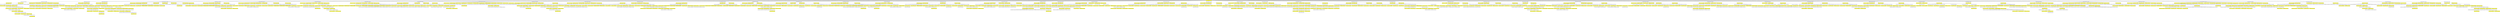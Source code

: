 digraph {nodecdf7cd9594ad44c6a8752987550eac6e [label="[], V: -0.002, N: 1500, P: 0.00, U: 0.000", shape="box", fillcolor=yellow, style=filled];
node6fe82467c5714fe48b7ab114f88d4920 [label="[30], V: 0.002, N: 27, P: 0.01, U: 0.004", shape="box"];
node7d500d8048a44faf831c3c728e17381d [label="[24], V: -0.002, N: 26, P: 0.03, U: 0.050", shape="box", fillcolor=yellow, style=filled];
node791274128db04a1cbf0bfc8c21fe1677 [label="[35], V: 0.002, N: 1, P: 0.00, U: 0.002", shape="box"];
node7d500d8048a44faf831c3c728e17381d -> node791274128db04a1cbf0bfc8c21fe1677;
nodea612e249afeb46a4be12d20072f667a6 [label="[26], V: 0.002, N: 24, P: 0.03, U: 0.054", shape="box"];
node3478ca194ade43cf8e449c00bed282b9 [label="[35], V: 0.000, N: 1, P: 0.00, U: 0.001", shape="box", fillcolor=yellow, style=filled];
nodea612e249afeb46a4be12d20072f667a6 -> node3478ca194ade43cf8e449c00bed282b9;
nodea95a752694074f98bda432de0e58892b [label="[23], V: -0.004, N: 1, P: 0.03, U: 0.052", shape="box", fillcolor=yellow, style=filled];
nodea612e249afeb46a4be12d20072f667a6 -> nodea95a752694074f98bda432de0e58892b;
node4f607c0eada34960aa3d47829b556508 [label="[32], V: -0.002, N: 21, P: 0.03, U: 0.057", shape="box", fillcolor=yellow, style=filled];
nodeb2465ff7972c4caab2b4df724e8d3375 [label="[35], V: -0.001, N: 1, P: 0.00, U: -0.001", shape="box"];
node4f607c0eada34960aa3d47829b556508 -> nodeb2465ff7972c4caab2b4df724e8d3375;
node6dd9e5e20bd048f6bc529927dbff9a19 [label="[23], V: -0.006, N: 1, P: 0.03, U: 0.060", shape="box"];
node4f607c0eada34960aa3d47829b556508 -> node6dd9e5e20bd048f6bc529927dbff9a19;
node0b0fbf2e0a7141708ee62bc5bfc82774 [label="[43], V: 0.002, N: 18, P: 0.03, U: 0.066", shape="box"];
node421ca161d85a4a778c78c95d9e77326e [label="[35], V: -0.000, N: 1, P: 0.00, U: -0.000", shape="box", fillcolor=yellow, style=filled];
node0b0fbf2e0a7141708ee62bc5bfc82774 -> node421ca161d85a4a778c78c95d9e77326e;
node46cfe7a9988f4e55b3f61ad43f4bd0a5 [label="[23], V: -0.002, N: 13, P: 0.03, U: 0.071", shape="box", fillcolor=yellow, style=filled];
node3d64a3bc18bc42dd8501ee5608677ecf [label="[35], V: -0.002, N: 1, P: 0.00, U: -0.002", shape="box"];
node46cfe7a9988f4e55b3f61ad43f4bd0a5 -> node3d64a3bc18bc42dd8501ee5608677ecf;
node0e5eff70db414813a10960c918b0ebce [label="[33], V: 0.000, N: 11, P: 0.04, U: 0.093", shape="box"];
node28fb22c0fa8644488cc6faa8090c520c [label="[35], V: -0.004, N: 1, P: 0.00, U: -0.004", shape="box", fillcolor=yellow, style=filled];
node0e5eff70db414813a10960c918b0ebce -> node28fb22c0fa8644488cc6faa8090c520c;
node96ca21897e894a4ab174a6161b228b9f [label="[28], V: -0.000, N: 9, P: 0.04, U: 0.107", shape="box", fillcolor=yellow, style=filled];
node77ab742cd1db4d768d5c37aec8fcea5f [label="[19], V: -0.000, N: 1, P: 0.00, U: -0.000", shape="box"];
node96ca21897e894a4ab174a6161b228b9f -> node77ab742cd1db4d768d5c37aec8fcea5f;
node37f6ae6a48f445e69c28876c3e402815 [label="[54], V: 0.001, N: 7, P: 0.04, U: 0.130", shape="box"];
nodef428f9ec2ec14ff5b7dbdee29c9f3cce [label="[19], V: -0.001, N: 1, P: 0.00, U: -0.001", shape="box", fillcolor=yellow, style=filled];
node37f6ae6a48f445e69c28876c3e402815 -> nodef428f9ec2ec14ff5b7dbdee29c9f3cce;
node3cb6980d62c6409f90e81786f6e138c2 [label="[47], V: -0.003, N: 1, P: 0.05, U: 0.145", shape="box", fillcolor=yellow, style=filled];
node37f6ae6a48f445e69c28876c3e402815 -> node3cb6980d62c6409f90e81786f6e138c2;
node476edd2b07504690a917aef98598c473 [label="[48], V: -0.001, N: 4, P: 0.05, U: 0.150", shape="box", fillcolor=yellow, style=filled];
node7a4ea431f4d24a7b9fd6727586d47948 [label="[19], V: 0.003, N: 1, P: 0.00, U: 0.003", shape="box"];
node476edd2b07504690a917aef98598c473 -> node7a4ea431f4d24a7b9fd6727586d47948;
nodeab7af00b19bd4a858b3deeb7e514723e [label="[25], V: 0.006, N: 2, P: 0.06, U: 0.215", shape="box"];
node709791fefacb472994b0c9c27f1b4cc1 [label="[40], V: -0.012, N: 1, P: 0.05, U: 0.000", shape="box", fillcolor=yellow, style=filled];
nodeab7af00b19bd4a858b3deeb7e514723e -> node709791fefacb472994b0c9c27f1b4cc1;
node476edd2b07504690a917aef98598c473 -> nodeab7af00b19bd4a858b3deeb7e514723e;
node37f6ae6a48f445e69c28876c3e402815 -> node476edd2b07504690a917aef98598c473;
node96ca21897e894a4ab174a6161b228b9f -> node37f6ae6a48f445e69c28876c3e402815;
node0e5eff70db414813a10960c918b0ebce -> node96ca21897e894a4ab174a6161b228b9f;
node46cfe7a9988f4e55b3f61ad43f4bd0a5 -> node0e5eff70db414813a10960c918b0ebce;
node0b0fbf2e0a7141708ee62bc5bfc82774 -> node46cfe7a9988f4e55b3f61ad43f4bd0a5;
nodea41d62cb3de04aaf8def67ca76ed976e [label="[45], V: -0.002, N: 1, P: 0.03, U: 0.067", shape="box", fillcolor=yellow, style=filled];
node0b0fbf2e0a7141708ee62bc5bfc82774 -> nodea41d62cb3de04aaf8def67ca76ed976e;
nodec5f7d0deda6c4607a55fa9ca3b94db80 [label="[17], V: -0.005, N: 1, P: 0.03, U: 0.065", shape="box", fillcolor=yellow, style=filled];
node0b0fbf2e0a7141708ee62bc5bfc82774 -> nodec5f7d0deda6c4607a55fa9ca3b94db80;
nodecbf876ca9532455ba4b4693253f4d8c9 [label="[54], V: -0.002, N: 1, P: 0.03, U: 0.067", shape="box", fillcolor=yellow, style=filled];
node0b0fbf2e0a7141708ee62bc5bfc82774 -> nodecbf876ca9532455ba4b4693253f4d8c9;
node4f607c0eada34960aa3d47829b556508 -> node0b0fbf2e0a7141708ee62bc5bfc82774;
nodea612e249afeb46a4be12d20072f667a6 -> node4f607c0eada34960aa3d47829b556508;
node7d500d8048a44faf831c3c728e17381d -> nodea612e249afeb46a4be12d20072f667a6;
node6fe82467c5714fe48b7ab114f88d4920 -> node7d500d8048a44faf831c3c728e17381d;
nodecdf7cd9594ad44c6a8752987550eac6e -> node6fe82467c5714fe48b7ab114f88d4920;
nodeadf5e2f4a61e45079c6e42e9ea1232e0 [label="[24], V: 0.002, N: 41, P: 0.01, U: 0.005", shape="box"];
nodeeb462fcfd8384d3eb1558a10a2c376f4 [label="[29], V: 0.001, N: 3, P: 0.02, U: 0.036", shape="box", fillcolor=yellow, style=filled];
nodeecf1ecf19d684cb7860d04e65b5db785 [label="[35], V: 0.005, N: 1, P: 0.00, U: 0.005", shape="box"];
nodeeb462fcfd8384d3eb1558a10a2c376f4 -> nodeecf1ecf19d684cb7860d04e65b5db785;
node0946f8ac6ba24882bd67d7a6890fc504 [label="[23], V: -0.004, N: 1, P: 0.03, U: 0.102", shape="box"];
nodeeb462fcfd8384d3eb1558a10a2c376f4 -> node0946f8ac6ba24882bd67d7a6890fc504;
nodeadf5e2f4a61e45079c6e42e9ea1232e0 -> nodeeb462fcfd8384d3eb1558a10a2c376f4;
node009d1d7c162e459db793297c0b42c91b [label="[30], V: -0.001, N: 11, P: 0.02, U: 0.036", shape="box", fillcolor=yellow, style=filled];
nodea88658cf317e4c91b2c91493c4156fb8 [label="[35], V: 0.002, N: 1, P: 0.00, U: 0.002", shape="box"];
node009d1d7c162e459db793297c0b42c91b -> nodea88658cf317e4c91b2c91493c4156fb8;
nodeb3c82c54f25146bd9a4c64c5168511c7 [label="[26], V: 0.002, N: 9, P: 0.03, U: 0.077", shape="box"];
node4672bb41eab84ca2aac80ba8fdc5cb86 [label="[35], V: 0.000, N: 1, P: 0.00, U: 0.001", shape="box", fillcolor=yellow, style=filled];
nodeb3c82c54f25146bd9a4c64c5168511c7 -> node4672bb41eab84ca2aac80ba8fdc5cb86;
node018f87f85cb34ac29d352341eb278172 [label="[32], V: -0.003, N: 7, P: 0.03, U: 0.086", shape="box", fillcolor=yellow, style=filled];
node37d4900d66b4460594033aa02e4f49be [label="[35], V: -0.001, N: 1, P: 0.00, U: -0.001", shape="box"];
node018f87f85cb34ac29d352341eb278172 -> node37d4900d66b4460594033aa02e4f49be;
node44505f46bd7c44228403a105e75a143d [label="[23], V: -0.006, N: 1, P: 0.03, U: 0.095", shape="box"];
node018f87f85cb34ac29d352341eb278172 -> node44505f46bd7c44228403a105e75a143d;
node882d5389d14e4550ad37af0472e33f8e [label="[43], V: 0.002, N: 4, P: 0.03, U: 0.101", shape="box"];
nodefc4f33ec4dd643529f8a6748c92b2572 [label="[35], V: -0.000, N: 1, P: 0.00, U: -0.000", shape="box", fillcolor=yellow, style=filled];
node882d5389d14e4550ad37af0472e33f8e -> nodefc4f33ec4dd643529f8a6748c92b2572;
noded67eb4fd11f84f179e0d28e0606c660e [label="[23], V: -0.004, N: 1, P: 0.03, U: 0.110", shape="box", fillcolor=yellow, style=filled];
node882d5389d14e4550ad37af0472e33f8e -> noded67eb4fd11f84f179e0d28e0606c660e;
node514c916fa0c241bd98f6ca5fe635622d [label="[17], V: -0.005, N: 1, P: 0.03, U: 0.112", shape="box", fillcolor=yellow, style=filled];
node882d5389d14e4550ad37af0472e33f8e -> node514c916fa0c241bd98f6ca5fe635622d;
node018f87f85cb34ac29d352341eb278172 -> node882d5389d14e4550ad37af0472e33f8e;
nodeb3c82c54f25146bd9a4c64c5168511c7 -> node018f87f85cb34ac29d352341eb278172;
node009d1d7c162e459db793297c0b42c91b -> nodeb3c82c54f25146bd9a4c64c5168511c7;
nodeadf5e2f4a61e45079c6e42e9ea1232e0 -> node009d1d7c162e459db793297c0b42c91b;
node60c79ed77e724bff906bc83ff764e0f6 [label="[23], V: -0.002, N: 3, P: 0.03, U: 0.036", shape="box", fillcolor=yellow, style=filled];
nodef8e3187a18964d7ca67cbd3b348d1605 [label="[30], V: -0.003, N: 1, P: 0.03, U: 0.081", shape="box"];
node60c79ed77e724bff906bc83ff764e0f6 -> nodef8e3187a18964d7ca67cbd3b348d1605;
node7ccb0858b7e24adcace5850aa7d899b0 [label="[33], V: -0.003, N: 1, P: 0.03, U: 0.094", shape="box"];
node60c79ed77e724bff906bc83ff764e0f6 -> node7ccb0858b7e24adcace5850aa7d899b0;
nodeadf5e2f4a61e45079c6e42e9ea1232e0 -> node60c79ed77e724bff906bc83ff764e0f6;
node287cca656962483ebc003421d1eeaac9 [label="[17], V: -0.002, N: 1, P: 0.03, U: 0.036", shape="box", fillcolor=yellow, style=filled];
nodeadf5e2f4a61e45079c6e42e9ea1232e0 -> node287cca656962483ebc003421d1eeaac9;
node523ac6ae04254afd9d2d5ac55962bb69 [label="[33], V: -0.001, N: 2, P: 0.02, U: 0.036", shape="box", fillcolor=yellow, style=filled];
nodee3a3a48c1f534362b38b67d46b8a1758 [label="[35], V: -0.001, N: 1, P: 0.02, U: 0.000", shape="box"];
node523ac6ae04254afd9d2d5ac55962bb69 -> nodee3a3a48c1f534362b38b67d46b8a1758;
nodeadf5e2f4a61e45079c6e42e9ea1232e0 -> node523ac6ae04254afd9d2d5ac55962bb69;
nodebeff5299cabe4ea89c731208cb9c706a [label="[26], V: -0.002, N: 20, P: 0.03, U: 0.036", shape="box", fillcolor=yellow, style=filled];
nodec4876e9def5b44fa82a79c69b18da5fc [label="[30], V: -0.000, N: 1, P: 0.03, U: 0.057", shape="box"];
nodebeff5299cabe4ea89c731208cb9c706a -> nodec4876e9def5b44fa82a79c69b18da5fc;
nodec3d564e1ee4448b1a0687c501cdb614d [label="[32], V: 0.002, N: 18, P: 0.03, U: 0.060", shape="box"];
node923132e6ce46424db735c02af4d55f69 [label="[29], V: -0.001, N: 1, P: 0.03, U: 0.057", shape="box", fillcolor=yellow, style=filled];
nodec3d564e1ee4448b1a0687c501cdb614d -> node923132e6ce46424db735c02af4d55f69;
node00d45d78545048a18dccdfd560be010d [label="[30], V: -0.003, N: 3, P: 0.03, U: 0.062", shape="box", fillcolor=yellow, style=filled];
node89f49ddc438b449fac0b32ca929a625b [label="[35], V: -0.001, N: 1, P: 0.00, U: -0.001", shape="box"];
node00d45d78545048a18dccdfd560be010d -> node89f49ddc438b449fac0b32ca929a625b;
noded87c7ed2acbf4e49b82bf66eade4075d [label="[23], V: -0.006, N: 1, P: 0.03, U: 0.105", shape="box"];
node00d45d78545048a18dccdfd560be010d -> noded87c7ed2acbf4e49b82bf66eade4075d;
nodec3d564e1ee4448b1a0687c501cdb614d -> node00d45d78545048a18dccdfd560be010d;
nodea9a59d5df77340fb89c7058d3778f19b [label="[23], V: -0.004, N: 1, P: 0.03, U: 0.060", shape="box", fillcolor=yellow, style=filled];
nodec3d564e1ee4448b1a0687c501cdb614d -> nodea9a59d5df77340fb89c7058d3778f19b;
nodef927205cc6ee4d4b8f8e7f0f9c004fa3 [label="[17], V: -0.005, N: 1, P: 0.03, U: 0.058", shape="box", fillcolor=yellow, style=filled];
nodec3d564e1ee4448b1a0687c501cdb614d -> nodef927205cc6ee4d4b8f8e7f0f9c004fa3;
noded4a159487a5349b986d1d07b12791eea [label="[33], V: -0.003, N: 1, P: 0.03, U: 0.062", shape="box", fillcolor=yellow, style=filled];
nodec3d564e1ee4448b1a0687c501cdb614d -> noded4a159487a5349b986d1d07b12791eea;
nodea7d26dd549c749b882cd7a5e264926c4 [label="[43], V: -0.002, N: 10, P: 0.03, U: 0.062", shape="box", fillcolor=yellow, style=filled];
node65699002b35c4031a6de4630d4603d68 [label="[29], V: 0.000, N: 1, P: 0.03, U: 0.076", shape="box"];
nodea7d26dd549c749b882cd7a5e264926c4 -> node65699002b35c4031a6de4630d4603d68;
node4fa0b1caaa9e429186cede70f3ee602c [label="[30], V: 0.003, N: 7, P: 0.03, U: 0.086", shape="box"];
node5f224cc0ced74bcc8648a0d6dcb42b25 [label="[35], V: -0.000, N: 1, P: 0.00, U: -0.000", shape="box", fillcolor=yellow, style=filled];
node4fa0b1caaa9e429186cede70f3ee602c -> node5f224cc0ced74bcc8648a0d6dcb42b25;
node85c2f5faa9894bbf84d5e33b4043ff67 [label="[23], V: -0.004, N: 3, P: 0.03, U: 0.100", shape="box", fillcolor=yellow, style=filled];
node48a5d2042d034edfb6f24a57d9e99e9b [label="[35], V: -0.002, N: 1, P: 0.00, U: -0.002", shape="box"];
node85c2f5faa9894bbf84d5e33b4043ff67 -> node48a5d2042d034edfb6f24a57d9e99e9b;
node1c2d27b1377b4d748df2d6d703dcddba [label="[33], V: -0.006, N: 1, P: 0.04, U: 0.123", shape="box"];
node85c2f5faa9894bbf84d5e33b4043ff67 -> node1c2d27b1377b4d748df2d6d703dcddba;
node4fa0b1caaa9e429186cede70f3ee602c -> node85c2f5faa9894bbf84d5e33b4043ff67;
nodee4bee294dd544d4686f5c9c8bbd80652 [label="[45], V: -0.002, N: 1, P: 0.03, U: 0.097", shape="box", fillcolor=yellow, style=filled];
node4fa0b1caaa9e429186cede70f3ee602c -> nodee4bee294dd544d4686f5c9c8bbd80652;
node8aa3269317e9436c8b6e7d87f15406f5 [label="[17], V: -0.005, N: 1, P: 0.03, U: 0.096", shape="box", fillcolor=yellow, style=filled];
node4fa0b1caaa9e429186cede70f3ee602c -> node8aa3269317e9436c8b6e7d87f15406f5;
nodea7d26dd549c749b882cd7a5e264926c4 -> node4fa0b1caaa9e429186cede70f3ee602c;
node08f406c5bced4dcbad839f32432addb1 [label="[23], V: -0.003, N: 1, P: 0.03, U: 0.081", shape="box"];
nodea7d26dd549c749b882cd7a5e264926c4 -> node08f406c5bced4dcbad839f32432addb1;
nodec3d564e1ee4448b1a0687c501cdb614d -> nodea7d26dd549c749b882cd7a5e264926c4;
nodebeff5299cabe4ea89c731208cb9c706a -> nodec3d564e1ee4448b1a0687c501cdb614d;
nodeadf5e2f4a61e45079c6e42e9ea1232e0 -> nodebeff5299cabe4ea89c731208cb9c706a;
nodecdf7cd9594ad44c6a8752987550eac6e -> nodeadf5e2f4a61e45079c6e42e9ea1232e0;
node6e832c1b41694ebe9e1c989d91b6b9f7 [label="[35], V: 0.002, N: 22, P: 0.01, U: 0.004", shape="box"];
node753b6b2b3a14485bb4aaf93ba082b65a [label="[30], V: 0.000, N: 1, P: 0.02, U: 0.041", shape="box", fillcolor=yellow, style=filled];
node6e832c1b41694ebe9e1c989d91b6b9f7 -> node753b6b2b3a14485bb4aaf93ba082b65a;
node51e7cbbc13854b2a8581c522c0a34803 [label="[24], V: -0.002, N: 20, P: 0.03, U: 0.049", shape="box", fillcolor=yellow, style=filled];
node7611ef56e7264f60b4cdcdaab52fabe3 [label="[30], V: 0.002, N: 1, P: 0.00, U: 0.002", shape="box"];
node51e7cbbc13854b2a8581c522c0a34803 -> node7611ef56e7264f60b4cdcdaab52fabe3;
node5d5e780c1a584d1894a84d8323f120c1 [label="[23], V: -0.003, N: 1, P: 0.03, U: 0.055", shape="box"];
node51e7cbbc13854b2a8581c522c0a34803 -> node5d5e780c1a584d1894a84d8323f120c1;
node5d8386189dc14efcbbf684bbab1632bf [label="[26], V: 0.002, N: 17, P: 0.03, U: 0.059", shape="box"];
nodef24ec05b82174ff883b275896736bee3 [label="[30], V: 0.000, N: 1, P: 0.00, U: 0.001", shape="box", fillcolor=yellow, style=filled];
node5d8386189dc14efcbbf684bbab1632bf -> nodef24ec05b82174ff883b275896736bee3;
node486031a362aa4469902252ac0618cf27 [label="[23], V: -0.004, N: 1, P: 0.03, U: 0.062", shape="box", fillcolor=yellow, style=filled];
node5d8386189dc14efcbbf684bbab1632bf -> node486031a362aa4469902252ac0618cf27;
node4514d42c56f84c08b76a292ad86d3983 [label="[32], V: -0.003, N: 14, P: 0.03, U: 0.065", shape="box", fillcolor=yellow, style=filled];
node83d9a6d74a3345729ef91925b0332c6d [label="[29], V: 0.002, N: 1, P: 0.00, U: 0.002", shape="box"];
node4514d42c56f84c08b76a292ad86d3983 -> node83d9a6d74a3345729ef91925b0332c6d;
nodeaa115b825def439bb8b7e9205d6274e3 [label="[23], V: -0.006, N: 1, P: 0.03, U: 0.072", shape="box"];
node4514d42c56f84c08b76a292ad86d3983 -> nodeaa115b825def439bb8b7e9205d6274e3;
nodee161ed8947f947dc88ce20c48e923f1b [label="[43], V: 0.003, N: 11, P: 0.03, U: 0.079", shape="box"];
node212afd5f051c47f6b0f1adcf21789215 [label="[30], V: -0.000, N: 1, P: 0.00, U: -0.000", shape="box", fillcolor=yellow, style=filled];
nodee161ed8947f947dc88ce20c48e923f1b -> node212afd5f051c47f6b0f1adcf21789215;
node1a9eff66510748558224c9b3a6b7bd0b [label="[23], V: -0.003, N: 8, P: 0.03, U: 0.085", shape="box", fillcolor=yellow, style=filled];
node2cca63be4a2e4cf4b10384c86bc57987 [label="[29], V: 0.000, N: 1, P: 0.00, U: 0.001", shape="box"];
node1a9eff66510748558224c9b3a6b7bd0b -> node2cca63be4a2e4cf4b10384c86bc57987;
node9cd26c09c8f447dda6eb99514663c4d1 [label="[33], V: 0.002, N: 6, P: 0.04, U: 0.112", shape="box"];
node470fb6bf2de340408c5c815962782e9a [label="[29], V: -0.002, N: 1, P: 0.00, U: -0.002", shape="box", fillcolor=yellow, style=filled];
node9cd26c09c8f447dda6eb99514663c4d1 -> node470fb6bf2de340408c5c815962782e9a;
node24eb4b10dec44c1d8b78e87314e7a3a3 [label="[41], V: -0.007, N: 1, P: 0.04, U: 0.117", shape="box", fillcolor=yellow, style=filled];
node9cd26c09c8f447dda6eb99514663c4d1 -> node24eb4b10dec44c1d8b78e87314e7a3a3;
nodea46ecb847fdb481b8a92973eca12016c [label="[28], V: -0.003, N: 3, P: 0.04, U: 0.123", shape="box", fillcolor=yellow, style=filled];
node757f693c26da4394a8eca68fe8908037 [label="[25], V: 0.000, N: 2, P: 0.05, U: 0.164", shape="box"];
nodea55654eb463740cd9885aa472b84869d [label="[40], V: -0.004, N: 1, P: 0.04, U: 0.000", shape="box", fillcolor=yellow, style=filled];
node757f693c26da4394a8eca68fe8908037 -> nodea55654eb463740cd9885aa472b84869d;
nodea46ecb847fdb481b8a92973eca12016c -> node757f693c26da4394a8eca68fe8908037;
node9cd26c09c8f447dda6eb99514663c4d1 -> nodea46ecb847fdb481b8a92973eca12016c;
node1a9eff66510748558224c9b3a6b7bd0b -> node9cd26c09c8f447dda6eb99514663c4d1;
nodee161ed8947f947dc88ce20c48e923f1b -> node1a9eff66510748558224c9b3a6b7bd0b;
node20899a38411849d6bf58076070bf1e06 [label="[45], V: -0.002, N: 1, P: 0.03, U: 0.083", shape="box", fillcolor=yellow, style=filled];
nodee161ed8947f947dc88ce20c48e923f1b -> node20899a38411849d6bf58076070bf1e06;
node4514d42c56f84c08b76a292ad86d3983 -> nodee161ed8947f947dc88ce20c48e923f1b;
node5d8386189dc14efcbbf684bbab1632bf -> node4514d42c56f84c08b76a292ad86d3983;
node51e7cbbc13854b2a8581c522c0a34803 -> node5d8386189dc14efcbbf684bbab1632bf;
node6e832c1b41694ebe9e1c989d91b6b9f7 -> node51e7cbbc13854b2a8581c522c0a34803;
nodecdf7cd9594ad44c6a8752987550eac6e -> node6e832c1b41694ebe9e1c989d91b6b9f7;
node5e6e4276c94b4949a1eb2adb8813d792 [label="[29], V: 0.001, N: 29, P: 0.01, U: 0.004", shape="box"];
node70ce9e82dee24b2a9894eb21fd437a50 [label="[24], V: 0.002, N: 1, P: 0.02, U: 0.043", shape="box", fillcolor=yellow, style=filled];
node5e6e4276c94b4949a1eb2adb8813d792 -> node70ce9e82dee24b2a9894eb21fd437a50;
nodee3eb8757e66a46e995d4c3fc665c6e84 [label="[23], V: -0.001, N: 27, P: 0.03, U: 0.045", shape="box", fillcolor=yellow, style=filled];
nodee63ee213709e46408040543a29f527b7 [label="[24], V: -0.004, N: 1, P: 0.02, U: 0.037", shape="box"];
nodee3eb8757e66a46e995d4c3fc665c6e84 -> nodee63ee213709e46408040543a29f527b7;
node9b995b0799da451fa917677446953eb8 [label="[26], V: 0.001, N: 25, P: 0.03, U: 0.052", shape="box"];
node81b89a6132c54a6ea5cd1d8e394bbde4 [label="[30], V: -0.004, N: 1, P: 0.02, U: 0.043", shape="box", fillcolor=yellow, style=filled];
node9b995b0799da451fa917677446953eb8 -> node81b89a6132c54a6ea5cd1d8e394bbde4;
node468c67dd12c744178b8bf53a414b6baa [label="[33], V: -0.003, N: 1, P: 0.03, U: 0.053", shape="box", fillcolor=yellow, style=filled];
node9b995b0799da451fa917677446953eb8 -> node468c67dd12c744178b8bf53a414b6baa;
node24df1c6659e643d9b7e18cb5b42f7072 [label="[32], V: -0.001, N: 22, P: 0.03, U: 0.056", shape="box", fillcolor=yellow, style=filled];
node05f7084c7ea847fe935dfeefa9aed47b [label="[30], V: -0.006, N: 1, P: 0.03, U: 0.049", shape="box"];
node24df1c6659e643d9b7e18cb5b42f7072 -> node05f7084c7ea847fe935dfeefa9aed47b;
node7db1edfcb2f243b6aeb70e1b6711f8a6 [label="[33], V: -0.005, N: 1, P: 0.03, U: 0.059", shape="box"];
node24df1c6659e643d9b7e18cb5b42f7072 -> node7db1edfcb2f243b6aeb70e1b6711f8a6;
node649e0407a3c34a06bbbe84807ef90160 [label="[43], V: 0.001, N: 19, P: 0.03, U: 0.064", shape="box"];
node90a39b3f23bc4bfdbdd1d1f59fd94df2 [label="[24], V: -0.005, N: 1, P: 0.03, U: 0.052", shape="box", fillcolor=yellow, style=filled];
node649e0407a3c34a06bbbe84807ef90160 -> node90a39b3f23bc4bfdbdd1d1f59fd94df2;
node9c37442eb8ef4488a734eca273b7b7dc [label="[25], V: -0.003, N: 5, P: 0.03, U: 0.066", shape="box", fillcolor=yellow, style=filled];
node08bcfd2f506e441cbed6e45d68e6234a [label="[30], V: 0.000, N: 1, P: 0.03, U: 0.106", shape="box"];
node9c37442eb8ef4488a734eca273b7b7dc -> node08bcfd2f506e441cbed6e45d68e6234a;
nodeaa54ff4b600a4843986855de11f15082 [label="[33], V: 0.002, N: 3, P: 0.04, U: 0.123", shape="box"];
node92804761518845ce9fbe9970c2ecadfe [label="[24], V: -0.005, N: 1, P: 0.03, U: 0.097", shape="box", fillcolor=yellow, style=filled];
nodeaa54ff4b600a4843986855de11f15082 -> node92804761518845ce9fbe9970c2ecadfe;
node4e7c3061f5e14d15bcf48b30ea56e45b [label="[54], V: -0.005, N: 1, P: 0.04, U: 0.126", shape="box", fillcolor=yellow, style=filled];
nodeaa54ff4b600a4843986855de11f15082 -> node4e7c3061f5e14d15bcf48b30ea56e45b;
node9c37442eb8ef4488a734eca273b7b7dc -> nodeaa54ff4b600a4843986855de11f15082;
node649e0407a3c34a06bbbe84807ef90160 -> node9c37442eb8ef4488a734eca273b7b7dc;
nodebbb1779f69554ee3b7e2564231b5b59c [label="[45], V: 0.002, N: 9, P: 0.03, U: 0.069", shape="box", fillcolor=yellow, style=filled];
nodebfd61a03d0694bd59a91092035ad6eb1 [label="[30], V: 0.000, N: 1, P: 0.03, U: 0.086", shape="box"];
nodebbb1779f69554ee3b7e2564231b5b59c -> nodebfd61a03d0694bd59a91092035ad6eb1;
node1b968cb3a3ce42bea8e2c7116f437503 [label="[51], V: -0.002, N: 7, P: 0.03, U: 0.099", shape="box"];
node0894320cae6841c0ab26b3b7f2fdd007 [label="[35], V: 0.003, N: 1, P: 0.03, U: 0.103", shape="box", fillcolor=yellow, style=filled];
node1b968cb3a3ce42bea8e2c7116f437503 -> node0894320cae6841c0ab26b3b7f2fdd007;
nodece3ce5f1377e4060bdbae53cd340b3ba [label="[25], V: 0.003, N: 5, P: 0.04, U: 0.123", shape="box", fillcolor=yellow, style=filled];
node2ca14ef227e0413f8b7fe849d7772617 [label="[30], V: 0.009, N: 1, P: 0.04, U: 0.138", shape="box"];
nodece3ce5f1377e4060bdbae53cd340b3ba -> node2ca14ef227e0413f8b7fe849d7772617;
node2162474eb2df448bbc398002adfbbdd6 [label="[16], V: -0.001, N: 1, P: 0.04, U: 0.139", shape="box"];
nodece3ce5f1377e4060bdbae53cd340b3ba -> node2162474eb2df448bbc398002adfbbdd6;
nodea116137c3a7641619bc53c71ebdc404c [label="[54], V: -0.005, N: 2, P: 0.04, U: 0.137", shape="box"];
node539bd4aaa09f47708e25acf976c1b1c0 [label="[30], V: 0.008, N: 1, P: 0.04, U: 0.000", shape="box", fillcolor=yellow, style=filled];
nodea116137c3a7641619bc53c71ebdc404c -> node539bd4aaa09f47708e25acf976c1b1c0;
nodece3ce5f1377e4060bdbae53cd340b3ba -> nodea116137c3a7641619bc53c71ebdc404c;
node1b968cb3a3ce42bea8e2c7116f437503 -> nodece3ce5f1377e4060bdbae53cd340b3ba;
nodebbb1779f69554ee3b7e2564231b5b59c -> node1b968cb3a3ce42bea8e2c7116f437503;
node649e0407a3c34a06bbbe84807ef90160 -> nodebbb1779f69554ee3b7e2564231b5b59c;
node31bbc1df908e40149584957ba9ea7db5 [label="[33], V: -0.005, N: 2, P: 0.03, U: 0.065", shape="box", fillcolor=yellow, style=filled];
node38cee91d4d3d40839b96aeddfd4c4fc7 [label="[30], V: -0.007, N: 1, P: 0.03, U: 0.000", shape="box"];
node31bbc1df908e40149584957ba9ea7db5 -> node38cee91d4d3d40839b96aeddfd4c4fc7;
node649e0407a3c34a06bbbe84807ef90160 -> node31bbc1df908e40149584957ba9ea7db5;
node8b61d9810bc34255868cf7c91ea29225 [label="[54], V: -0.003, N: 1, P: 0.03, U: 0.064", shape="box", fillcolor=yellow, style=filled];
node649e0407a3c34a06bbbe84807ef90160 -> node8b61d9810bc34255868cf7c91ea29225;
node24df1c6659e643d9b7e18cb5b42f7072 -> node649e0407a3c34a06bbbe84807ef90160;
node9b995b0799da451fa917677446953eb8 -> node24df1c6659e643d9b7e18cb5b42f7072;
nodee3eb8757e66a46e995d4c3fc665c6e84 -> node9b995b0799da451fa917677446953eb8;
node5e6e4276c94b4949a1eb2adb8813d792 -> nodee3eb8757e66a46e995d4c3fc665c6e84;
nodecdf7cd9594ad44c6a8752987550eac6e -> node5e6e4276c94b4949a1eb2adb8813d792;
node1a54e5c93e78468092d59e87b7c4d0bd [label="[25], V: 0.003, N: 33, P: 0.01, U: 0.005", shape="box"];
nodea8fca126d67e43b6b1fc66d8bb29c06d [label="[30], V: 0.002, N: 1, P: 0.02, U: 0.039", shape="box", fillcolor=yellow, style=filled];
node1a54e5c93e78468092d59e87b7c4d0bd -> nodea8fca126d67e43b6b1fc66d8bb29c06d;
node4b7c512363684458bd4df46bf1794542 [label="[24], V: -0.005, N: 6, P: 0.03, U: 0.039", shape="box", fillcolor=yellow, style=filled];
node9f74056f03124099a18dbbfeced7c6b3 [label="[30], V: 0.004, N: 5, P: 0.03, U: 0.099", shape="box"];
node1853d9886a7c4c9783022c188b63b785 [label="[35], V: -0.001, N: 1, P: 0.00, U: -0.001", shape="box", fillcolor=yellow, style=filled];
node9f74056f03124099a18dbbfeced7c6b3 -> node1853d9886a7c4c9783022c188b63b785;
nodea95a95425c4e416a9b020fbf2e7c6f39 [label="[12], V: -0.007, N: 1, P: 0.03, U: 0.094", shape="box", fillcolor=yellow, style=filled];
node9f74056f03124099a18dbbfeced7c6b3 -> nodea95a95425c4e416a9b020fbf2e7c6f39;
node2805a0ae4fad4a9d8a38453b1c1cd3ed [label="[17], V: -0.009, N: 1, P: 0.03, U: 0.099", shape="box", fillcolor=yellow, style=filled];
node9f74056f03124099a18dbbfeced7c6b3 -> node2805a0ae4fad4a9d8a38453b1c1cd3ed;
node1d60da2c0d91459f992498dbd54c4f90 [label="[33], V: -0.006, N: 1, P: 0.03, U: 0.094", shape="box", fillcolor=yellow, style=filled];
node9f74056f03124099a18dbbfeced7c6b3 -> node1d60da2c0d91459f992498dbd54c4f90;
node4b7c512363684458bd4df46bf1794542 -> node9f74056f03124099a18dbbfeced7c6b3;
node1a54e5c93e78468092d59e87b7c4d0bd -> node4b7c512363684458bd4df46bf1794542;
node684636b9c1a348a1a430efea7cc12f51 [label="[31], V: -0.003, N: 9, P: 0.03, U: 0.039", shape="box", fillcolor=yellow, style=filled];
node27db7f61285d42f0bd2701e0f05d9f49 [label="[30], V: 0.015, N: 1, P: 0.00, U: 0.015", shape="box"];
node684636b9c1a348a1a430efea7cc12f51 -> node27db7f61285d42f0bd2701e0f05d9f49;
nodeeb738d4b63744a4e9c50fa127e0fe734 [label="[24], V: 0.005, N: 6, P: 0.03, U: 0.087", shape="box"];
node40c9fe11636f42329c5f9b81ba520388 [label="[29], V: -0.004, N: 1, P: 0.02, U: 0.077", shape="box", fillcolor=yellow, style=filled];
nodeeb738d4b63744a4e9c50fa127e0fe734 -> node40c9fe11636f42329c5f9b81ba520388;
node498ac9b062af48a2a7416e0a8619137b [label="[23], V: -0.008, N: 1, P: 0.03, U: 0.091", shape="box", fillcolor=yellow, style=filled];
nodeeb738d4b63744a4e9c50fa127e0fe734 -> node498ac9b062af48a2a7416e0a8619137b;
noded863191a89b9492d873d948349c07034 [label="[12], V: -0.009, N: 1, P: 0.03, U: 0.084", shape="box", fillcolor=yellow, style=filled];
nodeeb738d4b63744a4e9c50fa127e0fe734 -> noded863191a89b9492d873d948349c07034;
nodeaac64d6f5de8428f86cf9d0963e9b651 [label="[17], V: -0.010, N: 1, P: 0.03, U: 0.083", shape="box", fillcolor=yellow, style=filled];
nodeeb738d4b63744a4e9c50fa127e0fe734 -> nodeaac64d6f5de8428f86cf9d0963e9b651;
nodedfde15e04e834a81a518cffd0c5038fc [label="[33], V: -0.006, N: 1, P: 0.03, U: 0.085", shape="box", fillcolor=yellow, style=filled];
nodeeb738d4b63744a4e9c50fa127e0fe734 -> nodedfde15e04e834a81a518cffd0c5038fc;
node684636b9c1a348a1a430efea7cc12f51 -> nodeeb738d4b63744a4e9c50fa127e0fe734;
nodee0b510a859d041c3973d3983d050d15d [label="[17], V: -0.003, N: 1, P: 0.03, U: 0.075", shape="box"];
node684636b9c1a348a1a430efea7cc12f51 -> nodee0b510a859d041c3973d3983d050d15d;
node1a54e5c93e78468092d59e87b7c4d0bd -> node684636b9c1a348a1a430efea7cc12f51;
nodec8015489c2b64da78f67f7d06e016a7e [label="[45], V: -0.001, N: 3, P: 0.02, U: 0.039", shape="box", fillcolor=yellow, style=filled];
node3a27f682ce934abb86de216e2ac4b0c6 [label="[35], V: -0.001, N: 1, P: 0.02, U: 0.074", shape="box"];
nodec8015489c2b64da78f67f7d06e016a7e -> node3a27f682ce934abb86de216e2ac4b0c6;
node49241b5e00e04f0b9e43286193b7cc0c [label="[24], V: -0.002, N: 1, P: 0.03, U: 0.091", shape="box"];
nodec8015489c2b64da78f67f7d06e016a7e -> node49241b5e00e04f0b9e43286193b7cc0c;
node1a54e5c93e78468092d59e87b7c4d0bd -> nodec8015489c2b64da78f67f7d06e016a7e;
node7c39b2452e9a4fee98e7f1ccddb75759 [label="[17], V: -0.002, N: 3, P: 0.02, U: 0.039", shape="box", fillcolor=yellow, style=filled];
node2a5291af67a244d09e143c397c6c0c33 [label="[30], V: -0.001, N: 1, P: 0.02, U: 0.079", shape="box"];
node7c39b2452e9a4fee98e7f1ccddb75759 -> node2a5291af67a244d09e143c397c6c0c33;
node88e84ef460e545dc9f97de4e59671fba [label="[33], V: -0.003, N: 1, P: 0.03, U: 0.096", shape="box"];
node7c39b2452e9a4fee98e7f1ccddb75759 -> node88e84ef460e545dc9f97de4e59671fba;
node1a54e5c93e78468092d59e87b7c4d0bd -> node7c39b2452e9a4fee98e7f1ccddb75759;
node27b118c4c6454a309ffe2226d350a8df [label="[12], V: -0.002, N: 4, P: 0.02, U: 0.039", shape="box", fillcolor=yellow, style=filled];
nodee0abcd4ef556485f993a1117f03f34ca [label="[30], V: 0.001, N: 1, P: 0.02, U: 0.087", shape="box"];
node27b118c4c6454a309ffe2226d350a8df -> nodee0abcd4ef556485f993a1117f03f34ca;
nodead6d824d95784c07a6b40d873e296a24 [label="[33], V: 0.002, N: 2, P: 0.03, U: 0.104", shape="box"];
node9df1cec3bc9a4736b5acce8736f20f0c [label="[24], V: -0.006, N: 1, P: 0.03, U: 0.000", shape="box", fillcolor=yellow, style=filled];
nodead6d824d95784c07a6b40d873e296a24 -> node9df1cec3bc9a4736b5acce8736f20f0c;
node27b118c4c6454a309ffe2226d350a8df -> nodead6d824d95784c07a6b40d873e296a24;
node1a54e5c93e78468092d59e87b7c4d0bd -> node27b118c4c6454a309ffe2226d350a8df;
noded83fbb88fe8f437dac0347134450f8f9 [label="[33], V: -0.002, N: 5, P: 0.02, U: 0.039", shape="box", fillcolor=yellow, style=filled];
node18c3ac90f81e4602814d58bbf9536736 [label="[35], V: -0.001, N: 1, P: 0.02, U: 0.081", shape="box"];
noded83fbb88fe8f437dac0347134450f8f9 -> node18c3ac90f81e4602814d58bbf9536736;
nodea54e44f0404a40d082fc5586cdc0e082 [label="[24], V: 0.002, N: 2, P: 0.03, U: 0.093", shape="box"];
node137b9054816345cf962c9051e9fa2d34 [label="[30], V: -0.006, N: 1, P: 0.03, U: 0.000", shape="box", fillcolor=yellow, style=filled];
nodea54e44f0404a40d082fc5586cdc0e082 -> node137b9054816345cf962c9051e9fa2d34;
noded83fbb88fe8f437dac0347134450f8f9 -> nodea54e44f0404a40d082fc5586cdc0e082;
noded75d445cd2c741ad81ff292e6c6afe29 [label="[31], V: -0.001, N: 1, P: 0.03, U: 0.092", shape="box"];
noded83fbb88fe8f437dac0347134450f8f9 -> noded75d445cd2c741ad81ff292e6c6afe29;
node1a54e5c93e78468092d59e87b7c4d0bd -> noded83fbb88fe8f437dac0347134450f8f9;
node798d5c8efc564ce89dbac5eb84d988c0 [label="[26], V: -0.000, N: 1, P: 0.02, U: 0.040", shape="box", fillcolor=yellow, style=filled];
node1a54e5c93e78468092d59e87b7c4d0bd -> node798d5c8efc564ce89dbac5eb84d988c0;
nodecdf7cd9594ad44c6a8752987550eac6e -> node1a54e5c93e78468092d59e87b7c4d0bd;
node5a2350228e5f4f6a87eed367df8c6a70 [label="[23], V: 0.003, N: 24, P: 0.12, U: 0.034", shape="box"];
noded59dac266d2d436fb86adb62b7140ce1 [label="[30], V: -0.000, N: 1, P: 0.02, U: 0.040", shape="box", fillcolor=yellow, style=filled];
node5a2350228e5f4f6a87eed367df8c6a70 -> noded59dac266d2d436fb86adb62b7140ce1;
nodec67fb8ed29504141b6acf2d54e0e3727 [label="[29], V: -0.001, N: 2, P: 0.02, U: 0.047", shape="box", fillcolor=yellow, style=filled];
node2d5c6b800cfd4a84a1d2e4d600a4c212 [label="[24], V: -0.004, N: 1, P: 0.02, U: 0.000", shape="box"];
nodec67fb8ed29504141b6acf2d54e0e3727 -> node2d5c6b800cfd4a84a1d2e4d600a4c212;
node5a2350228e5f4f6a87eed367df8c6a70 -> nodec67fb8ed29504141b6acf2d54e0e3727;
node5be49899d14b43a4982bed5e14e727d7 [label="[33], V: -0.004, N: 16, P: 0.03, U: 0.048", shape="box", fillcolor=yellow, style=filled];
nodedb8c2f9d05ac4eebbfefac23118a0b88 [label="[35], V: -0.002, N: 1, P: 0.02, U: 0.050", shape="box"];
node5be49899d14b43a4982bed5e14e727d7 -> nodedb8c2f9d05ac4eebbfefac23118a0b88;
nodea02e79055b8d4a26957e5798fef42e0d [label="[28], V: -0.005, N: 1, P: 0.03, U: 0.059", shape="box"];
node5be49899d14b43a4982bed5e14e727d7 -> nodea02e79055b8d4a26957e5798fef42e0d;
node5fba5f9aec514af8a1a078ccd8377b0c [label="[26], V: 0.004, N: 13, P: 0.03, U: 0.069", shape="box"];
nodefba6b9a4beb64b58b43175bee3c8c354 [label="[35], V: -0.003, N: 1, P: 0.02, U: 0.057", shape="box", fillcolor=yellow, style=filled];
node5fba5f9aec514af8a1a078ccd8377b0c -> nodefba6b9a4beb64b58b43175bee3c8c354;
node775227cb7b294c5c9f2f63dffee98aaa [label="[24], V: -0.004, N: 1, P: 0.03, U: 0.068", shape="box", fillcolor=yellow, style=filled];
node5fba5f9aec514af8a1a078ccd8377b0c -> node775227cb7b294c5c9f2f63dffee98aaa;
node4fc0878e57fe4177847fff567dd0e258 [label="[29], V: -0.003, N: 1, P: 0.03, U: 0.069", shape="box", fillcolor=yellow, style=filled];
node5fba5f9aec514af8a1a078ccd8377b0c -> node4fc0878e57fe4177847fff567dd0e258;
node1b9fd2df47194685a736e711848b2bee [label="[25], V: -0.004, N: 1, P: 0.03, U: 0.068", shape="box", fillcolor=yellow, style=filled];
node5fba5f9aec514af8a1a078ccd8377b0c -> node1b9fd2df47194685a736e711848b2bee;
nodecbf4f01e0e50431b9b737430514913cd [label="[28], V: -0.006, N: 1, P: 0.03, U: 0.068", shape="box", fillcolor=yellow, style=filled];
node5fba5f9aec514af8a1a078ccd8377b0c -> nodecbf4f01e0e50431b9b737430514913cd;
node3765b883fba047c5bf9cef0ab02f50c7 [label="[32], V: -0.005, N: 7, P: 0.03, U: 0.071", shape="box", fillcolor=yellow, style=filled];
node61b177a7b6f14227bcd8dafbc28e95a3 [label="[35], V: -0.005, N: 1, P: 0.03, U: 0.077", shape="box"];
node3765b883fba047c5bf9cef0ab02f50c7 -> node61b177a7b6f14227bcd8dafbc28e95a3;
nodeff00a2bb25db46fca590834e602bc290 [label="[28], V: -0.008, N: 1, P: 0.03, U: 0.092", shape="box"];
node3765b883fba047c5bf9cef0ab02f50c7 -> nodeff00a2bb25db46fca590834e602bc290;
nodecf49b707a0f64ce1a7e5f2d0ded06300 [label="[43], V: 0.003, N: 4, P: 0.03, U: 0.103", shape="box"];
nodeba5d5ad0244d430db3fa34089fe601a9 [label="[35], V: -0.003, N: 1, P: 0.03, U: 0.089", shape="box", fillcolor=yellow, style=filled];
nodecf49b707a0f64ce1a7e5f2d0ded06300 -> nodeba5d5ad0244d430db3fa34089fe601a9;
nodeccfa12d05bd846119f0f01e25db8bd97 [label="[25], V: -0.003, N: 1, P: 0.03, U: 0.112", shape="box", fillcolor=yellow, style=filled];
nodecf49b707a0f64ce1a7e5f2d0ded06300 -> nodeccfa12d05bd846119f0f01e25db8bd97;
node5bd3cccca98544d781b5f40808008a28 [label="[28], V: -0.007, N: 1, P: 0.03, U: 0.108", shape="box", fillcolor=yellow, style=filled];
nodecf49b707a0f64ce1a7e5f2d0ded06300 -> node5bd3cccca98544d781b5f40808008a28;
node3765b883fba047c5bf9cef0ab02f50c7 -> nodecf49b707a0f64ce1a7e5f2d0ded06300;
node5fba5f9aec514af8a1a078ccd8377b0c -> node3765b883fba047c5bf9cef0ab02f50c7;
node5be49899d14b43a4982bed5e14e727d7 -> node5fba5f9aec514af8a1a078ccd8377b0c;
node5a2350228e5f4f6a87eed367df8c6a70 -> node5be49899d14b43a4982bed5e14e727d7;
node7a0b0c2c4c674c448cd549b84d9082ec [label="[26], V: -0.002, N: 4, P: 0.03, U: 0.048", shape="box", fillcolor=yellow, style=filled];
nodeeaa24fbd76b340b993d19d18a558fc07 [label="[24], V: -0.003, N: 1, P: 0.03, U: 0.088", shape="box"];
node7a0b0c2c4c674c448cd549b84d9082ec -> nodeeaa24fbd76b340b993d19d18a558fc07;
node94edb488d5fc4ff48224d42f44e91b88 [label="[33], V: 0.001, N: 2, P: 0.03, U: 0.098", shape="box"];
node8b5ef9884b2849a88c1dc97c7f8a658e [label="[35], V: -0.003, N: 1, P: 0.02, U: 0.000", shape="box", fillcolor=yellow, style=filled];
node94edb488d5fc4ff48224d42f44e91b88 -> node8b5ef9884b2849a88c1dc97c7f8a658e;
node7a0b0c2c4c674c448cd549b84d9082ec -> node94edb488d5fc4ff48224d42f44e91b88;
node5a2350228e5f4f6a87eed367df8c6a70 -> node7a0b0c2c4c674c448cd549b84d9082ec;
nodecdf7cd9594ad44c6a8752987550eac6e -> node5a2350228e5f4f6a87eed367df8c6a70;
node1273e754f490464ebaaa44d81422e11c [label="[41], V: 0.001, N: 33, P: 0.01, U: 0.004", shape="box"];
node36f22e91323a44fb968f183a634a4730 [label="[30], V: 0.001, N: 1, P: 0.02, U: 0.035", shape="box", fillcolor=yellow, style=filled];
node1273e754f490464ebaaa44d81422e11c -> node36f22e91323a44fb968f183a634a4730;
nodec96812565b5946f8abf7ce99710c19b1 [label="[24], V: -0.001, N: 9, P: 0.02, U: 0.039", shape="box", fillcolor=yellow, style=filled];
nodeb03ab8c425054ebb81de422d29d2dcff [label="[30], V: 0.002, N: 7, P: 0.03, U: 0.077", shape="box"];
node18e1d40a1d064d5cbebc4d722df32305 [label="[35], V: 0.000, N: 1, P: 0.00, U: 0.000", shape="box", fillcolor=yellow, style=filled];
nodeb03ab8c425054ebb81de422d29d2dcff -> node18e1d40a1d064d5cbebc4d722df32305;
node1db749cd5f3f4db1ad1f8d4c1d12a306 [label="[23], V: -0.004, N: 1, P: 0.03, U: 0.084", shape="box", fillcolor=yellow, style=filled];
nodeb03ab8c425054ebb81de422d29d2dcff -> node1db749cd5f3f4db1ad1f8d4c1d12a306;
node879621c1278a462fbf638897678a259f [label="[45], V: -0.001, N: 1, P: 0.03, U: 0.087", shape="box", fillcolor=yellow, style=filled];
nodeb03ab8c425054ebb81de422d29d2dcff -> node879621c1278a462fbf638897678a259f;
nodee79339a9f33e4796aaabc8439d6aa1cf [label="[26], V: -0.002, N: 3, P: 0.03, U: 0.087", shape="box", fillcolor=yellow, style=filled];
nodedff14e5138394e8da63f9a380db46a70 [label="[35], V: -0.001, N: 1, P: 0.00, U: -0.001", shape="box"];
nodee79339a9f33e4796aaabc8439d6aa1cf -> nodedff14e5138394e8da63f9a380db46a70;
node20a3a0ee3f4748e6b8713f470b6ad164 [label="[32], V: -0.003, N: 1, P: 0.03, U: 0.103", shape="box"];
nodee79339a9f33e4796aaabc8439d6aa1cf -> node20a3a0ee3f4748e6b8713f470b6ad164;
nodeb03ab8c425054ebb81de422d29d2dcff -> nodee79339a9f33e4796aaabc8439d6aa1cf;
nodec96812565b5946f8abf7ce99710c19b1 -> nodeb03ab8c425054ebb81de422d29d2dcff;
nodef6fde7b8f11349119b6d120909cb041a [label="[35], V: -0.001, N: 1, P: 0.03, U: 0.075", shape="box"];
nodec96812565b5946f8abf7ce99710c19b1 -> nodef6fde7b8f11349119b6d120909cb041a;
node1273e754f490464ebaaa44d81422e11c -> nodec96812565b5946f8abf7ce99710c19b1;
nodefb8f499876ed4806b78bc59fc11f281d [label="[17], V: -0.002, N: 1, P: 0.02, U: 0.038", shape="box", fillcolor=yellow, style=filled];
node1273e754f490464ebaaa44d81422e11c -> nodefb8f499876ed4806b78bc59fc11f281d;
node46462c87da8247ec9a45f82efc2244dc [label="[45], V: -0.002, N: 4, P: 0.02, U: 0.039", shape="box", fillcolor=yellow, style=filled];
node1779fb046df34d3d8a3ea66694b8e3eb [label="[35], V: -0.002, N: 1, P: 0.02, U: 0.075", shape="box"];
node46462c87da8247ec9a45f82efc2244dc -> node1779fb046df34d3d8a3ea66694b8e3eb;
nodec1268beae007481782141da20a59404f [label="[51], V: 0.002, N: 2, P: 0.03, U: 0.091", shape="box"];
node8d2c44fe329d450185de171ca3a4d364 [label="[35], V: -0.004, N: 1, P: 0.02, U: 0.000", shape="box", fillcolor=yellow, style=filled];
nodec1268beae007481782141da20a59404f -> node8d2c44fe329d450185de171ca3a4d364;
node46462c87da8247ec9a45f82efc2244dc -> nodec1268beae007481782141da20a59404f;
node1273e754f490464ebaaa44d81422e11c -> node46462c87da8247ec9a45f82efc2244dc;
nodeb3f93cbc2de9447e98b20af02204add2 [label="[47], V: -0.000, N: 3, P: 0.02, U: 0.039", shape="box", fillcolor=yellow, style=filled];
node6f4d4981c006460a8ee83f6527e00f2d [label="[35], V: -0.001, N: 1, P: 0.02, U: 0.072", shape="box"];
nodeb3f93cbc2de9447e98b20af02204add2 -> node6f4d4981c006460a8ee83f6527e00f2d;
node8e479ea0a60c4c7caf7f68643492a21e [label="[53], V: -0.001, N: 1, P: 0.03, U: 0.085", shape="box"];
nodeb3f93cbc2de9447e98b20af02204add2 -> node8e479ea0a60c4c7caf7f68643492a21e;
node1273e754f490464ebaaa44d81422e11c -> nodeb3f93cbc2de9447e98b20af02204add2;
nodedee35ea7fffc4446bb9f7b99437950dd [label="[33], V: -0.001, N: 3, P: 0.02, U: 0.039", shape="box", fillcolor=yellow, style=filled];
noded50881a5f03b4288aa1addd239476969 [label="[35], V: -0.001, N: 1, P: 0.02, U: 0.077", shape="box"];
nodedee35ea7fffc4446bb9f7b99437950dd -> noded50881a5f03b4288aa1addd239476969;
node2e4f15212b0d4256bce395dc5b27d4a6 [label="[26], V: -0.001, N: 1, P: 0.03, U: 0.086", shape="box"];
nodedee35ea7fffc4446bb9f7b99437950dd -> node2e4f15212b0d4256bce395dc5b27d4a6;
node1273e754f490464ebaaa44d81422e11c -> nodedee35ea7fffc4446bb9f7b99437950dd;
node52d4915bf0a9456fa5e74a7349ee3949 [label="[26], V: -0.002, N: 11, P: 0.02, U: 0.039", shape="box", fillcolor=yellow, style=filled];
node5ed76c3464384faab245232a3a09b52f [label="[30], V: -0.001, N: 1, P: 0.02, U: 0.059", shape="box"];
node52d4915bf0a9456fa5e74a7349ee3949 -> node5ed76c3464384faab245232a3a09b52f;
node41d64901e72f413fbda0f3a99855b05f [label="[32], V: 0.002, N: 9, P: 0.03, U: 0.073", shape="box"];
node117aeea2b71a4a97ab1e7c3e7323d481 [label="[30], V: -0.002, N: 1, P: 0.02, U: 0.068", shape="box", fillcolor=yellow, style=filled];
node41d64901e72f413fbda0f3a99855b05f -> node117aeea2b71a4a97ab1e7c3e7323d481;
node2732bb7208cc4432bef0353add229e73 [label="[24], V: -0.003, N: 1, P: 0.03, U: 0.077", shape="box", fillcolor=yellow, style=filled];
node41d64901e72f413fbda0f3a99855b05f -> node2732bb7208cc4432bef0353add229e73;
node74a9b37c59874977a9110c0595564773 [label="[17], V: -0.005, N: 1, P: 0.03, U: 0.079", shape="box", fillcolor=yellow, style=filled];
node41d64901e72f413fbda0f3a99855b05f -> node74a9b37c59874977a9110c0595564773;
node529db06402084f8c968fe06cfc7c66c4 [label="[45], V: -0.003, N: 1, P: 0.03, U: 0.076", shape="box", fillcolor=yellow, style=filled];
node41d64901e72f413fbda0f3a99855b05f -> node529db06402084f8c968fe06cfc7c66c4;
noded5a928cf8dc74e8e81d0610ac6157030 [label="[47], V: -0.002, N: 1, P: 0.03, U: 0.077", shape="box", fillcolor=yellow, style=filled];
node41d64901e72f413fbda0f3a99855b05f -> noded5a928cf8dc74e8e81d0610ac6157030;
node178703cf660c460daccb98646b2a709a [label="[43], V: -0.002, N: 3, P: 0.03, U: 0.078", shape="box", fillcolor=yellow, style=filled];
nodef588fc6343e14b75946a8c9d3558937c [label="[35], V: -0.001, N: 1, P: 0.02, U: 0.081", shape="box"];
node178703cf660c460daccb98646b2a709a -> nodef588fc6343e14b75946a8c9d3558937c;
node9a6ac69b6f5d4959a268e10548942c66 [label="[47], V: -0.004, N: 1, P: 0.03, U: 0.097", shape="box"];
node178703cf660c460daccb98646b2a709a -> node9a6ac69b6f5d4959a268e10548942c66;
node41d64901e72f413fbda0f3a99855b05f -> node178703cf660c460daccb98646b2a709a;
node52d4915bf0a9456fa5e74a7349ee3949 -> node41d64901e72f413fbda0f3a99855b05f;
node1273e754f490464ebaaa44d81422e11c -> node52d4915bf0a9456fa5e74a7349ee3949;
nodecdf7cd9594ad44c6a8752987550eac6e -> node1273e754f490464ebaaa44d81422e11c;
node9252fd4c2af643d7bcdbb2f396eb336f [label="[40], V: 0.002, N: 28, P: 0.02, U: 0.009", shape="box"];
node2b987fbb54ce45cea8784f8d17288279 [label="[30], V: 0.000, N: 1, P: 0.02, U: 0.039", shape="box", fillcolor=yellow, style=filled];
node9252fd4c2af643d7bcdbb2f396eb336f -> node2b987fbb54ce45cea8784f8d17288279;
node074c2cc63c7842349516148ab4d760c0 [label="[24], V: -0.002, N: 10, P: 0.03, U: 0.044", shape="box", fillcolor=yellow, style=filled];
node0d4c715d6de549ffa4c8f989c4794acf [label="[30], V: 0.002, N: 8, P: 0.03, U: 0.078", shape="box"];
nodefba6915ff3794a818f4dbe2c0c6f0499 [label="[35], V: -0.003, N: 1, P: 0.00, U: -0.002", shape="box", fillcolor=yellow, style=filled];
node0d4c715d6de549ffa4c8f989c4794acf -> nodefba6915ff3794a818f4dbe2c0c6f0499;
node3ce4016b6c554cb09357c49d5f2945c5 [label="[23], V: -0.001, N: 2, P: 0.03, U: 0.088", shape="box", fillcolor=yellow, style=filled];
node1c692d74c46041d190b9c57b8087f85b [label="[35], V: -0.005, N: 1, P: 0.00, U: 0.000", shape="box"];
node3ce4016b6c554cb09357c49d5f2945c5 -> node1c692d74c46041d190b9c57b8087f85b;
node0d4c715d6de549ffa4c8f989c4794acf -> node3ce4016b6c554cb09357c49d5f2945c5;
node9f414218527447c695118daf5abad76e [label="[26], V: -0.003, N: 4, P: 0.03, U: 0.088", shape="box", fillcolor=yellow, style=filled];
nodea82ab64b0f9b457baa94334432de0860 [label="[35], V: -0.004, N: 1, P: 0.00, U: -0.004", shape="box"];
node9f414218527447c695118daf5abad76e -> nodea82ab64b0f9b457baa94334432de0860;
nodea9f84aee20974042850f49c3e477401d [label="[32], V: 0.002, N: 2, P: 0.03, U: 0.114", shape="box"];
node9a51f035e32d422e8588bd627f295843 [label="[35], V: -0.006, N: 1, P: 0.00, U: 0.000", shape="box", fillcolor=yellow, style=filled];
nodea9f84aee20974042850f49c3e477401d -> node9a51f035e32d422e8588bd627f295843;
node9f414218527447c695118daf5abad76e -> nodea9f84aee20974042850f49c3e477401d;
node0d4c715d6de549ffa4c8f989c4794acf -> node9f414218527447c695118daf5abad76e;
node074c2cc63c7842349516148ab4d760c0 -> node0d4c715d6de549ffa4c8f989c4794acf;
nodef967f6041db946ffaa5c49a5673e9edc [label="[26], V: -0.002, N: 1, P: 0.03, U: 0.075", shape="box"];
node074c2cc63c7842349516148ab4d760c0 -> nodef967f6041db946ffaa5c49a5673e9edc;
node9252fd4c2af643d7bcdbb2f396eb336f -> node074c2cc63c7842349516148ab4d760c0;
noded236c92c7be44901af667d18dc05b4c7 [label="[17], V: -0.003, N: 1, P: 0.02, U: 0.042", shape="box", fillcolor=yellow, style=filled];
node9252fd4c2af643d7bcdbb2f396eb336f -> noded236c92c7be44901af667d18dc05b4c7;
node13a6ac28c3324d07b084cb009aa27cf0 [label="[33], V: -0.002, N: 1, P: 0.02, U: 0.044", shape="box", fillcolor=yellow, style=filled];
node9252fd4c2af643d7bcdbb2f396eb336f -> node13a6ac28c3324d07b084cb009aa27cf0;
node913c54d095c5475f814bce1e9fe76cb9 [label="[26], V: -0.003, N: 14, P: 0.03, U: 0.044", shape="box", fillcolor=yellow, style=filled];
node479cc9861e5543aab0058dbffb10c3e5 [label="[30], V: -0.001, N: 1, P: 0.02, U: 0.055", shape="box"];
node913c54d095c5475f814bce1e9fe76cb9 -> node479cc9861e5543aab0058dbffb10c3e5;
node9dd3670ec45e40f3a09c7c44f943ecc7 [label="[32], V: 0.003, N: 12, P: 0.03, U: 0.071", shape="box"];
noded0fc1f3407e14bd5af3d349f7365752d [label="[30], V: -0.003, N: 1, P: 0.02, U: 0.061", shape="box", fillcolor=yellow, style=filled];
node9dd3670ec45e40f3a09c7c44f943ecc7 -> noded0fc1f3407e14bd5af3d349f7365752d;
node3169fa0d38e048b8ae875f4d62594934 [label="[24], V: -0.004, N: 1, P: 0.03, U: 0.073", shape="box", fillcolor=yellow, style=filled];
node9dd3670ec45e40f3a09c7c44f943ecc7 -> node3169fa0d38e048b8ae875f4d62594934;
node9adccc6cca11480298327bcdfca28990 [label="[43], V: -0.003, N: 9, P: 0.03, U: 0.075", shape="box", fillcolor=yellow, style=filled];
node88e71432a29947e1bdc70c0bd8996c0a [label="[35], V: -0.003, N: 1, P: 0.02, U: 0.055", shape="box"];
node9adccc6cca11480298327bcdfca28990 -> node88e71432a29947e1bdc70c0bd8996c0a;
node71b8f073f4e3489791ef8ab9bc785309 [label="[24], V: 0.003, N: 7, P: 0.03, U: 0.090", shape="box"];
node31bfbef0ddcd4c45aafa032a78a8644c [label="[29], V: -0.001, N: 1, P: 0.03, U: 0.093", shape="box", fillcolor=yellow, style=filled];
node71b8f073f4e3489791ef8ab9bc785309 -> node31bfbef0ddcd4c45aafa032a78a8644c;
node1b637b5b30d04625b376ba29f41d7fe3 [label="[30], V: -0.004, N: 5, P: 0.03, U: 0.101", shape="box", fillcolor=yellow, style=filled];
nodefabbb6576bd34ec7a048621ce678f219 [label="[35], V: -0.005, N: 1, P: 0.00, U: -0.005", shape="box"];
node1b637b5b30d04625b376ba29f41d7fe3 -> nodefabbb6576bd34ec7a048621ce678f219;
node744da880978a4da28279315b78985898 [label="[23], V: 0.006, N: 3, P: 0.04, U: 0.127", shape="box"];
nodefbd389c9bc1f463daf05ed7ebd9f1f33 [label="[35], V: -0.007, N: 1, P: 0.00, U: -0.007", shape="box", fillcolor=yellow, style=filled];
node744da880978a4da28279315b78985898 -> nodefbd389c9bc1f463daf05ed7ebd9f1f33;
node67b204440fe0438eae7a7ea262871745 [label="[33], V: -0.010, N: 1, P: 0.04, U: 0.132", shape="box", fillcolor=yellow, style=filled];
node744da880978a4da28279315b78985898 -> node67b204440fe0438eae7a7ea262871745;
node1b637b5b30d04625b376ba29f41d7fe3 -> node744da880978a4da28279315b78985898;
node71b8f073f4e3489791ef8ab9bc785309 -> node1b637b5b30d04625b376ba29f41d7fe3;
node9adccc6cca11480298327bcdfca28990 -> node71b8f073f4e3489791ef8ab9bc785309;
node9dd3670ec45e40f3a09c7c44f943ecc7 -> node9adccc6cca11480298327bcdfca28990;
node913c54d095c5475f814bce1e9fe76cb9 -> node9dd3670ec45e40f3a09c7c44f943ecc7;
node9252fd4c2af643d7bcdbb2f396eb336f -> node913c54d095c5475f814bce1e9fe76cb9;
nodecdf7cd9594ad44c6a8752987550eac6e -> node9252fd4c2af643d7bcdbb2f396eb336f;
nodee2facbfd847e462c8745b8e2948fbc9a [label="[36], V: 0.003, N: 33, P: 0.01, U: 0.005", shape="box"];
nodeee4b43da82e646dca1da39e4d90b39fa [label="[30], V: 0.000, N: 1, P: 0.02, U: 0.038", shape="box", fillcolor=yellow, style=filled];
nodee2facbfd847e462c8745b8e2948fbc9a -> nodeee4b43da82e646dca1da39e4d90b39fa;
node29df62c7a15043468e5ee7c287cc6f4b [label="[24], V: -0.003, N: 18, P: 0.02, U: 0.039", shape="box", fillcolor=yellow, style=filled];
nodedcd9137ffd1a4cd2ad418a96d186044f [label="[30], V: 0.003, N: 17, P: 0.03, U: 0.064", shape="box"];
node464b5476738f406084e778ccde053aaf [label="[35], V: 0.000, N: 1, P: 0.00, U: 0.001", shape="box", fillcolor=yellow, style=filled];
nodedcd9137ffd1a4cd2ad418a96d186044f -> node464b5476738f406084e778ccde053aaf;
nodefcdb0db64cb54c88aff61a287e197cfa [label="[23], V: -0.005, N: 1, P: 0.03, U: 0.060", shape="box", fillcolor=yellow, style=filled];
nodedcd9137ffd1a4cd2ad418a96d186044f -> nodefcdb0db64cb54c88aff61a287e197cfa;
nodebab1bd8af1b94e82af6bffc68663332c [label="[41], V: -0.003, N: 1, P: 0.03, U: 0.060", shape="box", fillcolor=yellow, style=filled];
nodedcd9137ffd1a4cd2ad418a96d186044f -> nodebab1bd8af1b94e82af6bffc68663332c;
node7f8cd66c95d54938a05874515aa4ce0b [label="[42], V: -0.003, N: 1, P: 0.03, U: 0.058", shape="box", fillcolor=yellow, style=filled];
nodedcd9137ffd1a4cd2ad418a96d186044f -> node7f8cd66c95d54938a05874515aa4ce0b;
node77157e5f96244b0492ebac992c62636a [label="[45], V: -0.002, N: 1, P: 0.03, U: 0.060", shape="box", fillcolor=yellow, style=filled];
nodedcd9137ffd1a4cd2ad418a96d186044f -> node77157e5f96244b0492ebac992c62636a;
node6813ae1fc548429b902e4414a7f6bc1f [label="[47], V: -0.003, N: 1, P: 0.03, U: 0.058", shape="box", fillcolor=yellow, style=filled];
nodedcd9137ffd1a4cd2ad418a96d186044f -> node6813ae1fc548429b902e4414a7f6bc1f;
nodea92007dc84df41e9bd7f7d2de4b3f878 [label="[17], V: -0.006, N: 1, P: 0.03, U: 0.058", shape="box", fillcolor=yellow, style=filled];
nodedcd9137ffd1a4cd2ad418a96d186044f -> nodea92007dc84df41e9bd7f7d2de4b3f878;
node091fbabeac034c44b74d7758940fea30 [label="[33], V: -0.003, N: 1, P: 0.03, U: 0.059", shape="box", fillcolor=yellow, style=filled];
nodedcd9137ffd1a4cd2ad418a96d186044f -> node091fbabeac034c44b74d7758940fea30;
node57f87fbd4cb94d0aaae22e3b09751950 [label="[26], V: -0.004, N: 7, P: 0.03, U: 0.061", shape="box", fillcolor=yellow, style=filled];
node7e96026738e04726bc5a2d09eb797519 [label="[35], V: -0.001, N: 1, P: 0.00, U: -0.001", shape="box"];
node57f87fbd4cb94d0aaae22e3b09751950 -> node7e96026738e04726bc5a2d09eb797519;
nodec9a9629fb27341b1a767c3b63d77e3c2 [label="[23], V: -0.006, N: 1, P: 0.03, U: 0.093", shape="box"];
node57f87fbd4cb94d0aaae22e3b09751950 -> nodec9a9629fb27341b1a767c3b63d77e3c2;
nodec203f8e4abb74773a50b815cc9effbe1 [label="[41], V: -0.004, N: 1, P: 0.03, U: 0.092", shape="box"];
node57f87fbd4cb94d0aaae22e3b09751950 -> nodec203f8e4abb74773a50b815cc9effbe1;
node3284281168ab4f3893254821ccb933ee [label="[42], V: -0.004, N: 1, P: 0.03, U: 0.095", shape="box"];
node57f87fbd4cb94d0aaae22e3b09751950 -> node3284281168ab4f3893254821ccb933ee;
nodef9facfbed20743f7827f8dfbdc96d447 [label="[45], V: -0.003, N: 1, P: 0.03, U: 0.092", shape="box"];
node57f87fbd4cb94d0aaae22e3b09751950 -> nodef9facfbed20743f7827f8dfbdc96d447;
node29cbd27777ab4b8fb3a93010d023ffbd [label="[17], V: -0.007, N: 1, P: 0.03, U: 0.090", shape="box"];
node57f87fbd4cb94d0aaae22e3b09751950 -> node29cbd27777ab4b8fb3a93010d023ffbd;
nodedcd9137ffd1a4cd2ad418a96d186044f -> node57f87fbd4cb94d0aaae22e3b09751950;
nodeeec4908d9fff47638310a96962f12d70 [label="[22], V: -0.003, N: 1, P: 0.03, U: 0.058", shape="box", fillcolor=yellow, style=filled];
nodedcd9137ffd1a4cd2ad418a96d186044f -> nodeeec4908d9fff47638310a96962f12d70;
node29df62c7a15043468e5ee7c287cc6f4b -> nodedcd9137ffd1a4cd2ad418a96d186044f;
nodee2facbfd847e462c8745b8e2948fbc9a -> node29df62c7a15043468e5ee7c287cc6f4b;
node08523a19064743109ae6735a6b211765 [label="[25], V: -0.001, N: 2, P: 0.02, U: 0.039", shape="box", fillcolor=yellow, style=filled];
nodec38ae51269744bd2bb7109ef308238b8 [label="[24], V: -0.003, N: 1, P: 0.03, U: 0.000", shape="box"];
node08523a19064743109ae6735a6b211765 -> nodec38ae51269744bd2bb7109ef308238b8;
nodee2facbfd847e462c8745b8e2948fbc9a -> node08523a19064743109ae6735a6b211765;
node961985529ddb4d6a98473f4214a2067e [label="[17], V: -0.001, N: 1, P: 0.02, U: 0.038", shape="box", fillcolor=yellow, style=filled];
nodee2facbfd847e462c8745b8e2948fbc9a -> node961985529ddb4d6a98473f4214a2067e;
node13c19c9225fb44679a4baa1f10442699 [label="[26], V: -0.002, N: 10, P: 0.02, U: 0.039", shape="box", fillcolor=yellow, style=filled];
nodee5ae890ee0c942a992d276768cb72284 [label="[30], V: -0.001, N: 1, P: 0.02, U: 0.067", shape="box"];
node13c19c9225fb44679a4baa1f10442699 -> nodee5ae890ee0c942a992d276768cb72284;
node74f5ef6cbf354bdfbdaad94e8a485c24 [label="[24], V: 0.003, N: 6, P: 0.03, U: 0.077", shape="box"];
nodea2df5ca041894900827ad8a1f445f9da [label="[29], V: -0.002, N: 1, P: 0.02, U: 0.081", shape="box", fillcolor=yellow, style=filled];
node74f5ef6cbf354bdfbdaad94e8a485c24 -> nodea2df5ca041894900827ad8a1f445f9da;
nodeff642eb0cde34f6891f0be867f169d92 [label="[30], V: -0.004, N: 4, P: 0.03, U: 0.096", shape="box", fillcolor=yellow, style=filled];
nodeedece42b130344308505964411df1436 [label="[35], V: -0.001, N: 1, P: 0.00, U: -0.001", shape="box"];
nodeff642eb0cde34f6891f0be867f169d92 -> nodeedece42b130344308505964411df1436;
node52f20ef40cb44a1aabb991422a769af6 [label="[23], V: -0.006, N: 1, P: 0.03, U: 0.103", shape="box"];
nodeff642eb0cde34f6891f0be867f169d92 -> node52f20ef40cb44a1aabb991422a769af6;
node86b2367d015f4831a0fe23df41bdeaa5 [label="[17], V: -0.007, N: 1, P: 0.03, U: 0.108", shape="box"];
nodeff642eb0cde34f6891f0be867f169d92 -> node86b2367d015f4831a0fe23df41bdeaa5;
node74f5ef6cbf354bdfbdaad94e8a485c24 -> nodeff642eb0cde34f6891f0be867f169d92;
node13c19c9225fb44679a4baa1f10442699 -> node74f5ef6cbf354bdfbdaad94e8a485c24;
nodef1e31467bd8e42359f24dde1f5ce0846 [label="[25], V: -0.001, N: 1, P: 0.03, U: 0.073", shape="box"];
node13c19c9225fb44679a4baa1f10442699 -> nodef1e31467bd8e42359f24dde1f5ce0846;
nodeb5d387e57212452abcbe8e53769c6e55 [label="[32], V: -0.001, N: 1, P: 0.03, U: 0.073", shape="box"];
node13c19c9225fb44679a4baa1f10442699 -> nodeb5d387e57212452abcbe8e53769c6e55;
nodee2facbfd847e462c8745b8e2948fbc9a -> node13c19c9225fb44679a4baa1f10442699;
nodecdf7cd9594ad44c6a8752987550eac6e -> nodee2facbfd847e462c8745b8e2948fbc9a;
nodeb16f7999a58149578462b265f70b6e2e [label="[34], V: 0.002, N: 32, P: 0.01, U: 0.004", shape="box"];
nodea20257f8cbdd4b8ba2bdca1cc88047bc [label="[35], V: 0.001, N: 1, P: 0.02, U: 0.036", shape="box", fillcolor=yellow, style=filled];
nodeb16f7999a58149578462b265f70b6e2e -> nodea20257f8cbdd4b8ba2bdca1cc88047bc;
nodee3145cadb16e4bd897d327468353dddb [label="[24], V: -0.003, N: 10, P: 0.03, U: 0.041", shape="box", fillcolor=yellow, style=filled];
node44342312abc441e2a2b8411439c95364 [label="[35], V: -0.001, N: 1, P: 0.02, U: 0.069", shape="box"];
nodee3145cadb16e4bd897d327468353dddb -> node44342312abc441e2a2b8411439c95364;
nodee01818da9e694504987aae67011fc7d5 [label="[23], V: 0.003, N: 7, P: 0.03, U: 0.081", shape="box"];
node691bb705ceca4259ac002d42525515d0 [label="[30], V: 0.000, N: 1, P: 0.03, U: 0.087", shape="box", fillcolor=yellow, style=filled];
nodee01818da9e694504987aae67011fc7d5 -> node691bb705ceca4259ac002d42525515d0;
nodeceaca6b478ea478c850bea31aecc84a5 [label="[33], V: -0.005, N: 1, P: 0.03, U: 0.093", shape="box", fillcolor=yellow, style=filled];
nodee01818da9e694504987aae67011fc7d5 -> nodeceaca6b478ea478c850bea31aecc84a5;
node46e704b5257f4911aa0370d38ec8882b [label="[26], V: -0.004, N: 4, P: 0.03, U: 0.097", shape="box", fillcolor=yellow, style=filled];
node5318ceddcabe4eb5b0893a641847ee5f [label="[30], V: -0.001, N: 1, P: 0.03, U: 0.104", shape="box"];
node46e704b5257f4911aa0370d38ec8882b -> node5318ceddcabe4eb5b0893a641847ee5f;
node0b46ac48490f4440ad6740eb4495cbe7 [label="[33], V: -0.007, N: 1, P: 0.03, U: 0.117", shape="box"];
node46e704b5257f4911aa0370d38ec8882b -> node0b46ac48490f4440ad6740eb4495cbe7;
nodee147ac09114e43b59c12748da48aabc6 [label="[32], V: -0.005, N: 1, P: 0.03, U: 0.115", shape="box"];
node46e704b5257f4911aa0370d38ec8882b -> nodee147ac09114e43b59c12748da48aabc6;
nodee01818da9e694504987aae67011fc7d5 -> node46e704b5257f4911aa0370d38ec8882b;
nodee3145cadb16e4bd897d327468353dddb -> nodee01818da9e694504987aae67011fc7d5;
node22bab504d200447cb9f539cc8ccea335 [label="[17], V: -0.003, N: 1, P: 0.03, U: 0.074", shape="box"];
nodee3145cadb16e4bd897d327468353dddb -> node22bab504d200447cb9f539cc8ccea335;
nodeb16f7999a58149578462b265f70b6e2e -> nodee3145cadb16e4bd897d327468353dddb;
nodef938de57502141d6acf178e885273ba4 [label="[17], V: -0.002, N: 4, P: 0.03, U: 0.042", shape="box", fillcolor=yellow, style=filled];
node14580e4353d0444d865ec075a2388151 [label="[30], V: -0.002, N: 1, P: 0.02, U: 0.081", shape="box"];
nodef938de57502141d6acf178e885273ba4 -> node14580e4353d0444d865ec075a2388151;
nodecb5f9b2184834641ad2adc6edd3d7d2e [label="[26], V: 0.001, N: 2, P: 0.03, U: 0.102", shape="box"];
node326e64b41bc44c1bb308d4478042a60d [label="[35], V: -0.003, N: 1, P: 0.03, U: 0.000", shape="box", fillcolor=yellow, style=filled];
nodecb5f9b2184834641ad2adc6edd3d7d2e -> node326e64b41bc44c1bb308d4478042a60d;
nodef938de57502141d6acf178e885273ba4 -> nodecb5f9b2184834641ad2adc6edd3d7d2e;
nodeb16f7999a58149578462b265f70b6e2e -> nodef938de57502141d6acf178e885273ba4;
node41f5355ecf8d4ac283345f2d9805ebd7 [label="[26], V: -0.002, N: 14, P: 0.03, U: 0.042", shape="box", fillcolor=yellow, style=filled];
node2b5ac1d6740e493f9484c501a3d62423 [label="[35], V: -0.000, N: 1, P: 0.02, U: 0.053", shape="box"];
node41f5355ecf8d4ac283345f2d9805ebd7 -> node2b5ac1d6740e493f9484c501a3d62423;
node7dffdd53e0054fc5b947160c6a446da0 [label="[24], V: -0.001, N: 1, P: 0.03, U: 0.067", shape="box"];
node41f5355ecf8d4ac283345f2d9805ebd7 -> node7dffdd53e0054fc5b947160c6a446da0;
node76cae92c3e9a47a6b50552f0772d83ac [label="[32], V: 0.002, N: 11, P: 0.03, U: 0.070", shape="box"];
node3783e21a09bc45b0bf36c61429193876 [label="[30], V: -0.002, N: 1, P: 0.02, U: 0.065", shape="box", fillcolor=yellow, style=filled];
node76cae92c3e9a47a6b50552f0772d83ac -> node3783e21a09bc45b0bf36c61429193876;
node8024b2858f7c4883a3c05a2787062a1e [label="[24], V: -0.004, N: 3, P: 0.03, U: 0.077", shape="box", fillcolor=yellow, style=filled];
node3127a2f05c9748b1be876cc658223027 [label="[35], V: -0.003, N: 1, P: 0.03, U: 0.092", shape="box"];
node8024b2858f7c4883a3c05a2787062a1e -> node3127a2f05c9748b1be876cc658223027;
nodec8ba9d2f421d44fbb6478bdaaf99cd32 [label="[23], V: -0.005, N: 1, P: 0.03, U: 0.107", shape="box"];
node8024b2858f7c4883a3c05a2787062a1e -> nodec8ba9d2f421d44fbb6478bdaaf99cd32;
node76cae92c3e9a47a6b50552f0772d83ac -> node8024b2858f7c4883a3c05a2787062a1e;
node0a21ae0a92ab4229b10392c4bae4af50 [label="[17], V: -0.003, N: 1, P: 0.03, U: 0.076", shape="box", fillcolor=yellow, style=filled];
node76cae92c3e9a47a6b50552f0772d83ac -> node0a21ae0a92ab4229b10392c4bae4af50;
node768a91b5415a447b8a53c536a71089f8 [label="[43], V: -0.001, N: 5, P: 0.03, U: 0.078", shape="box", fillcolor=yellow, style=filled];
node373a40aaeeeb4b76b5b16c252c0261da [label="[35], V: -0.001, N: 1, P: 0.02, U: 0.081", shape="box"];
node768a91b5415a447b8a53c536a71089f8 -> node373a40aaeeeb4b76b5b16c252c0261da;
node0e89df919aeb4c0c9fcad8b0e10af917 [label="[24], V: 0.002, N: 3, P: 0.03, U: 0.106", shape="box"];
node5f10e9a85da9457390c684721b521f6d [label="[30], V: -0.002, N: 1, P: 0.03, U: 0.106", shape="box", fillcolor=yellow, style=filled];
node0e89df919aeb4c0c9fcad8b0e10af917 -> node5f10e9a85da9457390c684721b521f6d;
node09034dabf7fc4f2f9fc2b984beed02c3 [label="[23], V: -0.004, N: 1, P: 0.03, U: 0.110", shape="box", fillcolor=yellow, style=filled];
node0e89df919aeb4c0c9fcad8b0e10af917 -> node09034dabf7fc4f2f9fc2b984beed02c3;
node768a91b5415a447b8a53c536a71089f8 -> node0e89df919aeb4c0c9fcad8b0e10af917;
node76cae92c3e9a47a6b50552f0772d83ac -> node768a91b5415a447b8a53c536a71089f8;
node41f5355ecf8d4ac283345f2d9805ebd7 -> node76cae92c3e9a47a6b50552f0772d83ac;
nodeb16f7999a58149578462b265f70b6e2e -> node41f5355ecf8d4ac283345f2d9805ebd7;
nodea7a5e2161b7b4882886f09486b529fe1 [label="[22], V: -0.000, N: 2, P: 0.02, U: 0.042", shape="box", fillcolor=yellow, style=filled];
node3fdaf38a8b124ac68db068b2b6c6437a [label="[30], V: -0.001, N: 1, P: 0.02, U: 0.000", shape="box"];
nodea7a5e2161b7b4882886f09486b529fe1 -> node3fdaf38a8b124ac68db068b2b6c6437a;
nodeb16f7999a58149578462b265f70b6e2e -> nodea7a5e2161b7b4882886f09486b529fe1;
nodecdf7cd9594ad44c6a8752987550eac6e -> nodeb16f7999a58149578462b265f70b6e2e;
noded4778290954a4b48ba3fa9effeb66a6d [label="[19], V: 0.004, N: 30, P: 0.04, U: 0.014", shape="box"];
node5a79f356726f4750821f082cc1851838 [label="[30], V: -0.002, N: 1, P: 0.02, U: 0.041", shape="box", fillcolor=yellow, style=filled];
noded4778290954a4b48ba3fa9effeb66a6d -> node5a79f356726f4750821f082cc1851838;
nodec7ac6ac6cf0f4705bb479a3a9e334d43 [label="[23], V: -0.003, N: 1, P: 0.02, U: 0.039", shape="box", fillcolor=yellow, style=filled];
noded4778290954a4b48ba3fa9effeb66a6d -> nodec7ac6ac6cf0f4705bb479a3a9e334d43;
node5cb1327dbd584e1689efc144efedb07a [label="[45], V: -0.003, N: 4, P: 0.03, U: 0.041", shape="box", fillcolor=yellow, style=filled];
node6ef255135bbf4b1eb3cc53d3fc24d273 [label="[35], V: -0.003, N: 1, P: 0.02, U: 0.080", shape="box"];
node5cb1327dbd584e1689efc144efedb07a -> node6ef255135bbf4b1eb3cc53d3fc24d273;
node48820d903a2c4b14b184b7a76fb7e27d [label="[51], V: 0.001, N: 2, P: 0.03, U: 0.099", shape="box"];
nodefa78813e6d734e918a52b32dd73484b3 [label="[35], V: -0.004, N: 1, P: 0.02, U: 0.000", shape="box", fillcolor=yellow, style=filled];
node48820d903a2c4b14b184b7a76fb7e27d -> nodefa78813e6d734e918a52b32dd73484b3;
node5cb1327dbd584e1689efc144efedb07a -> node48820d903a2c4b14b184b7a76fb7e27d;
noded4778290954a4b48ba3fa9effeb66a6d -> node5cb1327dbd584e1689efc144efedb07a;
nodeb5a82cade1744415ba3c25247c6486ef [label="[17], V: -0.006, N: 4, P: 0.03, U: 0.041", shape="box", fillcolor=yellow, style=filled];
node8691d4ab7ad146fb960885880240ce1e [label="[30], V: -0.006, N: 1, P: 0.03, U: 0.090", shape="box"];
nodeb5a82cade1744415ba3c25247c6486ef -> node8691d4ab7ad146fb960885880240ce1e;
nodee2954bdec51a45bcb5f637700a5a4789 [label="[33], V: 0.001, N: 2, P: 0.03, U: 0.103", shape="box"];
node8b334a39c83f4e99876d8eb29fe19591 [label="[30], V: -0.007, N: 1, P: 0.03, U: 0.000", shape="box", fillcolor=yellow, style=filled];
nodee2954bdec51a45bcb5f637700a5a4789 -> node8b334a39c83f4e99876d8eb29fe19591;
nodeb5a82cade1744415ba3c25247c6486ef -> nodee2954bdec51a45bcb5f637700a5a4789;
noded4778290954a4b48ba3fa9effeb66a6d -> nodeb5a82cade1744415ba3c25247c6486ef;
nodeaa9a0e2c4bcb49bb8939e7a87a3bd128 [label="[12], V: -0.004, N: 2, P: 0.03, U: 0.042", shape="box", fillcolor=yellow, style=filled];
node3c2836756a894366a4db9b1555604784 [label="[30], V: -0.004, N: 1, P: 0.03, U: 0.000", shape="box"];
nodeaa9a0e2c4bcb49bb8939e7a87a3bd128 -> node3c2836756a894366a4db9b1555604784;
noded4778290954a4b48ba3fa9effeb66a6d -> nodeaa9a0e2c4bcb49bb8939e7a87a3bd128;
nodef40d5e0b85be42249cba14c1d0831d58 [label="[33], V: -0.005, N: 10, P: 0.03, U: 0.042", shape="box", fillcolor=yellow, style=filled];
node9ef9bb5f4c544cbfbdee1f65db2fc52c [label="[35], V: -0.003, N: 1, P: 0.02, U: 0.067", shape="box"];
nodef40d5e0b85be42249cba14c1d0831d58 -> node9ef9bb5f4c544cbfbdee1f65db2fc52c;
node505aa457d98c4ef5824b1e07499627c8 [label="[12], V: -0.004, N: 1, P: 0.03, U: 0.076", shape="box"];
nodef40d5e0b85be42249cba14c1d0831d58 -> node505aa457d98c4ef5824b1e07499627c8;
nodecc6d57b218c34e04bae738e6b7dc1e56 [label="[17], V: -0.006, N: 1, P: 0.03, U: 0.076", shape="box"];
nodef40d5e0b85be42249cba14c1d0831d58 -> nodecc6d57b218c34e04bae738e6b7dc1e56;
node91997a3b3e4041ae985297e0f8d9b7f2 [label="[22], V: 0.004, N: 6, P: 0.03, U: 0.085", shape="box"];
node9d2186a3155547a19cbe404a18e46ac1 [label="[24], V: 0.004, N: 1, P: 0.00, U: 0.005", shape="box", fillcolor=yellow, style=filled];
node91997a3b3e4041ae985297e0f8d9b7f2 -> node9d2186a3155547a19cbe404a18e46ac1;
node2b8b5d5edab74992b9b4548e160e4936 [label="[12], V: -0.008, N: 4, P: 0.03, U: 0.107", shape="box", fillcolor=yellow, style=filled];
node8f1705bbb4214b7890f0fd0780ea4b64 [label="[30], V: -0.008, N: 1, P: 0.03, U: 0.115", shape="box"];
node2b8b5d5edab74992b9b4548e160e4936 -> node8f1705bbb4214b7890f0fd0780ea4b64;
node22e55338029b4a029b39650e25a9c5ce [label="[35], V: -0.008, N: 1, P: 0.03, U: 0.121", shape="box"];
node2b8b5d5edab74992b9b4548e160e4936 -> node22e55338029b4a029b39650e25a9c5ce;
node815b345cc42b4d899f48da73e1fb2ecf [label="[10], V: -0.009, N: 1, P: 0.03, U: 0.114", shape="box"];
node2b8b5d5edab74992b9b4548e160e4936 -> node815b345cc42b4d899f48da73e1fb2ecf;
node91997a3b3e4041ae985297e0f8d9b7f2 -> node2b8b5d5edab74992b9b4548e160e4936;
nodef40d5e0b85be42249cba14c1d0831d58 -> node91997a3b3e4041ae985297e0f8d9b7f2;
noded4778290954a4b48ba3fa9effeb66a6d -> nodef40d5e0b85be42249cba14c1d0831d58;
node652c1e124615430085a86ef404c51160 [label="[22], V: -0.003, N: 2, P: 0.03, U: 0.041", shape="box", fillcolor=yellow, style=filled];
nodee24b2f7e1b6e478aafc396328cd67bd9 [label="[30], V: -0.004, N: 1, P: 0.03, U: 0.000", shape="box"];
node652c1e124615430085a86ef404c51160 -> nodee24b2f7e1b6e478aafc396328cd67bd9;
noded4778290954a4b48ba3fa9effeb66a6d -> node652c1e124615430085a86ef404c51160;
nodef23b452ef43b4d62a55439e07e3e9a49 [label="[44], V: -0.002, N: 1, P: 0.02, U: 0.040", shape="box", fillcolor=yellow, style=filled];
noded4778290954a4b48ba3fa9effeb66a6d -> nodef23b452ef43b4d62a55439e07e3e9a49;
node7c9fbd0260db41fbb7e4d97c172a2542 [label="[27], V: -0.002, N: 1, P: 0.02, U: 0.042", shape="box", fillcolor=yellow, style=filled];
noded4778290954a4b48ba3fa9effeb66a6d -> node7c9fbd0260db41fbb7e4d97c172a2542;
node6002164f533b4c5293c5d1b6446975d6 [label="[16], V: -0.003, N: 1, P: 0.02, U: 0.039", shape="box", fillcolor=yellow, style=filled];
noded4778290954a4b48ba3fa9effeb66a6d -> node6002164f533b4c5293c5d1b6446975d6;
node132655932a604138b221d45b9f2991d4 [label="[38], V: -0.004, N: 1, P: 0.02, U: 0.038", shape="box", fillcolor=yellow, style=filled];
noded4778290954a4b48ba3fa9effeb66a6d -> node132655932a604138b221d45b9f2991d4;
node92c49586b28e40ffb7147dfc9587c520 [label="[10], V: -0.002, N: 1, P: 0.02, U: 0.041", shape="box", fillcolor=yellow, style=filled];
noded4778290954a4b48ba3fa9effeb66a6d -> node92c49586b28e40ffb7147dfc9587c520;
nodecdf7cd9594ad44c6a8752987550eac6e -> noded4778290954a4b48ba3fa9effeb66a6d;
noded1fd703aee0d4435a3468cab92b78f8b [label="[28], V: 0.003, N: 37, P: 0.01, U: 0.006", shape="box"];
nodefbe4a80910694ae7bfb2330d17883d26 [label="[30], V: 0.001, N: 1, P: 0.02, U: 0.034", shape="box", fillcolor=yellow, style=filled];
noded1fd703aee0d4435a3468cab92b78f8b -> nodefbe4a80910694ae7bfb2330d17883d26;
node02ec3bcabda2426abbbbbf7751847dbd [label="[24], V: -0.001, N: 4, P: 0.02, U: 0.038", shape="box", fillcolor=yellow, style=filled];
node93129128b60e41c49b90f0104c5d05eb [label="[30], V: -0.000, N: 1, P: 0.03, U: 0.091", shape="box"];
node02ec3bcabda2426abbbbbf7751847dbd -> node93129128b60e41c49b90f0104c5d05eb;
node6802fd7cd55f4b4881d59b2aeada4ecf [label="[33], V: -0.003, N: 1, P: 0.03, U: 0.095", shape="box"];
node02ec3bcabda2426abbbbbf7751847dbd -> node6802fd7cd55f4b4881d59b2aeada4ecf;
nodeff46705ffbfd4670bd7dccf5482e1ac3 [label="[22], V: -0.002, N: 1, P: 0.03, U: 0.094", shape="box"];
node02ec3bcabda2426abbbbbf7751847dbd -> nodeff46705ffbfd4670bd7dccf5482e1ac3;
noded1fd703aee0d4435a3468cab92b78f8b -> node02ec3bcabda2426abbbbbf7751847dbd;
node3d949436889d431d94a014d87bfa854e [label="[17], V: -0.001, N: 1, P: 0.02, U: 0.038", shape="box", fillcolor=yellow, style=filled];
noded1fd703aee0d4435a3468cab92b78f8b -> node3d949436889d431d94a014d87bfa854e;
node85c0342cb32f4dd399985bbaf95c67d1 [label="[33], V: -0.005, N: 8, P: 0.03, U: 0.038", shape="box", fillcolor=yellow, style=filled];
node85965a7fcd804bdb861678c218f1df2b [label="[35], V: -0.002, N: 1, P: 0.02, U: 0.065", shape="box"];
node85c0342cb32f4dd399985bbaf95c67d1 -> node85965a7fcd804bdb861678c218f1df2b;
nodeb7bb9da981b54627b902a3d34a4aac0b [label="[17], V: 0.005, N: 6, P: 0.03, U: 0.090", shape="box"];
nodecf55089bd5254f86b75577da2b22b46b [label="[30], V: -0.003, N: 1, P: 0.03, U: 0.083", shape="box", fillcolor=yellow, style=filled];
nodeb7bb9da981b54627b902a3d34a4aac0b -> nodecf55089bd5254f86b75577da2b22b46b;
node729076fa0abd4096b102116f11ca1dfd [label="[26], V: -0.007, N: 4, P: 0.03, U: 0.101", shape="box", fillcolor=yellow, style=filled];
nodeacbddd88c10d482c8c5828fd9d9a4990 [label="[30], V: -0.004, N: 1, P: 0.03, U: 0.095", shape="box"];
node729076fa0abd4096b102116f11ca1dfd -> nodeacbddd88c10d482c8c5828fd9d9a4990;
node5401447e71394aea9b6c58198f5c4672 [label="[32], V: 0.006, N: 2, P: 0.03, U: 0.117", shape="box"];
node7ca716d8c10b4bbaa9a3a15f649f367a [label="[29], V: -0.016, N: 1, P: 0.02, U: 0.000", shape="box", fillcolor=yellow, style=filled];
node5401447e71394aea9b6c58198f5c4672 -> node7ca716d8c10b4bbaa9a3a15f649f367a;
node729076fa0abd4096b102116f11ca1dfd -> node5401447e71394aea9b6c58198f5c4672;
nodeb7bb9da981b54627b902a3d34a4aac0b -> node729076fa0abd4096b102116f11ca1dfd;
node85c0342cb32f4dd399985bbaf95c67d1 -> nodeb7bb9da981b54627b902a3d34a4aac0b;
noded1fd703aee0d4435a3468cab92b78f8b -> node85c0342cb32f4dd399985bbaf95c67d1;
node4c0a5ec9c83346f8a39bc3b86a93e3b0 [label="[22], V: -0.003, N: 17, P: 0.03, U: 0.038", shape="box", fillcolor=yellow, style=filled];
node8c22fbc635f44e4b96d04c31de5a074c [label="[30], V: -0.001, N: 1, P: 0.02, U: 0.052", shape="box"];
node4c0a5ec9c83346f8a39bc3b86a93e3b0 -> node8c22fbc635f44e4b96d04c31de5a074c;
node9a88e96bf3b64436b4c174793fa903bd [label="[24], V: -0.002, N: 1, P: 0.03, U: 0.061", shape="box"];
node4c0a5ec9c83346f8a39bc3b86a93e3b0 -> node9a88e96bf3b64436b4c174793fa903bd;
node94adbbe0cf60408c8b9d87811f9e434a [label="[26], V: 0.004, N: 14, P: 0.03, U: 0.066", shape="box"];
nodea9f92123d42b42dda56cd0e8b3e87d59 [label="[30], V: -0.003, N: 1, P: 0.03, U: 0.059", shape="box", fillcolor=yellow, style=filled];
node94adbbe0cf60408c8b9d87811f9e434a -> nodea9f92123d42b42dda56cd0e8b3e87d59;
nodee33d9efc2c9e45e4b16335344e1d94e3 [label="[24], V: -0.003, N: 1, P: 0.03, U: 0.069", shape="box", fillcolor=yellow, style=filled];
node94adbbe0cf60408c8b9d87811f9e434a -> nodee33d9efc2c9e45e4b16335344e1d94e3;
nodef8072c0ab8f7443f9b0885f1d6754fc5 [label="[25], V: -0.003, N: 1, P: 0.03, U: 0.066", shape="box", fillcolor=yellow, style=filled];
node94adbbe0cf60408c8b9d87811f9e434a -> nodef8072c0ab8f7443f9b0885f1d6754fc5;
noded7d0855cc52f4c26b0e44680b8b2803b [label="[32], V: -0.004, N: 10, P: 0.03, U: 0.070", shape="box", fillcolor=yellow, style=filled];
node102ef88113eb490fa2999b6c9ed7bd09 [label="[30], V: -0.004, N: 1, P: 0.03, U: 0.073", shape="box"];
noded7d0855cc52f4c26b0e44680b8b2803b -> node102ef88113eb490fa2999b6c9ed7bd09;
nodec883843f59e548ae84d10b0741e78c41 [label="[24], V: -0.005, N: 1, P: 0.03, U: 0.086", shape="box"];
noded7d0855cc52f4c26b0e44680b8b2803b -> nodec883843f59e548ae84d10b0741e78c41;
node735ed71028624c73996cbc70e4a3b2b5 [label="[43], V: 0.004, N: 7, P: 0.03, U: 0.093", shape="box"];
nodeff2a804aa2984f73a9580619f47290b0 [label="[29], V: -0.005, N: 1, P: 0.03, U: 0.084", shape="box", fillcolor=yellow, style=filled];
node735ed71028624c73996cbc70e4a3b2b5 -> nodeff2a804aa2984f73a9580619f47290b0;
node3d4cc4e626e04332bc7ef6088c63930c [label="[24], V: -0.005, N: 4, P: 0.03, U: 0.101", shape="box", fillcolor=yellow, style=filled];
node81466097391646f49b54b2c33a463d55 [label="[29], V: -0.006, N: 1, P: 0.03, U: 0.109", shape="box"];
node3d4cc4e626e04332bc7ef6088c63930c -> node81466097391646f49b54b2c33a463d55;
node142eabe34e354250ad41d270ffcdfc6b [label="[30], V: 0.001, N: 2, P: 0.04, U: 0.124", shape="box"];
node4adf66de5aef47fd8e87e563342ccc47 [label="[35], V: -0.006, N: 1, P: 0.00, U: 0.000", shape="box", fillcolor=yellow, style=filled];
node142eabe34e354250ad41d270ffcdfc6b -> node4adf66de5aef47fd8e87e563342ccc47;
node3d4cc4e626e04332bc7ef6088c63930c -> node142eabe34e354250ad41d270ffcdfc6b;
node735ed71028624c73996cbc70e4a3b2b5 -> node3d4cc4e626e04332bc7ef6088c63930c;
node3089d181f9e846f4aac1602ce0cc075a [label="[25], V: -0.002, N: 1, P: 0.03, U: 0.100", shape="box", fillcolor=yellow, style=filled];
node735ed71028624c73996cbc70e4a3b2b5 -> node3089d181f9e846f4aac1602ce0cc075a;
noded7d0855cc52f4c26b0e44680b8b2803b -> node735ed71028624c73996cbc70e4a3b2b5;
node94adbbe0cf60408c8b9d87811f9e434a -> noded7d0855cc52f4c26b0e44680b8b2803b;
node4c0a5ec9c83346f8a39bc3b86a93e3b0 -> node94adbbe0cf60408c8b9d87811f9e434a;
noded1fd703aee0d4435a3468cab92b78f8b -> node4c0a5ec9c83346f8a39bc3b86a93e3b0;
nodeab45bee6e1bc4d8cbd94a801a8776974 [label="[26], V: -0.001, N: 5, P: 0.02, U: 0.038", shape="box", fillcolor=yellow, style=filled];
node723ae339ab2f42fb9c8c795636d26ef3 [label="[30], V: -0.000, N: 1, P: 0.02, U: 0.076", shape="box"];
nodeab45bee6e1bc4d8cbd94a801a8776974 -> node723ae339ab2f42fb9c8c795636d26ef3;
node0bf9dfaa37fc4870b1dc5b743ab056d8 [label="[33], V: -0.003, N: 1, P: 0.03, U: 0.091", shape="box"];
nodeab45bee6e1bc4d8cbd94a801a8776974 -> node0bf9dfaa37fc4870b1dc5b743ab056d8;
node0b21006859ee46b6a8937b284e7e58aa [label="[22], V: 0.001, N: 2, P: 0.03, U: 0.093", shape="box"];
node10b9e2c5b99a4a80b37d01db1ea6f119 [label="[30], V: -0.003, N: 1, P: 0.03, U: 0.000", shape="box", fillcolor=yellow, style=filled];
node0b21006859ee46b6a8937b284e7e58aa -> node10b9e2c5b99a4a80b37d01db1ea6f119;
nodeab45bee6e1bc4d8cbd94a801a8776974 -> node0b21006859ee46b6a8937b284e7e58aa;
noded1fd703aee0d4435a3468cab92b78f8b -> nodeab45bee6e1bc4d8cbd94a801a8776974;
nodecdf7cd9594ad44c6a8752987550eac6e -> noded1fd703aee0d4435a3468cab92b78f8b;
node98b72d127983481c9c0f9ff4aa29b2d1 [label="[46], V: 0.001, N: 26, P: 0.01, U: 0.004", shape="box"];
noded3c9136b1ddf4a468843e985f732380f [label="[35], V: 0.001, N: 1, P: 0.02, U: 0.038", shape="box", fillcolor=yellow, style=filled];
node98b72d127983481c9c0f9ff4aa29b2d1 -> noded3c9136b1ddf4a468843e985f732380f;
node72530fc9d2d643b68372a78156f9946c [label="[24], V: -0.001, N: 11, P: 0.02, U: 0.044", shape="box", fillcolor=yellow, style=filled];
node4f087d24e8714543b267bce6a4223e3f [label="[30], V: 0.002, N: 9, P: 0.03, U: 0.071", shape="box"];
nodef4f7cedffaaa4a168d648b884a48c187 [label="[35], V: -0.000, N: 1, P: 0.00, U: -0.000", shape="box", fillcolor=yellow, style=filled];
node4f087d24e8714543b267bce6a4223e3f -> nodef4f7cedffaaa4a168d648b884a48c187;
nodeda7182fe1a8f462d95a50be784d17bdf [label="[23], V: -0.004, N: 1, P: 0.03, U: 0.077", shape="box", fillcolor=yellow, style=filled];
node4f087d24e8714543b267bce6a4223e3f -> nodeda7182fe1a8f462d95a50be784d17bdf;
node4582ab312c8747b49945593c52068491 [label="[45], V: -0.002, N: 3, P: 0.03, U: 0.080", shape="box", fillcolor=yellow, style=filled];
node299bb6809e5141408cfc3705f16c23c5 [label="[35], V: -0.004, N: 1, P: 0.00, U: -0.003", shape="box"];
node4582ab312c8747b49945593c52068491 -> node299bb6809e5141408cfc3705f16c23c5;
node3b4fff7a3f104c4394fd06162ae5eb12 [label="[51], V: -0.002, N: 1, P: 0.03, U: 0.103", shape="box"];
node4582ab312c8747b49945593c52068491 -> node3b4fff7a3f104c4394fd06162ae5eb12;
node4f087d24e8714543b267bce6a4223e3f -> node4582ab312c8747b49945593c52068491;
node3f74f437ad7640609ee2103044abc63c [label="[26], V: -0.001, N: 3, P: 0.03, U: 0.080", shape="box", fillcolor=yellow, style=filled];
nodeb0fd0132e8264b058be061f04fbeafee [label="[35], V: -0.002, N: 1, P: 0.00, U: -0.001", shape="box"];
node3f74f437ad7640609ee2103044abc63c -> nodeb0fd0132e8264b058be061f04fbeafee;
nodebf531d513e7848df8db5347a9a2a7c54 [label="[32], V: -0.002, N: 1, P: 0.03, U: 0.102", shape="box"];
node3f74f437ad7640609ee2103044abc63c -> nodebf531d513e7848df8db5347a9a2a7c54;
node4f087d24e8714543b267bce6a4223e3f -> node3f74f437ad7640609ee2103044abc63c;
node72530fc9d2d643b68372a78156f9946c -> node4f087d24e8714543b267bce6a4223e3f;
node834b1c195eed4a03936c5e8a64a053ca [label="[45], V: -0.001, N: 1, P: 0.03, U: 0.068", shape="box"];
node72530fc9d2d643b68372a78156f9946c -> node834b1c195eed4a03936c5e8a64a053ca;
node98b72d127983481c9c0f9ff4aa29b2d1 -> node72530fc9d2d643b68372a78156f9946c;
node37deeb36609a43b28e05d132e4b05cb1 [label="[45], V: -0.002, N: 4, P: 0.02, U: 0.044", shape="box", fillcolor=yellow, style=filled];
node64a2109d771e44a8b2c1bad753a0c304 [label="[29], V: -0.001, N: 1, P: 0.02, U: 0.075", shape="box"];
node37deeb36609a43b28e05d132e4b05cb1 -> node64a2109d771e44a8b2c1bad753a0c304;
nodedcabfc4fb4bc4414a1e2509b7949e7af [label="[51], V: 0.002, N: 2, P: 0.03, U: 0.095", shape="box"];
node6e2e6f8861f3472ab6846c45b08ee484 [label="[35], V: -0.004, N: 1, P: 0.02, U: 0.000", shape="box", fillcolor=yellow, style=filled];
nodedcabfc4fb4bc4414a1e2509b7949e7af -> node6e2e6f8861f3472ab6846c45b08ee484;
node37deeb36609a43b28e05d132e4b05cb1 -> nodedcabfc4fb4bc4414a1e2509b7949e7af;
node98b72d127983481c9c0f9ff4aa29b2d1 -> node37deeb36609a43b28e05d132e4b05cb1;
node49641498a35e4b75af47e266320a5807 [label="[17], V: -0.002, N: 1, P: 0.02, U: 0.042", shape="box", fillcolor=yellow, style=filled];
node98b72d127983481c9c0f9ff4aa29b2d1 -> node49641498a35e4b75af47e266320a5807;
nodeceffeeaf54ab49f1881d12f2b87c24f9 [label="[33], V: -0.000, N: 2, P: 0.02, U: 0.044", shape="box", fillcolor=yellow, style=filled];
node0e38f27068cd4e15bb2dba2fdf2bd83b [label="[29], V: -0.001, N: 1, P: 0.02, U: 0.000", shape="box"];
nodeceffeeaf54ab49f1881d12f2b87c24f9 -> node0e38f27068cd4e15bb2dba2fdf2bd83b;
node98b72d127983481c9c0f9ff4aa29b2d1 -> nodeceffeeaf54ab49f1881d12f2b87c24f9;
node50b505efcba4464d93f295b14abf501c [label="[26], V: -0.001, N: 6, P: 0.02, U: 0.044", shape="box", fillcolor=yellow, style=filled];
node925178d821fc4b4fa1f6a0584240114f [label="[35], V: -0.000, N: 1, P: 0.02, U: 0.069", shape="box"];
node50b505efcba4464d93f295b14abf501c -> node925178d821fc4b4fa1f6a0584240114f;
node3fb3506d94884ddb8959290e6610eac7 [label="[32], V: 0.002, N: 4, P: 0.03, U: 0.088", shape="box"];
nodecc049f5369584db3ada9b879306082a5 [label="[29], V: -0.002, N: 1, P: 0.02, U: 0.078", shape="box", fillcolor=yellow, style=filled];
node3fb3506d94884ddb8959290e6610eac7 -> nodecc049f5369584db3ada9b879306082a5;
node7bad6d29540140d492671f9186cc8277 [label="[24], V: -0.003, N: 1, P: 0.03, U: 0.094", shape="box", fillcolor=yellow, style=filled];
node3fb3506d94884ddb8959290e6610eac7 -> node7bad6d29540140d492671f9186cc8277;
nodea6c1d1206e2d4229bc1bbf02d7d86116 [label="[45], V: -0.003, N: 1, P: 0.03, U: 0.097", shape="box", fillcolor=yellow, style=filled];
node3fb3506d94884ddb8959290e6610eac7 -> nodea6c1d1206e2d4229bc1bbf02d7d86116;
node50b505efcba4464d93f295b14abf501c -> node3fb3506d94884ddb8959290e6610eac7;
node98b72d127983481c9c0f9ff4aa29b2d1 -> node50b505efcba4464d93f295b14abf501c;
nodecdf7cd9594ad44c6a8752987550eac6e -> node98b72d127983481c9c0f9ff4aa29b2d1;
node5f9eed37cc384016bec300058136da46 [label="[13], V: 0.001, N: 37, P: 0.01, U: 0.004", shape="box"];
node9d66144fcc1e41a0b273d249b24164d5 [label="[30], V: 0.001, N: 13, P: 0.02, U: 0.039", shape="box", fillcolor=yellow, style=filled];
nodedbbec56e05c840dba4227a905c7801a2 [label="[29], V: -0.002, N: 2, P: 0.02, U: 0.058", shape="box"];
noded03c72b39e9e4bec8fd7db3c433ffcd6 [label="[23], V: 0.012, N: 1, P: 0.03, U: 0.000", shape="box", fillcolor=yellow, style=filled];
nodedbbec56e05c840dba4227a905c7801a2 -> noded03c72b39e9e4bec8fd7db3c433ffcd6;
node9d66144fcc1e41a0b273d249b24164d5 -> nodedbbec56e05c840dba4227a905c7801a2;
node3e0582ebf3344309a89360a298209225 [label="[36], V: -0.001, N: 2, P: 0.03, U: 0.064", shape="box"];
node87198267ee8e4bce960b2881256937d6 [label="[24], V: 0.003, N: 1, P: 0.00, U: 0.000", shape="box", fillcolor=yellow, style=filled];
node3e0582ebf3344309a89360a298209225 -> node87198267ee8e4bce960b2881256937d6;
node9d66144fcc1e41a0b273d249b24164d5 -> node3e0582ebf3344309a89360a298209225;
node591dc7b8131b4aefb1df7f45acfac2e6 [label="[17], V: -0.004, N: 1, P: 0.03, U: 0.061", shape="box"];
node9d66144fcc1e41a0b273d249b24164d5 -> node591dc7b8131b4aefb1df7f45acfac2e6;
nodedd3b49b8b37e46b5aba42be617310c5e [label="[26], V: 0.001, N: 7, P: 0.03, U: 0.066", shape="box"];
nodef8a5b8b903c24db0a14858fc391b0edf [label="[24], V: 0.004, N: 1, P: 0.00, U: 0.004", shape="box", fillcolor=yellow, style=filled];
nodedd3b49b8b37e46b5aba42be617310c5e -> nodef8a5b8b903c24db0a14858fc391b0edf;
nodef300829140fd4e81ba3ccc423710689d [label="[36], V: -0.003, N: 4, P: 0.03, U: 0.092", shape="box", fillcolor=yellow, style=filled];
node9dead503d518430ca516d700df0013ce [label="[24], V: 0.001, N: 1, P: 0.00, U: 0.001", shape="box"];
nodef300829140fd4e81ba3ccc423710689d -> node9dead503d518430ca516d700df0013ce;
nodee545b711b20c41dc8827b61522bcd545 [label="[42], V: -0.002, N: 1, P: 0.03, U: 0.102", shape="box"];
nodef300829140fd4e81ba3ccc423710689d -> nodee545b711b20c41dc8827b61522bcd545;
nodea813f1e0e0c64321b282d144c3529f78 [label="[17], V: -0.008, N: 1, P: 0.03, U: 0.103", shape="box"];
nodef300829140fd4e81ba3ccc423710689d -> nodea813f1e0e0c64321b282d144c3529f78;
nodedd3b49b8b37e46b5aba42be617310c5e -> nodef300829140fd4e81ba3ccc423710689d;
node857305edb8d444ab99b561632e6a16ab [label="[32], V: -0.001, N: 1, P: 0.03, U: 0.091", shape="box", fillcolor=yellow, style=filled];
nodedd3b49b8b37e46b5aba42be617310c5e -> node857305edb8d444ab99b561632e6a16ab;
node9d66144fcc1e41a0b273d249b24164d5 -> nodedd3b49b8b37e46b5aba42be617310c5e;
node5f9eed37cc384016bec300058136da46 -> node9d66144fcc1e41a0b273d249b24164d5;
node90820dae4f1b4ae983edc31dfd29ef35 [label="[17], V: -0.003, N: 1, P: 0.03, U: 0.037", shape="box", fillcolor=yellow, style=filled];
node5f9eed37cc384016bec300058136da46 -> node90820dae4f1b4ae983edc31dfd29ef35;
node402aad9d634547a19e9dbc7675bc0bcb [label="[33], V: -0.000, N: 3, P: 0.02, U: 0.039", shape="box", fillcolor=yellow, style=filled];
nodec663defea6764bf0a2a7561e3f12699c [label="[30], V: 0.000, N: 1, P: 0.03, U: 0.086", shape="box"];
node402aad9d634547a19e9dbc7675bc0bcb -> nodec663defea6764bf0a2a7561e3f12699c;
nodeed5644d4a82b4092a915704756e9a6a0 [label="[26], V: -0.002, N: 1, P: 0.03, U: 0.093", shape="box"];
node402aad9d634547a19e9dbc7675bc0bcb -> nodeed5644d4a82b4092a915704756e9a6a0;
node5f9eed37cc384016bec300058136da46 -> node402aad9d634547a19e9dbc7675bc0bcb;
node8879fe88417f4e798b8c9ae911f6250e [label="[26], V: -0.003, N: 19, P: 0.03, U: 0.039", shape="box", fillcolor=yellow, style=filled];
nodec46d8267b16e4a6f934173d3b73aabba [label="[30], V: 0.001, N: 1, P: 0.03, U: 0.055", shape="box"];
node8879fe88417f4e798b8c9ae911f6250e -> nodec46d8267b16e4a6f934173d3b73aabba;
nodee5bd936ab25f4175a1d6253a6c2c1041 [label="[32], V: 0.003, N: 17, P: 0.03, U: 0.062", shape="box"];
nodeb9a71db80b074790963d22a7391f534a [label="[30], V: -0.001, N: 1, P: 0.03, U: 0.062", shape="box", fillcolor=yellow, style=filled];
nodee5bd936ab25f4175a1d6253a6c2c1041 -> nodeb9a71db80b074790963d22a7391f534a;
node0df4f92bf1b143f3937bcbff4142bec1 [label="[17], V: -0.006, N: 1, P: 0.03, U: 0.060", shape="box", fillcolor=yellow, style=filled];
nodee5bd936ab25f4175a1d6253a6c2c1041 -> node0df4f92bf1b143f3937bcbff4142bec1;
node68667cd43a7c451a98e60c48bdc0d1c0 [label="[33], V: -0.003, N: 1, P: 0.03, U: 0.061", shape="box", fillcolor=yellow, style=filled];
nodee5bd936ab25f4175a1d6253a6c2c1041 -> node68667cd43a7c451a98e60c48bdc0d1c0;
node89ddbb3bf6cb4b819b6ce2c9f74f4ca0 [label="[43], V: -0.003, N: 13, P: 0.03, U: 0.064", shape="box", fillcolor=yellow, style=filled];
node349f990ee5c44221b228ce76d676d3f2 [label="[29], V: 0.001, N: 1, P: 0.03, U: 0.067", shape="box"];
node89ddbb3bf6cb4b819b6ce2c9f74f4ca0 -> node349f990ee5c44221b228ce76d676d3f2;
node2ac28154a7674c88986185d9c21d26f3 [label="[17], V: -0.005, N: 1, P: 0.03, U: 0.071", shape="box"];
node89ddbb3bf6cb4b819b6ce2c9f74f4ca0 -> node2ac28154a7674c88986185d9c21d26f3;
nodeb32763ae031b4a73b949de389aa5e442 [label="[33], V: 0.003, N: 9, P: 0.03, U: 0.077", shape="box"];
nodead2fb6035fff481396571a5ad4b092b8 [label="[29], V: -0.001, N: 1, P: 0.03, U: 0.083", shape="box", fillcolor=yellow, style=filled];
nodeb32763ae031b4a73b949de389aa5e442 -> nodead2fb6035fff481396571a5ad4b092b8;
node8a91a439b55a49ab8aa71ed24605c425 [label="[30], V: -0.002, N: 1, P: 0.03, U: 0.089", shape="box", fillcolor=yellow, style=filled];
nodeb32763ae031b4a73b949de389aa5e442 -> node8a91a439b55a49ab8aa71ed24605c425;
node972cf886a3d54e8b944ea8c36c64ebf1 [label="[12], V: -0.005, N: 1, P: 0.03, U: 0.087", shape="box", fillcolor=yellow, style=filled];
nodeb32763ae031b4a73b949de389aa5e442 -> node972cf886a3d54e8b944ea8c36c64ebf1;
node551e9c656bdf48a8ab2994a3d504ea6c [label="[17], V: -0.006, N: 1, P: 0.03, U: 0.089", shape="box", fillcolor=yellow, style=filled];
nodeb32763ae031b4a73b949de389aa5e442 -> node551e9c656bdf48a8ab2994a3d504ea6c;
nodec6899e1bcb404fa7a1ef39bf8ed82a22 [label="[22], V: -0.004, N: 3, P: 0.03, U: 0.091", shape="box", fillcolor=yellow, style=filled];
nodef5028ed45a744f05b7e97d1ac5abb612 [label="[29], V: -0.004, N: 1, P: 0.03, U: 0.106", shape="box"];
nodec6899e1bcb404fa7a1ef39bf8ed82a22 -> nodef5028ed45a744f05b7e97d1ac5abb612;
nodeda31c9102b6f4907ac003eea55e988d9 [label="[12], V: -0.003, N: 1, P: 0.04, U: 0.131", shape="box"];
nodec6899e1bcb404fa7a1ef39bf8ed82a22 -> nodeda31c9102b6f4907ac003eea55e988d9;
nodeb32763ae031b4a73b949de389aa5e442 -> nodec6899e1bcb404fa7a1ef39bf8ed82a22;
node93c3792406f74788a1273ae0437c0e11 [label="[54], V: -0.004, N: 1, P: 0.03, U: 0.087", shape="box", fillcolor=yellow, style=filled];
nodeb32763ae031b4a73b949de389aa5e442 -> node93c3792406f74788a1273ae0437c0e11;
node89ddbb3bf6cb4b819b6ce2c9f74f4ca0 -> nodeb32763ae031b4a73b949de389aa5e442;
node12a589d841f94f489ccf90d22099356e [label="[54], V: -0.002, N: 1, P: 0.03, U: 0.070", shape="box"];
node89ddbb3bf6cb4b819b6ce2c9f74f4ca0 -> node12a589d841f94f489ccf90d22099356e;
nodee5bd936ab25f4175a1d6253a6c2c1041 -> node89ddbb3bf6cb4b819b6ce2c9f74f4ca0;
node8879fe88417f4e798b8c9ae911f6250e -> nodee5bd936ab25f4175a1d6253a6c2c1041;
node5f9eed37cc384016bec300058136da46 -> node8879fe88417f4e798b8c9ae911f6250e;
nodecdf7cd9594ad44c6a8752987550eac6e -> node5f9eed37cc384016bec300058136da46;
nodefd1f755e115648a893420a7b8276e5c1 [label="[31], V: 0.003, N: 31, P: 0.01, U: 0.006", shape="box"];
nodea67c24daa56b42bebbb284bd479b1df0 [label="[35], V: 0.001, N: 1, P: 0.02, U: 0.036", shape="box", fillcolor=yellow, style=filled];
nodefd1f755e115648a893420a7b8276e5c1 -> nodea67c24daa56b42bebbb284bd479b1df0;
node83bba89193e34eaca4a75beb3a4ee97e [label="[24], V: -0.004, N: 14, P: 0.03, U: 0.041", shape="box", fillcolor=yellow, style=filled];
node9fe58ef3b43b412b920c4fcedf988114 [label="[30], V: -0.003, N: 1, P: 0.02, U: 0.058", shape="box"];
node83bba89193e34eaca4a75beb3a4ee97e -> node9fe58ef3b43b412b920c4fcedf988114;
nodeb4e9084290a840daa7df2bc89103d5c8 [label="[17], V: -0.004, N: 1, P: 0.03, U: 0.059", shape="box"];
node83bba89193e34eaca4a75beb3a4ee97e -> nodeb4e9084290a840daa7df2bc89103d5c8;
nodefb2cef310f164658af58ba182483a9ad [label="[37], V: 0.004, N: 11, P: 0.03, U: 0.067", shape="box"];
nodec28b61fc592e457d88208b21856846a9 [label="[29], V: -0.002, N: 1, P: 0.02, U: 0.065", shape="box", fillcolor=yellow, style=filled];
nodefb2cef310f164658af58ba182483a9ad -> nodec28b61fc592e457d88208b21856846a9;
nodeaae3f40a49f14e45bdd8b50cbefa999b [label="[30], V: -0.005, N: 1, P: 0.03, U: 0.069", shape="box", fillcolor=yellow, style=filled];
nodefb2cef310f164658af58ba182483a9ad -> nodeaae3f40a49f14e45bdd8b50cbefa999b;
node4a696e3880b64ec7a25aee8595e60c3b [label="[23], V: -0.004, N: 1, P: 0.03, U: 0.069", shape="box", fillcolor=yellow, style=filled];
nodefb2cef310f164658af58ba182483a9ad -> node4a696e3880b64ec7a25aee8595e60c3b;
nodee1b56243d24c49af9caab4b8c011fe3b [label="[36], V: -0.004, N: 1, P: 0.03, U: 0.067", shape="box", fillcolor=yellow, style=filled];
nodefb2cef310f164658af58ba182483a9ad -> nodee1b56243d24c49af9caab4b8c011fe3b;
node92fa264f61e5439f84977f33b0f8ad42 [label="[17], V: -0.006, N: 1, P: 0.03, U: 0.068", shape="box", fillcolor=yellow, style=filled];
nodefb2cef310f164658af58ba182483a9ad -> node92fa264f61e5439f84977f33b0f8ad42;
node311c040d10e045588dbd8015a01de152 [label="[33], V: -0.003, N: 1, P: 0.03, U: 0.068", shape="box", fillcolor=yellow, style=filled];
nodefb2cef310f164658af58ba182483a9ad -> node311c040d10e045588dbd8015a01de152;
node95ab30b2c217422aaf114fef4708e677 [label="[43], V: -0.005, N: 4, P: 0.03, U: 0.071", shape="box", fillcolor=yellow, style=filled];
nodec03d847dbb9f40baa2720e02aed3b612 [label="[29], V: -0.003, N: 1, P: 0.03, U: 0.090", shape="box"];
node95ab30b2c217422aaf114fef4708e677 -> nodec03d847dbb9f40baa2720e02aed3b612;
nodee62081022774431db0aa8f70cc1be4b0 [label="[17], V: -0.007, N: 1, P: 0.03, U: 0.103", shape="box"];
node95ab30b2c217422aaf114fef4708e677 -> nodee62081022774431db0aa8f70cc1be4b0;
nodee343cbe091934993a565604c2dd61b64 [label="[54], V: -0.004, N: 1, P: 0.03, U: 0.102", shape="box"];
node95ab30b2c217422aaf114fef4708e677 -> nodee343cbe091934993a565604c2dd61b64;
nodefb2cef310f164658af58ba182483a9ad -> node95ab30b2c217422aaf114fef4708e677;
node83bba89193e34eaca4a75beb3a4ee97e -> nodefb2cef310f164658af58ba182483a9ad;
nodefd1f755e115648a893420a7b8276e5c1 -> node83bba89193e34eaca4a75beb3a4ee97e;
node38a398c6aeed474b8cab5d52f9481314 [label="[25], V: -0.004, N: 13, P: 0.03, U: 0.042", shape="box", fillcolor=yellow, style=filled];
node7518f6be24af454e87d3e1e1a6713013 [label="[30], V: 0.015, N: 1, P: 0.00, U: 0.015", shape="box"];
node38a398c6aeed474b8cab5d52f9481314 -> node7518f6be24af454e87d3e1e1a6713013;
node7b78e7910ef04d1c8aea6a0e11c66323 [label="[24], V: 0.005, N: 10, P: 0.03, U: 0.077", shape="box"];
nodea0f17e5f815c495397d4e363d0ac448b [label="[29], V: -0.004, N: 1, P: 0.02, U: 0.064", shape="box", fillcolor=yellow, style=filled];
node7b78e7910ef04d1c8aea6a0e11c66323 -> nodea0f17e5f815c495397d4e363d0ac448b;
noded0afec349a6a467086fde5e5dba43da9 [label="[23], V: -0.008, N: 1, P: 0.03, U: 0.069", shape="box", fillcolor=yellow, style=filled];
node7b78e7910ef04d1c8aea6a0e11c66323 -> noded0afec349a6a467086fde5e5dba43da9;
nodefc4ff48378d048ccb1859cb9643b2c36 [label="[45], V: -0.006, N: 1, P: 0.03, U: 0.069", shape="box", fillcolor=yellow, style=filled];
node7b78e7910ef04d1c8aea6a0e11c66323 -> nodefc4ff48378d048ccb1859cb9643b2c36;
node3cb431ffdf4641849e0cfdc256d5fd01 [label="[12], V: -0.009, N: 1, P: 0.03, U: 0.070", shape="box", fillcolor=yellow, style=filled];
node7b78e7910ef04d1c8aea6a0e11c66323 -> node3cb431ffdf4641849e0cfdc256d5fd01;
node9d7892c2575d4f0a9eedad2b43ee4e79 [label="[17], V: -0.010, N: 1, P: 0.03, U: 0.069", shape="box", fillcolor=yellow, style=filled];
node7b78e7910ef04d1c8aea6a0e11c66323 -> node9d7892c2575d4f0a9eedad2b43ee4e79;
node0940eaadb144440084950086acbaa8e5 [label="[8], V: -0.005, N: 1, P: 0.03, U: 0.074", shape="box", fillcolor=yellow, style=filled];
node7b78e7910ef04d1c8aea6a0e11c66323 -> node0940eaadb144440084950086acbaa8e5;
node49d3b670d47c49bb8703511597a7424b [label="[33], V: -0.006, N: 1, P: 0.03, U: 0.072", shape="box", fillcolor=yellow, style=filled];
node7b78e7910ef04d1c8aea6a0e11c66323 -> node49d3b670d47c49bb8703511597a7424b;
nodef5399f7c707d4a61aed04ddad793d633 [label="[22], V: -0.006, N: 1, P: 0.03, U: 0.069", shape="box", fillcolor=yellow, style=filled];
node7b78e7910ef04d1c8aea6a0e11c66323 -> nodef5399f7c707d4a61aed04ddad793d633;
node5e2f4b3b62974fd28eb80bccbf6107ac [label="[9], V: -0.005, N: 1, P: 0.03, U: 0.069", shape="box", fillcolor=yellow, style=filled];
node7b78e7910ef04d1c8aea6a0e11c66323 -> node5e2f4b3b62974fd28eb80bccbf6107ac;
node38a398c6aeed474b8cab5d52f9481314 -> node7b78e7910ef04d1c8aea6a0e11c66323;
node990201789a2f4bd6b962eb588f7c1b7a [label="[17], V: -0.003, N: 1, P: 0.03, U: 0.065", shape="box"];
node38a398c6aeed474b8cab5d52f9481314 -> node990201789a2f4bd6b962eb588f7c1b7a;
nodefd1f755e115648a893420a7b8276e5c1 -> node38a398c6aeed474b8cab5d52f9481314;
nodee2ccfe82da594dd38dd572d40e3eaac4 [label="[37], V: -0.000, N: 2, P: 0.02, U: 0.042", shape="box", fillcolor=yellow, style=filled];
node901ab009d01a4a0dbc99574c4f346938 [label="[29], V: -0.001, N: 1, P: 0.02, U: 0.000", shape="box"];
nodee2ccfe82da594dd38dd572d40e3eaac4 -> node901ab009d01a4a0dbc99574c4f346938;
nodefd1f755e115648a893420a7b8276e5c1 -> nodee2ccfe82da594dd38dd572d40e3eaac4;
nodecdf7cd9594ad44c6a8752987550eac6e -> nodefd1f755e115648a893420a7b8276e5c1;
node7b40bd6a4825466395a6578fd1e5339f [label="[12], V: 0.003, N: 24, P: 0.01, U: 0.006", shape="box"];
nodea281842ff1d647c9a158bd98a22021d7 [label="[30], V: 0.000, N: 1, P: 0.02, U: 0.043", shape="box", fillcolor=yellow, style=filled];
node7b40bd6a4825466395a6578fd1e5339f -> nodea281842ff1d647c9a158bd98a22021d7;
nodee2c0a2f4204046e6836ca10bf052a5ab [label="[33], V: -0.003, N: 16, P: 0.03, U: 0.052", shape="box", fillcolor=yellow, style=filled];
nodefae96e477cb4452ba81bf48152b2a962 [label="[30], V: -0.001, N: 1, P: 0.02, U: 0.054", shape="box"];
nodee2c0a2f4204046e6836ca10bf052a5ab -> nodefae96e477cb4452ba81bf48152b2a962;
nodeb9df758868d84915ab80467a2688fab9 [label="[26], V: 0.003, N: 14, P: 0.03, U: 0.073", shape="box"];
node8a81e5ace5e040db9aa43f084dcd1064 [label="[30], V: -0.003, N: 1, P: 0.03, U: 0.061", shape="box", fillcolor=yellow, style=filled];
nodeb9df758868d84915ab80467a2688fab9 -> node8a81e5ace5e040db9aa43f084dcd1064;
node3f36f818a33d4dbd82aadf071d65a411 [label="[25], V: -0.004, N: 1, P: 0.03, U: 0.072", shape="box", fillcolor=yellow, style=filled];
nodeb9df758868d84915ab80467a2688fab9 -> node3f36f818a33d4dbd82aadf071d65a411;
node163fd7cc94d04fa6b696c1f9bf4a7905 [label="[32], V: -0.004, N: 11, P: 0.03, U: 0.076", shape="box", fillcolor=yellow, style=filled];
node372c64b369f04e23b0200aee3f72b0ce [label="[35], V: -0.005, N: 1, P: 0.03, U: 0.072", shape="box"];
node163fd7cc94d04fa6b696c1f9bf4a7905 -> node372c64b369f04e23b0200aee3f72b0ce;
node82dcbcba59294086b0e4dc1240577084 [label="[43], V: 0.003, N: 9, P: 0.03, U: 0.097", shape="box"];
node42e2775ebaf94f1695c7f21dcb6e75c9 [label="[29], V: -0.003, N: 1, P: 0.03, U: 0.092", shape="box", fillcolor=yellow, style=filled];
node82dcbcba59294086b0e4dc1240577084 -> node42e2775ebaf94f1695c7f21dcb6e75c9;
node5bd3ab848e424719bb05a5dad85230b8 [label="[25], V: -0.003, N: 5, P: 0.03, U: 0.098", shape="box", fillcolor=yellow, style=filled];
nodebff91fcc23eb44b8a6a4fd892fc73427 [label="[35], V: -0.003, N: 1, P: 0.03, U: 0.116", shape="box"];
node5bd3ab848e424719bb05a5dad85230b8 -> nodebff91fcc23eb44b8a6a4fd892fc73427;
nodeccd5e7815ff34c0d9216497b732d1289 [label="[28], V: -0.005, N: 1, P: 0.04, U: 0.125", shape="box"];
node5bd3ab848e424719bb05a5dad85230b8 -> nodeccd5e7815ff34c0d9216497b732d1289;
node81cac273475e40358013f8e923253f5b [label="[54], V: -0.001, N: 2, P: 0.04, U: 0.125", shape="box"];
node4a26df1e429a4895a663b216f6cd0def [label="[30], V: -0.002, N: 1, P: 0.03, U: 0.000", shape="box", fillcolor=yellow, style=filled];
node81cac273475e40358013f8e923253f5b -> node4a26df1e429a4895a663b216f6cd0def;
node5bd3ab848e424719bb05a5dad85230b8 -> node81cac273475e40358013f8e923253f5b;
node82dcbcba59294086b0e4dc1240577084 -> node5bd3ab848e424719bb05a5dad85230b8;
nodea44b269d883848eabdca99bed4ec7710 [label="[28], V: -0.005, N: 1, P: 0.03, U: 0.095", shape="box", fillcolor=yellow, style=filled];
node82dcbcba59294086b0e4dc1240577084 -> nodea44b269d883848eabdca99bed4ec7710;
node4a384369d00b4a63b1968fc800c809fd [label="[54], V: -0.004, N: 1, P: 0.03, U: 0.095", shape="box", fillcolor=yellow, style=filled];
node82dcbcba59294086b0e4dc1240577084 -> node4a384369d00b4a63b1968fc800c809fd;
node163fd7cc94d04fa6b696c1f9bf4a7905 -> node82dcbcba59294086b0e4dc1240577084;
nodeb9df758868d84915ab80467a2688fab9 -> node163fd7cc94d04fa6b696c1f9bf4a7905;
nodee2c0a2f4204046e6836ca10bf052a5ab -> nodeb9df758868d84915ab80467a2688fab9;
node7b40bd6a4825466395a6578fd1e5339f -> nodee2c0a2f4204046e6836ca10bf052a5ab;
nodee204ff20889a44b0abb5f58ee313aaaa [label="[26], V: -0.002, N: 6, P: 0.03, U: 0.052", shape="box", fillcolor=yellow, style=filled];
node9780cb4ffb724210a99afcbe7d6bbc0e [label="[30], V: -0.001, N: 1, P: 0.02, U: 0.077", shape="box"];
nodee204ff20889a44b0abb5f58ee313aaaa -> node9780cb4ffb724210a99afcbe7d6bbc0e;
nodec004e87f3d4346dbb55d27c06cc7f0af [label="[33], V: 0.002, N: 3, P: 0.03, U: 0.100", shape="box"];
nodefb005a50381141b39d237ba234af9ee7 [label="[30], V: -0.003, N: 1, P: 0.03, U: 0.083", shape="box", fillcolor=yellow, style=filled];
nodec004e87f3d4346dbb55d27c06cc7f0af -> nodefb005a50381141b39d237ba234af9ee7;
node7349cb514ebf4155ab4a200108085b20 [label="[32], V: -0.004, N: 1, P: 0.03, U: 0.107", shape="box", fillcolor=yellow, style=filled];
nodec004e87f3d4346dbb55d27c06cc7f0af -> node7349cb514ebf4155ab4a200108085b20;
nodee204ff20889a44b0abb5f58ee313aaaa -> nodec004e87f3d4346dbb55d27c06cc7f0af;
node88899e54d9124e19a1ef499046b77c6b [label="[32], V: -0.002, N: 1, P: 0.03, U: 0.096", shape="box"];
nodee204ff20889a44b0abb5f58ee313aaaa -> node88899e54d9124e19a1ef499046b77c6b;
node7b40bd6a4825466395a6578fd1e5339f -> nodee204ff20889a44b0abb5f58ee313aaaa;
nodecdf7cd9594ad44c6a8752987550eac6e -> node7b40bd6a4825466395a6578fd1e5339f;
nodefacd56540af049cd8fe19920bb572015 [label="[14], V: 0.002, N: 25, P: 0.03, U: 0.010", shape="box"];
node46763f1fefe8434cb6bb8e53fb03a8ed [label="[30], V: 0.002, N: 1, P: 0.02, U: 0.044", shape="box", fillcolor=yellow, style=filled];
nodefacd56540af049cd8fe19920bb572015 -> node46763f1fefe8434cb6bb8e53fb03a8ed;
nodeb46a99f1234b440eac64d9744c44cf47 [label="[45], V: -0.001, N: 5, P: 0.02, U: 0.045", shape="box", fillcolor=yellow, style=filled];
node8c6dec8f1b0a4bb4ad93abf30ae7f816 [label="[30], V: 0.001, N: 1, P: 0.02, U: 0.080", shape="box"];
nodeb46a99f1234b440eac64d9744c44cf47 -> node8c6dec8f1b0a4bb4ad93abf30ae7f816;
node8201d880affa438bb1479707ac721ed5 [label="[51], V: 0.002, N: 3, P: 0.03, U: 0.094", shape="box"];
node5ce8a266fac04a9bbebdbf64794ea593 [label="[29], V: -0.001, N: 1, P: 0.02, U: 0.079", shape="box", fillcolor=yellow, style=filled];
node8201d880affa438bb1479707ac721ed5 -> node5ce8a266fac04a9bbebdbf64794ea593;
nodea5a1f1bc759043418dc6935d8d1a9b0a [label="[17], V: -0.004, N: 1, P: 0.03, U: 0.094", shape="box", fillcolor=yellow, style=filled];
node8201d880affa438bb1479707ac721ed5 -> nodea5a1f1bc759043418dc6935d8d1a9b0a;
nodeb46a99f1234b440eac64d9744c44cf47 -> node8201d880affa438bb1479707ac721ed5;
nodefacd56540af049cd8fe19920bb572015 -> nodeb46a99f1234b440eac64d9744c44cf47;
node688686f29b0c45e49adc16ba03a23c4e [label="[17], V: -0.003, N: 7, P: 0.02, U: 0.045", shape="box", fillcolor=yellow, style=filled];
node7de8cecb3fa1425092b2b04f14635166 [label="[30], V: -0.002, N: 1, P: 0.02, U: 0.075", shape="box"];
node688686f29b0c45e49adc16ba03a23c4e -> node7de8cecb3fa1425092b2b04f14635166;
node8a7cc09d4f9e46aa839c4423d7b39b80 [label="[28], V: -0.002, N: 1, P: 0.03, U: 0.088", shape="box"];
node688686f29b0c45e49adc16ba03a23c4e -> node8a7cc09d4f9e46aa839c4423d7b39b80;
nodee87e0f601db94027ae9fc2f651f24456 [label="[33], V: 0.002, N: 4, P: 0.03, U: 0.093", shape="box"];
node42e16bb45b2342e5aa8c3e2762194e12 [label="[30], V: -0.003, N: 1, P: 0.03, U: 0.090", shape="box", fillcolor=yellow, style=filled];
nodee87e0f601db94027ae9fc2f651f24456 -> node42e16bb45b2342e5aa8c3e2762194e12;
node8a5a4e70ba7b43968fc608a4f1aba1f5 [label="[28], V: -0.003, N: 2, P: 0.03, U: 0.109", shape="box", fillcolor=yellow, style=filled];
node0edca57ba7724580970c2c01cb1e2b08 [label="[35], V: -0.003, N: 1, P: 0.03, U: 0.000", shape="box"];
node8a5a4e70ba7b43968fc608a4f1aba1f5 -> node0edca57ba7724580970c2c01cb1e2b08;
nodee87e0f601db94027ae9fc2f651f24456 -> node8a5a4e70ba7b43968fc608a4f1aba1f5;
node688686f29b0c45e49adc16ba03a23c4e -> nodee87e0f601db94027ae9fc2f651f24456;
nodefacd56540af049cd8fe19920bb572015 -> node688686f29b0c45e49adc16ba03a23c4e;
nodeacd1086164844bbdb4c31a1c9ab4754c [label="[12], V: -0.001, N: 4, P: 0.02, U: 0.045", shape="box", fillcolor=yellow, style=filled];
nodeeee1ac9f0e4a4c228b8e91dfaa0bc768 [label="[30], V: 0.000, N: 1, P: 0.02, U: 0.087", shape="box"];
nodeacd1086164844bbdb4c31a1c9ab4754c -> nodeeee1ac9f0e4a4c228b8e91dfaa0bc768;
node5000c4ea31424feaad39b2962faa091c [label="[33], V: -0.000, N: 2, P: 0.03, U: 0.105", shape="box"];
node33802cb9217b40258838f846f3ceeb31 [label="[30], V: -0.002, N: 1, P: 0.03, U: 0.000", shape="box", fillcolor=yellow, style=filled];
node5000c4ea31424feaad39b2962faa091c -> node33802cb9217b40258838f846f3ceeb31;
nodeacd1086164844bbdb4c31a1c9ab4754c -> node5000c4ea31424feaad39b2962faa091c;
nodefacd56540af049cd8fe19920bb572015 -> nodeacd1086164844bbdb4c31a1c9ab4754c;
nodeffce3fe0f36346ea9ac07506a8fae0b9 [label="[33], V: -0.002, N: 7, P: 0.02, U: 0.045", shape="box", fillcolor=yellow, style=filled];
nodedd88a357bd164a7887d3e5ebaa854ea8 [label="[30], V: 0.000, N: 1, P: 0.02, U: 0.076", shape="box"];
nodeffce3fe0f36346ea9ac07506a8fae0b9 -> nodedd88a357bd164a7887d3e5ebaa854ea8;
node6f7ca3d17c7e4c55b2e16b52fab45ff7 [label="[17], V: -0.003, N: 1, P: 0.03, U: 0.083", shape="box"];
nodeffce3fe0f36346ea9ac07506a8fae0b9 -> node6f7ca3d17c7e4c55b2e16b52fab45ff7;
node949b73b00cb0474f9122d98dc324b4f1 [label="[22], V: 0.003, N: 4, P: 0.03, U: 0.087", shape="box"];
nodec840e21923d64f64a024675989eb51b8 [label="[30], V: -0.002, N: 1, P: 0.03, U: 0.095", shape="box", fillcolor=yellow, style=filled];
node949b73b00cb0474f9122d98dc324b4f1 -> nodec840e21923d64f64a024675989eb51b8;
nodea9927c4ed11d428ca365bfc343b89c59 [label="[12], V: -0.005, N: 2, P: 0.03, U: 0.107", shape="box", fillcolor=yellow, style=filled];
node3cbc7d7dbf804e2387c0d951bc76c4cb [label="[30], V: -0.005, N: 1, P: 0.03, U: 0.000", shape="box"];
nodea9927c4ed11d428ca365bfc343b89c59 -> node3cbc7d7dbf804e2387c0d951bc76c4cb;
node949b73b00cb0474f9122d98dc324b4f1 -> nodea9927c4ed11d428ca365bfc343b89c59;
nodeffce3fe0f36346ea9ac07506a8fae0b9 -> node949b73b00cb0474f9122d98dc324b4f1;
nodefacd56540af049cd8fe19920bb572015 -> nodeffce3fe0f36346ea9ac07506a8fae0b9;
nodecdf7cd9594ad44c6a8752987550eac6e -> nodefacd56540af049cd8fe19920bb572015;
node0c54ad01059c4b6490394e2a505b461c [label="[17], V: 0.003, N: 23, P: 0.01, U: 0.006", shape="box"];
noded4efc16c66634d92b0e7c7cdf6175533 [label="[30], V: -0.001, N: 1, P: 0.02, U: 0.041", shape="box", fillcolor=yellow, style=filled];
node0c54ad01059c4b6490394e2a505b461c -> noded4efc16c66634d92b0e7c7cdf6175533;
node06f09eacd63544059b41212bfe87a373 [label="[28], V: -0.002, N: 2, P: 0.03, U: 0.050", shape="box", fillcolor=yellow, style=filled];
node333fe002192d42e494fcf2be3cb8b814 [label="[24], V: -0.004, N: 1, P: 0.03, U: 0.000", shape="box"];
node06f09eacd63544059b41212bfe87a373 -> node333fe002192d42e494fcf2be3cb8b814;
node0c54ad01059c4b6490394e2a505b461c -> node06f09eacd63544059b41212bfe87a373;
nodef92b5047dc324e528019ba3fc30e2b16 [label="[33], V: -0.003, N: 6, P: 0.03, U: 0.051", shape="box", fillcolor=yellow, style=filled];
nodee966cfc9b59a49699f2f2216ffa63fa0 [label="[30], V: -0.003, N: 1, P: 0.02, U: 0.075", shape="box"];
nodef92b5047dc324e528019ba3fc30e2b16 -> nodee966cfc9b59a49699f2f2216ffa63fa0;
node24308802b7344f68b3cf86bfa4b52791 [label="[28], V: 0.001, N: 3, P: 0.03, U: 0.098", shape="box"];
node04cb20b275ca43ee9ac3ca5563f711ef [label="[30], V: -0.003, N: 1, P: 0.03, U: 0.083", shape="box", fillcolor=yellow, style=filled];
node24308802b7344f68b3cf86bfa4b52791 -> node04cb20b275ca43ee9ac3ca5563f711ef;
nodeb9e955e1ccdf4c0e8a8c45813e97cbe1 [label="[26], V: -0.003, N: 1, P: 0.03, U: 0.105", shape="box", fillcolor=yellow, style=filled];
node24308802b7344f68b3cf86bfa4b52791 -> nodeb9e955e1ccdf4c0e8a8c45813e97cbe1;
nodef92b5047dc324e528019ba3fc30e2b16 -> node24308802b7344f68b3cf86bfa4b52791;
node4f8939d10992455cb0f93f96e34d8266 [label="[26], V: -0.004, N: 1, P: 0.03, U: 0.095", shape="box"];
nodef92b5047dc324e528019ba3fc30e2b16 -> node4f8939d10992455cb0f93f96e34d8266;
node0c54ad01059c4b6490394e2a505b461c -> nodef92b5047dc324e528019ba3fc30e2b16;
node5b673f7ae6774d96b5728dba68dd716c [label="[26], V: -0.004, N: 13, P: 0.03, U: 0.051", shape="box", fillcolor=yellow, style=filled];
node877da5561cda4a9984d35df89b45ddd8 [label="[30], V: -0.003, N: 1, P: 0.02, U: 0.056", shape="box"];
node5b673f7ae6774d96b5728dba68dd716c -> node877da5561cda4a9984d35df89b45ddd8;
nodedab699d32e0e40d98e4b711c6533f103 [label="[33], V: -0.004, N: 1, P: 0.03, U: 0.069", shape="box"];
node5b673f7ae6774d96b5728dba68dd716c -> nodedab699d32e0e40d98e4b711c6533f103;
node211887edf51346d6925b9c1f33d424e2 [label="[32], V: 0.003, N: 10, P: 0.03, U: 0.078", shape="box"];
node7fd346d17aab46ddab118abcde3781b1 [label="[30], V: -0.005, N: 1, P: 0.03, U: 0.066", shape="box", fillcolor=yellow, style=filled];
node211887edf51346d6925b9c1f33d424e2 -> node7fd346d17aab46ddab118abcde3781b1;
noded5b585859d864e1e8ecc1cac64d461be [label="[28], V: -0.005, N: 1, P: 0.03, U: 0.081", shape="box", fillcolor=yellow, style=filled];
node211887edf51346d6925b9c1f33d424e2 -> noded5b585859d864e1e8ecc1cac64d461be;
nodeccfc2ddb850143499e59e8d441a058ee [label="[33], V: -0.005, N: 1, P: 0.03, U: 0.083", shape="box", fillcolor=yellow, style=filled];
node211887edf51346d6925b9c1f33d424e2 -> nodeccfc2ddb850143499e59e8d441a058ee;
node4a2e7ca7976c40d4a5d83f3efbb3ef1e [label="[43], V: -0.003, N: 6, P: 0.03, U: 0.085", shape="box", fillcolor=yellow, style=filled];
node1343a8348dee41e9bda3d601e2269360 [label="[29], V: -0.003, N: 1, P: 0.03, U: 0.091", shape="box"];
node4a2e7ca7976c40d4a5d83f3efbb3ef1e -> node1343a8348dee41e9bda3d601e2269360;
node7667661f6bb341aea7723d0dfb868086 [label="[25], V: -0.003, N: 1, P: 0.03, U: 0.101", shape="box"];
node4a2e7ca7976c40d4a5d83f3efbb3ef1e -> node7667661f6bb341aea7723d0dfb868086;
node87cf17dad8d7489db5818780ab2b77d8 [label="[28], V: -0.003, N: 1, P: 0.03, U: 0.101", shape="box"];
node4a2e7ca7976c40d4a5d83f3efbb3ef1e -> node87cf17dad8d7489db5818780ab2b77d8;
node71ba428b72b84cd8b727719c5732f024 [label="[33], V: 0.000, N: 2, P: 0.03, U: 0.103", shape="box"];
node5e629b12240b45b58ed26ab119d826cf [label="[29], V: -0.005, N: 1, P: 0.03, U: 0.000", shape="box", fillcolor=yellow, style=filled];
node71ba428b72b84cd8b727719c5732f024 -> node5e629b12240b45b58ed26ab119d826cf;
node4a2e7ca7976c40d4a5d83f3efbb3ef1e -> node71ba428b72b84cd8b727719c5732f024;
node211887edf51346d6925b9c1f33d424e2 -> node4a2e7ca7976c40d4a5d83f3efbb3ef1e;
node5b673f7ae6774d96b5728dba68dd716c -> node211887edf51346d6925b9c1f33d424e2;
node0c54ad01059c4b6490394e2a505b461c -> node5b673f7ae6774d96b5728dba68dd716c;
nodecdf7cd9594ad44c6a8752987550eac6e -> node0c54ad01059c4b6490394e2a505b461c;
node0beb106e43314f9ca4db64fc659c5307 [label="[47], V: 0.001, N: 24, P: 0.08, U: 0.022", shape="box"];
node7f92a3863445493e86229d70e13f2ce6 [label="[29], V: 0.001, N: 1, P: 0.02, U: 0.040", shape="box", fillcolor=yellow, style=filled];
node0beb106e43314f9ca4db64fc659c5307 -> node7f92a3863445493e86229d70e13f2ce6;
nodefc4b226db2184ef1a94926c79e87a492 [label="[24], V: -0.001, N: 12, P: 0.02, U: 0.046", shape="box", fillcolor=yellow, style=filled];
nodec6f6458b54864b76bb9da6b4196782a8 [label="[30], V: -0.001, N: 2, P: 0.03, U: 0.066", shape="box"];
nodedc5d091a327840bf87a63aa249496650 [label="[35], V: 0.001, N: 1, P: 0.00, U: 0.000", shape="box", fillcolor=yellow, style=filled];
nodec6f6458b54864b76bb9da6b4196782a8 -> nodedc5d091a327840bf87a63aa249496650;
nodefc4b226db2184ef1a94926c79e87a492 -> nodec6f6458b54864b76bb9da6b4196782a8;
node3d89d8acc7a744a4816e6134b798d74d [label="[23], V: -0.002, N: 1, P: 0.03, U: 0.065", shape="box"];
nodefc4b226db2184ef1a94926c79e87a492 -> node3d89d8acc7a744a4816e6134b798d74d;
noded4b999b536164210822b0dc337162f97 [label="[26], V: 0.002, N: 8, P: 0.03, U: 0.069", shape="box"];
nodebb12063dc1f448ef856395060ba88472 [label="[29], V: -0.001, N: 1, P: 0.02, U: 0.074", shape="box", fillcolor=yellow, style=filled];
noded4b999b536164210822b0dc337162f97 -> nodebb12063dc1f448ef856395060ba88472;
nodedd849d5858cf4c90a60075eb37e0d690 [label="[30], V: -0.002, N: 4, P: 0.03, U: 0.082", shape="box", fillcolor=yellow, style=filled];
nodedd6eb58d51574aa68e4ca37403606702 [label="[35], V: -0.001, N: 1, P: 0.00, U: -0.000", shape="box"];
nodedd849d5858cf4c90a60075eb37e0d690 -> nodedd6eb58d51574aa68e4ca37403606702;
nodea6a35461a6c4439990f4ae2c77e6e7db [label="[32], V: -0.000, N: 2, P: 0.03, U: 0.105", shape="box"];
node3db8a3b899734fee8f12e8bd3c2661f2 [label="[35], V: -0.002, N: 1, P: 0.00, U: 0.000", shape="box", fillcolor=yellow, style=filled];
nodea6a35461a6c4439990f4ae2c77e6e7db -> node3db8a3b899734fee8f12e8bd3c2661f2;
nodedd849d5858cf4c90a60075eb37e0d690 -> nodea6a35461a6c4439990f4ae2c77e6e7db;
noded4b999b536164210822b0dc337162f97 -> nodedd849d5858cf4c90a60075eb37e0d690;
node8d42a93932ee471aa0eea46a96b96c46 [label="[23], V: -0.004, N: 1, P: 0.03, U: 0.079", shape="box", fillcolor=yellow, style=filled];
noded4b999b536164210822b0dc337162f97 -> node8d42a93932ee471aa0eea46a96b96c46;
node29bb364a42814bf2a3a13fe39c2d30db [label="[32], V: -0.002, N: 1, P: 0.03, U: 0.082", shape="box", fillcolor=yellow, style=filled];
noded4b999b536164210822b0dc337162f97 -> node29bb364a42814bf2a3a13fe39c2d30db;
nodefc4b226db2184ef1a94926c79e87a492 -> noded4b999b536164210822b0dc337162f97;
node0beb106e43314f9ca4db64fc659c5307 -> nodefc4b226db2184ef1a94926c79e87a492;
nodeacf6afe9760f4124829c975908775adb [label="[26], V: -0.002, N: 10, P: 0.02, U: 0.046", shape="box", fillcolor=yellow, style=filled];
node7c95778639274274af5dabe506b32776 [label="[29], V: -0.000, N: 1, P: 0.02, U: 0.059", shape="box"];
nodeacf6afe9760f4124829c975908775adb -> node7c95778639274274af5dabe506b32776;
node8e83ec3092944062af4d8f3af61d6252 [label="[32], V: 0.002, N: 8, P: 0.03, U: 0.075", shape="box"];
nodeabbbcfdeec064734b989045ed10b7062 [label="[30], V: -0.002, N: 1, P: 0.02, U: 0.070", shape="box", fillcolor=yellow, style=filled];
node8e83ec3092944062af4d8f3af61d6252 -> nodeabbbcfdeec064734b989045ed10b7062;
nodea86f0a6af45449a8ae171461e493376f [label="[24], V: -0.002, N: 3, P: 0.03, U: 0.082", shape="box", fillcolor=yellow, style=filled];
node551e91acebb44a83a79e79259b267750 [label="[29], V: -0.002, N: 1, P: 0.03, U: 0.086", shape="box"];
nodea86f0a6af45449a8ae171461e493376f -> node551e91acebb44a83a79e79259b267750;
nodeb990dfb13bbc47f4854753766aa8b34a [label="[30], V: -0.003, N: 1, P: 0.03, U: 0.101", shape="box"];
nodea86f0a6af45449a8ae171461e493376f -> nodeb990dfb13bbc47f4854753766aa8b34a;
node8e83ec3092944062af4d8f3af61d6252 -> nodea86f0a6af45449a8ae171461e493376f;
noded1799fca2e384ce19315aa351370a0c5 [label="[17], V: -0.005, N: 1, P: 0.03, U: 0.082", shape="box", fillcolor=yellow, style=filled];
node8e83ec3092944062af4d8f3af61d6252 -> noded1799fca2e384ce19315aa351370a0c5;
node945e6540a5c14c768050e1f90224414f [label="[43], V: -0.001, N: 2, P: 0.03, U: 0.081", shape="box", fillcolor=yellow, style=filled];
node39611f76e2d84cd38d326dbe5902719c [label="[35], V: -0.001, N: 1, P: 0.02, U: 0.000", shape="box"];
node945e6540a5c14c768050e1f90224414f -> node39611f76e2d84cd38d326dbe5902719c;
node8e83ec3092944062af4d8f3af61d6252 -> node945e6540a5c14c768050e1f90224414f;
nodeacf6afe9760f4124829c975908775adb -> node8e83ec3092944062af4d8f3af61d6252;
node0beb106e43314f9ca4db64fc659c5307 -> nodeacf6afe9760f4124829c975908775adb;
nodecdf7cd9594ad44c6a8752987550eac6e -> node0beb106e43314f9ca4db64fc659c5307;
nodebe092638f7ea41519044d74ee2c7b5f0 [label="[45], V: 0.002, N: 37, P: 0.01, U: 0.005", shape="box"];
node55b6494b94994e7b9254df8f179bbab5 [label="[35], V: 0.001, N: 1, P: 0.02, U: 0.031", shape="box", fillcolor=yellow, style=filled];
nodebe092638f7ea41519044d74ee2c7b5f0 -> node55b6494b94994e7b9254df8f179bbab5;
nodee4e5e5cb23f44dbb8a3c1a1dbf337eb3 [label="[24], V: -0.002, N: 13, P: 0.03, U: 0.039", shape="box", fillcolor=yellow, style=filled];
node99e206e9f0454e63844a78868a10d8af [label="[35], V: -0.001, N: 1, P: 0.02, U: 0.060", shape="box"];
nodee4e5e5cb23f44dbb8a3c1a1dbf337eb3 -> node99e206e9f0454e63844a78868a10d8af;
nodef080f0878f6e4243b2a5be56bf7f7752 [label="[30], V: 0.002, N: 8, P: 0.03, U: 0.070", shape="box"];
node36c640f484584fc69d6d4d24ed88904e [label="[35], V: -0.001, N: 1, P: 0.00, U: -0.001", shape="box", fillcolor=yellow, style=filled];
nodef080f0878f6e4243b2a5be56bf7f7752 -> node36c640f484584fc69d6d4d24ed88904e;
node5c533b7a50654429b827e1b2328bc5cb [label="[23], V: -0.004, N: 1, P: 0.03, U: 0.085", shape="box", fillcolor=yellow, style=filled];
nodef080f0878f6e4243b2a5be56bf7f7752 -> node5c533b7a50654429b827e1b2328bc5cb;
nodef6bccf333eda4912bb1c9c3e4203a961 [label="[51], V: -0.002, N: 1, P: 0.03, U: 0.087", shape="box", fillcolor=yellow, style=filled];
nodef080f0878f6e4243b2a5be56bf7f7752 -> nodef6bccf333eda4912bb1c9c3e4203a961;
nodee6cd3beed8f343d2a8cf7f2b7fba830e [label="[26], V: -0.003, N: 4, P: 0.03, U: 0.088", shape="box", fillcolor=yellow, style=filled];
node2f794d871b354395bcfd1bb5a1e1457e [label="[35], V: -0.003, N: 1, P: 0.00, U: -0.002", shape="box"];
nodee6cd3beed8f343d2a8cf7f2b7fba830e -> node2f794d871b354395bcfd1bb5a1e1457e;
node1b53f23ac3c547a796bcc32c4fae41ff [label="[32], V: 0.001, N: 2, P: 0.03, U: 0.110", shape="box"];
node8dc94ee9ec05437e815d9da1b3375fc7 [label="[35], V: -0.004, N: 1, P: 0.00, U: 0.000", shape="box", fillcolor=yellow, style=filled];
node1b53f23ac3c547a796bcc32c4fae41ff -> node8dc94ee9ec05437e815d9da1b3375fc7;
nodee6cd3beed8f343d2a8cf7f2b7fba830e -> node1b53f23ac3c547a796bcc32c4fae41ff;
nodef080f0878f6e4243b2a5be56bf7f7752 -> nodee6cd3beed8f343d2a8cf7f2b7fba830e;
nodee4e5e5cb23f44dbb8a3c1a1dbf337eb3 -> nodef080f0878f6e4243b2a5be56bf7f7752;
node060ccf6e02014a79ab06bde98a780234 [label="[23], V: -0.003, N: 1, P: 0.03, U: 0.065", shape="box"];
nodee4e5e5cb23f44dbb8a3c1a1dbf337eb3 -> node060ccf6e02014a79ab06bde98a780234;
node286ee74a16204334939bd388b892535a [label="[51], V: -0.001, N: 1, P: 0.03, U: 0.067", shape="box"];
nodee4e5e5cb23f44dbb8a3c1a1dbf337eb3 -> node286ee74a16204334939bd388b892535a;
nodefcf626d4b63541349262ee4e4208b96e [label="[26], V: -0.001, N: 1, P: 0.03, U: 0.067", shape="box"];
nodee4e5e5cb23f44dbb8a3c1a1dbf337eb3 -> nodefcf626d4b63541349262ee4e4208b96e;
nodebe092638f7ea41519044d74ee2c7b5f0 -> nodee4e5e5cb23f44dbb8a3c1a1dbf337eb3;
node6813a0d197a64010863a871fe300e1a9 [label="[51], V: -0.002, N: 8, P: 0.03, U: 0.039", shape="box", fillcolor=yellow, style=filled];
nodedd369a8a964d4d4689e4134255ffc082 [label="[29], V: -0.001, N: 1, P: 0.02, U: 0.069", shape="box"];
node6813a0d197a64010863a871fe300e1a9 -> nodedd369a8a964d4d4689e4134255ffc082;
nodedaa041c7a7314021be004eba3a0245e2 [label="[24], V: -0.001, N: 1, P: 0.03, U: 0.084", shape="box"];
node6813a0d197a64010863a871fe300e1a9 -> nodedaa041c7a7314021be004eba3a0245e2;
nodeddf7b4f86b8f4aa9b19a4152dde46011 [label="[26], V: 0.002, N: 5, P: 0.03, U: 0.086", shape="box"];
node55f8c69737f44bb6b400cbd71138411b [label="[30], V: -0.002, N: 1, P: 0.02, U: 0.081", shape="box", fillcolor=yellow, style=filled];
nodeddf7b4f86b8f4aa9b19a4152dde46011 -> node55f8c69737f44bb6b400cbd71138411b;
node487b0cb0c88147cc93971e2033b4a33d [label="[24], V: -0.002, N: 1, P: 0.03, U: 0.100", shape="box", fillcolor=yellow, style=filled];
nodeddf7b4f86b8f4aa9b19a4152dde46011 -> node487b0cb0c88147cc93971e2033b4a33d;
node1d725480a65b42d39b7c75f3fb7a7f16 [label="[32], V: -0.003, N: 2, P: 0.03, U: 0.100", shape="box", fillcolor=yellow, style=filled];
node8280fd28d8094c188ef872218162c85b [label="[35], V: -0.004, N: 1, P: 0.02, U: 0.000", shape="box"];
node1d725480a65b42d39b7c75f3fb7a7f16 -> node8280fd28d8094c188ef872218162c85b;
nodeddf7b4f86b8f4aa9b19a4152dde46011 -> node1d725480a65b42d39b7c75f3fb7a7f16;
node6813a0d197a64010863a871fe300e1a9 -> nodeddf7b4f86b8f4aa9b19a4152dde46011;
nodebe092638f7ea41519044d74ee2c7b5f0 -> node6813a0d197a64010863a871fe300e1a9;
node50e0acecc8c0478e91560c9192174d54 [label="[26], V: -0.002, N: 14, P: 0.03, U: 0.039", shape="box", fillcolor=yellow, style=filled];
node33dbed142e7b439c83c4ad28be762f16 [label="[35], V: -0.001, N: 1, P: 0.02, U: 0.049", shape="box"];
node50e0acecc8c0478e91560c9192174d54 -> node33dbed142e7b439c83c4ad28be762f16;
node60d33c1b29ce45789f158f1d7cc66b81 [label="[24], V: -0.001, N: 1, P: 0.03, U: 0.066", shape="box"];
node50e0acecc8c0478e91560c9192174d54 -> node60d33c1b29ce45789f158f1d7cc66b81;
node64fd6d181a3a4a8e80b66c95069d3134 [label="[32], V: 0.002, N: 11, P: 0.03, U: 0.069", shape="box"];
node5aafa76348594135b501e9549fe29b52 [label="[29], V: -0.003, N: 1, P: 0.02, U: 0.064", shape="box", fillcolor=yellow, style=filled];
node64fd6d181a3a4a8e80b66c95069d3134 -> node5aafa76348594135b501e9549fe29b52;
node199c8bfb6b6546639525bfcd11ef8cf5 [label="[24], V: -0.003, N: 2, P: 0.03, U: 0.077", shape="box", fillcolor=yellow, style=filled];
node10ec4fa4af9c48749618f4040b7dba9d [label="[35], V: -0.004, N: 1, P: 0.03, U: 0.000", shape="box"];
node199c8bfb6b6546639525bfcd11ef8cf5 -> node10ec4fa4af9c48749618f4040b7dba9d;
node64fd6d181a3a4a8e80b66c95069d3134 -> node199c8bfb6b6546639525bfcd11ef8cf5;
nodea080e83c16e44a319beb51ef35bd4d92 [label="[51], V: -0.002, N: 1, P: 0.03, U: 0.076", shape="box", fillcolor=yellow, style=filled];
node64fd6d181a3a4a8e80b66c95069d3134 -> nodea080e83c16e44a319beb51ef35bd4d92;
node9d4e1f64847d4d928ccf6ca26d97d3f4 [label="[43], V: -0.002, N: 6, P: 0.03, U: 0.077", shape="box", fillcolor=yellow, style=filled];
node0281f3bd6075444e9ad438a067ef11e6 [label="[35], V: -0.001, N: 1, P: 0.02, U: 0.073", shape="box"];
node9d4e1f64847d4d928ccf6ca26d97d3f4 -> node0281f3bd6075444e9ad438a067ef11e6;
node7c89f35050564db9ad0692eac05a144f [label="[24], V: 0.002, N: 4, P: 0.03, U: 0.101", shape="box"];
nodeabe2ce0594de499388fa09faac16f27c [label="[29], V: -0.002, N: 1, P: 0.03, U: 0.104", shape="box", fillcolor=yellow, style=filled];
node7c89f35050564db9ad0692eac05a144f -> nodeabe2ce0594de499388fa09faac16f27c;
node60e9471aeb404507b6071833c7679a3d [label="[30], V: -0.002, N: 1, P: 0.03, U: 0.111", shape="box", fillcolor=yellow, style=filled];
node7c89f35050564db9ad0692eac05a144f -> node60e9471aeb404507b6071833c7679a3d;
node65e73f95c2944ffcadb5253d6f2d8022 [label="[23], V: -0.005, N: 1, P: 0.03, U: 0.112", shape="box", fillcolor=yellow, style=filled];
node7c89f35050564db9ad0692eac05a144f -> node65e73f95c2944ffcadb5253d6f2d8022;
node9d4e1f64847d4d928ccf6ca26d97d3f4 -> node7c89f35050564db9ad0692eac05a144f;
node64fd6d181a3a4a8e80b66c95069d3134 -> node9d4e1f64847d4d928ccf6ca26d97d3f4;
node50e0acecc8c0478e91560c9192174d54 -> node64fd6d181a3a4a8e80b66c95069d3134;
nodebe092638f7ea41519044d74ee2c7b5f0 -> node50e0acecc8c0478e91560c9192174d54;
nodecdf7cd9594ad44c6a8752987550eac6e -> nodebe092638f7ea41519044d74ee2c7b5f0;
node3e3e66efcb194aa0b279af533bc1a4a4 [label="[42], V: 0.001, N: 28, P: 0.01, U: 0.004", shape="box"];
node835dcd65a3f8423992a7a166121a1ba7 [label="[35], V: 0.001, N: 1, P: 0.02, U: 0.037", shape="box", fillcolor=yellow, style=filled];
node3e3e66efcb194aa0b279af533bc1a4a4 -> node835dcd65a3f8423992a7a166121a1ba7;
node13e0dcb8fbd249fa956a56ef5e252067 [label="[24], V: -0.002, N: 11, P: 0.02, U: 0.043", shape="box", fillcolor=yellow, style=filled];
node0a09399c561c4746b743c870acdedf60 [label="[35], V: -0.001, N: 1, P: 0.02, U: 0.065", shape="box"];
node13e0dcb8fbd249fa956a56ef5e252067 -> node0a09399c561c4746b743c870acdedf60;
node2284115c15e341d580f89ab3db2bead2 [label="[30], V: 0.002, N: 7, P: 0.03, U: 0.071", shape="box"];
nodea1be537814924c76ae3aec449f726cfc [label="[35], V: 0.001, N: 1, P: 0.00, U: 0.001", shape="box", fillcolor=yellow, style=filled];
node2284115c15e341d580f89ab3db2bead2 -> nodea1be537814924c76ae3aec449f726cfc;
noded5789c186583413f8b8e895232486466 [label="[23], V: -0.004, N: 1, P: 0.03, U: 0.084", shape="box", fillcolor=yellow, style=filled];
node2284115c15e341d580f89ab3db2bead2 -> noded5789c186583413f8b8e895232486466;
node36bb63f120fc43e5804979f92204b276 [label="[26], V: -0.002, N: 3, P: 0.03, U: 0.087", shape="box", fillcolor=yellow, style=filled];
node4ed0baf104914f96b3162ff1742cd8ed [label="[35], V: -0.001, N: 1, P: 0.00, U: -0.000", shape="box"];
node36bb63f120fc43e5804979f92204b276 -> node4ed0baf104914f96b3162ff1742cd8ed;
nodeb29f32c1fa9344b6bc3fa73697a92ede [label="[36], V: -0.004, N: 1, P: 0.03, U: 0.101", shape="box"];
node36bb63f120fc43e5804979f92204b276 -> nodeb29f32c1fa9344b6bc3fa73697a92ede;
node2284115c15e341d580f89ab3db2bead2 -> node36bb63f120fc43e5804979f92204b276;
nodead503e3b892d4d63bf423004b54d592d [label="[48], V: -0.002, N: 1, P: 0.03, U: 0.085", shape="box", fillcolor=yellow, style=filled];
node2284115c15e341d580f89ab3db2bead2 -> nodead503e3b892d4d63bf423004b54d592d;
node13e0dcb8fbd249fa956a56ef5e252067 -> node2284115c15e341d580f89ab3db2bead2;
node393817131d244946a48aaf0718315315 [label="[23], V: -0.003, N: 1, P: 0.03, U: 0.067", shape="box"];
node13e0dcb8fbd249fa956a56ef5e252067 -> node393817131d244946a48aaf0718315315;
node2fb33ef5a6274838b2803f89ec3792b2 [label="[26], V: -0.001, N: 1, P: 0.03, U: 0.069", shape="box"];
node13e0dcb8fbd249fa956a56ef5e252067 -> node2fb33ef5a6274838b2803f89ec3792b2;
node3e3e66efcb194aa0b279af533bc1a4a4 -> node13e0dcb8fbd249fa956a56ef5e252067;
node10a0d594d5004ca2882a8ec0c0e5e085 [label="[17], V: -0.002, N: 1, P: 0.02, U: 0.043", shape="box", fillcolor=yellow, style=filled];
node3e3e66efcb194aa0b279af533bc1a4a4 -> node10a0d594d5004ca2882a8ec0c0e5e085;
nodea862aee021b34903987b0c57347b039f [label="[26], V: -0.002, N: 10, P: 0.02, U: 0.043", shape="box", fillcolor=yellow, style=filled];
node52302cfb30fa4c00bbe3f3e9d5f26582 [label="[35], V: -0.000, N: 1, P: 0.02, U: 0.060", shape="box"];
nodea862aee021b34903987b0c57347b039f -> node52302cfb30fa4c00bbe3f3e9d5f26582;
nodebc321045dad34af88199a48156600275 [label="[24], V: 0.002, N: 7, P: 0.03, U: 0.074", shape="box"];
noded113d6065e654808b1263e4adafb15a1 [label="[29], V: -0.001, N: 1, P: 0.02, U: 0.078", shape="box", fillcolor=yellow, style=filled];
nodebc321045dad34af88199a48156600275 -> noded113d6065e654808b1263e4adafb15a1;
node166029b3784742db9e7ce5c50ea35a8e [label="[30], V: -0.002, N: 3, P: 0.03, U: 0.087", shape="box", fillcolor=yellow, style=filled];
node5a1ab06d13c94983986ab82cebea2663 [label="[35], V: -0.001, N: 1, P: 0.00, U: -0.000", shape="box"];
node166029b3784742db9e7ce5c50ea35a8e -> node5a1ab06d13c94983986ab82cebea2663;
node7eaf9a6220f24b7fbecd585626afcc0b [label="[36], V: -0.004, N: 1, P: 0.03, U: 0.101", shape="box"];
node166029b3784742db9e7ce5c50ea35a8e -> node7eaf9a6220f24b7fbecd585626afcc0b;
nodebc321045dad34af88199a48156600275 -> node166029b3784742db9e7ce5c50ea35a8e;
nodeb2a6f7028acf4c29bcffb99288753337 [label="[36], V: -0.003, N: 2, P: 0.03, U: 0.086", shape="box", fillcolor=yellow, style=filled];
node1db0d30eab2b43359891add30ee80874 [label="[35], V: -0.004, N: 1, P: 0.03, U: 0.000", shape="box"];
nodeb2a6f7028acf4c29bcffb99288753337 -> node1db0d30eab2b43359891add30ee80874;
nodebc321045dad34af88199a48156600275 -> nodeb2a6f7028acf4c29bcffb99288753337;
nodea862aee021b34903987b0c57347b039f -> nodebc321045dad34af88199a48156600275;
node997837a4336b497bbc9b69777b949aae [label="[36], V: -0.001, N: 1, P: 0.03, U: 0.071", shape="box"];
nodea862aee021b34903987b0c57347b039f -> node997837a4336b497bbc9b69777b949aae;
node3e3e66efcb194aa0b279af533bc1a4a4 -> nodea862aee021b34903987b0c57347b039f;
nodeafa935ef35a9422eb4331cc33f59fbd1 [label="[48], V: -0.001, N: 4, P: 0.02, U: 0.042", shape="box", fillcolor=yellow, style=filled];
node87ab0d64882644c9bd905a6dad4584e2 [label="[29], V: -0.001, N: 1, P: 0.02, U: 0.074", shape="box"];
nodeafa935ef35a9422eb4331cc33f59fbd1 -> node87ab0d64882644c9bd905a6dad4584e2;
nodea27abb63d293440ea48d4b125de1b015 [label="[54], V: 0.000, N: 2, P: 0.03, U: 0.096", shape="box"];
node6d869f568fb044e4a5a114f17b710232 [label="[29], V: -0.002, N: 1, P: 0.02, U: 0.000", shape="box", fillcolor=yellow, style=filled];
nodea27abb63d293440ea48d4b125de1b015 -> node6d869f568fb044e4a5a114f17b710232;
nodeafa935ef35a9422eb4331cc33f59fbd1 -> nodea27abb63d293440ea48d4b125de1b015;
node3e3e66efcb194aa0b279af533bc1a4a4 -> nodeafa935ef35a9422eb4331cc33f59fbd1;
nodecdf7cd9594ad44c6a8752987550eac6e -> node3e3e66efcb194aa0b279af533bc1a4a4;
node1081376a0ebe41a88adead1dcb7f2b98 [label="[7], V: 0.000, N: 27, P: 0.01, U: 0.003", shape="box"];
node14df496796534d399fe1ec93182c3221 [label="[30], V: 0.001, N: 1, P: 0.02, U: 0.039", shape="box", fillcolor=yellow, style=filled];
node1081376a0ebe41a88adead1dcb7f2b98 -> node14df496796534d399fe1ec93182c3221;
node036a7c41c3a44b0295cad4107e0ec241 [label="[24], V: -0.000, N: 25, P: 0.03, U: 0.049", shape="box", fillcolor=yellow, style=filled];
nodefd82966e64f640bda97ad210c7fc8430 [label="[29], V: -0.001, N: 1, P: 0.02, U: 0.046", shape="box"];
node036a7c41c3a44b0295cad4107e0ec241 -> nodefd82966e64f640bda97ad210c7fc8430;
node61b8641d27cb4c9aafbdf4d6942909fd [label="[23], V: 0.004, N: 13, P: 0.03, U: 0.056", shape="box"];
node83a80dfb86a642628159c45a240afc18 [label="[29], V: -0.006, N: 1, P: 0.03, U: 0.066", shape="box", fillcolor=yellow, style=filled];
node61b8641d27cb4c9aafbdf4d6942909fd -> node83a80dfb86a642628159c45a240afc18;
node560193047de647428d85e22c8d2d7c37 [label="[26], V: -0.004, N: 11, P: 0.03, U: 0.071", shape="box", fillcolor=yellow, style=filled];
node9216c1be3e4848d2a7a1c31e53c1d14a [label="[29], V: -0.007, N: 1, P: 0.03, U: 0.075", shape="box"];
node560193047de647428d85e22c8d2d7c37 -> node9216c1be3e4848d2a7a1c31e53c1d14a;
node2f6d63d3f33d4d06a270c4ca9dab99d4 [label="[32], V: 0.004, N: 9, P: 0.03, U: 0.091", shape="box"];
node839e045285bb424aa597aaceadb96fd3 [label="[29], V: -0.008, N: 1, P: 0.03, U: 0.089", shape="box", fillcolor=yellow, style=filled];
node2f6d63d3f33d4d06a270c4ca9dab99d4 -> node839e045285bb424aa597aaceadb96fd3;
node7b9c3781b35041f6906c1f30dd98e226 [label="[43], V: -0.004, N: 7, P: 0.03, U: 0.096", shape="box", fillcolor=yellow, style=filled];
node50b5a172b5b3415097a609464309fd59 [label="[30], V: -0.003, N: 1, P: 0.03, U: 0.103", shape="box"];
node7b9c3781b35041f6906c1f30dd98e226 -> node50b5a172b5b3415097a609464309fd59;
node6c2effd9828d48649c06ead20ca73ce9 [label="[29], V: -0.007, N: 1, P: 0.03, U: 0.102", shape="box"];
node7b9c3781b35041f6906c1f30dd98e226 -> node6c2effd9828d48649c06ead20ca73ce9;
nodef711b392c6c341cba6332085c5d5a3e8 [label="[25], V: -0.005, N: 1, P: 0.03, U: 0.100", shape="box"];
node7b9c3781b35041f6906c1f30dd98e226 -> nodef711b392c6c341cba6332085c5d5a3e8;
node55b63d7d900248a9a336ae58457d51b3 [label="[45], V: -0.003, N: 1, P: 0.03, U: 0.104", shape="box"];
node7b9c3781b35041f6906c1f30dd98e226 -> node55b63d7d900248a9a336ae58457d51b3;
node000e36f998d34c81926f35514e979e9f [label="[33], V: -0.003, N: 1, P: 0.03, U: 0.101", shape="box"];
node7b9c3781b35041f6906c1f30dd98e226 -> node000e36f998d34c81926f35514e979e9f;
node96c607572f6347f99ebf0a9f2cc7e23e [label="[54], V: -0.003, N: 1, P: 0.03, U: 0.103", shape="box"];
node7b9c3781b35041f6906c1f30dd98e226 -> node96c607572f6347f99ebf0a9f2cc7e23e;
node2f6d63d3f33d4d06a270c4ca9dab99d4 -> node7b9c3781b35041f6906c1f30dd98e226;
node560193047de647428d85e22c8d2d7c37 -> node2f6d63d3f33d4d06a270c4ca9dab99d4;
node61b8641d27cb4c9aafbdf4d6942909fd -> node560193047de647428d85e22c8d2d7c37;
node036a7c41c3a44b0295cad4107e0ec241 -> node61b8641d27cb4c9aafbdf4d6942909fd;
node638d225469b14c139bb0b2d9d3caac42 [label="[17], V: -0.004, N: 9, P: 0.03, U: 0.050", shape="box"];
nodeb624ba181502492ca4bbf996eee4298c [label="[29], V: 0.000, N: 1, P: 0.03, U: 0.081", shape="box", fillcolor=yellow, style=filled];
node638d225469b14c139bb0b2d9d3caac42 -> nodeb624ba181502492ca4bbf996eee4298c;
noded16a72d955634c61ba8139f5ed3b493d [label="[26], V: 0.006, N: 7, P: 0.03, U: 0.095", shape="box", fillcolor=yellow, style=filled];
nodea0232e8d21954e9da28a43cccd0ad9ec [label="[35], V: 0.002, N: 1, P: 0.03, U: 0.097", shape="box"];
noded16a72d955634c61ba8139f5ed3b493d -> nodea0232e8d21954e9da28a43cccd0ad9ec;
node7f448157e9f14c5a9f3150c459d3ba27 [label="[32], V: -0.004, N: 5, P: 0.03, U: 0.108", shape="box"];
nodeda1b1dd16c8149ea8339955455548c8a [label="[35], V: 0.001, N: 1, P: 0.03, U: 0.112", shape="box", fillcolor=yellow, style=filled];
node7f448157e9f14c5a9f3150c459d3ba27 -> nodeda1b1dd16c8149ea8339955455548c8a;
node4bf4135899fe46ffb9a2ad7cdf410f33 [label="[43], V: 0.009, N: 3, P: 0.04, U: 0.129", shape="box", fillcolor=yellow, style=filled];
node71793b945913402e95819ae26ead3a20 [label="[30], V: -0.010, N: 2, P: 0.04, U: 0.120", shape="box"];
node6b8a0acd1815466680b9c778a24a3cf3 [label="[29], V: 0.020, N: 1, P: 0.00, U: 0.000", shape="box", fillcolor=yellow, style=filled];
node71793b945913402e95819ae26ead3a20 -> node6b8a0acd1815466680b9c778a24a3cf3;
node4bf4135899fe46ffb9a2ad7cdf410f33 -> node71793b945913402e95819ae26ead3a20;
node7f448157e9f14c5a9f3150c459d3ba27 -> node4bf4135899fe46ffb9a2ad7cdf410f33;
noded16a72d955634c61ba8139f5ed3b493d -> node7f448157e9f14c5a9f3150c459d3ba27;
node638d225469b14c139bb0b2d9d3caac42 -> noded16a72d955634c61ba8139f5ed3b493d;
node036a7c41c3a44b0295cad4107e0ec241 -> node638d225469b14c139bb0b2d9d3caac42;
node22f146396f984b29a434c54cf30120ec [label="[26], V: -0.002, N: 1, P: 0.03, U: 0.050", shape="box"];
node036a7c41c3a44b0295cad4107e0ec241 -> node22f146396f984b29a434c54cf30120ec;
node1081376a0ebe41a88adead1dcb7f2b98 -> node036a7c41c3a44b0295cad4107e0ec241;
nodecdf7cd9594ad44c6a8752987550eac6e -> node1081376a0ebe41a88adead1dcb7f2b98;
nodee94e5cc2a3ca43c98ed82e357065fb6c [label="[37], V: 0.001, N: 22, P: 0.01, U: 0.004", shape="box"];
node69f67981b5b746039779bb5046b54e28 [label="[35], V: 0.001, N: 1, P: 0.02, U: 0.040", shape="box", fillcolor=yellow, style=filled];
nodee94e5cc2a3ca43c98ed82e357065fb6c -> node69f67981b5b746039779bb5046b54e28;
node4a8124ec91be4d4992642f4d14571758 [label="[26], V: -0.002, N: 20, P: 0.03, U: 0.051", shape="box", fillcolor=yellow, style=filled];
node9bee54b622ab4667a18664798ca7aab3 [label="[35], V: 0.000, N: 1, P: 0.02, U: 0.045", shape="box"];
node4a8124ec91be4d4992642f4d14571758 -> node9bee54b622ab4667a18664798ca7aab3;
noded78907614b8848b9924104b932393ecd [label="[43], V: 0.002, N: 18, P: 0.03, U: 0.061", shape="box"];
node642cfd3d610c4cbf9839b0da9d73d0da [label="[29], V: -0.001, N: 1, P: 0.02, U: 0.052", shape="box", fillcolor=yellow, style=filled];
noded78907614b8848b9924104b932393ecd -> node642cfd3d610c4cbf9839b0da9d73d0da;
nodedcd0142bac2142e39c4e18a821ff70e9 [label="[24], V: -0.002, N: 10, P: 0.03, U: 0.065", shape="box", fillcolor=yellow, style=filled];
node1cc34cdc6bc4466ea12b1e939210a1c2 [label="[29], V: -0.002, N: 1, P: 0.03, U: 0.078", shape="box"];
nodedcd0142bac2142e39c4e18a821ff70e9 -> node1cc34cdc6bc4466ea12b1e939210a1c2;
nodeb5669973748747449470ce4bed9065f5 [label="[30], V: -0.002, N: 1, P: 0.03, U: 0.086", shape="box"];
nodedcd0142bac2142e39c4e18a821ff70e9 -> nodeb5669973748747449470ce4bed9065f5;
node995236fb97a44aeaba0149c55254dd33 [label="[23], V: -0.005, N: 1, P: 0.03, U: 0.083", shape="box"];
nodedcd0142bac2142e39c4e18a821ff70e9 -> node995236fb97a44aeaba0149c55254dd33;
nodec834c50ff49945fe86557b41d412a327 [label="[54], V: 0.001, N: 6, P: 0.03, U: 0.089", shape="box"];
node75eb087202894ec985fd5efdb2a505e9 [label="[30], V: -0.001, N: 4, P: 0.03, U: 0.108", shape="box", fillcolor=yellow, style=filled];
node6fed8ef89ccf4d5785a7844c08c7d892 [label="[29], V: 0.012, N: 1, P: 0.00, U: 0.012", shape="box"];
node75eb087202894ec985fd5efdb2a505e9 -> node6fed8ef89ccf4d5785a7844c08c7d892;
nodebba1e1c9422749309ee827b862998c39 [label="[23], V: -0.006, N: 1, P: 0.03, U: 0.116", shape="box"];
node75eb087202894ec985fd5efdb2a505e9 -> nodebba1e1c9422749309ee827b862998c39;
node286a9feb45f5496a9eaf16576ca02e27 [label="[17], V: -0.007, N: 1, P: 0.03, U: 0.119", shape="box"];
node75eb087202894ec985fd5efdb2a505e9 -> node286a9feb45f5496a9eaf16576ca02e27;
nodec834c50ff49945fe86557b41d412a327 -> node75eb087202894ec985fd5efdb2a505e9;
nodeca6be87c93064d0292bc9c22e345bb0d [label="[23], V: -0.004, N: 1, P: 0.03, U: 0.101", shape="box", fillcolor=yellow, style=filled];
nodec834c50ff49945fe86557b41d412a327 -> nodeca6be87c93064d0292bc9c22e345bb0d;
nodedcd0142bac2142e39c4e18a821ff70e9 -> nodec834c50ff49945fe86557b41d412a327;
noded78907614b8848b9924104b932393ecd -> nodedcd0142bac2142e39c4e18a821ff70e9;
nodea46b0da2e6f04e19ba36e108eccd3a43 [label="[25], V: -0.003, N: 1, P: 0.03, U: 0.062", shape="box", fillcolor=yellow, style=filled];
noded78907614b8848b9924104b932393ecd -> nodea46b0da2e6f04e19ba36e108eccd3a43;
nodeca01ddd2855044c89179f8985df7fda9 [label="[54], V: -0.001, N: 5, P: 0.03, U: 0.064", shape="box", fillcolor=yellow, style=filled];
node0046459973e84fe18579e6ca340f1fe8 [label="[29], V: -0.000, N: 1, P: 0.02, U: 0.084", shape="box"];
nodeca01ddd2855044c89179f8985df7fda9 -> node0046459973e84fe18579e6ca340f1fe8;
node541b65abc1e4459284ad0a6cc0eb537e [label="[24], V: 0.002, N: 3, P: 0.03, U: 0.105", shape="box"];
nodeb5f8d29368504d9791cf7846d221a191 [label="[30], V: -0.002, N: 1, P: 0.03, U: 0.104", shape="box", fillcolor=yellow, style=filled];
node541b65abc1e4459284ad0a6cc0eb537e -> nodeb5f8d29368504d9791cf7846d221a191;
node441e016bef4c49c2a31fc6195cbd52f8 [label="[23], V: -0.004, N: 1, P: 0.03, U: 0.105", shape="box", fillcolor=yellow, style=filled];
node541b65abc1e4459284ad0a6cc0eb537e -> node441e016bef4c49c2a31fc6195cbd52f8;
nodeca01ddd2855044c89179f8985df7fda9 -> node541b65abc1e4459284ad0a6cc0eb537e;
noded78907614b8848b9924104b932393ecd -> nodeca01ddd2855044c89179f8985df7fda9;
node4a8124ec91be4d4992642f4d14571758 -> noded78907614b8848b9924104b932393ecd;
nodee94e5cc2a3ca43c98ed82e357065fb6c -> node4a8124ec91be4d4992642f4d14571758;
nodecdf7cd9594ad44c6a8752987550eac6e -> nodee94e5cc2a3ca43c98ed82e357065fb6c;
node60ffb4ed5bcc4bddb0a1cc10e69c93d3 [label="[33], V: 0.002, N: 28, P: 0.05, U: 0.015", shape="box"];
nodef83a965812f3410580b24aec6d7b87b7 [label="[35], V: 0.001, N: 1, P: 0.02, U: 0.037", shape="box", fillcolor=yellow, style=filled];
node60ffb4ed5bcc4bddb0a1cc10e69c93d3 -> nodef83a965812f3410580b24aec6d7b87b7;
nodeda1ebdf2b8e14c888e7ef69ca7b1d171 [label="[24], V: -0.002, N: 10, P: 0.03, U: 0.045", shape="box", fillcolor=yellow, style=filled];
node8ae4b3807cc24deaae1b510d8f789023 [label="[35], V: -0.001, N: 1, P: 0.02, U: 0.068", shape="box"];
nodeda1ebdf2b8e14c888e7ef69ca7b1d171 -> node8ae4b3807cc24deaae1b510d8f789023;
nodeb2124437b30347b3b5e5dc6ff367cbec [label="[30], V: -0.001, N: 1, P: 0.03, U: 0.075", shape="box"];
nodeda1ebdf2b8e14c888e7ef69ca7b1d171 -> nodeb2124437b30347b3b5e5dc6ff367cbec;
node1991964860754e1cab219fcca9883b9c [label="[23], V: -0.003, N: 1, P: 0.03, U: 0.074", shape="box"];
nodeda1ebdf2b8e14c888e7ef69ca7b1d171 -> node1991964860754e1cab219fcca9883b9c;
node294ef7bbdc1c49658029ace0aa1f9540 [label="[17], V: -0.004, N: 1, P: 0.03, U: 0.072", shape="box"];
nodeda1ebdf2b8e14c888e7ef69ca7b1d171 -> node294ef7bbdc1c49658029ace0aa1f9540;
node14eb0cd1c9374dc4baa5b007069e5e0e [label="[26], V: 0.002, N: 5, P: 0.03, U: 0.079", shape="box"];
noded30ead58a67f40b1b9c4cecaac62b4a3 [label="[29], V: -0.001, N: 1, P: 0.03, U: 0.089", shape="box", fillcolor=yellow, style=filled];
node14eb0cd1c9374dc4baa5b007069e5e0e -> noded30ead58a67f40b1b9c4cecaac62b4a3;
nodea0be28777c90448583fb743557a6b0ba [label="[30], V: -0.002, N: 1, P: 0.03, U: 0.099", shape="box", fillcolor=yellow, style=filled];
node14eb0cd1c9374dc4baa5b007069e5e0e -> nodea0be28777c90448583fb743557a6b0ba;
node8171efb6411840e786b7d3b315452a35 [label="[23], V: -0.004, N: 1, P: 0.03, U: 0.100", shape="box", fillcolor=yellow, style=filled];
node14eb0cd1c9374dc4baa5b007069e5e0e -> node8171efb6411840e786b7d3b315452a35;
nodeca8696987e0140528d7cd36e9a07b8ba [label="[32], V: -0.003, N: 1, P: 0.03, U: 0.099", shape="box", fillcolor=yellow, style=filled];
node14eb0cd1c9374dc4baa5b007069e5e0e -> nodeca8696987e0140528d7cd36e9a07b8ba;
nodeda1ebdf2b8e14c888e7ef69ca7b1d171 -> node14eb0cd1c9374dc4baa5b007069e5e0e;
node60ffb4ed5bcc4bddb0a1cc10e69c93d3 -> nodeda1ebdf2b8e14c888e7ef69ca7b1d171;
node5088d90c733242feab19bb2f396cd7f7 [label="[17], V: -0.002, N: 1, P: 0.03, U: 0.044", shape="box", fillcolor=yellow, style=filled];
node60ffb4ed5bcc4bddb0a1cc10e69c93d3 -> node5088d90c733242feab19bb2f396cd7f7;
node46d52f2509864fa4a7f9ad811464d3d9 [label="[26], V: -0.002, N: 14, P: 0.03, U: 0.045", shape="box", fillcolor=yellow, style=filled];
node49d669604e2a42afa5040849ee1ac9fa [label="[35], V: -0.001, N: 1, P: 0.02, U: 0.052", shape="box"];
node46d52f2509864fa4a7f9ad811464d3d9 -> node49d669604e2a42afa5040849ee1ac9fa;
node5446ab7b41b7450bbd0a360789004892 [label="[32], V: 0.003, N: 12, P: 0.03, U: 0.071", shape="box"];
nodedd3bb6c25e004964bf183e8ae874515b [label="[29], V: -0.003, N: 1, P: 0.02, U: 0.061", shape="box", fillcolor=yellow, style=filled];
node5446ab7b41b7450bbd0a360789004892 -> nodedd3bb6c25e004964bf183e8ae874515b;
node086072e20cf5423e846d0901befed948 [label="[24], V: -0.003, N: 1, P: 0.03, U: 0.075", shape="box", fillcolor=yellow, style=filled];
node5446ab7b41b7450bbd0a360789004892 -> node086072e20cf5423e846d0901befed948;
node31ff336f865b44fe83b00599f1603a4b [label="[17], V: -0.005, N: 1, P: 0.03, U: 0.071", shape="box", fillcolor=yellow, style=filled];
node5446ab7b41b7450bbd0a360789004892 -> node31ff336f865b44fe83b00599f1603a4b;
node674566231e2d4830a754b31750396f82 [label="[22], V: -0.004, N: 1, P: 0.03, U: 0.072", shape="box", fillcolor=yellow, style=filled];
node5446ab7b41b7450bbd0a360789004892 -> node674566231e2d4830a754b31750396f82;
node96aa79cea22a448fb12d0cb7c523095c [label="[43], V: -0.002, N: 7, P: 0.03, U: 0.075", shape="box", fillcolor=yellow, style=filled];
nodedb298a0c89eb4ad291b74ebcdb4e6efb [label="[35], V: -0.001, N: 1, P: 0.02, U: 0.074", shape="box"];
node96aa79cea22a448fb12d0cb7c523095c -> nodedb298a0c89eb4ad291b74ebcdb4e6efb;
node904c083c489c4280b96b2c1a8d3ea940 [label="[24], V: 0.002, N: 5, P: 0.03, U: 0.099", shape="box"];
nodee32752b19142451cae6578ddf9fad029 [label="[29], V: -0.001, N: 1, P: 0.03, U: 0.099", shape="box", fillcolor=yellow, style=filled];
node904c083c489c4280b96b2c1a8d3ea940 -> nodee32752b19142451cae6578ddf9fad029;
node6be5240198d143ac940fa237f4b0da66 [label="[30], V: -0.002, N: 1, P: 0.03, U: 0.110", shape="box", fillcolor=yellow, style=filled];
node904c083c489c4280b96b2c1a8d3ea940 -> node6be5240198d143ac940fa237f4b0da66;
nodef794952a47f045429f137dbbb1bd8115 [label="[23], V: -0.004, N: 1, P: 0.03, U: 0.107", shape="box", fillcolor=yellow, style=filled];
node904c083c489c4280b96b2c1a8d3ea940 -> nodef794952a47f045429f137dbbb1bd8115;
nodec9f58b4cda284d338607368cac7db6f9 [label="[17], V: -0.006, N: 1, P: 0.03, U: 0.111", shape="box", fillcolor=yellow, style=filled];
node904c083c489c4280b96b2c1a8d3ea940 -> nodec9f58b4cda284d338607368cac7db6f9;
node96aa79cea22a448fb12d0cb7c523095c -> node904c083c489c4280b96b2c1a8d3ea940;
node5446ab7b41b7450bbd0a360789004892 -> node96aa79cea22a448fb12d0cb7c523095c;
node46d52f2509864fa4a7f9ad811464d3d9 -> node5446ab7b41b7450bbd0a360789004892;
node60ffb4ed5bcc4bddb0a1cc10e69c93d3 -> node46d52f2509864fa4a7f9ad811464d3d9;
node3b96bafb512b43c385e1bac0f7db5448 [label="[22], V: -0.001, N: 1, P: 0.02, U: 0.045", shape="box", fillcolor=yellow, style=filled];
node60ffb4ed5bcc4bddb0a1cc10e69c93d3 -> node3b96bafb512b43c385e1bac0f7db5448;
nodecdf7cd9594ad44c6a8752987550eac6e -> node60ffb4ed5bcc4bddb0a1cc10e69c93d3;
nodeccd2768886bc44a28c2472f0ab041de6 [label="[52], V: 0.002, N: 34, P: 0.04, U: 0.012", shape="box"];
nodea32551ded1fb4350b0db0fc916c1d6cb [label="[29], V: 0.001, N: 1, P: 0.02, U: 0.034", shape="box", fillcolor=yellow, style=filled];
nodeccd2768886bc44a28c2472f0ab041de6 -> nodea32551ded1fb4350b0db0fc916c1d6cb;
node9418f927b8134b87b979ef7ce2c2a9a1 [label="[24], V: -0.002, N: 7, P: 0.02, U: 0.038", shape="box", fillcolor=yellow, style=filled];
node04345c7078b2488eb4b5df1b622158a7 [label="[30], V: -0.001, N: 1, P: 0.02, U: 0.079", shape="box"];
node9418f927b8134b87b979ef7ce2c2a9a1 -> node04345c7078b2488eb4b5df1b622158a7;
nodeee025374f4a44252bd4d5daf80dc948f [label="[45], V: 0.002, N: 4, P: 0.03, U: 0.084", shape="box"];
nodeb54c0decf1de48d9a910bb1e784407c2 [label="[29], V: -0.002, N: 1, P: 0.03, U: 0.088", shape="box", fillcolor=yellow, style=filled];
nodeee025374f4a44252bd4d5daf80dc948f -> nodeb54c0decf1de48d9a910bb1e784407c2;
noded17c33f5519f48b2821d2fbc1dac0628 [label="[23], V: -0.005, N: 1, P: 0.03, U: 0.096", shape="box", fillcolor=yellow, style=filled];
nodeee025374f4a44252bd4d5daf80dc948f -> noded17c33f5519f48b2821d2fbc1dac0628;
node186373b135f74908a6e3a7c7708bb643 [label="[51], V: -0.004, N: 1, P: 0.03, U: 0.092", shape="box", fillcolor=yellow, style=filled];
nodeee025374f4a44252bd4d5daf80dc948f -> node186373b135f74908a6e3a7c7708bb643;
node9418f927b8134b87b979ef7ce2c2a9a1 -> nodeee025374f4a44252bd4d5daf80dc948f;
node0b1c8457a91f42c0ac43a00a536de51c [label="[26], V: -0.002, N: 1, P: 0.03, U: 0.080", shape="box"];
node9418f927b8134b87b979ef7ce2c2a9a1 -> node0b1c8457a91f42c0ac43a00a536de51c;
nodeccd2768886bc44a28c2472f0ab041de6 -> node9418f927b8134b87b979ef7ce2c2a9a1;
node6ecfc804a3dc46c890f4a79935b9900e [label="[45], V: -0.002, N: 11, P: 0.02, U: 0.038", shape="box", fillcolor=yellow, style=filled];
nodeec6f973f277648c1b5c950757c3b2295 [label="[29], V: -0.002, N: 1, P: 0.02, U: 0.057", shape="box"];
node6ecfc804a3dc46c890f4a79935b9900e -> nodeec6f973f277648c1b5c950757c3b2295;
node9e754fe761694a419d7aee73ea32c7f3 [label="[24], V: 0.003, N: 7, P: 0.03, U: 0.073", shape="box"];
nodef2868db39b3e40fc8b78dc27988144ec [label="[29], V: -0.002, N: 1, P: 0.03, U: 0.080", shape="box", fillcolor=yellow, style=filled];
node9e754fe761694a419d7aee73ea32c7f3 -> nodef2868db39b3e40fc8b78dc27988144ec;
node557e37a389f643b2b0d6ccbeddaa89cf [label="[30], V: -0.002, N: 1, P: 0.03, U: 0.083", shape="box", fillcolor=yellow, style=filled];
node9e754fe761694a419d7aee73ea32c7f3 -> node557e37a389f643b2b0d6ccbeddaa89cf;
nodee4c4c1801fa14765bebcccf94992d83a [label="[23], V: -0.005, N: 1, P: 0.03, U: 0.082", shape="box", fillcolor=yellow, style=filled];
node9e754fe761694a419d7aee73ea32c7f3 -> nodee4c4c1801fa14765bebcccf94992d83a;
node94f819a27d844bf5b2b8e7fb31abcc5a [label="[17], V: -0.005, N: 1, P: 0.03, U: 0.084", shape="box", fillcolor=yellow, style=filled];
node9e754fe761694a419d7aee73ea32c7f3 -> node94f819a27d844bf5b2b8e7fb31abcc5a;
node7915c7b14cc44e12b2d2b207ca8b629a [label="[51], V: -0.004, N: 1, P: 0.03, U: 0.083", shape="box", fillcolor=yellow, style=filled];
node9e754fe761694a419d7aee73ea32c7f3 -> node7915c7b14cc44e12b2d2b207ca8b629a;
noded6951218ca344d2a801013e42e740240 [label="[26], V: -0.003, N: 1, P: 0.03, U: 0.084", shape="box", fillcolor=yellow, style=filled];
node9e754fe761694a419d7aee73ea32c7f3 -> noded6951218ca344d2a801013e42e740240;
node6ecfc804a3dc46c890f4a79935b9900e -> node9e754fe761694a419d7aee73ea32c7f3;
nodeb2e122ca95b0453f97aa749ff80fb36d [label="[26], V: -0.001, N: 1, P: 0.03, U: 0.069", shape="box"];
node6ecfc804a3dc46c890f4a79935b9900e -> nodeb2e122ca95b0453f97aa749ff80fb36d;
nodef17f3f54f80d44b1a859f31f9bead5fe [label="[51], V: -0.002, N: 1, P: 0.03, U: 0.068", shape="box"];
node6ecfc804a3dc46c890f4a79935b9900e -> nodef17f3f54f80d44b1a859f31f9bead5fe;
nodeccd2768886bc44a28c2472f0ab041de6 -> node6ecfc804a3dc46c890f4a79935b9900e;
node9977b05359d64ecb8d4d01029498f555 [label="[17], V: -0.003, N: 1, P: 0.02, U: 0.037", shape="box", fillcolor=yellow, style=filled];
nodeccd2768886bc44a28c2472f0ab041de6 -> node9977b05359d64ecb8d4d01029498f555;
nodef9f0f0f152ef4970b400412ae15192cf [label="[33], V: -0.001, N: 2, P: 0.02, U: 0.038", shape="box", fillcolor=yellow, style=filled];
node2d538e763af1404ea4d59c5fab360bba [label="[29], V: -0.001, N: 1, P: 0.02, U: 0.000", shape="box"];
nodef9f0f0f152ef4970b400412ae15192cf -> node2d538e763af1404ea4d59c5fab360bba;
nodeccd2768886bc44a28c2472f0ab041de6 -> nodef9f0f0f152ef4970b400412ae15192cf;
node92ec49cb9ba74f2e9366dc0826f74429 [label="[26], V: -0.002, N: 11, P: 0.02, U: 0.038", shape="box", fillcolor=yellow, style=filled];
node5be0c6fe7cc241429d9692b3db066631 [label="[29], V: -0.001, N: 1, P: 0.02, U: 0.056", shape="box"];
node92ec49cb9ba74f2e9366dc0826f74429 -> node5be0c6fe7cc241429d9692b3db066631;
node3933ecc69395427d8dcbf9dab569abaa [label="[24], V: -0.002, N: 1, P: 0.03, U: 0.068", shape="box"];
node92ec49cb9ba74f2e9366dc0826f74429 -> node3933ecc69395427d8dcbf9dab569abaa;
nodee8972386e9a14bcd8a27cc8bd376dce6 [label="[45], V: 0.003, N: 7, P: 0.03, U: 0.073", shape="box"];
node183e81bc3e2541b5a098abb7ccf114ae [label="[30], V: -0.002, N: 1, P: 0.02, U: 0.069", shape="box", fillcolor=yellow, style=filled];
nodee8972386e9a14bcd8a27cc8bd376dce6 -> node183e81bc3e2541b5a098abb7ccf114ae;
node4ec67f744b924545b0cf78f06b07ee40 [label="[24], V: -0.003, N: 2, P: 0.03, U: 0.085", shape="box", fillcolor=yellow, style=filled];
node666613d3db4f47a7821829830713b3ce [label="[29], V: -0.003, N: 1, P: 0.03, U: 0.000", shape="box"];
node4ec67f744b924545b0cf78f06b07ee40 -> node666613d3db4f47a7821829830713b3ce;
nodee8972386e9a14bcd8a27cc8bd376dce6 -> node4ec67f744b924545b0cf78f06b07ee40;
node2d8220408e2b468fa67ff9d7483800ad [label="[51], V: -0.003, N: 1, P: 0.03, U: 0.083", shape="box", fillcolor=yellow, style=filled];
nodee8972386e9a14bcd8a27cc8bd376dce6 -> node2d8220408e2b468fa67ff9d7483800ad;
node63db0d10b6744e01a0025f78788ea960 [label="[32], V: -0.003, N: 2, P: 0.03, U: 0.084", shape="box", fillcolor=yellow, style=filled];
nodea54d4d6728e640f28ffe216d79ae122a [label="[35], V: -0.004, N: 1, P: 0.02, U: 0.000", shape="box"];
node63db0d10b6744e01a0025f78788ea960 -> nodea54d4d6728e640f28ffe216d79ae122a;
nodee8972386e9a14bcd8a27cc8bd376dce6 -> node63db0d10b6744e01a0025f78788ea960;
node92ec49cb9ba74f2e9366dc0826f74429 -> nodee8972386e9a14bcd8a27cc8bd376dce6;
nodee564f33e9c1c491d9368dbd7974e58a1 [label="[32], V: -0.002, N: 1, P: 0.03, U: 0.069", shape="box"];
node92ec49cb9ba74f2e9366dc0826f74429 -> nodee564f33e9c1c491d9368dbd7974e58a1;
nodeccd2768886bc44a28c2472f0ab041de6 -> node92ec49cb9ba74f2e9366dc0826f74429;
nodecdf7cd9594ad44c6a8752987550eac6e -> nodeccd2768886bc44a28c2472f0ab041de6;
node5d9dfc83b2a642fd98c8d494a125ab8f [label="[26], V: 0.002, N: 22, P: 0.01, U: 0.005", shape="box"];
node76a3d96de7ec4f36a6ff23fbc11bce2d [label="[30], V: 0.001, N: 1, P: 0.02, U: 0.044", shape="box", fillcolor=yellow, style=filled];
node5d9dfc83b2a642fd98c8d494a125ab8f -> node76a3d96de7ec4f36a6ff23fbc11bce2d;
node80ecc018d51a485b9f1aeb211165264c [label="[24], V: -0.001, N: 6, P: 0.03, U: 0.051", shape="box", fillcolor=yellow, style=filled];
node7e81cac4989344bd99ca3a82f21ea7aa [label="[30], V: -0.000, N: 1, P: 0.03, U: 0.089", shape="box"];
node80ecc018d51a485b9f1aeb211165264c -> node7e81cac4989344bd99ca3a82f21ea7aa;
nodec4a5f1973a8a410bbdf36ecd0775399b [label="[32], V: 0.001, N: 4, P: 0.03, U: 0.092", shape="box"];
nodec1e2714797b64c44b93680f8a34848e5 [label="[29], V: -0.001, N: 1, P: 0.03, U: 0.092", shape="box", fillcolor=yellow, style=filled];
nodec4a5f1973a8a410bbdf36ecd0775399b -> nodec1e2714797b64c44b93680f8a34848e5;
node79ac13c31e4e47eabab0cabd86130661 [label="[30], V: -0.002, N: 1, P: 0.03, U: 0.101", shape="box", fillcolor=yellow, style=filled];
nodec4a5f1973a8a410bbdf36ecd0775399b -> node79ac13c31e4e47eabab0cabd86130661;
node035524e881bd43ed940cf8b2b0c00ec6 [label="[23], V: -0.004, N: 1, P: 0.03, U: 0.102", shape="box", fillcolor=yellow, style=filled];
nodec4a5f1973a8a410bbdf36ecd0775399b -> node035524e881bd43ed940cf8b2b0c00ec6;
node80ecc018d51a485b9f1aeb211165264c -> nodec4a5f1973a8a410bbdf36ecd0775399b;
node5d9dfc83b2a642fd98c8d494a125ab8f -> node80ecc018d51a485b9f1aeb211165264c;
nodef0a5b004947b4745a5bd1e4ac7e01c2c [label="[32], V: -0.002, N: 14, P: 0.03, U: 0.051", shape="box", fillcolor=yellow, style=filled];
node43a907815fde4455ade743079de8740d [label="[35], V: -0.001, N: 1, P: 0.02, U: 0.052", shape="box"];
nodef0a5b004947b4745a5bd1e4ac7e01c2c -> node43a907815fde4455ade743079de8740d;
node5ac1480b06d34d67b1ac49767d09d3f5 [label="[24], V: 0.002, N: 12, P: 0.03, U: 0.070", shape="box"];
node73f850333a874cce981451b976d05e0d [label="[29], V: -0.001, N: 1, P: 0.03, U: 0.068", shape="box", fillcolor=yellow, style=filled];
node5ac1480b06d34d67b1ac49767d09d3f5 -> node73f850333a874cce981451b976d05e0d;
nodeaa412cba4b2340718d2faa84617504ee [label="[30], V: -0.002, N: 2, P: 0.03, U: 0.075", shape="box", fillcolor=yellow, style=filled];
node6d834af20a6b42dda29b98825847e741 [label="[35], V: -0.001, N: 1, P: 0.00, U: 0.000", shape="box"];
nodeaa412cba4b2340718d2faa84617504ee -> node6d834af20a6b42dda29b98825847e741;
node5ac1480b06d34d67b1ac49767d09d3f5 -> nodeaa412cba4b2340718d2faa84617504ee;
node54c167edee1c434eaee5b9ed460bd9a6 [label="[23], V: -0.004, N: 1, P: 0.03, U: 0.072", shape="box", fillcolor=yellow, style=filled];
node5ac1480b06d34d67b1ac49767d09d3f5 -> node54c167edee1c434eaee5b9ed460bd9a6;
node438b13678abb42afb0ef0f587a5842bb [label="[17], V: -0.005, N: 1, P: 0.03, U: 0.070", shape="box", fillcolor=yellow, style=filled];
node5ac1480b06d34d67b1ac49767d09d3f5 -> node438b13678abb42afb0ef0f587a5842bb;
node15237a0eb18c42768d667b244e159260 [label="[43], V: -0.001, N: 6, P: 0.03, U: 0.074", shape="box", fillcolor=yellow, style=filled];
node6731b44d4c8048cdb450d83a444d32da [label="[29], V: 0.000, N: 1, P: 0.03, U: 0.090", shape="box"];
node15237a0eb18c42768d667b244e159260 -> node6731b44d4c8048cdb450d83a444d32da;
node273c86129d08404fb035a48d01332f82 [label="[30], V: 0.001, N: 3, P: 0.03, U: 0.099", shape="box"];
node7cb2c4eece3d40fa97994ad306d8e0d6 [label="[35], V: -0.000, N: 1, P: 0.00, U: -0.000", shape="box", fillcolor=yellow, style=filled];
node273c86129d08404fb035a48d01332f82 -> node7cb2c4eece3d40fa97994ad306d8e0d6;
nodeda0348c3a2dd4e87a2d78369510b9385 [label="[23], V: -0.004, N: 1, P: 0.03, U: 0.108", shape="box", fillcolor=yellow, style=filled];
node273c86129d08404fb035a48d01332f82 -> nodeda0348c3a2dd4e87a2d78369510b9385;
node15237a0eb18c42768d667b244e159260 -> node273c86129d08404fb035a48d01332f82;
node955653c1599c4d599662cb87bbf1b32f [label="[23], V: -0.003, N: 1, P: 0.03, U: 0.096", shape="box"];
node15237a0eb18c42768d667b244e159260 -> node955653c1599c4d599662cb87bbf1b32f;
node5ac1480b06d34d67b1ac49767d09d3f5 -> node15237a0eb18c42768d667b244e159260;
nodef0a5b004947b4745a5bd1e4ac7e01c2c -> node5ac1480b06d34d67b1ac49767d09d3f5;
node5d9dfc83b2a642fd98c8d494a125ab8f -> nodef0a5b004947b4745a5bd1e4ac7e01c2c;
nodecdf7cd9594ad44c6a8752987550eac6e -> node5d9dfc83b2a642fd98c8d494a125ab8f;
nodef8c739942bda4bf0b9207d2c43d78616 [label="[22], V: 0.002, N: 19, P: 0.01, U: 0.005", shape="box"];
node0883a385a6c6444f9a01c9863e74b242 [label="[30], V: 0.000, N: 1, P: 0.02, U: 0.046", shape="box", fillcolor=yellow, style=filled];
nodef8c739942bda4bf0b9207d2c43d78616 -> node0883a385a6c6444f9a01c9863e74b242;
node97673b219a4140f6b963c8a54b5a0d03 [label="[24], V: -0.001, N: 1, P: 0.03, U: 0.055", shape="box", fillcolor=yellow, style=filled];
nodef8c739942bda4bf0b9207d2c43d78616 -> node97673b219a4140f6b963c8a54b5a0d03;
nodefadb6d82a52e48a996fc40c74b6935e9 [label="[28], V: -0.003, N: 12, P: 0.03, U: 0.055", shape="box", fillcolor=yellow, style=filled];
nodee5b1bb3509e848cdb95a37cdc1aaf660 [label="[30], V: -0.001, N: 1, P: 0.02, U: 0.060", shape="box"];
nodefadb6d82a52e48a996fc40c74b6935e9 -> nodee5b1bb3509e848cdb95a37cdc1aaf660;
node06aaa89518594fd2bc9cfa3517106462 [label="[24], V: -0.002, N: 1, P: 0.03, U: 0.071", shape="box"];
nodefadb6d82a52e48a996fc40c74b6935e9 -> node06aaa89518594fd2bc9cfa3517106462;
node4cf227ca2a2b4d4ebc41819f7e108df5 [label="[26], V: 0.003, N: 9, P: 0.03, U: 0.076", shape="box"];
node08208240178d4fae902eb9d4a5d02342 [label="[30], V: -0.003, N: 1, P: 0.03, U: 0.071", shape="box", fillcolor=yellow, style=filled];
node4cf227ca2a2b4d4ebc41819f7e108df5 -> node08208240178d4fae902eb9d4a5d02342;
node30b6b009e3ce4243bcd64607d78de2b9 [label="[24], V: -0.003, N: 1, P: 0.03, U: 0.083", shape="box", fillcolor=yellow, style=filled];
node4cf227ca2a2b4d4ebc41819f7e108df5 -> node30b6b009e3ce4243bcd64607d78de2b9;
node5308e5354ed24f0f989d8f84d5276df9 [label="[32], V: -0.004, N: 6, P: 0.03, U: 0.084", shape="box", fillcolor=yellow, style=filled];
node1165a6f22459489ca751f4354368c7a6 [label="[30], V: -0.004, N: 1, P: 0.03, U: 0.086", shape="box"];
node5308e5354ed24f0f989d8f84d5276df9 -> node1165a6f22459489ca751f4354368c7a6;
nodea44aa72afed84c0ca5a9afa0d54b9c26 [label="[24], V: -0.005, N: 1, P: 0.03, U: 0.102", shape="box"];
node5308e5354ed24f0f989d8f84d5276df9 -> nodea44aa72afed84c0ca5a9afa0d54b9c26;
node09cf87a609814c30924d532a41a54946 [label="[43], V: 0.002, N: 3, P: 0.03, U: 0.107", shape="box"];
node28d2013787be4ef18b205c4c3d49caf9 [label="[29], V: -0.005, N: 1, P: 0.03, U: 0.088", shape="box", fillcolor=yellow, style=filled];
node09cf87a609814c30924d532a41a54946 -> node28d2013787be4ef18b205c4c3d49caf9;
node4bebac3cfca64c4b8f678d228827381c [label="[24], V: -0.004, N: 1, P: 0.03, U: 0.111", shape="box", fillcolor=yellow, style=filled];
node09cf87a609814c30924d532a41a54946 -> node4bebac3cfca64c4b8f678d228827381c;
node5308e5354ed24f0f989d8f84d5276df9 -> node09cf87a609814c30924d532a41a54946;
node4cf227ca2a2b4d4ebc41819f7e108df5 -> node5308e5354ed24f0f989d8f84d5276df9;
nodefadb6d82a52e48a996fc40c74b6935e9 -> node4cf227ca2a2b4d4ebc41819f7e108df5;
nodef8c739942bda4bf0b9207d2c43d78616 -> nodefadb6d82a52e48a996fc40c74b6935e9;
node8658a34899cc48738aedf700f31383a5 [label="[33], V: -0.001, N: 2, P: 0.03, U: 0.055", shape="box", fillcolor=yellow, style=filled];
node3144478610334363bf6224784ab0dfb7 [label="[30], V: -0.001, N: 1, P: 0.02, U: 0.000", shape="box"];
node8658a34899cc48738aedf700f31383a5 -> node3144478610334363bf6224784ab0dfb7;
nodef8c739942bda4bf0b9207d2c43d78616 -> node8658a34899cc48738aedf700f31383a5;
node7fb68b631bcc47819275b06dd58d6da0 [label="[26], V: -0.001, N: 2, P: 0.03, U: 0.055", shape="box", fillcolor=yellow, style=filled];
node7da1adf3864a4050a70f53ed6197dda9 [label="[29], V: -0.001, N: 1, P: 0.02, U: 0.000", shape="box"];
node7fb68b631bcc47819275b06dd58d6da0 -> node7da1adf3864a4050a70f53ed6197dda9;
nodef8c739942bda4bf0b9207d2c43d78616 -> node7fb68b631bcc47819275b06dd58d6da0;
nodecdf7cd9594ad44c6a8752987550eac6e -> nodef8c739942bda4bf0b9207d2c43d78616;
nodef1dba1a681d547ea8b9b010aaee4e63d [label="[51], V: 0.003, N: 28, P: 0.11, U: 0.032", shape="box"];
node246bc48826db4a67af55056e367cd5d7 [label="[29], V: 0.001, N: 1, P: 0.02, U: 0.037", shape="box", fillcolor=yellow, style=filled];
nodef1dba1a681d547ea8b9b010aaee4e63d -> node246bc48826db4a67af55056e367cd5d7;
node4ca781dbd7f14776ba34592c8d1f26be [label="[45], V: -0.003, N: 26, P: 0.03, U: 0.045", shape="box", fillcolor=yellow, style=filled];
nodea6aa40465a80495ea1ad0e9aba3556c8 [label="[29], V: -0.001, N: 1, P: 0.02, U: 0.042", shape="box"];
node4ca781dbd7f14776ba34592c8d1f26be -> nodea6aa40465a80495ea1ad0e9aba3556c8;
nodee187c2d38b4640a88cb3a9c1ee4afbbc [label="[24], V: -0.001, N: 1, P: 0.03, U: 0.051", shape="box"];
node4ca781dbd7f14776ba34592c8d1f26be -> nodee187c2d38b4640a88cb3a9c1ee4afbbc;
node44c4e4dc4ef54880859fc32cc7180295 [label="[26], V: 0.004, N: 23, P: 0.03, U: 0.055", shape="box"];
nodea5e0f9b6641d478ca006d83a5dc81ba6 [label="[30], V: -0.002, N: 1, P: 0.02, U: 0.046", shape="box", fillcolor=yellow, style=filled];
node44c4e4dc4ef54880859fc32cc7180295 -> nodea5e0f9b6641d478ca006d83a5dc81ba6;
nodef5432acaf5974a3bacfb4732213ec525 [label="[24], V: -0.004, N: 5, P: 0.03, U: 0.055", shape="box", fillcolor=yellow, style=filled];
nodece9ff27e14c84b08a7745133b9e92aed [label="[29], V: -0.003, N: 1, P: 0.03, U: 0.097", shape="box"];
nodef5432acaf5974a3bacfb4732213ec525 -> nodece9ff27e14c84b08a7745133b9e92aed;
nodea4a28d8171c7498393412dbcee3055f0 [label="[30], V: -0.003, N: 1, P: 0.03, U: 0.106", shape="box"];
nodef5432acaf5974a3bacfb4732213ec525 -> nodea4a28d8171c7498393412dbcee3055f0;
node82d0225d3f0f4d649a4c556422209a9d [label="[23], V: -0.006, N: 1, P: 0.03, U: 0.109", shape="box"];
nodef5432acaf5974a3bacfb4732213ec525 -> node82d0225d3f0f4d649a4c556422209a9d;
node2e421b4967c748a1b2260be4b1de428b [label="[32], V: -0.004, N: 1, P: 0.03, U: 0.106", shape="box"];
nodef5432acaf5974a3bacfb4732213ec525 -> node2e421b4967c748a1b2260be4b1de428b;
node44c4e4dc4ef54880859fc32cc7180295 -> nodef5432acaf5974a3bacfb4732213ec525;
node893eab56ae7849efb50ff66c48a9c06b [label="[25], V: -0.003, N: 1, P: 0.03, U: 0.053", shape="box", fillcolor=yellow, style=filled];
node44c4e4dc4ef54880859fc32cc7180295 -> node893eab56ae7849efb50ff66c48a9c06b;
node410250b1d3a34741a5b6e34b222b72f0 [label="[17], V: -0.005, N: 1, P: 0.03, U: 0.051", shape="box", fillcolor=yellow, style=filled];
node44c4e4dc4ef54880859fc32cc7180295 -> node410250b1d3a34741a5b6e34b222b72f0;
nodec7132963ba5b4e4baee54f1d45cc2737 [label="[32], V: -0.004, N: 14, P: 0.03, U: 0.055", shape="box", fillcolor=yellow, style=filled];
node0ccf98f13e2243b4b51d9f10dae3b61a [label="[35], V: -0.004, N: 1, P: 0.02, U: 0.055", shape="box"];
nodec7132963ba5b4e4baee54f1d45cc2737 -> node0ccf98f13e2243b4b51d9f10dae3b61a;
node906dd49756b54fdabb9c4abf8246196f [label="[24], V: -0.004, N: 1, P: 0.03, U: 0.076", shape="box"];
nodec7132963ba5b4e4baee54f1d45cc2737 -> node906dd49756b54fdabb9c4abf8246196f;
nodea6b335d30fc5499b9fd7f16d700907a7 [label="[43], V: 0.004, N: 11, P: 0.03, U: 0.082", shape="box"];
nodee739e392c0dc4806bde6e6b1c70678f4 [label="[35], V: -0.002, N: 1, P: 0.02, U: 0.064", shape="box", fillcolor=yellow, style=filled];
nodea6b335d30fc5499b9fd7f16d700907a7 -> nodee739e392c0dc4806bde6e6b1c70678f4;
node93f7a140bd4046258c70652980f1a8f1 [label="[24], V: -0.005, N: 8, P: 0.03, U: 0.085", shape="box", fillcolor=yellow, style=filled];
node37518755ac8445e4a4750c4b323a8c05 [label="[29], V: -0.003, N: 1, P: 0.03, U: 0.096", shape="box"];
node93f7a140bd4046258c70652980f1a8f1 -> node37518755ac8445e4a4750c4b323a8c05;
node8ce9da2da2554090bc2dfd0355e5449a [label="[30], V: 0.005, N: 5, P: 0.04, U: 0.113", shape="box"];
nodeb40cfc810b5243d894f193708565b106 [label="[35], V: -0.005, N: 1, P: 0.00, U: -0.004", shape="box", fillcolor=yellow, style=filled];
node8ce9da2da2554090bc2dfd0355e5449a -> nodeb40cfc810b5243d894f193708565b106;
node763a861f0677434db103c56d9547e07f [label="[23], V: -0.007, N: 2, P: 0.04, U: 0.130", shape="box", fillcolor=yellow, style=filled];
nodec5d1ba217cee4ec494895d8311e8bfa1 [label="[35], V: -0.007, N: 1, P: 0.00, U: 0.000", shape="box"];
node763a861f0677434db103c56d9547e07f -> nodec5d1ba217cee4ec494895d8311e8bfa1;
node8ce9da2da2554090bc2dfd0355e5449a -> node763a861f0677434db103c56d9547e07f;
nodea8ed7460f46a4db9a8ab6fa31b8071bf [label="[17], V: -0.008, N: 1, P: 0.04, U: 0.124", shape="box", fillcolor=yellow, style=filled];
node8ce9da2da2554090bc2dfd0355e5449a -> nodea8ed7460f46a4db9a8ab6fa31b8071bf;
node93f7a140bd4046258c70652980f1a8f1 -> node8ce9da2da2554090bc2dfd0355e5449a;
node25df32cedd8f41e4b36cf692d4bb700c [label="[23], V: -0.006, N: 1, P: 0.04, U: 0.102", shape="box"];
node93f7a140bd4046258c70652980f1a8f1 -> node25df32cedd8f41e4b36cf692d4bb700c;
nodea6b335d30fc5499b9fd7f16d700907a7 -> node93f7a140bd4046258c70652980f1a8f1;
node79ab0fe2470a47a7b6dd5d6ac90cad0e [label="[25], V: -0.002, N: 1, P: 0.03, U: 0.084", shape="box", fillcolor=yellow, style=filled];
nodea6b335d30fc5499b9fd7f16d700907a7 -> node79ab0fe2470a47a7b6dd5d6ac90cad0e;
nodec7132963ba5b4e4baee54f1d45cc2737 -> nodea6b335d30fc5499b9fd7f16d700907a7;
node44c4e4dc4ef54880859fc32cc7180295 -> nodec7132963ba5b4e4baee54f1d45cc2737;
node4ca781dbd7f14776ba34592c8d1f26be -> node44c4e4dc4ef54880859fc32cc7180295;
nodef1dba1a681d547ea8b9b010aaee4e63d -> node4ca781dbd7f14776ba34592c8d1f26be;
nodecdf7cd9594ad44c6a8752987550eac6e -> nodef1dba1a681d547ea8b9b010aaee4e63d;
node2f10a7a3675546a2b45a7d9efba39579 [label="[8], V: 0.003, N: 36, P: 0.01, U: 0.006", shape="box"];
nodec7f7ebff0e974e3e9d809c1b7ac10aad [label="[30], V: 0.001, N: 1, P: 0.02, U: 0.033", shape="box", fillcolor=yellow, style=filled];
node2f10a7a3675546a2b45a7d9efba39579 -> nodec7f7ebff0e974e3e9d809c1b7ac10aad;
nodec8418946edf94c10944bb21b0029857f [label="[24], V: -0.001, N: 3, P: 0.02, U: 0.038", shape="box", fillcolor=yellow, style=filled];
node5aee0ab1b911438498a3158b7b95e4be [label="[29], V: -0.000, N: 1, P: 0.02, U: 0.076", shape="box"];
nodec8418946edf94c10944bb21b0029857f -> node5aee0ab1b911438498a3158b7b95e4be;
node4287f4c85c7242c6b6db474370223b64 [label="[14], V: -0.003, N: 1, P: 0.03, U: 0.088", shape="box"];
nodec8418946edf94c10944bb21b0029857f -> node4287f4c85c7242c6b6db474370223b64;
node2f10a7a3675546a2b45a7d9efba39579 -> nodec8418946edf94c10944bb21b0029857f;
node10407c0c480d411fb1ceb8c20f325573 [label="[14], V: -0.004, N: 24, P: 0.03, U: 0.038", shape="box", fillcolor=yellow, style=filled];
node4697f59d5c1349cca4a9fb84995935e7 [label="[30], V: -0.000, N: 1, P: 0.02, U: 0.046", shape="box"];
node10407c0c480d411fb1ceb8c20f325573 -> node4697f59d5c1349cca4a9fb84995935e7;
node64b68c5702eb4e39a92a553b4e0210ad [label="[17], V: -0.003, N: 1, P: 0.03, U: 0.049", shape="box"];
node10407c0c480d411fb1ceb8c20f325573 -> node64b68c5702eb4e39a92a553b4e0210ad;
nodec420395eb69541a9a8a3da6970044781 [label="[33], V: 0.005, N: 21, P: 0.03, U: 0.057", shape="box"];
node44c624ad1a4c4470b7919baf7fa526fe [label="[30], V: -0.002, N: 1, P: 0.03, U: 0.051", shape="box", fillcolor=yellow, style=filled];
nodec420395eb69541a9a8a3da6970044781 -> node44c624ad1a4c4470b7919baf7fa526fe;
node857d1feafb7c42358d79d799cfd624ad [label="[31], V: -0.002, N: 1, P: 0.03, U: 0.054", shape="box", fillcolor=yellow, style=filled];
nodec420395eb69541a9a8a3da6970044781 -> node857d1feafb7c42358d79d799cfd624ad;
node74f974d36ca04c11af9dd8c16c83257e [label="[28], V: -0.004, N: 1, P: 0.03, U: 0.054", shape="box", fillcolor=yellow, style=filled];
nodec420395eb69541a9a8a3da6970044781 -> node74f974d36ca04c11af9dd8c16c83257e;
node34eb85ebdc934dd19bade06e25cf9764 [label="[17], V: -0.006, N: 7, P: 0.03, U: 0.055", shape="box", fillcolor=yellow, style=filled];
nodea9ad5dfd44a346bdb36aa5a2ababb783 [label="[30], V: -0.006, N: 1, P: 0.03, U: 0.087", shape="box"];
node34eb85ebdc934dd19bade06e25cf9764 -> nodea9ad5dfd44a346bdb36aa5a2ababb783;
node061a87836b814ffdabafbd21961ae2e5 [label="[28], V: 0.004, N: 5, P: 0.04, U: 0.115", shape="box"];
node40c8fde69e3b44ebb83f99351ad96157 [label="[35], V: -0.006, N: 1, P: 0.03, U: 0.109", shape="box", fillcolor=yellow, style=filled];
node061a87836b814ffdabafbd21961ae2e5 -> node40c8fde69e3b44ebb83f99351ad96157;
nodea438c4898541425392e83222f36dad3a [label="[31], V: -0.007, N: 3, P: 0.03, U: 0.115", shape="box", fillcolor=yellow, style=filled];
node54fb64d5e05b4454b786bcb01d93f674 [label="[35], V: -0.007, N: 1, P: 0.04, U: 0.112", shape="box"];
nodea438c4898541425392e83222f36dad3a -> node54fb64d5e05b4454b786bcb01d93f674;
nodeda5f81c7192b4584967fa3610c2db1e2 [label="[37], V: -0.008, N: 1, P: 0.04, U: 0.132", shape="box"];
nodea438c4898541425392e83222f36dad3a -> nodeda5f81c7192b4584967fa3610c2db1e2;
node061a87836b814ffdabafbd21961ae2e5 -> nodea438c4898541425392e83222f36dad3a;
node34eb85ebdc934dd19bade06e25cf9764 -> node061a87836b814ffdabafbd21961ae2e5;
nodec420395eb69541a9a8a3da6970044781 -> node34eb85ebdc934dd19bade06e25cf9764;
noded1ecd5923c9e459fbf11c4f169a6a577 [label="[12], V: -0.005, N: 5, P: 0.03, U: 0.055", shape="box", fillcolor=yellow, style=filled];
node4ef5d5e1b8fa4eef93a5fcf40b03991c [label="[30], V: -0.003, N: 1, P: 0.03, U: 0.099", shape="box"];
noded1ecd5923c9e459fbf11c4f169a6a577 -> node4ef5d5e1b8fa4eef93a5fcf40b03991c;
node04fd44d775ec475e986cc76755edff21 [label="[28], V: 0.002, N: 3, P: 0.03, U: 0.116", shape="box"];
node9f689a3f3c6943fba1b0f64492cfb2ee [label="[35], V: -0.006, N: 1, P: 0.03, U: 0.103", shape="box", fillcolor=yellow, style=filled];
node04fd44d775ec475e986cc76755edff21 -> node9f689a3f3c6943fba1b0f64492cfb2ee;
nodefe7d2673293746f9a6be6e678371825f [label="[31], V: -0.006, N: 1, P: 0.04, U: 0.118", shape="box", fillcolor=yellow, style=filled];
node04fd44d775ec475e986cc76755edff21 -> nodefe7d2673293746f9a6be6e678371825f;
noded1ecd5923c9e459fbf11c4f169a6a577 -> node04fd44d775ec475e986cc76755edff21;
nodec420395eb69541a9a8a3da6970044781 -> noded1ecd5923c9e459fbf11c4f169a6a577;
node1cb941fdb2eb468686ea3786a611434a [label="[22], V: -0.005, N: 4, P: 0.03, U: 0.055", shape="box", fillcolor=yellow, style=filled];
nodeaf83964718ef481083df221b01af0172 [label="[30], V: -0.004, N: 1, P: 0.03, U: 0.101", shape="box"];
node1cb941fdb2eb468686ea3786a611434a -> nodeaf83964718ef481083df221b01af0172;
node09ff0f39a0784a628d53e4f209e0d757 [label="[12], V: -0.000, N: 2, P: 0.04, U: 0.118", shape="box"];
nodec6bb8cd3b6704e48b67e2e9cdc968b00 [label="[35], V: -0.007, N: 1, P: 0.03, U: 0.000", shape="box", fillcolor=yellow, style=filled];
node09ff0f39a0784a628d53e4f209e0d757 -> nodec6bb8cd3b6704e48b67e2e9cdc968b00;
node1cb941fdb2eb468686ea3786a611434a -> node09ff0f39a0784a628d53e4f209e0d757;
nodec420395eb69541a9a8a3da6970044781 -> node1cb941fdb2eb468686ea3786a611434a;
nodeb083c59ba75846e98df50acbd8e5ac62 [label="[27], V: -0.004, N: 1, P: 0.03, U: 0.053", shape="box", fillcolor=yellow, style=filled];
nodec420395eb69541a9a8a3da6970044781 -> nodeb083c59ba75846e98df50acbd8e5ac62;
node10407c0c480d411fb1ceb8c20f325573 -> nodec420395eb69541a9a8a3da6970044781;
node2f10a7a3675546a2b45a7d9efba39579 -> node10407c0c480d411fb1ceb8c20f325573;
node63cc0550d37d4d16af76ba8090f86fee [label="[17], V: -0.002, N: 1, P: 0.02, U: 0.037", shape="box", fillcolor=yellow, style=filled];
node2f10a7a3675546a2b45a7d9efba39579 -> node63cc0550d37d4d16af76ba8090f86fee;
nodeabe84d5fcf774f49bcc2cfb2daa566c5 [label="[26], V: -0.002, N: 6, P: 0.02, U: 0.038", shape="box", fillcolor=yellow, style=filled];
node0bb8fc29dac74f40a0ceed6255d99310 [label="[30], V: -0.000, N: 1, P: 0.02, U: 0.070", shape="box"];
nodeabe84d5fcf774f49bcc2cfb2daa566c5 -> node0bb8fc29dac74f40a0ceed6255d99310;
node9b3fa889f7924c518a0f500cb59e4297 [label="[14], V: 0.002, N: 4, P: 0.03, U: 0.093", shape="box"];
node38d1070b21a54bce93d84d36454118b2 [label="[30], V: -0.002, N: 1, P: 0.03, U: 0.086", shape="box", fillcolor=yellow, style=filled];
node9b3fa889f7924c518a0f500cb59e4297 -> node38d1070b21a54bce93d84d36454118b2;
nodecee2178c1d0f47629b1aed000db8541a [label="[17], V: -0.005, N: 1, P: 0.03, U: 0.101", shape="box", fillcolor=yellow, style=filled];
node9b3fa889f7924c518a0f500cb59e4297 -> nodecee2178c1d0f47629b1aed000db8541a;
node5e9843117a1245e99db2b150ccefe7db [label="[32], V: -0.003, N: 1, P: 0.03, U: 0.098", shape="box", fillcolor=yellow, style=filled];
node9b3fa889f7924c518a0f500cb59e4297 -> node5e9843117a1245e99db2b150ccefe7db;
nodeabe84d5fcf774f49bcc2cfb2daa566c5 -> node9b3fa889f7924c518a0f500cb59e4297;
node2f10a7a3675546a2b45a7d9efba39579 -> nodeabe84d5fcf774f49bcc2cfb2daa566c5;
nodecdf7cd9594ad44c6a8752987550eac6e -> node2f10a7a3675546a2b45a7d9efba39579;
node51664eca53e145899164319710bd3e13 [label="[44], V: 0.002, N: 19, P: 0.01, U: 0.004", shape="box"];
node2dae1f7483e341bb88fca73e2bb5d9ce [label="[35], V: 0.000, N: 1, P: 0.02, U: 0.043", shape="box", fillcolor=yellow, style=filled];
node51664eca53e145899164319710bd3e13 -> node2dae1f7483e341bb88fca73e2bb5d9ce;
node53cc0ad8945740ad9ef39bca47704156 [label="[24], V: -0.002, N: 8, P: 0.03, U: 0.054", shape="box", fillcolor=yellow, style=filled];
nodec13da8eae5bd41deae6e5a505a8fffb4 [label="[35], V: -0.001, N: 1, P: 0.02, U: 0.072", shape="box"];
node53cc0ad8945740ad9ef39bca47704156 -> nodec13da8eae5bd41deae6e5a505a8fffb4;
noded8aedc2837c8497e986c67fed773de3d [label="[23], V: -0.003, N: 1, P: 0.03, U: 0.079", shape="box"];
node53cc0ad8945740ad9ef39bca47704156 -> noded8aedc2837c8497e986c67fed773de3d;
node53369c0d19fb4bb99934f1865812a1ea [label="[26], V: 0.001, N: 4, P: 0.03, U: 0.084", shape="box"];
node261f5f5b7a304dbe98c45462d20926e1 [label="[29], V: -0.001, N: 1, P: 0.03, U: 0.090", shape="box", fillcolor=yellow, style=filled];
node53369c0d19fb4bb99934f1865812a1ea -> node261f5f5b7a304dbe98c45462d20926e1;
node7abef3a845744862ab6fc82b0a8714ad [label="[30], V: -0.002, N: 1, P: 0.03, U: 0.101", shape="box", fillcolor=yellow, style=filled];
node53369c0d19fb4bb99934f1865812a1ea -> node7abef3a845744862ab6fc82b0a8714ad;
nodec3e2f65d204146c49db8d312a1df56a5 [label="[32], V: -0.003, N: 1, P: 0.03, U: 0.100", shape="box", fillcolor=yellow, style=filled];
node53369c0d19fb4bb99934f1865812a1ea -> nodec3e2f65d204146c49db8d312a1df56a5;
node53cc0ad8945740ad9ef39bca47704156 -> node53369c0d19fb4bb99934f1865812a1ea;
nodeff354bc0be304d0688367193f002bfa1 [label="[50], V: -0.003, N: 1, P: 0.03, U: 0.080", shape="box"];
node53cc0ad8945740ad9ef39bca47704156 -> nodeff354bc0be304d0688367193f002bfa1;
node51664eca53e145899164319710bd3e13 -> node53cc0ad8945740ad9ef39bca47704156;
nodefc38ecc3ad2d4ff08a90cd3956618489 [label="[26], V: -0.002, N: 7, P: 0.03, U: 0.054", shape="box", fillcolor=yellow, style=filled];
node6faa9b973d574a01a0ed5befa3ef91d4 [label="[35], V: -0.001, N: 1, P: 0.02, U: 0.066", shape="box"];
nodefc38ecc3ad2d4ff08a90cd3956618489 -> node6faa9b973d574a01a0ed5befa3ef91d4;
node9223d09e328944c6aaf2204ed410d93d [label="[24], V: -0.002, N: 1, P: 0.03, U: 0.085", shape="box"];
nodefc38ecc3ad2d4ff08a90cd3956618489 -> node9223d09e328944c6aaf2204ed410d93d;
node96401f4d7e5c4d38bee42e29edf024ba [label="[32], V: 0.002, N: 4, P: 0.03, U: 0.089", shape="box"];
node36fb459cd4664e53b8d839d4e4496d6c [label="[29], V: -0.003, N: 1, P: 0.02, U: 0.082", shape="box", fillcolor=yellow, style=filled];
node96401f4d7e5c4d38bee42e29edf024ba -> node36fb459cd4664e53b8d839d4e4496d6c;
node5051d5a0d24445989bc9b864d38eee7a [label="[24], V: -0.003, N: 1, P: 0.03, U: 0.101", shape="box", fillcolor=yellow, style=filled];
node96401f4d7e5c4d38bee42e29edf024ba -> node5051d5a0d24445989bc9b864d38eee7a;
node453ed0e2e7ed4d7f84c17d75646ef8f8 [label="[50], V: -0.004, N: 1, P: 0.03, U: 0.103", shape="box", fillcolor=yellow, style=filled];
node96401f4d7e5c4d38bee42e29edf024ba -> node453ed0e2e7ed4d7f84c17d75646ef8f8;
nodefc38ecc3ad2d4ff08a90cd3956618489 -> node96401f4d7e5c4d38bee42e29edf024ba;
node51664eca53e145899164319710bd3e13 -> nodefc38ecc3ad2d4ff08a90cd3956618489;
nodefd8ceff574084cb59ff00272e9492f39 [label="[50], V: -0.001, N: 2, P: 0.03, U: 0.054", shape="box", fillcolor=yellow, style=filled];
nodee385d6f3ced5400d9b2241f78c8c3589 [label="[29], V: -0.002, N: 1, P: 0.02, U: 0.000", shape="box"];
nodefd8ceff574084cb59ff00272e9492f39 -> nodee385d6f3ced5400d9b2241f78c8c3589;
node51664eca53e145899164319710bd3e13 -> nodefd8ceff574084cb59ff00272e9492f39;
nodecdf7cd9594ad44c6a8752987550eac6e -> node51664eca53e145899164319710bd3e13;
nodebed24be174e1464c81a7174d1a86eb59 [label="[2], V: -0.002, N: 30, P: 0.01, U: 0.001", shape="box"];
node04cff414b74c4919af88f8a52d9e18ff [label="[30], V: -0.001, N: 1, P: 0.02, U: 0.034", shape="box", fillcolor=yellow, style=filled];
nodebed24be174e1464c81a7174d1a86eb59 -> node04cff414b74c4919af88f8a52d9e18ff;
nodef6c606069f4e473eba0d2e7ad9e7d78b [label="[8], V: 0.002, N: 28, P: 0.03, U: 0.047", shape="box", fillcolor=yellow, style=filled];
node6ef5d5e6936c456ab8788eb2a66998f8 [label="[30], V: -0.000, N: 1, P: 0.02, U: 0.038", shape="box"];
nodef6c606069f4e473eba0d2e7ad9e7d78b -> node6ef5d5e6936c456ab8788eb2a66998f8;
node7b11ef5d4cab4e1ca2e8cf38760bc15a [label="[24], V: -0.002, N: 3, P: 0.03, U: 0.045", shape="box"];
node235e73d2a77b4638bf6846f44a57f97d [label="[30], V: 0.000, N: 1, P: 0.03, U: 0.089", shape="box", fillcolor=yellow, style=filled];
node7b11ef5d4cab4e1ca2e8cf38760bc15a -> node235e73d2a77b4638bf6846f44a57f97d;
node4b81c710486c47d2b48a1f1472fa7462 [label="[14], V: 0.009, N: 1, P: 0.03, U: 0.091", shape="box", fillcolor=yellow, style=filled];
node7b11ef5d4cab4e1ca2e8cf38760bc15a -> node4b81c710486c47d2b48a1f1472fa7462;
nodef6c606069f4e473eba0d2e7ad9e7d78b -> node7b11ef5d4cab4e1ca2e8cf38760bc15a;
nodedcad4084d8bd4bf99acb5d63ec7243d9 [label="[14], V: -0.005, N: 2, P: 0.03, U: 0.043", shape="box"];
node6b8eaf1cb8b54d9e8b8b94328eebd390 [label="[24], V: 0.009, N: 1, P: 0.03, U: 0.000", shape="box", fillcolor=yellow, style=filled];
nodedcad4084d8bd4bf99acb5d63ec7243d9 -> node6b8eaf1cb8b54d9e8b8b94328eebd390;
nodef6c606069f4e473eba0d2e7ad9e7d78b -> nodedcad4084d8bd4bf99acb5d63ec7243d9;
nodeb16843568ab24a3bbef270c260710541 [label="[33], V: -0.001, N: 1, P: 0.02, U: 0.045", shape="box"];
nodef6c606069f4e473eba0d2e7ad9e7d78b -> nodeb16843568ab24a3bbef270c260710541;
nodece86b46e838e4e6a84b635388a2f52dc [label="[26], V: -0.003, N: 16, P: 0.03, U: 0.045", shape="box"];
nodecc41916aaa754d849eeaf1c6a9c29e77 [label="[35], V: -0.002, N: 1, P: 0.02, U: 0.049", shape="box", fillcolor=yellow, style=filled];
nodece86b46e838e4e6a84b635388a2f52dc -> nodecc41916aaa754d849eeaf1c6a9c29e77;
node720f311522694ba3abd6c24fe443c1b7 [label="[24], V: 0.004, N: 12, P: 0.03, U: 0.069", shape="box", fillcolor=yellow, style=filled];
node1087e10889ab4f4db67eedefe2b980bf [label="[35], V: -0.001, N: 1, P: 0.02, U: 0.064", shape="box"];
node720f311522694ba3abd6c24fe443c1b7 -> node1087e10889ab4f4db67eedefe2b980bf;
node611b0ab2b88b4bda9ac4a855dffb0593 [label="[14], V: -0.006, N: 3, P: 0.03, U: 0.076", shape="box"];
node868ba59b5cd94cff9e2c95e8c5bccbbf [label="[35], V: 0.011, N: 1, P: 0.02, U: 0.089", shape="box", fillcolor=yellow, style=filled];
node611b0ab2b88b4bda9ac4a855dffb0593 -> node868ba59b5cd94cff9e2c95e8c5bccbbf;
node1632aaf0918e4536b858520f1a46e181 [label="[30], V: 0.014, N: 1, P: 0.03, U: 0.116", shape="box", fillcolor=yellow, style=filled];
node611b0ab2b88b4bda9ac4a855dffb0593 -> node1632aaf0918e4536b858520f1a46e181;
node720f311522694ba3abd6c24fe443c1b7 -> node611b0ab2b88b4bda9ac4a855dffb0593;
nodeb31e32473f034442b9919b5ee3897f2f [label="[32], V: -0.003, N: 7, P: 0.03, U: 0.076", shape="box"];
node19449cc19c584ee791f4919572381eff [label="[35], V: -0.003, N: 1, P: 0.03, U: 0.082", shape="box", fillcolor=yellow, style=filled];
nodeb31e32473f034442b9919b5ee3897f2f -> node19449cc19c584ee791f4919572381eff;
node919b31258fcc4566885d7a6983f396c8 [label="[30], V: -0.003, N: 1, P: 0.03, U: 0.098", shape="box", fillcolor=yellow, style=filled];
nodeb31e32473f034442b9919b5ee3897f2f -> node919b31258fcc4566885d7a6983f396c8;
nodec08b34cd25bc40889f02a3390944f809 [label="[14], V: 0.008, N: 3, P: 0.03, U: 0.108", shape="box", fillcolor=yellow, style=filled];
node1cda01f01b6c441384e0fe7f1ae30022 [label="[35], V: 0.008, N: 1, P: 0.02, U: 0.091", shape="box"];
nodec08b34cd25bc40889f02a3390944f809 -> node1cda01f01b6c441384e0fe7f1ae30022;
nodeb2217646ed9e478791eee615c0488e73 [label="[30], V: 0.010, N: 1, P: 0.04, U: 0.126", shape="box"];
nodec08b34cd25bc40889f02a3390944f809 -> nodeb2217646ed9e478791eee615c0488e73;
nodeb31e32473f034442b9919b5ee3897f2f -> nodec08b34cd25bc40889f02a3390944f809;
node06c3dfc8d9744d01bcad6cae06c98fef [label="[43], V: -0.000, N: 1, P: 0.03, U: 0.100", shape="box", fillcolor=yellow, style=filled];
nodeb31e32473f034442b9919b5ee3897f2f -> node06c3dfc8d9744d01bcad6cae06c98fef;
node720f311522694ba3abd6c24fe443c1b7 -> nodeb31e32473f034442b9919b5ee3897f2f;
nodece86b46e838e4e6a84b635388a2f52dc -> node720f311522694ba3abd6c24fe443c1b7;
node9ebf500e70454ad0b6378e1882be3b1b [label="[14], V: -0.003, N: 1, P: 0.03, U: 0.062", shape="box", fillcolor=yellow, style=filled];
nodece86b46e838e4e6a84b635388a2f52dc -> node9ebf500e70454ad0b6378e1882be3b1b;
node7f423abf7735499eb98c184f26d18077 [label="[32], V: -0.003, N: 1, P: 0.03, U: 0.064", shape="box", fillcolor=yellow, style=filled];
nodece86b46e838e4e6a84b635388a2f52dc -> node7f423abf7735499eb98c184f26d18077;
nodef6c606069f4e473eba0d2e7ad9e7d78b -> nodece86b46e838e4e6a84b635388a2f52dc;
node0f2d0e8a5e4346729972c1aabfceb902 [label="[9], V: 0.002, N: 4, P: 0.03, U: 0.048", shape="box"];
nodecad3b4f5e77c4f9fa62a0fe45ab30c9d [label="[35], V: -0.002, N: 1, P: 0.02, U: 0.077", shape="box", fillcolor=yellow, style=filled];
node0f2d0e8a5e4346729972c1aabfceb902 -> nodecad3b4f5e77c4f9fa62a0fe45ab30c9d;
node8b9da65e1f494f59a1a755d43acdf1a2 [label="[24], V: -0.003, N: 1, P: 0.03, U: 0.101", shape="box", fillcolor=yellow, style=filled];
node0f2d0e8a5e4346729972c1aabfceb902 -> node8b9da65e1f494f59a1a755d43acdf1a2;
nodeccb6540967924b41b8d258d11a9b3293 [label="[26], V: -0.003, N: 1, P: 0.03, U: 0.101", shape="box", fillcolor=yellow, style=filled];
node0f2d0e8a5e4346729972c1aabfceb902 -> nodeccb6540967924b41b8d258d11a9b3293;
nodef6c606069f4e473eba0d2e7ad9e7d78b -> node0f2d0e8a5e4346729972c1aabfceb902;
nodebed24be174e1464c81a7174d1a86eb59 -> nodef6c606069f4e473eba0d2e7ad9e7d78b;
nodecdf7cd9594ad44c6a8752987550eac6e -> nodebed24be174e1464c81a7174d1a86eb59;
node67d0cce5ec7b4b10abfba8f452166ffd [label="[15], V: 0.002, N: 23, P: 0.01, U: 0.004", shape="box"];
node0c0a9ec24ab64ee1a235694c7a156dc3 [label="[30], V: 0.001, N: 1, P: 0.02, U: 0.043", shape="box", fillcolor=yellow, style=filled];
node67d0cce5ec7b4b10abfba8f452166ffd -> node0c0a9ec24ab64ee1a235694c7a156dc3;
nodee5cdb97434c448a4a1d7c439d8734920 [label="[24], V: -0.002, N: 11, P: 0.03, U: 0.049", shape="box", fillcolor=yellow, style=filled];
nodeca9dc26f58a84959aec8ce0850b904db [label="[29], V: 0.001, N: 1, P: 0.02, U: 0.068", shape="box"];
nodee5cdb97434c448a4a1d7c439d8734920 -> nodeca9dc26f58a84959aec8ce0850b904db;
node3ca29c04d4e74ab3a163d557450faec7 [label="[32], V: 0.003, N: 9, P: 0.03, U: 0.077", shape="box"];
node708f648004514b738f1fe5d6a232b262 [label="[30], V: -0.002, N: 4, P: 0.03, U: 0.077", shape="box", fillcolor=yellow, style=filled];
nodee6caff7ea538449d85f5f0a897562ad8 [label="[35], V: 0.000, N: 1, P: 0.00, U: 0.000", shape="box"];
node708f648004514b738f1fe5d6a232b262 -> nodee6caff7ea538449d85f5f0a897562ad8;
node4592ed27906844d5859eddb59702ca37 [label="[23], V: -0.004, N: 1, P: 0.03, U: 0.101", shape="box"];
node708f648004514b738f1fe5d6a232b262 -> node4592ed27906844d5859eddb59702ca37;
nodefe7902c39e5e4239b4151608b61b9dd2 [label="[17], V: -0.005, N: 1, P: 0.03, U: 0.103", shape="box"];
node708f648004514b738f1fe5d6a232b262 -> nodefe7902c39e5e4239b4151608b61b9dd2;
node3ca29c04d4e74ab3a163d557450faec7 -> node708f648004514b738f1fe5d6a232b262;
nodedc897fb43c7b4fc2ba4bceaba28685fe [label="[23], V: -0.004, N: 2, P: 0.03, U: 0.078", shape="box", fillcolor=yellow, style=filled];
node13f37072c7904f5e81004f6dd2e36566 [label="[30], V: -0.004, N: 1, P: 0.03, U: 0.000", shape="box"];
nodedc897fb43c7b4fc2ba4bceaba28685fe -> node13f37072c7904f5e81004f6dd2e36566;
node3ca29c04d4e74ab3a163d557450faec7 -> nodedc897fb43c7b4fc2ba4bceaba28685fe;
node3a1dfc5b61164d5a884803db6ff4df39 [label="[17], V: -0.004, N: 1, P: 0.03, U: 0.077", shape="box", fillcolor=yellow, style=filled];
node3ca29c04d4e74ab3a163d557450faec7 -> node3a1dfc5b61164d5a884803db6ff4df39;
node0a35f2e00f964b7d8b925cc983b89ff6 [label="[33], V: -0.002, N: 1, P: 0.03, U: 0.078", shape="box", fillcolor=yellow, style=filled];
node3ca29c04d4e74ab3a163d557450faec7 -> node0a35f2e00f964b7d8b925cc983b89ff6;
nodee5cdb97434c448a4a1d7c439d8734920 -> node3ca29c04d4e74ab3a163d557450faec7;
node67d0cce5ec7b4b10abfba8f452166ffd -> nodee5cdb97434c448a4a1d7c439d8734920;
node85ba590a1ffb455788a3627346ac8a72 [label="[17], V: -0.002, N: 1, P: 0.02, U: 0.048", shape="box", fillcolor=yellow, style=filled];
node67d0cce5ec7b4b10abfba8f452166ffd -> node85ba590a1ffb455788a3627346ac8a72;
noded5abbec9465a4adeaee62a8b80789f0b [label="[32], V: -0.002, N: 9, P: 0.03, U: 0.049", shape="box", fillcolor=yellow, style=filled];
nodeab76e07f1fcc46b3b4495a74d66ce017 [label="[30], V: 0.000, N: 1, P: 0.02, U: 0.063", shape="box"];
noded5abbec9465a4adeaee62a8b80789f0b -> nodeab76e07f1fcc46b3b4495a74d66ce017;
node076e792a4ec94c628687c7aa36daf775 [label="[24], V: 0.002, N: 7, P: 0.03, U: 0.079", shape="box"];
node53a9a85aa05d4d039375eaa050626136 [label="[30], V: -0.002, N: 3, P: 0.03, U: 0.085", shape="box", fillcolor=yellow, style=filled];
node564e3e7c95c7484f9861aff2de241cfa [label="[35], V: 0.000, N: 1, P: 0.00, U: 0.000", shape="box"];
node53a9a85aa05d4d039375eaa050626136 -> node564e3e7c95c7484f9861aff2de241cfa;
node15d70c9108694d7f9c26fdd22945d2a8 [label="[23], V: -0.004, N: 1, P: 0.03, U: 0.100", shape="box"];
node53a9a85aa05d4d039375eaa050626136 -> node15d70c9108694d7f9c26fdd22945d2a8;
node076e792a4ec94c628687c7aa36daf775 -> node53a9a85aa05d4d039375eaa050626136;
nodef81f69590990411bbd25da5b25717f0e [label="[23], V: -0.004, N: 2, P: 0.03, U: 0.085", shape="box", fillcolor=yellow, style=filled];
node9fd4d37fa0a449efb252d1bb3977afdc [label="[30], V: -0.004, N: 1, P: 0.03, U: 0.000", shape="box"];
nodef81f69590990411bbd25da5b25717f0e -> node9fd4d37fa0a449efb252d1bb3977afdc;
node076e792a4ec94c628687c7aa36daf775 -> nodef81f69590990411bbd25da5b25717f0e;
node7250b6756fce48e58d7444a35cb0ff3a [label="[17], V: -0.004, N: 1, P: 0.03, U: 0.084", shape="box", fillcolor=yellow, style=filled];
node076e792a4ec94c628687c7aa36daf775 -> node7250b6756fce48e58d7444a35cb0ff3a;
noded5abbec9465a4adeaee62a8b80789f0b -> node076e792a4ec94c628687c7aa36daf775;
node67d0cce5ec7b4b10abfba8f452166ffd -> noded5abbec9465a4adeaee62a8b80789f0b;
nodecdf7cd9594ad44c6a8752987550eac6e -> node67d0cce5ec7b4b10abfba8f452166ffd;
nodee5b7ac3e2117451486eecd40f4795a0a [label="[48], V: 0.002, N: 23, P: 0.01, U: 0.004", shape="box"];
node69ec61c4611b4aaaa44a061f3044a285 [label="[29], V: 0.001, N: 1, P: 0.02, U: 0.041", shape="box", fillcolor=yellow, style=filled];
nodee5b7ac3e2117451486eecd40f4795a0a -> node69ec61c4611b4aaaa44a061f3044a285;
nodefd7ea8ccc7274d9f8dd615825e8c2397 [label="[24], V: -0.002, N: 6, P: 0.02, U: 0.047", shape="box", fillcolor=yellow, style=filled];
nodefb65141c10ef4b09b8ec05edb26caa7a [label="[30], V: -0.000, N: 1, P: 0.03, U: 0.083", shape="box"];
nodefd7ea8ccc7274d9f8dd615825e8c2397 -> nodefb65141c10ef4b09b8ec05edb26caa7a;
node38298ac7a95640699a9252178cb2b2b6 [label="[26], V: -0.001, N: 1, P: 0.03, U: 0.085", shape="box"];
nodefd7ea8ccc7274d9f8dd615825e8c2397 -> node38298ac7a95640699a9252178cb2b2b6;
node6182c21ea50642ebb2596ca22a423c86 [label="[54], V: 0.001, N: 3, P: 0.03, U: 0.088", shape="box"];
node93a0efd2cc024e0795610b6d5f2682c1 [label="[35], V: -0.003, N: 1, P: 0.02, U: 0.078", shape="box", fillcolor=yellow, style=filled];
node6182c21ea50642ebb2596ca22a423c86 -> node93a0efd2cc024e0795610b6d5f2682c1;
node7e89e20c58ed42c19ff52ffae971f1d2 [label="[26], V: -0.003, N: 1, P: 0.03, U: 0.091", shape="box", fillcolor=yellow, style=filled];
node6182c21ea50642ebb2596ca22a423c86 -> node7e89e20c58ed42c19ff52ffae971f1d2;
nodefd7ea8ccc7274d9f8dd615825e8c2397 -> node6182c21ea50642ebb2596ca22a423c86;
nodee5b7ac3e2117451486eecd40f4795a0a -> nodefd7ea8ccc7274d9f8dd615825e8c2397;
node901e20428650447fb818281d42bf43c1 [label="[26], V: -0.001, N: 6, P: 0.02, U: 0.047", shape="box", fillcolor=yellow, style=filled];
node4de9e8f0aa1b46859e1e1d7f88eafeb1 [label="[29], V: -0.000, N: 1, P: 0.02, U: 0.070", shape="box"];
node901e20428650447fb818281d42bf43c1 -> node4de9e8f0aa1b46859e1e1d7f88eafeb1;
node781f267853aa4532bc2d7d7d25f0f376 [label="[32], V: -0.001, N: 1, P: 0.03, U: 0.086", shape="box"];
node901e20428650447fb818281d42bf43c1 -> node781f267853aa4532bc2d7d7d25f0f376;
node0819686ec93945a3b6ef29784e2feaf1 [label="[54], V: 0.001, N: 3, P: 0.03, U: 0.089", shape="box"];
nodef8025cfed6be4c92b34e37ece7b7cd89 [label="[35], V: -0.002, N: 1, P: 0.02, U: 0.070", shape="box", fillcolor=yellow, style=filled];
node0819686ec93945a3b6ef29784e2feaf1 -> nodef8025cfed6be4c92b34e37ece7b7cd89;
node7ec43a693e9f4527b61a29750b97c4b8 [label="[24], V: -0.003, N: 1, P: 0.03, U: 0.091", shape="box", fillcolor=yellow, style=filled];
node0819686ec93945a3b6ef29784e2feaf1 -> node7ec43a693e9f4527b61a29750b97c4b8;
node901e20428650447fb818281d42bf43c1 -> node0819686ec93945a3b6ef29784e2feaf1;
nodee5b7ac3e2117451486eecd40f4795a0a -> node901e20428650447fb818281d42bf43c1;
nodeb38ab0b41cea410688e7daa7790086ae [label="[54], V: -0.002, N: 9, P: 0.02, U: 0.047", shape="box", fillcolor=yellow, style=filled];
nodeca85941522644c5e9ff7bdf49ad3ddef [label="[30], V: -0.001, N: 1, P: 0.02, U: 0.060", shape="box"];
nodeb38ab0b41cea410688e7daa7790086ae -> nodeca85941522644c5e9ff7bdf49ad3ddef;
nodef8a73c3b49324d6f9f835a15c2927bad [label="[24], V: -0.002, N: 1, P: 0.03, U: 0.074", shape="box"];
nodeb38ab0b41cea410688e7daa7790086ae -> nodef8a73c3b49324d6f9f835a15c2927bad;
node98aadfe508304892a9e69a854405bd69 [label="[26], V: 0.002, N: 6, P: 0.03, U: 0.077", shape="box"];
node716772ef967846f593c1abb7641c4092 [label="[35], V: -0.002, N: 1, P: 0.02, U: 0.070", shape="box", fillcolor=yellow, style=filled];
node98aadfe508304892a9e69a854405bd69 -> node716772ef967846f593c1abb7641c4092;
node13b6cd66c16c4d8d8b3d750305a63c5b [label="[24], V: -0.004, N: 3, P: 0.03, U: 0.088", shape="box", fillcolor=yellow, style=filled];
node4c2e2f97ba234184ba1e7103ff97d749 [label="[30], V: -0.003, N: 1, P: 0.03, U: 0.092", shape="box"];
node13b6cd66c16c4d8d8b3d750305a63c5b -> node4c2e2f97ba234184ba1e7103ff97d749;
node659a3d5ce3f046f19086b1bd9475d36b [label="[32], V: -0.004, N: 1, P: 0.03, U: 0.096", shape="box"];
node13b6cd66c16c4d8d8b3d750305a63c5b -> node659a3d5ce3f046f19086b1bd9475d36b;
node98aadfe508304892a9e69a854405bd69 -> node13b6cd66c16c4d8d8b3d750305a63c5b;
noded9718affc0d843b3983a7ad919adf7ca [label="[32], V: -0.003, N: 1, P: 0.03, U: 0.088", shape="box", fillcolor=yellow, style=filled];
node98aadfe508304892a9e69a854405bd69 -> noded9718affc0d843b3983a7ad919adf7ca;
nodeb38ab0b41cea410688e7daa7790086ae -> node98aadfe508304892a9e69a854405bd69;
nodee5b7ac3e2117451486eecd40f4795a0a -> nodeb38ab0b41cea410688e7daa7790086ae;
nodecdf7cd9594ad44c6a8752987550eac6e -> nodee5b7ac3e2117451486eecd40f4795a0a;
nodee7a813711e8d41a8b70a528ab6f6fb73 [label="[32], V: 0.002, N: 32, P: 0.01, U: 0.005", shape="box"];
node9220a77504314d3ebf4bf1f53f999e25 [label="[35], V: 0.001, N: 1, P: 0.02, U: 0.034", shape="box", fillcolor=yellow, style=filled];
nodee7a813711e8d41a8b70a528ab6f6fb73 -> node9220a77504314d3ebf4bf1f53f999e25;
node2cef3d19d16a4f00b2df79d545e3c09a [label="[26], V: -0.002, N: 30, P: 0.03, U: 0.042", shape="box", fillcolor=yellow, style=filled];
node39ff48d0586e4aa9ae4be3b957717b6d [label="[35], V: -0.001, N: 1, P: 0.02, U: 0.037", shape="box"];
node2cef3d19d16a4f00b2df79d545e3c09a -> node39ff48d0586e4aa9ae4be3b957717b6d;
node0593554479104619ae3a765de244ea0c [label="[24], V: 0.002, N: 28, P: 0.03, U: 0.051", shape="box"];
noded726983b4ef749cb8a79ee020c266356 [label="[29], V: -0.001, N: 1, P: 0.03, U: 0.047", shape="box", fillcolor=yellow, style=filled];
node0593554479104619ae3a765de244ea0c -> noded726983b4ef749cb8a79ee020c266356;
nodea5746b07856b4cc6a696364a3460c2e0 [label="[30], V: -0.003, N: 13, P: 0.03, U: 0.050", shape="box", fillcolor=yellow, style=filled];
node7e166eeadc7d4736884b0d6fe2f7ac45 [label="[35], V: -0.001, N: 1, P: 0.00, U: -0.001", shape="box"];
nodea5746b07856b4cc6a696364a3460c2e0 -> node7e166eeadc7d4736884b0d6fe2f7ac45;
node01734aa619ed4c4b9a647264cc725d8d [label="[23], V: -0.006, N: 1, P: 0.03, U: 0.075", shape="box"];
nodea5746b07856b4cc6a696364a3460c2e0 -> node01734aa619ed4c4b9a647264cc725d8d;
node9b6889be0c854bbe87dc1a228f7a6196 [label="[43], V: 0.002, N: 10, P: 0.03, U: 0.083", shape="box"];
node4c54eae31f9845ca8d392d7df4c07bc8 [label="[35], V: -0.000, N: 1, P: 0.00, U: -0.000", shape="box", fillcolor=yellow, style=filled];
node9b6889be0c854bbe87dc1a228f7a6196 -> node4c54eae31f9845ca8d392d7df4c07bc8;
nodec5b1f3f5b251493c821f6627bc9901ba [label="[23], V: -0.003, N: 5, P: 0.03, U: 0.087", shape="box", fillcolor=yellow, style=filled];
noded3ee2feef3d842ad99e4715d1659ad34 [label="[35], V: -0.002, N: 1, P: 0.00, U: -0.002", shape="box"];
nodec5b1f3f5b251493c821f6627bc9901ba -> noded3ee2feef3d842ad99e4715d1659ad34;
nodebc002d357dc84662bd6e6790ae0527a5 [label="[33], V: -0.001, N: 3, P: 0.04, U: 0.127", shape="box"];
node18e5d70662b14dbba74f1722bfccd17e [label="[35], V: -0.004, N: 1, P: 0.00, U: -0.004", shape="box", fillcolor=yellow, style=filled];
nodebc002d357dc84662bd6e6790ae0527a5 -> node18e5d70662b14dbba74f1722bfccd17e;
node279ad9d7b87d4e469edfa924d6566901 [label="[28], V: 0.002, N: 1, P: 0.04, U: 0.130", shape="box", fillcolor=yellow, style=filled];
nodebc002d357dc84662bd6e6790ae0527a5 -> node279ad9d7b87d4e469edfa924d6566901;
nodec5b1f3f5b251493c821f6627bc9901ba -> nodebc002d357dc84662bd6e6790ae0527a5;
node9b6889be0c854bbe87dc1a228f7a6196 -> nodec5b1f3f5b251493c821f6627bc9901ba;
nodea2ea0dad747e41e5a0898247a9641948 [label="[45], V: -0.002, N: 1, P: 0.03, U: 0.086", shape="box", fillcolor=yellow, style=filled];
node9b6889be0c854bbe87dc1a228f7a6196 -> nodea2ea0dad747e41e5a0898247a9641948;
node4738c43488b949829643f2d113b5132d [label="[17], V: -0.005, N: 1, P: 0.03, U: 0.084", shape="box", fillcolor=yellow, style=filled];
node9b6889be0c854bbe87dc1a228f7a6196 -> node4738c43488b949829643f2d113b5132d;
nodef3785241e2814313b5bb7da6c0111906 [label="[54], V: -0.002, N: 1, P: 0.03, U: 0.086", shape="box", fillcolor=yellow, style=filled];
node9b6889be0c854bbe87dc1a228f7a6196 -> nodef3785241e2814313b5bb7da6c0111906;
nodea5746b07856b4cc6a696364a3460c2e0 -> node9b6889be0c854bbe87dc1a228f7a6196;
node0593554479104619ae3a765de244ea0c -> nodea5746b07856b4cc6a696364a3460c2e0;
node25b6a30943724d4caa0fc101ca998e2b [label="[23], V: -0.004, N: 1, P: 0.03, U: 0.048", shape="box", fillcolor=yellow, style=filled];
node0593554479104619ae3a765de244ea0c -> node25b6a30943724d4caa0fc101ca998e2b;
nodefbefd1bc453a4bbdb6cdf5556f0775d2 [label="[17], V: -0.005, N: 1, P: 0.03, U: 0.047", shape="box", fillcolor=yellow, style=filled];
node0593554479104619ae3a765de244ea0c -> nodefbefd1bc453a4bbdb6cdf5556f0775d2;
node7bf7709f4f8e4cb6b174d8b8f6677993 [label="[33], V: -0.003, N: 1, P: 0.03, U: 0.047", shape="box", fillcolor=yellow, style=filled];
node0593554479104619ae3a765de244ea0c -> node7bf7709f4f8e4cb6b174d8b8f6677993;
node4d84f5bfef7246cf99c65fe5fc077649 [label="[43], V: -0.002, N: 10, P: 0.03, U: 0.050", shape="box", fillcolor=yellow, style=filled];
nodeefe20119ecb44528be44dc522c80413c [label="[29], V: 0.000, N: 1, P: 0.03, U: 0.076", shape="box"];
node4d84f5bfef7246cf99c65fe5fc077649 -> nodeefe20119ecb44528be44dc522c80413c;
node0a8f80c05d214c93983fe9025406679d [label="[30], V: 0.003, N: 7, P: 0.03, U: 0.086", shape="box"];
nodeb038d97ecfcc493aa971675ac1fbb9b7 [label="[35], V: -0.000, N: 1, P: 0.00, U: -0.000", shape="box", fillcolor=yellow, style=filled];
node0a8f80c05d214c93983fe9025406679d -> nodeb038d97ecfcc493aa971675ac1fbb9b7;
nodef830c43c17ed4e59aca38dcb71feecd2 [label="[23], V: -0.004, N: 3, P: 0.03, U: 0.100", shape="box", fillcolor=yellow, style=filled];
node5c075f2b613249ea83bfb908e83b7699 [label="[35], V: -0.002, N: 1, P: 0.00, U: -0.002", shape="box"];
nodef830c43c17ed4e59aca38dcb71feecd2 -> node5c075f2b613249ea83bfb908e83b7699;
node9101b4b2d0ef4e518676a9acf79537ed [label="[33], V: -0.006, N: 1, P: 0.04, U: 0.123", shape="box"];
nodef830c43c17ed4e59aca38dcb71feecd2 -> node9101b4b2d0ef4e518676a9acf79537ed;
node0a8f80c05d214c93983fe9025406679d -> nodef830c43c17ed4e59aca38dcb71feecd2;
nodeaefadde8b86e476fbda1f422959959d2 [label="[45], V: -0.002, N: 1, P: 0.03, U: 0.097", shape="box", fillcolor=yellow, style=filled];
node0a8f80c05d214c93983fe9025406679d -> nodeaefadde8b86e476fbda1f422959959d2;
node8039c42bfe434336afe25d2e0cd8a13b [label="[17], V: -0.005, N: 1, P: 0.03, U: 0.096", shape="box", fillcolor=yellow, style=filled];
node0a8f80c05d214c93983fe9025406679d -> node8039c42bfe434336afe25d2e0cd8a13b;
node4d84f5bfef7246cf99c65fe5fc077649 -> node0a8f80c05d214c93983fe9025406679d;
nodea0f642ef0b4143a29553673c1a594e88 [label="[23], V: -0.003, N: 1, P: 0.03, U: 0.081", shape="box"];
node4d84f5bfef7246cf99c65fe5fc077649 -> nodea0f642ef0b4143a29553673c1a594e88;
node0593554479104619ae3a765de244ea0c -> node4d84f5bfef7246cf99c65fe5fc077649;
node2cef3d19d16a4f00b2df79d545e3c09a -> node0593554479104619ae3a765de244ea0c;
nodee7a813711e8d41a8b70a528ab6f6fb73 -> node2cef3d19d16a4f00b2df79d545e3c09a;
nodecdf7cd9594ad44c6a8752987550eac6e -> nodee7a813711e8d41a8b70a528ab6f6fb73;
node4cda48d95f9f401b9d70694ec43ef36a [label="[9], V: 0.002, N: 33, P: 0.01, U: 0.005", shape="box"];
node40fa9c9befee4aaa8a926efd4f5bebb9 [label="[30], V: 0.001, N: 1, P: 0.02, U: 0.035", shape="box", fillcolor=yellow, style=filled];
node4cda48d95f9f401b9d70694ec43ef36a -> node40fa9c9befee4aaa8a926efd4f5bebb9;
node0229b4708c444f47a9dd3b69ffd5f7cf [label="[24], V: -0.002, N: 10, P: 0.02, U: 0.039", shape="box", fillcolor=yellow, style=filled];
node708238004de14220b5c290dc99281f7e [label="[29], V: 0.001, N: 1, P: 0.02, U: 0.066", shape="box"];
node0229b4708c444f47a9dd3b69ffd5f7cf -> node708238004de14220b5c290dc99281f7e;
node91ce676a797b4758bb2264d0c318ba03 [label="[23], V: -0.002, N: 1, P: 0.03, U: 0.070", shape="box"];
node0229b4708c444f47a9dd3b69ffd5f7cf -> node91ce676a797b4758bb2264d0c318ba03;
nodebc3a645531fe407aa24696d6bf5138b0 [label="[14], V: -0.001, N: 1, P: 0.03, U: 0.071", shape="box"];
node0229b4708c444f47a9dd3b69ffd5f7cf -> nodebc3a645531fe407aa24696d6bf5138b0;
node9d244c4bc7eb4f9896217f8cc1745ccf [label="[17], V: -0.003, N: 1, P: 0.03, U: 0.069", shape="box"];
node0229b4708c444f47a9dd3b69ffd5f7cf -> node9d244c4bc7eb4f9896217f8cc1745ccf;
node3255dfd8fd7f4d59a7e0f51cb44047d4 [label="[26], V: 0.002, N: 5, P: 0.03, U: 0.074", shape="box"];
nodee056e9d0c86c415e9a192430c6917b9e [label="[30], V: -0.002, N: 1, P: 0.03, U: 0.092", shape="box", fillcolor=yellow, style=filled];
node3255dfd8fd7f4d59a7e0f51cb44047d4 -> nodee056e9d0c86c415e9a192430c6917b9e;
node7afb045a13ad4f65b1a56e7c50e4c96c [label="[23], V: -0.004, N: 1, P: 0.03, U: 0.091", shape="box", fillcolor=yellow, style=filled];
node3255dfd8fd7f4d59a7e0f51cb44047d4 -> node7afb045a13ad4f65b1a56e7c50e4c96c;
nodeb1ce9c0d846f4347b0249178a67b0846 [label="[17], V: -0.005, N: 1, P: 0.03, U: 0.094", shape="box", fillcolor=yellow, style=filled];
node3255dfd8fd7f4d59a7e0f51cb44047d4 -> nodeb1ce9c0d846f4347b0249178a67b0846;
node3bbaf866cad84b2e9a708d902e5aa121 [label="[32], V: -0.003, N: 1, P: 0.03, U: 0.093", shape="box", fillcolor=yellow, style=filled];
node3255dfd8fd7f4d59a7e0f51cb44047d4 -> node3bbaf866cad84b2e9a708d902e5aa121;
node0229b4708c444f47a9dd3b69ffd5f7cf -> node3255dfd8fd7f4d59a7e0f51cb44047d4;
node4cda48d95f9f401b9d70694ec43ef36a -> node0229b4708c444f47a9dd3b69ffd5f7cf;
node2cada9afaef64c5a80aae36a969087f5 [label="[14], V: -0.002, N: 9, P: 0.02, U: 0.039", shape="box", fillcolor=yellow, style=filled];
node2c80084f698943edbf8fbcc11ecaa05e [label="[30], V: 0.000, N: 1, P: 0.02, U: 0.070", shape="box"];
node2cada9afaef64c5a80aae36a969087f5 -> node2c80084f698943edbf8fbcc11ecaa05e;
nodee9c5e20987b74eacb05992caae5ca708 [label="[17], V: -0.003, N: 1, P: 0.03, U: 0.076", shape="box"];
node2cada9afaef64c5a80aae36a969087f5 -> nodee9c5e20987b74eacb05992caae5ca708;
node952e588c0b3547d680e1e35a7e256203 [label="[33], V: 0.003, N: 6, P: 0.03, U: 0.081", shape="box"];
node22d833fc5b214d24b8c623db550e757d [label="[30], V: -0.001, N: 1, P: 0.03, U: 0.084", shape="box", fillcolor=yellow, style=filled];
node952e588c0b3547d680e1e35a7e256203 -> node22d833fc5b214d24b8c623db550e757d;
node0965b5a88a49411dbfd37d513a091b50 [label="[17], V: -0.005, N: 1, P: 0.03, U: 0.094", shape="box", fillcolor=yellow, style=filled];
node952e588c0b3547d680e1e35a7e256203 -> node0965b5a88a49411dbfd37d513a091b50;
node964f062cffe44b5d835652a90660308a [label="[22], V: -0.004, N: 3, P: 0.03, U: 0.094", shape="box", fillcolor=yellow, style=filled];
node32ab2fc6c38845498295da407a1c43f4 [label="[30], V: -0.004, N: 1, P: 0.03, U: 0.096", shape="box"];
node964f062cffe44b5d835652a90660308a -> node32ab2fc6c38845498295da407a1c43f4;
node3d4ce1a1c67e4e1b8cd35156033b4df7 [label="[12], V: -0.007, N: 1, P: 0.03, U: 0.115", shape="box"];
node964f062cffe44b5d835652a90660308a -> node3d4ce1a1c67e4e1b8cd35156033b4df7;
node952e588c0b3547d680e1e35a7e256203 -> node964f062cffe44b5d835652a90660308a;
node2cada9afaef64c5a80aae36a969087f5 -> node952e588c0b3547d680e1e35a7e256203;
node4cda48d95f9f401b9d70694ec43ef36a -> node2cada9afaef64c5a80aae36a969087f5;
node253a2f69b2c94bd2a0fe8110bc6b6553 [label="[17], V: -0.001, N: 1, P: 0.02, U: 0.038", shape="box", fillcolor=yellow, style=filled];
node4cda48d95f9f401b9d70694ec43ef36a -> node253a2f69b2c94bd2a0fe8110bc6b6553;
node9ceacb0f2979434a9dc7c33bd803ee98 [label="[26], V: -0.002, N: 11, P: 0.02, U: 0.039", shape="box", fillcolor=yellow, style=filled];
nodee12d7bb2eaaf4aba8796b659b7876765 [label="[35], V: -0.000, N: 1, P: 0.02, U: 0.055", shape="box"];
node9ceacb0f2979434a9dc7c33bd803ee98 -> nodee12d7bb2eaaf4aba8796b659b7876765;
noded251cfb1bd404851a0ac5954edab9dc5 [label="[24], V: -0.001, N: 1, P: 0.03, U: 0.069", shape="box"];
node9ceacb0f2979434a9dc7c33bd803ee98 -> noded251cfb1bd404851a0ac5954edab9dc5;
node10be68c006834c988b4a271b97a655b4 [label="[32], V: 0.002, N: 8, P: 0.03, U: 0.073", shape="box"];
node674fc0b48b2347f3a1c549f0755e07ac [label="[30], V: -0.002, N: 1, P: 0.02, U: 0.068", shape="box", fillcolor=yellow, style=filled];
node10be68c006834c988b4a271b97a655b4 -> node674fc0b48b2347f3a1c549f0755e07ac;
nodebf8ae3e14ad74b76b6502299fed7d75d [label="[24], V: -0.004, N: 3, P: 0.03, U: 0.082", shape="box", fillcolor=yellow, style=filled];
node16b957beac434439949ad6285b403f54 [label="[30], V: -0.003, N: 1, P: 0.03, U: 0.095", shape="box"];
nodebf8ae3e14ad74b76b6502299fed7d75d -> node16b957beac434439949ad6285b403f54;
node7022c4779af94a98b878be507b803395 [label="[23], V: -0.005, N: 1, P: 0.03, U: 0.098", shape="box"];
nodebf8ae3e14ad74b76b6502299fed7d75d -> node7022c4779af94a98b878be507b803395;
node10be68c006834c988b4a271b97a655b4 -> nodebf8ae3e14ad74b76b6502299fed7d75d;
node63d6323d8a464921abf027f8f005a211 [label="[14], V: -0.003, N: 1, P: 0.03, U: 0.082", shape="box", fillcolor=yellow, style=filled];
node10be68c006834c988b4a271b97a655b4 -> node63d6323d8a464921abf027f8f005a211;
nodee04955ab3eec499588fe42341d8d47ac [label="[43], V: -0.002, N: 2, P: 0.03, U: 0.082", shape="box", fillcolor=yellow, style=filled];
node3c8be0e2e3fe483fac762b892254d3d2 [label="[29], V: -0.002, N: 1, P: 0.02, U: 0.000", shape="box"];
nodee04955ab3eec499588fe42341d8d47ac -> node3c8be0e2e3fe483fac762b892254d3d2;
node10be68c006834c988b4a271b97a655b4 -> nodee04955ab3eec499588fe42341d8d47ac;
node9ceacb0f2979434a9dc7c33bd803ee98 -> node10be68c006834c988b4a271b97a655b4;
node4cda48d95f9f401b9d70694ec43ef36a -> node9ceacb0f2979434a9dc7c33bd803ee98;
nodecdf7cd9594ad44c6a8752987550eac6e -> node4cda48d95f9f401b9d70694ec43ef36a;
node37f24039c9774647976ee37c9cd68571 [label="[50], V: 0.003, N: 38, P: 0.01, U: 0.005", shape="box"];
node0ad2e1ddc0f6463f8e5d21e4aa8c6ee5 [label="[29], V: 0.000, N: 1, P: 0.02, U: 0.032", shape="box", fillcolor=yellow, style=filled];
node37f24039c9774647976ee37c9cd68571 -> node0ad2e1ddc0f6463f8e5d21e4aa8c6ee5;
node7904f724107441d193f235200d7555f7 [label="[24], V: -0.003, N: 7, P: 0.02, U: 0.036", shape="box", fillcolor=yellow, style=filled];
node534dfde1c9674804b41a10c8b72bdff0 [label="[30], V: -0.001, N: 1, P: 0.02, U: 0.079", shape="box"];
node7904f724107441d193f235200d7555f7 -> node534dfde1c9674804b41a10c8b72bdff0;
nodefba12a44f9f5495e832121fc394f571d [label="[44], V: 0.003, N: 5, P: 0.03, U: 0.087", shape="box"];
node341dfb15c85149b3b89774e9bf2f90e3 [label="[29], V: -0.002, N: 1, P: 0.03, U: 0.086", shape="box", fillcolor=yellow, style=filled];
nodefba12a44f9f5495e832121fc394f571d -> node341dfb15c85149b3b89774e9bf2f90e3;
node641b7238dd1845699a376aba1c10d181 [label="[23], V: -0.005, N: 1, P: 0.03, U: 0.092", shape="box", fillcolor=yellow, style=filled];
nodefba12a44f9f5495e832121fc394f571d -> node641b7238dd1845699a376aba1c10d181;
nodefc6e8caf7df44505a55cbb874d12f51a [label="[17], V: -0.007, N: 1, P: 0.03, U: 0.096", shape="box", fillcolor=yellow, style=filled];
nodefba12a44f9f5495e832121fc394f571d -> nodefc6e8caf7df44505a55cbb874d12f51a;
node7515035ff835499aade74014c6d1aec9 [label="[26], V: -0.004, N: 1, P: 0.03, U: 0.095", shape="box", fillcolor=yellow, style=filled];
nodefba12a44f9f5495e832121fc394f571d -> node7515035ff835499aade74014c6d1aec9;
node7904f724107441d193f235200d7555f7 -> nodefba12a44f9f5495e832121fc394f571d;
node37f24039c9774647976ee37c9cd68571 -> node7904f724107441d193f235200d7555f7;
node49236877901e4104adcb556f8f00dc78 [label="[17], V: -0.003, N: 1, P: 0.02, U: 0.034", shape="box", fillcolor=yellow, style=filled];
node37f24039c9774647976ee37c9cd68571 -> node49236877901e4104adcb556f8f00dc78;
node5aa4ee9a73524fa7b8d51585adeb1aa3 [label="[33], V: -0.001, N: 2, P: 0.02, U: 0.036", shape="box", fillcolor=yellow, style=filled];
nodee1185877ad8749cc86eff9bf5c877bec [label="[29], V: -0.002, N: 1, P: 0.02, U: 0.000", shape="box"];
node5aa4ee9a73524fa7b8d51585adeb1aa3 -> nodee1185877ad8749cc86eff9bf5c877bec;
node37f24039c9774647976ee37c9cd68571 -> node5aa4ee9a73524fa7b8d51585adeb1aa3;
nodebc4da7be055f41a8bb489fdf9c9c7f1a [label="[26], V: -0.003, N: 8, P: 0.02, U: 0.036", shape="box", fillcolor=yellow, style=filled];
node3dfa32c830554af887abfbae48146e88 [label="[29], V: -0.001, N: 1, P: 0.02, U: 0.063", shape="box"];
nodebc4da7be055f41a8bb489fdf9c9c7f1a -> node3dfa32c830554af887abfbae48146e88;
node2847b51dceb64561bbbc37ebe6450feb [label="[44], V: 0.003, N: 5, P: 0.03, U: 0.084", shape="box"];
noded00d5d1f394e443a93620c900033ee44 [label="[30], V: -0.003, N: 1, P: 0.02, U: 0.077", shape="box", fillcolor=yellow, style=filled];
node2847b51dceb64561bbbc37ebe6450feb -> noded00d5d1f394e443a93620c900033ee44;
node1b3de7984d29439488cbd80b5f7ee2a2 [label="[24], V: -0.004, N: 1, P: 0.03, U: 0.095", shape="box", fillcolor=yellow, style=filled];
node2847b51dceb64561bbbc37ebe6450feb -> node1b3de7984d29439488cbd80b5f7ee2a2;
node1e4b5cf426bf436dbf0939161f1d06db [label="[32], V: -0.005, N: 2, P: 0.03, U: 0.096", shape="box", fillcolor=yellow, style=filled];
nodebb1bb4aa981f45c0919edb33bab2c91e [label="[35], V: -0.005, N: 1, P: 0.02, U: 0.000", shape="box"];
node1e4b5cf426bf436dbf0939161f1d06db -> nodebb1bb4aa981f45c0919edb33bab2c91e;
node2847b51dceb64561bbbc37ebe6450feb -> node1e4b5cf426bf436dbf0939161f1d06db;
nodebc4da7be055f41a8bb489fdf9c9c7f1a -> node2847b51dceb64561bbbc37ebe6450feb;
nodeeacfa146fb5a47469927a7f1b954ac02 [label="[32], V: -0.002, N: 1, P: 0.03, U: 0.078", shape="box"];
nodebc4da7be055f41a8bb489fdf9c9c7f1a -> nodeeacfa146fb5a47469927a7f1b954ac02;
node37f24039c9774647976ee37c9cd68571 -> nodebc4da7be055f41a8bb489fdf9c9c7f1a;
nodee798e92a71794cd8a1f5c48cdc6bc84d [label="[44], V: -0.004, N: 18, P: 0.03, U: 0.036", shape="box", fillcolor=yellow, style=filled];
nodeb0e6c4c4146540fead2909c60a061aae [label="[29], V: -0.002, N: 1, P: 0.02, U: 0.047", shape="box"];
nodee798e92a71794cd8a1f5c48cdc6bc84d -> nodeb0e6c4c4146540fead2909c60a061aae;
nodec2097848f29a438aa422a6f205acdba9 [label="[24], V: -0.003, N: 1, P: 0.03, U: 0.057", shape="box"];
nodee798e92a71794cd8a1f5c48cdc6bc84d -> nodec2097848f29a438aa422a6f205acdba9;
node9788c83c00ff490c83636c73a6a23ead [label="[26], V: 0.004, N: 15, P: 0.03, U: 0.063", shape="box"];
nodebe6b7694ce624666baf99f6fafb12cbc [label="[30], V: -0.003, N: 1, P: 0.02, U: 0.053", shape="box", fillcolor=yellow, style=filled];
node9788c83c00ff490c83636c73a6a23ead -> nodebe6b7694ce624666baf99f6fafb12cbc;
node49e4d6a0175c432fac741122036c9bed [label="[24], V: -0.004, N: 1, P: 0.03, U: 0.064", shape="box", fillcolor=yellow, style=filled];
node9788c83c00ff490c83636c73a6a23ead -> node49e4d6a0175c432fac741122036c9bed;
node267b0a8760874ef7ba3bc138b8df3172 [label="[25], V: -0.004, N: 1, P: 0.03, U: 0.062", shape="box", fillcolor=yellow, style=filled];
node9788c83c00ff490c83636c73a6a23ead -> node267b0a8760874ef7ba3bc138b8df3172;
node66685232712d4b47841acea7558f282e [label="[17], V: -0.006, N: 1, P: 0.03, U: 0.059", shape="box", fillcolor=yellow, style=filled];
node9788c83c00ff490c83636c73a6a23ead -> node66685232712d4b47841acea7558f282e;
node56408b6b610b44039ab9f95ee8b1e5ed [label="[32], V: -0.004, N: 10, P: 0.03, U: 0.065", shape="box", fillcolor=yellow, style=filled];
node13a9611a88fb4aa98fe190d1ebee875f [label="[35], V: -0.005, N: 1, P: 0.02, U: 0.062", shape="box"];
node56408b6b610b44039ab9f95ee8b1e5ed -> node13a9611a88fb4aa98fe190d1ebee875f;
node15dc3cab8eaa48778b8be5eb7c4108c9 [label="[24], V: -0.006, N: 1, P: 0.03, U: 0.082", shape="box"];
node56408b6b610b44039ab9f95ee8b1e5ed -> node15dc3cab8eaa48778b8be5eb7c4108c9;
nodea16a8fff96604672bb4a96a14f41177a [label="[43], V: 0.003, N: 7, P: 0.03, U: 0.089", shape="box"];
nodeb3eeb36d03a849dca27ad141d64bb835 [label="[35], V: -0.004, N: 1, P: 0.02, U: 0.074", shape="box", fillcolor=yellow, style=filled];
nodea16a8fff96604672bb4a96a14f41177a -> nodeb3eeb36d03a849dca27ad141d64bb835;
nodeea8a398f61e14730ab3f33044d9362d5 [label="[24], V: -0.005, N: 4, P: 0.03, U: 0.098", shape="box", fillcolor=yellow, style=filled];
node562b92b6f6604ecb86a6e8d66e1ea7fb [label="[29], V: -0.004, N: 1, P: 0.03, U: 0.104", shape="box"];
nodeea8a398f61e14730ab3f33044d9362d5 -> node562b92b6f6604ecb86a6e8d66e1ea7fb;
nodeeb8d5ce1bf3e49d4b823ccc2a9e19a8d [label="[30], V: -0.005, N: 1, P: 0.03, U: 0.114", shape="box"];
nodeea8a398f61e14730ab3f33044d9362d5 -> nodeeb8d5ce1bf3e49d4b823ccc2a9e19a8d;
node608d511a6d784df0b1a055f405ea5efb [label="[23], V: -0.006, N: 1, P: 0.03, U: 0.118", shape="box"];
nodeea8a398f61e14730ab3f33044d9362d5 -> node608d511a6d784df0b1a055f405ea5efb;
nodea16a8fff96604672bb4a96a14f41177a -> nodeea8a398f61e14730ab3f33044d9362d5;
nodeabdcecbc95104c70b42411fc4a250d3c [label="[25], V: -0.003, N: 1, P: 0.03, U: 0.096", shape="box", fillcolor=yellow, style=filled];
nodea16a8fff96604672bb4a96a14f41177a -> nodeabdcecbc95104c70b42411fc4a250d3c;
node56408b6b610b44039ab9f95ee8b1e5ed -> nodea16a8fff96604672bb4a96a14f41177a;
node9788c83c00ff490c83636c73a6a23ead -> node56408b6b610b44039ab9f95ee8b1e5ed;
nodee798e92a71794cd8a1f5c48cdc6bc84d -> node9788c83c00ff490c83636c73a6a23ead;
node37f24039c9774647976ee37c9cd68571 -> nodee798e92a71794cd8a1f5c48cdc6bc84d;
nodecdf7cd9594ad44c6a8752987550eac6e -> node37f24039c9774647976ee37c9cd68571;
node9a433b9256364b01a8d81a248a3fca00 [label="[53], V: 0.003, N: 34, P: 0.01, U: 0.005", shape="box"];
nodee48454449700418388b6700a8f54cb92 [label="[29], V: 0.001, N: 1, P: 0.02, U: 0.034", shape="box", fillcolor=yellow, style=filled];
node9a433b9256364b01a8d81a248a3fca00 -> nodee48454449700418388b6700a8f54cb92;
node34d96af5f3fc43009500398fed720744 [label="[24], V: -0.003, N: 13, P: 0.02, U: 0.038", shape="box", fillcolor=yellow, style=filled];
node7b4904b1e853498da8fa820dca70171c [label="[30], V: -0.001, N: 1, P: 0.02, U: 0.063", shape="box"];
node34d96af5f3fc43009500398fed720744 -> node7b4904b1e853498da8fa820dca70171c;
node32dc1fc2bb8249c69bb8806fc47e6cf5 [label="[23], V: -0.003, N: 1, P: 0.03, U: 0.062", shape="box"];
node34d96af5f3fc43009500398fed720744 -> node32dc1fc2bb8249c69bb8806fc47e6cf5;
node272d0fd147614f10ab1c41ecdbbe1d3f [label="[17], V: -0.004, N: 1, P: 0.03, U: 0.061", shape="box"];
node34d96af5f3fc43009500398fed720744 -> node272d0fd147614f10ab1c41ecdbbe1d3f;
node795077c1949d425182957a48e646d9e9 [label="[26], V: 0.003, N: 9, P: 0.03, U: 0.069", shape="box"];
node253473d745524decbbf313175f995712 [label="[35], V: -0.003, N: 1, P: 0.02, U: 0.069", shape="box", fillcolor=yellow, style=filled];
node795077c1949d425182957a48e646d9e9 -> node253473d745524decbbf313175f995712;
nodedd099041b6f3481d9007c790aa784a08 [label="[30], V: -0.002, N: 1, P: 0.03, U: 0.077", shape="box", fillcolor=yellow, style=filled];
node795077c1949d425182957a48e646d9e9 -> nodedd099041b6f3481d9007c790aa784a08;
node9693465247ba4596aa122aab9560993f [label="[23], V: -0.004, N: 1, P: 0.03, U: 0.075", shape="box", fillcolor=yellow, style=filled];
node795077c1949d425182957a48e646d9e9 -> node9693465247ba4596aa122aab9560993f;
nodea4b902ae9326481d839a9f5db004a197 [label="[17], V: -0.006, N: 1, P: 0.03, U: 0.074", shape="box", fillcolor=yellow, style=filled];
node795077c1949d425182957a48e646d9e9 -> nodea4b902ae9326481d839a9f5db004a197;
nodebb15e02e8cd94c87b606a1fa9d9cfd72 [label="[32], V: -0.004, N: 4, P: 0.03, U: 0.077", shape="box", fillcolor=yellow, style=filled];
node57da06301cd541bcab7874b211acd353 [label="[29], V: -0.003, N: 1, P: 0.03, U: 0.091", shape="box"];
nodebb15e02e8cd94c87b606a1fa9d9cfd72 -> node57da06301cd541bcab7874b211acd353;
noded1c36022693944dd8acd419980c69821 [label="[30], V: -0.004, N: 1, P: 0.03, U: 0.100", shape="box"];
nodebb15e02e8cd94c87b606a1fa9d9cfd72 -> noded1c36022693944dd8acd419980c69821;
node57bf324e86e441ca99c04a1ac06b977a [label="[23], V: -0.006, N: 1, P: 0.03, U: 0.103", shape="box"];
nodebb15e02e8cd94c87b606a1fa9d9cfd72 -> node57bf324e86e441ca99c04a1ac06b977a;
node795077c1949d425182957a48e646d9e9 -> nodebb15e02e8cd94c87b606a1fa9d9cfd72;
node34d96af5f3fc43009500398fed720744 -> node795077c1949d425182957a48e646d9e9;
node9a433b9256364b01a8d81a248a3fca00 -> node34d96af5f3fc43009500398fed720744;
node7a0924b23775417fb10141c1e4faceb7 [label="[17], V: -0.002, N: 1, P: 0.02, U: 0.037", shape="box", fillcolor=yellow, style=filled];
node9a433b9256364b01a8d81a248a3fca00 -> node7a0924b23775417fb10141c1e4faceb7;
nodebdd562300eff4cc693bd63f570731079 [label="[33], V: -0.001, N: 3, P: 0.02, U: 0.038", shape="box", fillcolor=yellow, style=filled];
node29b02731e5494acc8d7399e3c9ba0a8d [label="[29], V: -0.001, N: 1, P: 0.02, U: 0.070", shape="box"];
nodebdd562300eff4cc693bd63f570731079 -> node29b02731e5494acc8d7399e3c9ba0a8d;
nodeb6a905b5d49e4d00b151e0a8a7b7af7f [label="[26], V: -0.002, N: 1, P: 0.03, U: 0.087", shape="box"];
nodebdd562300eff4cc693bd63f570731079 -> nodeb6a905b5d49e4d00b151e0a8a7b7af7f;
node9a433b9256364b01a8d81a248a3fca00 -> nodebdd562300eff4cc693bd63f570731079;
nodeb47b82a161bf426f8d496eae21aaa759 [label="[26], V: -0.003, N: 15, P: 0.02, U: 0.038", shape="box", fillcolor=yellow, style=filled];
nodeae63e790f664496b89f1878b9474a36c [label="[29], V: -0.001, N: 1, P: 0.02, U: 0.050", shape="box"];
nodeb47b82a161bf426f8d496eae21aaa759 -> nodeae63e790f664496b89f1878b9474a36c;
nodef5c26088681047b786497cf8397a4946 [label="[24], V: 0.003, N: 12, P: 0.03, U: 0.065", shape="box"];
node93fce25e1d0c4649ab3ed40ada0e1340 [label="[35], V: -0.003, N: 1, P: 0.02, U: 0.062", shape="box", fillcolor=yellow, style=filled];
nodef5c26088681047b786497cf8397a4946 -> node93fce25e1d0c4649ab3ed40ada0e1340;
nodeb8c5cfeb7f1e44db93bd5f409fdff220 [label="[30], V: -0.002, N: 3, P: 0.03, U: 0.069", shape="box", fillcolor=yellow, style=filled];
node053de808e8404820a1dc51a8eb0b70ea [label="[35], V: -0.001, N: 1, P: 0.00, U: -0.001", shape="box"];
nodeb8c5cfeb7f1e44db93bd5f409fdff220 -> node053de808e8404820a1dc51a8eb0b70ea;
node556a3e856e194ff48c0b7fd6c7a1824f [label="[32], V: -0.004, N: 1, P: 0.03, U: 0.101", shape="box"];
nodeb8c5cfeb7f1e44db93bd5f409fdff220 -> node556a3e856e194ff48c0b7fd6c7a1824f;
nodef5c26088681047b786497cf8397a4946 -> nodeb8c5cfeb7f1e44db93bd5f409fdff220;
node2485030bd53b4f9d845183bf2a7c7c88 [label="[23], V: -0.004, N: 1, P: 0.03, U: 0.067", shape="box", fillcolor=yellow, style=filled];
nodef5c26088681047b786497cf8397a4946 -> node2485030bd53b4f9d845183bf2a7c7c88;
nodee899a8f28a564bca8e607051edd650a9 [label="[17], V: -0.006, N: 1, P: 0.03, U: 0.066", shape="box", fillcolor=yellow, style=filled];
nodef5c26088681047b786497cf8397a4946 -> nodee899a8f28a564bca8e607051edd650a9;
node51dc2b2200334b9197a9cd707518ad1d [label="[33], V: -0.003, N: 1, P: 0.03, U: 0.069", shape="box", fillcolor=yellow, style=filled];
nodef5c26088681047b786497cf8397a4946 -> node51dc2b2200334b9197a9cd707518ad1d;
node010fa31d482540a492a4ef10457304d2 [label="[32], V: -0.004, N: 4, P: 0.03, U: 0.068", shape="box", fillcolor=yellow, style=filled];
node1d53014935d04c65ab796329d7cd689c [label="[29], V: -0.003, N: 1, P: 0.03, U: 0.091", shape="box"];
node010fa31d482540a492a4ef10457304d2 -> node1d53014935d04c65ab796329d7cd689c;
nodef91919d0462643d7b6ad139fbb84166e [label="[30], V: -0.004, N: 1, P: 0.03, U: 0.100", shape="box"];
node010fa31d482540a492a4ef10457304d2 -> nodef91919d0462643d7b6ad139fbb84166e;
node1b590910f9d24522be1f81f5af55ae85 [label="[23], V: -0.006, N: 1, P: 0.03, U: 0.103", shape="box"];
node010fa31d482540a492a4ef10457304d2 -> node1b590910f9d24522be1f81f5af55ae85;
nodef5c26088681047b786497cf8397a4946 -> node010fa31d482540a492a4ef10457304d2;
nodeb47b82a161bf426f8d496eae21aaa759 -> nodef5c26088681047b786497cf8397a4946;
node1533dace00074a96be3e486e48b70b82 [label="[32], V: -0.002, N: 1, P: 0.03, U: 0.060", shape="box"];
nodeb47b82a161bf426f8d496eae21aaa759 -> node1533dace00074a96be3e486e48b70b82;
node9a433b9256364b01a8d81a248a3fca00 -> nodeb47b82a161bf426f8d496eae21aaa759;
nodecdf7cd9594ad44c6a8752987550eac6e -> node9a433b9256364b01a8d81a248a3fca00;
nodec49d890c19ee4a8ca553dbef721b1a83 [label="[57], V: 0.001, N: 25, P: 0.01, U: 0.004", shape="box"];
node621ca044f25745d29b89db6213fb803d [label="[29], V: 0.002, N: 1, P: 0.02, U: 0.040", shape="box", fillcolor=yellow, style=filled];
nodec49d890c19ee4a8ca553dbef721b1a83 -> node621ca044f25745d29b89db6213fb803d;
node986c54a766d8489082116bb09cba0b93 [label="[24], V: -0.001, N: 9, P: 0.02, U: 0.046", shape="box", fillcolor=yellow, style=filled];
nodee7a087f381da4ec08490c99665af8b91 [label="[30], V: 0.000, N: 1, P: 0.03, U: 0.074", shape="box"];
node986c54a766d8489082116bb09cba0b93 -> nodee7a087f381da4ec08490c99665af8b91;
node84250ec1cee54cde99c0a6ca33f2838c [label="[26], V: 0.002, N: 7, P: 0.03, U: 0.077", shape="box"];
node71bbb7ae83e1401e90622b302cb8428a [label="[35], V: -0.001, N: 1, P: 0.02, U: 0.076", shape="box", fillcolor=yellow, style=filled];
node84250ec1cee54cde99c0a6ca33f2838c -> node71bbb7ae83e1401e90622b302cb8428a;
node58e2c9052cd54b8a9ee933836c424110 [label="[30], V: -0.001, N: 1, P: 0.03, U: 0.086", shape="box", fillcolor=yellow, style=filled];
node84250ec1cee54cde99c0a6ca33f2838c -> node58e2c9052cd54b8a9ee933836c424110;
nodeb10515bf3553430ea0fb248af4ed55d0 [label="[23], V: -0.003, N: 1, P: 0.03, U: 0.083", shape="box", fillcolor=yellow, style=filled];
node84250ec1cee54cde99c0a6ca33f2838c -> nodeb10515bf3553430ea0fb248af4ed55d0;
node1fc702aee1334d5c8aee19599740d877 [label="[32], V: -0.002, N: 3, P: 0.03, U: 0.086", shape="box", fillcolor=yellow, style=filled];
node9a4739732d6742ec8040b06bc96acd23 [label="[29], V: -0.002, N: 1, P: 0.03, U: 0.086", shape="box"];
node1fc702aee1334d5c8aee19599740d877 -> node9a4739732d6742ec8040b06bc96acd23;
nodeb07545b670e34144a4685c5b77672401 [label="[30], V: -0.003, N: 1, P: 0.03, U: 0.098", shape="box"];
node1fc702aee1334d5c8aee19599740d877 -> nodeb07545b670e34144a4685c5b77672401;
node84250ec1cee54cde99c0a6ca33f2838c -> node1fc702aee1334d5c8aee19599740d877;
node986c54a766d8489082116bb09cba0b93 -> node84250ec1cee54cde99c0a6ca33f2838c;
nodec49d890c19ee4a8ca553dbef721b1a83 -> node986c54a766d8489082116bb09cba0b93;
node15a60c911fc04b21b934d9b59a5541a2 [label="[26], V: -0.001, N: 14, P: 0.02, U: 0.046", shape="box", fillcolor=yellow, style=filled];
node818f0c7023a44c9996a193e1f981e8a7 [label="[29], V: 0.000, N: 1, P: 0.02, U: 0.053", shape="box"];
node15a60c911fc04b21b934d9b59a5541a2 -> node818f0c7023a44c9996a193e1f981e8a7;
node91d0555c39c24dc69b60ac51af7e7d87 [label="[24], V: -0.000, N: 1, P: 0.03, U: 0.064", shape="box"];
node15a60c911fc04b21b934d9b59a5541a2 -> node91d0555c39c24dc69b60ac51af7e7d87;
node9e9390eb058e41ca8fc39201f979a3d4 [label="[32], V: 0.001, N: 11, P: 0.03, U: 0.066", shape="box"];
nodec4189a76857c45a69343433c1195375f [label="[30], V: -0.002, N: 1, P: 0.02, U: 0.061", shape="box", fillcolor=yellow, style=filled];
node9e9390eb058e41ca8fc39201f979a3d4 -> nodec4189a76857c45a69343433c1195375f;
node8141618ede964744b84402e1ed4d52ad [label="[24], V: -0.003, N: 4, P: 0.03, U: 0.074", shape="box", fillcolor=yellow, style=filled];
node03875eab1258429daba134ccfa400317 [label="[29], V: -0.002, N: 1, P: 0.03, U: 0.092", shape="box"];
node8141618ede964744b84402e1ed4d52ad -> node03875eab1258429daba134ccfa400317;
node4394b005aae14a18a86a90dfa56bf4cb [label="[30], V: -0.003, N: 1, P: 0.03, U: 0.102", shape="box"];
node8141618ede964744b84402e1ed4d52ad -> node4394b005aae14a18a86a90dfa56bf4cb;
node83701305deb148079d3bb66150148e7d [label="[23], V: -0.005, N: 1, P: 0.03, U: 0.103", shape="box"];
node8141618ede964744b84402e1ed4d52ad -> node83701305deb148079d3bb66150148e7d;
node9e9390eb058e41ca8fc39201f979a3d4 -> node8141618ede964744b84402e1ed4d52ad;
node2e0335e665014623a6dafe18d9a84bfa [label="[43], V: -0.001, N: 5, P: 0.03, U: 0.074", shape="box", fillcolor=yellow, style=filled];
node3c15db0745404d29a419332e16dac4ae [label="[35], V: -0.000, N: 1, P: 0.02, U: 0.076", shape="box"];
node2e0335e665014623a6dafe18d9a84bfa -> node3c15db0745404d29a419332e16dac4ae;
node774f46ad7eb24accb0a48097999e69eb [label="[24], V: 0.001, N: 3, P: 0.03, U: 0.100", shape="box"];
node9f8dc239d08c4198abf543f265aaf0df [label="[35], V: -0.002, N: 1, P: 0.03, U: 0.088", shape="box", fillcolor=yellow, style=filled];
node774f46ad7eb24accb0a48097999e69eb -> node9f8dc239d08c4198abf543f265aaf0df;
nodea98c3cc6ff8144608f945cb12c4d1090 [label="[30], V: -0.001, N: 1, P: 0.03, U: 0.100", shape="box", fillcolor=yellow, style=filled];
node774f46ad7eb24accb0a48097999e69eb -> nodea98c3cc6ff8144608f945cb12c4d1090;
node2e0335e665014623a6dafe18d9a84bfa -> node774f46ad7eb24accb0a48097999e69eb;
node9e9390eb058e41ca8fc39201f979a3d4 -> node2e0335e665014623a6dafe18d9a84bfa;
node15a60c911fc04b21b934d9b59a5541a2 -> node9e9390eb058e41ca8fc39201f979a3d4;
nodec49d890c19ee4a8ca553dbef721b1a83 -> node15a60c911fc04b21b934d9b59a5541a2;
nodecdf7cd9594ad44c6a8752987550eac6e -> nodec49d890c19ee4a8ca553dbef721b1a83;
nodedd21fb5eeaca4b7cb2deedf0ce9b46cc [label="[27], V: 0.002, N: 32, P: 0.01, U: 0.005", shape="box"];
nodeaff9ba758f164c30bd11314701f7dd4d [label="[30], V: 0.001, N: 1, P: 0.02, U: 0.036", shape="box", fillcolor=yellow, style=filled];
nodedd21fb5eeaca4b7cb2deedf0ce9b46cc -> nodeaff9ba758f164c30bd11314701f7dd4d;
node988dff792e6844f1bc33fff0cfe721dd [label="[24], V: -0.002, N: 10, P: 0.02, U: 0.041", shape="box", fillcolor=yellow, style=filled];
nodefa38ecd670484b658a402471310fd404 [label="[30], V: 0.000, N: 1, P: 0.03, U: 0.073", shape="box"];
node988dff792e6844f1bc33fff0cfe721dd -> nodefa38ecd670484b658a402471310fd404;
node2abf57b6ac4d4344aaf55ba5676041bf [label="[33], V: -0.003, N: 1, P: 0.03, U: 0.072", shape="box"];
node988dff792e6844f1bc33fff0cfe721dd -> node2abf57b6ac4d4344aaf55ba5676041bf;
nodec9729d31126f474585d9708895de5e24 [label="[26], V: 0.002, N: 7, P: 0.03, U: 0.075", shape="box"];
node15eeddb160c446a8991399af72d2f14d [label="[29], V: -0.001, N: 1, P: 0.03, U: 0.080", shape="box", fillcolor=yellow, style=filled];
nodec9729d31126f474585d9708895de5e24 -> node15eeddb160c446a8991399af72d2f14d;
nodeee4c24d2f4164135a3394ed09f693b60 [label="[30], V: -0.002, N: 3, P: 0.03, U: 0.088", shape="box", fillcolor=yellow, style=filled];
node08e217224e63477e9ae2daa1edc945cd [label="[35], V: -0.001, N: 1, P: 0.00, U: -0.000", shape="box"];
nodeee4c24d2f4164135a3394ed09f693b60 -> node08e217224e63477e9ae2daa1edc945cd;
node9a5747a568da460c8e8c6dfc1a158f91 [label="[32], V: -0.003, N: 1, P: 0.03, U: 0.103", shape="box"];
nodeee4c24d2f4164135a3394ed09f693b60 -> node9a5747a568da460c8e8c6dfc1a158f91;
nodec9729d31126f474585d9708895de5e24 -> nodeee4c24d2f4164135a3394ed09f693b60;
node980535d1fe764b6c80602b22c78a73d5 [label="[33], V: -0.004, N: 1, P: 0.03, U: 0.086", shape="box", fillcolor=yellow, style=filled];
nodec9729d31126f474585d9708895de5e24 -> node980535d1fe764b6c80602b22c78a73d5;
node484324371f6c49568c08e00255e61260 [label="[32], V: -0.003, N: 1, P: 0.03, U: 0.087", shape="box", fillcolor=yellow, style=filled];
nodec9729d31126f474585d9708895de5e24 -> node484324371f6c49568c08e00255e61260;
node988dff792e6844f1bc33fff0cfe721dd -> nodec9729d31126f474585d9708895de5e24;
nodedd21fb5eeaca4b7cb2deedf0ce9b46cc -> node988dff792e6844f1bc33fff0cfe721dd;
node113ac84c432d46ad85a5ef4a78b5884d [label="[33], V: -0.003, N: 7, P: 0.03, U: 0.040", shape="box", fillcolor=yellow, style=filled];
node19e10c13fc0e4e4ba664dd1dafb61f73 [label="[35], V: -0.002, N: 1, P: 0.02, U: 0.068", shape="box"];
node113ac84c432d46ad85a5ef4a78b5884d -> node19e10c13fc0e4e4ba664dd1dafb61f73;
nodedf8cf3bf56764b538b7f60cb70c8c299 [label="[24], V: -0.003, N: 1, P: 0.03, U: 0.086", shape="box"];
node113ac84c432d46ad85a5ef4a78b5884d -> nodedf8cf3bf56764b538b7f60cb70c8c299;
nodef76ac7fbfa154626abcf03b0718ea829 [label="[17], V: 0.002, N: 3, P: 0.03, U: 0.091", shape="box"];
node01f3b5075f2a4bc7821cc958e086ef99 [label="[30], V: -0.004, N: 1, P: 0.03, U: 0.082", shape="box", fillcolor=yellow, style=filled];
nodef76ac7fbfa154626abcf03b0718ea829 -> node01f3b5075f2a4bc7821cc958e086ef99;
node37467d713b6d42938179f94b2567944e [label="[26], V: -0.004, N: 1, P: 0.03, U: 0.105", shape="box", fillcolor=yellow, style=filled];
nodef76ac7fbfa154626abcf03b0718ea829 -> node37467d713b6d42938179f94b2567944e;
node113ac84c432d46ad85a5ef4a78b5884d -> nodef76ac7fbfa154626abcf03b0718ea829;
node3b9fa61067864178b550acfac1d43699 [label="[26], V: -0.003, N: 1, P: 0.03, U: 0.087", shape="box"];
node113ac84c432d46ad85a5ef4a78b5884d -> node3b9fa61067864178b550acfac1d43699;
nodedd21fb5eeaca4b7cb2deedf0ce9b46cc -> node113ac84c432d46ad85a5ef4a78b5884d;
noded3648fba443c4f0699f90b2fa5f507d7 [label="[26], V: -0.002, N: 13, P: 0.02, U: 0.040", shape="box", fillcolor=yellow, style=filled];
nodeadcb5d06bf9b4248b4ba8a0f7928da0e [label="[30], V: -0.000, N: 1, P: 0.02, U: 0.055", shape="box"];
noded3648fba443c4f0699f90b2fa5f507d7 -> nodeadcb5d06bf9b4248b4ba8a0f7928da0e;
node142964ed68ad46beaf9e2136b3bef0b2 [label="[33], V: -0.003, N: 1, P: 0.03, U: 0.065", shape="box"];
noded3648fba443c4f0699f90b2fa5f507d7 -> node142964ed68ad46beaf9e2136b3bef0b2;
nodefc9276b2e32e4214be4405c5f83cf580 [label="[32], V: 0.002, N: 10, P: 0.03, U: 0.069", shape="box"];
node1661e7653f9f4f5da8c009a70524eb60 [label="[35], V: -0.002, N: 1, P: 0.02, U: 0.061", shape="box", fillcolor=yellow, style=filled];
nodefc9276b2e32e4214be4405c5f83cf580 -> node1661e7653f9f4f5da8c009a70524eb60;
node08b47670557d401fb5e40e125bed0a97 [label="[24], V: -0.003, N: 1, P: 0.03, U: 0.077", shape="box", fillcolor=yellow, style=filled];
nodefc9276b2e32e4214be4405c5f83cf580 -> node08b47670557d401fb5e40e125bed0a97;
node43ca28cbeff14f6ab6cf6df24ac3971e [label="[33], V: -0.004, N: 1, P: 0.03, U: 0.076", shape="box", fillcolor=yellow, style=filled];
nodefc9276b2e32e4214be4405c5f83cf580 -> node43ca28cbeff14f6ab6cf6df24ac3971e;
nodead0669ac0cec41069389dc8f002b1151 [label="[43], V: -0.002, N: 6, P: 0.03, U: 0.077", shape="box", fillcolor=yellow, style=filled];
node5d9c01d6207a429da370f62982ba9397 [label="[30], V: -0.001, N: 1, P: 0.02, U: 0.078", shape="box"];
nodead0669ac0cec41069389dc8f002b1151 -> node5d9c01d6207a429da370f62982ba9397;
node3f06b972571342b1b38a009bb27846cb [label="[24], V: 0.002, N: 3, P: 0.03, U: 0.096", shape="box"];
node49faebc836294e199fa921c869580b02 [label="[35], V: -0.002, N: 1, P: 0.03, U: 0.088", shape="box", fillcolor=yellow, style=filled];
node3f06b972571342b1b38a009bb27846cb -> node49faebc836294e199fa921c869580b02;
nodeea7a8315a1d24a07abff94fd3120e436 [label="[33], V: -0.004, N: 1, P: 0.03, U: 0.104", shape="box", fillcolor=yellow, style=filled];
node3f06b972571342b1b38a009bb27846cb -> nodeea7a8315a1d24a07abff94fd3120e436;
nodead0669ac0cec41069389dc8f002b1151 -> node3f06b972571342b1b38a009bb27846cb;
nodedd19dca36d024ef5ab1bdda65eaf32d1 [label="[33], V: -0.003, N: 1, P: 0.03, U: 0.094", shape="box"];
nodead0669ac0cec41069389dc8f002b1151 -> nodedd19dca36d024ef5ab1bdda65eaf32d1;
nodefc9276b2e32e4214be4405c5f83cf580 -> nodead0669ac0cec41069389dc8f002b1151;
noded3648fba443c4f0699f90b2fa5f507d7 -> nodefc9276b2e32e4214be4405c5f83cf580;
nodedd21fb5eeaca4b7cb2deedf0ce9b46cc -> noded3648fba443c4f0699f90b2fa5f507d7;
nodecdf7cd9594ad44c6a8752987550eac6e -> nodedd21fb5eeaca4b7cb2deedf0ce9b46cc;
node88b196078ea4419c9848ed1079787f69 [label="[56], V: 0.001, N: 25, P: 0.01, U: 0.003", shape="box"];
node328589527fd64777b6ac0a0482ada222 [label="[29], V: 0.002, N: 1, P: 0.02, U: 0.040", shape="box", fillcolor=yellow, style=filled];
node88b196078ea4419c9848ed1079787f69 -> node328589527fd64777b6ac0a0482ada222;
nodee252d041795640e5846f47a752ab786e [label="[24], V: -0.001, N: 6, P: 0.02, U: 0.046", shape="box", fillcolor=yellow, style=filled];
nodef090e98f605642b4beb6d540de55d5b7 [label="[30], V: 0.000, N: 1, P: 0.03, U: 0.084", shape="box"];
nodee252d041795640e5846f47a752ab786e -> nodef090e98f605642b4beb6d540de55d5b7;
node8d68b61973e643fc9dd85e720d952829 [label="[45], V: 0.002, N: 4, P: 0.03, U: 0.088", shape="box"];
node54a261bf24df46d9a5eeaa831e67e935 [label="[29], V: -0.001, N: 1, P: 0.03, U: 0.095", shape="box", fillcolor=yellow, style=filled];
node8d68b61973e643fc9dd85e720d952829 -> node54a261bf24df46d9a5eeaa831e67e935;
node7a28c838bc444ef1823158129c9aafc4 [label="[23], V: -0.004, N: 1, P: 0.03, U: 0.103", shape="box", fillcolor=yellow, style=filled];
node8d68b61973e643fc9dd85e720d952829 -> node7a28c838bc444ef1823158129c9aafc4;
node99ba372ca9994f739996f5fde131a944 [label="[26], V: -0.002, N: 1, P: 0.03, U: 0.101", shape="box", fillcolor=yellow, style=filled];
node8d68b61973e643fc9dd85e720d952829 -> node99ba372ca9994f739996f5fde131a944;
nodee252d041795640e5846f47a752ab786e -> node8d68b61973e643fc9dd85e720d952829;
node88b196078ea4419c9848ed1079787f69 -> nodee252d041795640e5846f47a752ab786e;
nodec0045fc0097b43fa9e8e0dc6d7d3d5cf [label="[45], V: -0.001, N: 9, P: 0.02, U: 0.046", shape="box", fillcolor=yellow, style=filled];
nodebf166a495c5c4b2db1b0d04ca7bcac4d [label="[29], V: -0.001, N: 1, P: 0.02, U: 0.067", shape="box"];
nodec0045fc0097b43fa9e8e0dc6d7d3d5cf -> nodebf166a495c5c4b2db1b0d04ca7bcac4d;
node04dc623b0145449c93b989ef932a229b [label="[24], V: -0.001, N: 1, P: 0.03, U: 0.080", shape="box"];
nodec0045fc0097b43fa9e8e0dc6d7d3d5cf -> node04dc623b0145449c93b989ef932a229b;
node89d293bee6a243588c7661a45d9fc1c5 [label="[26], V: 0.002, N: 6, P: 0.03, U: 0.082", shape="box"];
nodec4b9a820c68a4a3c8f1ad03aaccdf06e [label="[30], V: -0.002, N: 1, P: 0.02, U: 0.078", shape="box", fillcolor=yellow, style=filled];
node89d293bee6a243588c7661a45d9fc1c5 -> nodec4b9a820c68a4a3c8f1ad03aaccdf06e;
noded5cd1226226e477f8629ecce8bf5d355 [label="[24], V: -0.002, N: 1, P: 0.03, U: 0.096", shape="box", fillcolor=yellow, style=filled];
node89d293bee6a243588c7661a45d9fc1c5 -> noded5cd1226226e477f8629ecce8bf5d355;
node97838732421442e199bcfadd071ab9a7 [label="[32], V: -0.003, N: 3, P: 0.03, U: 0.096", shape="box", fillcolor=yellow, style=filled];
nodef77f824a8ac344c0905aeb10bffcbb48 [label="[35], V: -0.003, N: 1, P: 0.02, U: 0.075", shape="box"];
node97838732421442e199bcfadd071ab9a7 -> nodef77f824a8ac344c0905aeb10bffcbb48;
node7d92ba056e404761be766e56077bb276 [label="[24], V: -0.004, N: 1, P: 0.03, U: 0.107", shape="box"];
node97838732421442e199bcfadd071ab9a7 -> node7d92ba056e404761be766e56077bb276;
node89d293bee6a243588c7661a45d9fc1c5 -> node97838732421442e199bcfadd071ab9a7;
nodec0045fc0097b43fa9e8e0dc6d7d3d5cf -> node89d293bee6a243588c7661a45d9fc1c5;
node88b196078ea4419c9848ed1079787f69 -> nodec0045fc0097b43fa9e8e0dc6d7d3d5cf;
nodea135e5fede304344bb73ef689899b091 [label="[26], V: -0.001, N: 8, P: 0.02, U: 0.046", shape="box", fillcolor=yellow, style=filled];
node04851229a86a4a7db1057437197ded0b [label="[29], V: 0.000, N: 1, P: 0.02, U: 0.065", shape="box"];
nodea135e5fede304344bb73ef689899b091 -> node04851229a86a4a7db1057437197ded0b;
node45c3d3dd019d4c60bdd478342d2b7acb [label="[45], V: 0.002, N: 5, P: 0.03, U: 0.081", shape="box"];
node04fc79eda515439082d0280d212d47f8 [label="[30], V: -0.002, N: 1, P: 0.02, U: 0.081", shape="box", fillcolor=yellow, style=filled];
node45c3d3dd019d4c60bdd478342d2b7acb -> node04fc79eda515439082d0280d212d47f8;
node35509bc108054ee7bbaa64e4b4af2958 [label="[24], V: -0.002, N: 1, P: 0.03, U: 0.099", shape="box", fillcolor=yellow, style=filled];
node45c3d3dd019d4c60bdd478342d2b7acb -> node35509bc108054ee7bbaa64e4b4af2958;
node406e58357f9744f8b35910487099eae8 [label="[32], V: -0.003, N: 2, P: 0.03, U: 0.100", shape="box", fillcolor=yellow, style=filled];
node4ba40e896ecf4242af1e70a442ecc2a6 [label="[35], V: -0.003, N: 1, P: 0.02, U: 0.000", shape="box"];
node406e58357f9744f8b35910487099eae8 -> node4ba40e896ecf4242af1e70a442ecc2a6;
node45c3d3dd019d4c60bdd478342d2b7acb -> node406e58357f9744f8b35910487099eae8;
nodea135e5fede304344bb73ef689899b091 -> node45c3d3dd019d4c60bdd478342d2b7acb;
nodeb90a1e9257d04dd5a6da41c8ff06cfd0 [label="[32], V: -0.001, N: 1, P: 0.03, U: 0.079", shape="box"];
nodea135e5fede304344bb73ef689899b091 -> nodeb90a1e9257d04dd5a6da41c8ff06cfd0;
node88b196078ea4419c9848ed1079787f69 -> nodea135e5fede304344bb73ef689899b091;
nodecdf7cd9594ad44c6a8752987550eac6e -> node88b196078ea4419c9848ed1079787f69;
node290a72f891654b1d978c2f0ee7d2f919 [label="[1], V: -0.010, N: 27, P: 0.01, U: -0.009", shape="box"];
node059c41283da042d9adc7b5105180c9c2 [label="[29], V: -0.000, N: 1, P: 0.02, U: 0.039", shape="box", fillcolor=yellow, style=filled];
node290a72f891654b1d978c2f0ee7d2f919 -> node059c41283da042d9adc7b5105180c9c2;
node421969a74a724d67956c575c1b25c639 [label="[24], V: -0.001, N: 1, P: 0.03, U: 0.047", shape="box", fillcolor=yellow, style=filled];
node290a72f891654b1d978c2f0ee7d2f919 -> node421969a74a724d67956c575c1b25c639;
node7227285c66094cfd9c64776987ef481f [label="[17], V: 0.012, N: 24, P: 0.03, U: 0.060", shape="box", fillcolor=yellow, style=filled];
nodee600a1d209f14635a96329db2e4f1bd6 [label="[29], V: 0.000, N: 2, P: 0.03, U: 0.051", shape="box"];
node83a4c6a75fbe4ae3b19b33e03fa2f19d [label="[35], V: 0.009, N: 1, P: 0.03, U: 0.000", shape="box", fillcolor=yellow, style=filled];
nodee600a1d209f14635a96329db2e4f1bd6 -> node83a4c6a75fbe4ae3b19b33e03fa2f19d;
node7227285c66094cfd9c64776987ef481f -> nodee600a1d209f14635a96329db2e4f1bd6;
node86952829cf0b4eef982be4b8db9c94a2 [label="[25], V: -0.003, N: 3, P: 0.03, U: 0.049", shape="box"];
node06e23cb6a0214ae79d337c7cc3e82190 [label="[35], V: 0.011, N: 1, P: 0.03, U: 0.100", shape="box", fillcolor=yellow, style=filled];
node86952829cf0b4eef982be4b8db9c94a2 -> node06e23cb6a0214ae79d337c7cc3e82190;
nodea0b5a93cd36a442a847631d19c6491d4 [label="[31], V: 0.012, N: 1, P: 0.03, U: 0.101", shape="box", fillcolor=yellow, style=filled];
node86952829cf0b4eef982be4b8db9c94a2 -> nodea0b5a93cd36a442a847631d19c6491d4;
node7227285c66094cfd9c64776987ef481f -> node86952829cf0b4eef982be4b8db9c94a2;
nodeaee24f6f769842c5bd00c5b4fb21e4df [label="[28], V: -0.009, N: 2, P: 0.03, U: 0.044", shape="box"];
node4eafcf9fc883440fa6b3ab0f1e741e51 [label="[29], V: 0.027, N: 1, P: 0.03, U: 0.000", shape="box", fillcolor=yellow, style=filled];
nodeaee24f6f769842c5bd00c5b4fb21e4df -> node4eafcf9fc883440fa6b3ab0f1e741e51;
node7227285c66094cfd9c64776987ef481f -> nodeaee24f6f769842c5bd00c5b4fb21e4df;
node5994a7330885416eba53fdec7d1dba54 [label="[45], V: -0.003, N: 4, P: 0.03, U: 0.049", shape="box"];
node2266f78f6a544012bf54a35b98557f8c [label="[29], V: 0.006, N: 2, P: 0.03, U: 0.106", shape="box", fillcolor=yellow, style=filled];
nodeb0a9d40e97714f0c81da5f69e662a2a5 [label="[24], V: 0.004, N: 1, P: 0.03, U: 0.000", shape="box"];
node2266f78f6a544012bf54a35b98557f8c -> nodeb0a9d40e97714f0c81da5f69e662a2a5;
node5994a7330885416eba53fdec7d1dba54 -> node2266f78f6a544012bf54a35b98557f8c;
nodec957c30ad6134297a6af15fba0d5cb8e [label="[26], V: 0.012, N: 1, P: 0.03, U: 0.108", shape="box", fillcolor=yellow, style=filled];
node5994a7330885416eba53fdec7d1dba54 -> nodec957c30ad6134297a6af15fba0d5cb8e;
node7227285c66094cfd9c64776987ef481f -> node5994a7330885416eba53fdec7d1dba54;
nodeae1fd6c8b6e945ae950ce9873838bd59 [label="[14], V: -0.003, N: 4, P: 0.03, U: 0.049", shape="box"];
node457a399be28c4f7f8a2def6694746a28 [label="[24], V: 0.005, N: 1, P: 0.02, U: 0.091", shape="box", fillcolor=yellow, style=filled];
nodeae1fd6c8b6e945ae950ce9873838bd59 -> node457a399be28c4f7f8a2def6694746a28;
node850faab75540493f8272414484bf8bff [label="[9], V: 0.011, N: 2, P: 0.03, U: 0.115", shape="box", fillcolor=yellow, style=filled];
nodea9ef129b953f4cd1abd338e430a71087 [label="[35], V: 0.010, N: 1, P: 0.03, U: 0.000", shape="box"];
node850faab75540493f8272414484bf8bff -> nodea9ef129b953f4cd1abd338e430a71087;
nodeae1fd6c8b6e945ae950ce9873838bd59 -> node850faab75540493f8272414484bf8bff;
node7227285c66094cfd9c64776987ef481f -> nodeae1fd6c8b6e945ae950ce9873838bd59;
node1ea9fe7fd1874718941eb552e4126ec2 [label="[26], V: -0.007, N: 6, P: 0.03, U: 0.050", shape="box"];
nodedb5ecd8e6caa4a56ad33a9d29ee5b05a [label="[29], V: 0.009, N: 1, P: 0.03, U: 0.101", shape="box", fillcolor=yellow, style=filled];
node1ea9fe7fd1874718941eb552e4126ec2 -> nodedb5ecd8e6caa4a56ad33a9d29ee5b05a;
node3059ffb3eb7946c995e9529046b711b8 [label="[32], V: 0.011, N: 4, P: 0.03, U: 0.116", shape="box", fillcolor=yellow, style=filled];
node20550fe6f9f64c5f91d996727b3e403b [label="[35], V: 0.009, N: 1, P: 0.03, U: 0.103", shape="box"];
node3059ffb3eb7946c995e9529046b711b8 -> node20550fe6f9f64c5f91d996727b3e403b;
noded0d1e0d92e90406788d06ad1cbecb5a0 [label="[43], V: 0.002, N: 2, P: 0.03, U: 0.131", shape="box"];
nodeeeb8dd595e9d45199ebd4f44a2c277a9 [label="[35], V: 0.010, N: 1, P: 0.03, U: 0.000", shape="box", fillcolor=yellow, style=filled];
noded0d1e0d92e90406788d06ad1cbecb5a0 -> nodeeeb8dd595e9d45199ebd4f44a2c277a9;
node3059ffb3eb7946c995e9529046b711b8 -> noded0d1e0d92e90406788d06ad1cbecb5a0;
node1ea9fe7fd1874718941eb552e4126ec2 -> node3059ffb3eb7946c995e9529046b711b8;
node7227285c66094cfd9c64776987ef481f -> node1ea9fe7fd1874718941eb552e4126ec2;
node2cbbb934e2b144c0b9012ddfea5b0d85 [label="[10], V: 0.003, N: 2, P: 0.03, U: 0.066", shape="box"];
node14d7b3f9642a45bb988113a0b1aa3448 [label="[29], V: 0.009, N: 1, P: 0.03, U: 0.000", shape="box", fillcolor=yellow, style=filled];
node2cbbb934e2b144c0b9012ddfea5b0d85 -> node14d7b3f9642a45bb988113a0b1aa3448;
node7227285c66094cfd9c64776987ef481f -> node2cbbb934e2b144c0b9012ddfea5b0d85;
node290a72f891654b1d978c2f0ee7d2f919 -> node7227285c66094cfd9c64776987ef481f;
nodecdf7cd9594ad44c6a8752987550eac6e -> node290a72f891654b1d978c2f0ee7d2f919;
node9154fb5db70046768ccd9ed47c46d480 [label="[3], V: 0.003, N: 36, P: 0.01, U: 0.005", shape="box"];
node7b7cd576980e42fe9bb24d27b6640a19 [label="[24], V: -0.002, N: 1, P: 0.02, U: 0.038", shape="box", fillcolor=yellow, style=filled];
node9154fb5db70046768ccd9ed47c46d480 -> node7b7cd576980e42fe9bb24d27b6640a19;
node044d72c041e3420d81a7366a34534572 [label="[9], V: -0.003, N: 34, P: 0.03, U: 0.040", shape="box", fillcolor=yellow, style=filled];
node9142b606770e4ee599998f75a619492e [label="[30], V: -0.001, N: 1, P: 0.02, U: 0.034", shape="box"];
node044d72c041e3420d81a7366a34534572 -> node9142b606770e4ee599998f75a619492e;
nodef0222cd5dd704556ab4537317396f4bc [label="[24], V: 0.003, N: 31, P: 0.03, U: 0.048", shape="box"];
nodef063ad6905274d9db27d4bb2e7ad9ec4 [label="[35], V: -0.002, N: 1, P: 0.02, U: 0.041", shape="box", fillcolor=yellow, style=filled];
nodef0222cd5dd704556ab4537317396f4bc -> nodef063ad6905274d9db27d4bb2e7ad9ec4;
nodef24b0a1101e844c4b4074caa8ee07711 [label="[30], V: -0.004, N: 18, P: 0.03, U: 0.043", shape="box", fillcolor=yellow, style=filled];
nodea7728b5e443e44829440364e72e26781 [label="[29], V: 0.012, N: 1, P: 0.00, U: 0.013", shape="box"];
nodef24b0a1101e844c4b4074caa8ee07711 -> nodea7728b5e443e44829440364e72e26781;
node025237f94fd84f5185ca777d87ba6b20 [label="[17], V: -0.006, N: 1, P: 0.03, U: 0.059", shape="box"];
nodef24b0a1101e844c4b4074caa8ee07711 -> node025237f94fd84f5185ca777d87ba6b20;
nodee8271f19abaa460e83dc4b0094937bd1 [label="[26], V: 0.004, N: 15, P: 0.03, U: 0.071", shape="box"];
nodecb5baafb03394fc8b78dee32a98327bf [label="[35], V: -0.002, N: 1, P: 0.00, U: -0.002", shape="box", fillcolor=yellow, style=filled];
nodee8271f19abaa460e83dc4b0094937bd1 -> nodecb5baafb03394fc8b78dee32a98327bf;
nodedef836a34224414cb8dd01677c469390 [label="[23], V: -0.007, N: 1, P: 0.03, U: 0.068", shape="box", fillcolor=yellow, style=filled];
nodee8271f19abaa460e83dc4b0094937bd1 -> nodedef836a34224414cb8dd01677c469390;
nodea04d3d65a022437c977b91aabbb71b45 [label="[17], V: -0.008, N: 1, P: 0.03, U: 0.069", shape="box", fillcolor=yellow, style=filled];
nodee8271f19abaa460e83dc4b0094937bd1 -> nodea04d3d65a022437c977b91aabbb71b45;
nodee665a67b6eca4b478f053d79f2a72eb0 [label="[32], V: -0.004, N: 11, P: 0.03, U: 0.075", shape="box", fillcolor=yellow, style=filled];
node783c818c72ca46d3979215c3e1db1188 [label="[29], V: 0.010, N: 1, P: 0.00, U: 0.010", shape="box"];
nodee665a67b6eca4b478f053d79f2a72eb0 -> node783c818c72ca46d3979215c3e1db1188;
node494a379e489d49a2942d69417a18556f [label="[23], V: -0.009, N: 1, P: 0.03, U: 0.085", shape="box"];
nodee665a67b6eca4b478f053d79f2a72eb0 -> node494a379e489d49a2942d69417a18556f;
nodeb9ff0cd08fe54bf1996ec197b2056f48 [label="[45], V: -0.006, N: 1, P: 0.03, U: 0.086", shape="box"];
nodee665a67b6eca4b478f053d79f2a72eb0 -> nodeb9ff0cd08fe54bf1996ec197b2056f48;
nodef051b6d5c5304d65b0236aed309bfcf3 [label="[17], V: -0.010, N: 1, P: 0.04, U: 0.086", shape="box"];
nodee665a67b6eca4b478f053d79f2a72eb0 -> nodef051b6d5c5304d65b0236aed309bfcf3;
nodec65e68373bfb403ea6989ba2cae151c2 [label="[22], V: -0.007, N: 1, P: 0.03, U: 0.083", shape="box"];
nodee665a67b6eca4b478f053d79f2a72eb0 -> nodec65e68373bfb403ea6989ba2cae151c2;
node2d54934ef7db43d2aa39fd16d484fe2f [label="[33], V: -0.007, N: 1, P: 0.03, U: 0.084", shape="box"];
nodee665a67b6eca4b478f053d79f2a72eb0 -> node2d54934ef7db43d2aa39fd16d484fe2f;
nodec1aaf183559240778c617e10d85d167f [label="[43], V: 0.001, N: 4, P: 0.04, U: 0.094", shape="box"];
nodead2101948bfb4b159d96b7f4f939d627 [label="[29], V: 0.010, N: 1, P: 0.00, U: 0.010", shape="box", fillcolor=yellow, style=filled];
nodec1aaf183559240778c617e10d85d167f -> nodead2101948bfb4b159d96b7f4f939d627;
node00e97d31e692420eafbd83698de456ea [label="[23], V: -0.008, N: 1, P: 0.04, U: 0.126", shape="box", fillcolor=yellow, style=filled];
nodec1aaf183559240778c617e10d85d167f -> node00e97d31e692420eafbd83698de456ea;
node274352653592478c8251903fe3f25254 [label="[17], V: -0.010, N: 1, P: 0.04, U: 0.119", shape="box", fillcolor=yellow, style=filled];
nodec1aaf183559240778c617e10d85d167f -> node274352653592478c8251903fe3f25254;
nodee665a67b6eca4b478f053d79f2a72eb0 -> nodec1aaf183559240778c617e10d85d167f;
nodee8271f19abaa460e83dc4b0094937bd1 -> nodee665a67b6eca4b478f053d79f2a72eb0;
nodef24b0a1101e844c4b4074caa8ee07711 -> nodee8271f19abaa460e83dc4b0094937bd1;
nodef0222cd5dd704556ab4537317396f4bc -> nodef24b0a1101e844c4b4074caa8ee07711;
node08fe071b8c0e4d44b5e28020f150d549 [label="[23], V: -0.004, N: 1, P: 0.03, U: 0.043", shape="box", fillcolor=yellow, style=filled];
nodef0222cd5dd704556ab4537317396f4bc -> node08fe071b8c0e4d44b5e28020f150d549;
node3b92f11f30bc4a9398c0884165e4da6d [label="[45], V: -0.002, N: 1, P: 0.03, U: 0.042", shape="box", fillcolor=yellow, style=filled];
nodef0222cd5dd704556ab4537317396f4bc -> node3b92f11f30bc4a9398c0884165e4da6d;
node27f8cd89d9d640f3a12ebb158c6e00a8 [label="[17], V: -0.005, N: 1, P: 0.03, U: 0.043", shape="box", fillcolor=yellow, style=filled];
nodef0222cd5dd704556ab4537317396f4bc -> node27f8cd89d9d640f3a12ebb158c6e00a8;
noded1be182bb37f4f4cbd3717d246c77b0e [label="[22], V: -0.003, N: 1, P: 0.03, U: 0.041", shape="box", fillcolor=yellow, style=filled];
nodef0222cd5dd704556ab4537317396f4bc -> noded1be182bb37f4f4cbd3717d246c77b0e;
node7be1d759eefd4b30b3199941fd04d10f [label="[26], V: -0.004, N: 4, P: 0.03, U: 0.044", shape="box", fillcolor=yellow, style=filled];
node6babe3fc378640a485f45672b4e1d184 [label="[35], V: -0.004, N: 1, P: 0.03, U: 0.089", shape="box"];
node7be1d759eefd4b30b3199941fd04d10f -> node6babe3fc378640a485f45672b4e1d184;
node3cccb2a31017494fb6904aebc5eadcb9 [label="[17], V: -0.007, N: 1, P: 0.03, U: 0.098", shape="box"];
node7be1d759eefd4b30b3199941fd04d10f -> node3cccb2a31017494fb6904aebc5eadcb9;
node67fbac425fde41e59770e4e4d82f9be9 [label="[32], V: -0.004, N: 1, P: 0.03, U: 0.105", shape="box"];
node7be1d759eefd4b30b3199941fd04d10f -> node67fbac425fde41e59770e4e4d82f9be9;
nodef0222cd5dd704556ab4537317396f4bc -> node7be1d759eefd4b30b3199941fd04d10f;
node89135fad1ff8407a9e4062851ce27d77 [label="[33], V: -0.003, N: 1, P: 0.03, U: 0.044", shape="box", fillcolor=yellow, style=filled];
nodef0222cd5dd704556ab4537317396f4bc -> node89135fad1ff8407a9e4062851ce27d77;
noded3a2f8d291b046efab8b7bffe33e3f9a [label="[15], V: -0.000, N: 1, P: 0.03, U: 0.043", shape="box", fillcolor=yellow, style=filled];
nodef0222cd5dd704556ab4537317396f4bc -> noded3a2f8d291b046efab8b7bffe33e3f9a;
node6cc6476a92b344bd9ba09edb5c9d9efd [label="[10], V: -0.004, N: 1, P: 0.03, U: 0.044", shape="box", fillcolor=yellow, style=filled];
nodef0222cd5dd704556ab4537317396f4bc -> node6cc6476a92b344bd9ba09edb5c9d9efd;
node044d72c041e3420d81a7366a34534572 -> nodef0222cd5dd704556ab4537317396f4bc;
node54f82052fe7a471abd421a2c1e7d9f6e [label="[26], V: -0.002, N: 1, P: 0.03, U: 0.043", shape="box"];
node044d72c041e3420d81a7366a34534572 -> node54f82052fe7a471abd421a2c1e7d9f6e;
node9154fb5db70046768ccd9ed47c46d480 -> node044d72c041e3420d81a7366a34534572;
nodecdf7cd9594ad44c6a8752987550eac6e -> node9154fb5db70046768ccd9ed47c46d480;
node46b8f603be1c46478b4a35eb95cb4683 [label="[16], V: 0.002, N: 32, P: 0.09, U: 0.026", shape="box"];
nodeb3a2e6f25dab4890b5bb7582d7efe269 [label="[24], V: -0.003, N: 14, P: 0.03, U: 0.042", shape="box", fillcolor=yellow, style=filled];
node114ddd26b2c14bdeb796268ef8822d43 [label="[35], V: -0.001, N: 1, P: 0.02, U: 0.058", shape="box"];
nodeb3a2e6f25dab4890b5bb7582d7efe269 -> node114ddd26b2c14bdeb796268ef8822d43;
node94dd04bfe3ce4a8ab1c8e985e690620f [label="[26], V: 0.003, N: 12, P: 0.03, U: 0.071", shape="box"];
nodeae23c06fd09e430fbc441c26c1af1264 [label="[30], V: -0.002, N: 1, P: 0.03, U: 0.074", shape="box", fillcolor=yellow, style=filled];
node94dd04bfe3ce4a8ab1c8e985e690620f -> nodeae23c06fd09e430fbc441c26c1af1264;
nodee247d57dc7994ddaa0293788928a84d2 [label="[32], V: -0.003, N: 10, P: 0.03, U: 0.075", shape="box", fillcolor=yellow, style=filled];
node884a4fd2053a4f1caa8fd52d32f4e2dd [label="[29], V: -0.004, N: 1, P: 0.03, U: 0.075", shape="box"];
nodee247d57dc7994ddaa0293788928a84d2 -> node884a4fd2053a4f1caa8fd52d32f4e2dd;
node790aca53be134bc59dad5ab7b04cd242 [label="[30], V: -0.004, N: 1, P: 0.03, U: 0.085", shape="box"];
nodee247d57dc7994ddaa0293788928a84d2 -> node790aca53be134bc59dad5ab7b04cd242;
nodee9d0ba390098495ca3591962707d7ece [label="[43], V: 0.002, N: 7, P: 0.03, U: 0.091", shape="box"];
node85e33ec98f3f4c889788e886ae1416a4 [label="[30], V: -0.003, N: 6, P: 0.03, U: 0.100", shape="box", fillcolor=yellow, style=filled];
nodebe35b7dd64164413b0dff36fec730529 [label="[35], V: -0.002, N: 1, P: 0.00, U: -0.002", shape="box"];
node85e33ec98f3f4c889788e886ae1416a4 -> nodebe35b7dd64164413b0dff36fec730529;
nodea327022cd96c4506b9c07bcb01f50628 [label="[28], V: 0.003, N: 4, P: 0.04, U: 0.120", shape="box"];
node61c402aa1fde4a4ebfed6de539999996 [label="[35], V: -0.004, N: 1, P: 0.00, U: -0.004", shape="box", fillcolor=yellow, style=filled];
nodea327022cd96c4506b9c07bcb01f50628 -> node61c402aa1fde4a4ebfed6de539999996;
nodebf0599dc386c41ffa63ace6fce52ade2 [label="[33], V: -0.005, N: 2, P: 0.04, U: 0.131", shape="box", fillcolor=yellow, style=filled];
nodec195c973a1bf46d2bd5811ae86e93789 [label="[35], V: -0.005, N: 1, P: 0.00, U: 0.000", shape="box"];
nodebf0599dc386c41ffa63ace6fce52ade2 -> nodec195c973a1bf46d2bd5811ae86e93789;
nodea327022cd96c4506b9c07bcb01f50628 -> nodebf0599dc386c41ffa63ace6fce52ade2;
node85e33ec98f3f4c889788e886ae1416a4 -> nodea327022cd96c4506b9c07bcb01f50628;
nodee9d0ba390098495ca3591962707d7ece -> node85e33ec98f3f4c889788e886ae1416a4;
nodee247d57dc7994ddaa0293788928a84d2 -> nodee9d0ba390098495ca3591962707d7ece;
node94dd04bfe3ce4a8ab1c8e985e690620f -> nodee247d57dc7994ddaa0293788928a84d2;
nodeb3a2e6f25dab4890b5bb7582d7efe269 -> node94dd04bfe3ce4a8ab1c8e985e690620f;
node46b8f603be1c46478b4a35eb95cb4683 -> nodeb3a2e6f25dab4890b5bb7582d7efe269;
nodedca2c28e1f2047ffa5b33b1561df8a74 [label="[28], V: -0.002, N: 2, P: 0.02, U: 0.040", shape="box", fillcolor=yellow, style=filled];
node8084a31221ff4c2da3114259985f89b9 [label="[29], V: -0.003, N: 1, P: 0.02, U: 0.000", shape="box"];
nodedca2c28e1f2047ffa5b33b1561df8a74 -> node8084a31221ff4c2da3114259985f89b9;
node46b8f603be1c46478b4a35eb95cb4683 -> nodedca2c28e1f2047ffa5b33b1561df8a74;
node8c7e5e899d33412fb55ff963a844062f [label="[33], V: -0.001, N: 1, P: 0.02, U: 0.041", shape="box", fillcolor=yellow, style=filled];
node46b8f603be1c46478b4a35eb95cb4683 -> node8c7e5e899d33412fb55ff963a844062f;
node9138536306514f08b003954a0b4a2ec8 [label="[26], V: -0.002, N: 14, P: 0.03, U: 0.042", shape="box", fillcolor=yellow, style=filled];
node03a36100c7b34bf295e656da241e2829 [label="[24], V: -0.002, N: 1, P: 0.03, U: 0.066", shape="box"];
node9138536306514f08b003954a0b4a2ec8 -> node03a36100c7b34bf295e656da241e2829;
node6e19ea06f06b4a958174cd2bb69fab23 [label="[32], V: 0.002, N: 12, P: 0.03, U: 0.071", shape="box"];
node41bb0fe3e1b54748bd55b054a3dc32a1 [label="[29], V: -0.003, N: 1, P: 0.02, U: 0.059", shape="box", fillcolor=yellow, style=filled];
node6e19ea06f06b4a958174cd2bb69fab23 -> node41bb0fe3e1b54748bd55b054a3dc32a1;
node06d5e3f274cb4ad78ae7ebb80ba35a8d [label="[24], V: -0.003, N: 7, P: 0.03, U: 0.076", shape="box", fillcolor=yellow, style=filled];
node157b8f2decf24c53bdd927fb94127425 [label="[29], V: -0.004, N: 1, P: 0.03, U: 0.085", shape="box"];
node06d5e3f274cb4ad78ae7ebb80ba35a8d -> node157b8f2decf24c53bdd927fb94127425;
nodea02b3444a84f4eb38f1d378138692241 [label="[30], V: -0.004, N: 1, P: 0.03, U: 0.097", shape="box"];
node06d5e3f274cb4ad78ae7ebb80ba35a8d -> nodea02b3444a84f4eb38f1d378138692241;
nodeb5f76c8c8bc046f6a9c03e9f34759973 [label="[43], V: 0.001, N: 4, P: 0.03, U: 0.101", shape="box"];
nodead98ca419b1b4dd9a0a680c3fe5912fd [label="[30], V: -0.002, N: 3, P: 0.03, U: 0.112", shape="box", fillcolor=yellow, style=filled];
node2252601eea7c43788041671654971078 [label="[35], V: -0.002, N: 1, P: 0.00, U: -0.002", shape="box"];
nodead98ca419b1b4dd9a0a680c3fe5912fd -> node2252601eea7c43788041671654971078;
node6f9bab5197cf47b89916418e1caf783b [label="[28], V: -0.001, N: 1, P: 0.04, U: 0.117", shape="box"];
nodead98ca419b1b4dd9a0a680c3fe5912fd -> node6f9bab5197cf47b89916418e1caf783b;
nodeb5f76c8c8bc046f6a9c03e9f34759973 -> nodead98ca419b1b4dd9a0a680c3fe5912fd;
node06d5e3f274cb4ad78ae7ebb80ba35a8d -> nodeb5f76c8c8bc046f6a9c03e9f34759973;
node6e19ea06f06b4a958174cd2bb69fab23 -> node06d5e3f274cb4ad78ae7ebb80ba35a8d;
node412258d5108147b5a363d5068684eefe [label="[43], V: -0.002, N: 3, P: 0.03, U: 0.076", shape="box", fillcolor=yellow, style=filled];
nodeffb75101e94a4144a65f6514e36c60f0 [label="[35], V: -0.002, N: 1, P: 0.02, U: 0.077", shape="box"];
node412258d5108147b5a363d5068684eefe -> nodeffb75101e94a4144a65f6514e36c60f0;
node685690bc5eab4f89903af332c4ce1d9e [label="[24], V: -0.002, N: 1, P: 0.03, U: 0.103", shape="box"];
node412258d5108147b5a363d5068684eefe -> node685690bc5eab4f89903af332c4ce1d9e;
node6e19ea06f06b4a958174cd2bb69fab23 -> node412258d5108147b5a363d5068684eefe;
node9138536306514f08b003954a0b4a2ec8 -> node6e19ea06f06b4a958174cd2bb69fab23;
node46b8f603be1c46478b4a35eb95cb4683 -> node9138536306514f08b003954a0b4a2ec8;
nodecdf7cd9594ad44c6a8752987550eac6e -> node46b8f603be1c46478b4a35eb95cb4683;
node60c153e76a374de2a9779224fb59bcf9 [label="[43], V: 0.003, N: 38, P: 0.01, U: 0.005", shape="box"];
node4a524842142544399653649a0f00e162 [label="[30], V: 0.000, N: 1, P: 0.02, U: 0.032", shape="box", fillcolor=yellow, style=filled];
node60c153e76a374de2a9779224fb59bcf9 -> node4a524842142544399653649a0f00e162;
node9444819e3a11458eb9b5c210cfea0231 [label="[24], V: -0.004, N: 17, P: 0.02, U: 0.035", shape="box", fillcolor=yellow, style=filled];
nodeb6f4cc16a066477ea20d1f32ab777460 [label="[30], V: -0.007, N: 2, P: 0.03, U: 0.051", shape="box"];
node8d8dcea3b2aa45c396f2859b0a5d4311 [label="[29], V: 0.013, N: 1, P: 0.00, U: 0.000", shape="box", fillcolor=yellow, style=filled];
nodeb6f4cc16a066477ea20d1f32ab777460 -> node8d8dcea3b2aa45c396f2859b0a5d4311;
node9444819e3a11458eb9b5c210cfea0231 -> nodeb6f4cc16a066477ea20d1f32ab777460;
nodeadc74dbc8d914be3bb282c6461a8275f [label="[23], V: 0.005, N: 12, P: 0.03, U: 0.063", shape="box"];
nodee6902594256244f8962cd7ff28474a64 [label="[30], V: -0.005, N: 1, P: 0.03, U: 0.063", shape="box", fillcolor=yellow, style=filled];
nodeadc74dbc8d914be3bb282c6461a8275f -> nodee6902594256244f8962cd7ff28474a64;
node6470122223b34089a427468fb8d9ce19 [label="[29], V: -0.006, N: 1, P: 0.03, U: 0.067", shape="box", fillcolor=yellow, style=filled];
nodeadc74dbc8d914be3bb282c6461a8275f -> node6470122223b34089a427468fb8d9ce19;
node0e1b27aa715d43af970373cd95c9c77d [label="[33], V: -0.006, N: 8, P: 0.03, U: 0.070", shape="box", fillcolor=yellow, style=filled];
node41138cf86c704ae29942a411cde64916 [label="[29], V: -0.007, N: 1, P: 0.03, U: 0.083", shape="box"];
node0e1b27aa715d43af970373cd95c9c77d -> node41138cf86c704ae29942a411cde64916;
node91ea1dbe9a44420dac3efb322686cd53 [label="[30], V: -0.006, N: 1, P: 0.03, U: 0.079", shape="box"];
node0e1b27aa715d43af970373cd95c9c77d -> node91ea1dbe9a44420dac3efb322686cd53;
node5beb5af2312048baa444ebeedff56714 [label="[35], V: -0.006, N: 1, P: 0.03, U: 0.078", shape="box"];
node0e1b27aa715d43af970373cd95c9c77d -> node5beb5af2312048baa444ebeedff56714;
nodebc0510cae6b14410a3684c220d3d48b5 [label="[28], V: -0.007, N: 1, P: 0.03, U: 0.082", shape="box"];
node0e1b27aa715d43af970373cd95c9c77d -> nodebc0510cae6b14410a3684c220d3d48b5;
nodef0d8398a3c6d4a0d8cfb71b4af9a9b42 [label="[26], V: -0.006, N: 1, P: 0.03, U: 0.084", shape="box"];
node0e1b27aa715d43af970373cd95c9c77d -> nodef0d8398a3c6d4a0d8cfb71b4af9a9b42;
node4ffd0e9a1324409f964827ab4a32462f [label="[27], V: -0.006, N: 1, P: 0.03, U: 0.084", shape="box"];
node0e1b27aa715d43af970373cd95c9c77d -> node4ffd0e9a1324409f964827ab4a32462f;
node8c5daf2194ca4bcd80fbf73436848769 [label="[54], V: -0.006, N: 1, P: 0.03, U: 0.078", shape="box"];
node0e1b27aa715d43af970373cd95c9c77d -> node8c5daf2194ca4bcd80fbf73436848769;
nodeadc74dbc8d914be3bb282c6461a8275f -> node0e1b27aa715d43af970373cd95c9c77d;
node02c6605e88ad4d6ea1e8d68b32e5718c [label="[26], V: -0.004, N: 1, P: 0.03, U: 0.067", shape="box", fillcolor=yellow, style=filled];
nodeadc74dbc8d914be3bb282c6461a8275f -> node02c6605e88ad4d6ea1e8d68b32e5718c;
node9444819e3a11458eb9b5c210cfea0231 -> nodeadc74dbc8d914be3bb282c6461a8275f;
nodec951161e0c044729a47668c98ebe9aae [label="[17], V: -0.004, N: 1, P: 0.03, U: 0.054", shape="box"];
node9444819e3a11458eb9b5c210cfea0231 -> nodec951161e0c044729a47668c98ebe9aae;
node65719e568a69402387227e77c8534ed6 [label="[26], V: -0.001, N: 1, P: 0.02, U: 0.056", shape="box"];
node9444819e3a11458eb9b5c210cfea0231 -> node65719e568a69402387227e77c8534ed6;
node60c153e76a374de2a9779224fb59bcf9 -> node9444819e3a11458eb9b5c210cfea0231;
node6b8803cd036d425a84953652143dc70a [label="[45], V: -0.001, N: 2, P: 0.02, U: 0.035", shape="box", fillcolor=yellow, style=filled];
node9a3ecd95331b46d49c65f3e49a01f1aa [label="[29], V: -0.002, N: 1, P: 0.02, U: 0.000", shape="box"];
node6b8803cd036d425a84953652143dc70a -> node9a3ecd95331b46d49c65f3e49a01f1aa;
node60c153e76a374de2a9779224fb59bcf9 -> node6b8803cd036d425a84953652143dc70a;
node3d3a30e335954b9d8ea5596f648cfe21 [label="[17], V: -0.003, N: 1, P: 0.02, U: 0.035", shape="box", fillcolor=yellow, style=filled];
node60c153e76a374de2a9779224fb59bcf9 -> node3d3a30e335954b9d8ea5596f648cfe21;
nodea00cbdbf82b54de0b2ed3f8e462b1812 [label="[12], V: -0.001, N: 1, P: 0.02, U: 0.035", shape="box", fillcolor=yellow, style=filled];
node60c153e76a374de2a9779224fb59bcf9 -> nodea00cbdbf82b54de0b2ed3f8e462b1812;
noded96e41d7c3284f5c8b89bb6dc4973b27 [label="[14], V: -0.001, N: 3, P: 0.02, U: 0.034", shape="box", fillcolor=yellow, style=filled];
node075c8485e76f469a9a760e3ea1b9ea6c [label="[30], V: -0.000, N: 1, P: 0.02, U: 0.075", shape="box"];
noded96e41d7c3284f5c8b89bb6dc4973b27 -> node075c8485e76f469a9a760e3ea1b9ea6c;
nodee478628d63a64180818318b087c425a9 [label="[17], V: -0.004, N: 1, P: 0.03, U: 0.084", shape="box"];
noded96e41d7c3284f5c8b89bb6dc4973b27 -> nodee478628d63a64180818318b087c425a9;
node60c153e76a374de2a9779224fb59bcf9 -> noded96e41d7c3284f5c8b89bb6dc4973b27;
node0288c1f4089d48b28382503bb87fac05 [label="[33], V: -0.002, N: 4, P: 0.02, U: 0.035", shape="box", fillcolor=yellow, style=filled];
node3493dddf7757447c88b76baaa536fe17 [label="[29], V: -0.001, N: 1, P: 0.02, U: 0.074", shape="box"];
node0288c1f4089d48b28382503bb87fac05 -> node3493dddf7757447c88b76baaa536fe17;
nodec6509fcf08f4495a8842b50d847c65eb [label="[24], V: -0.002, N: 1, P: 0.03, U: 0.090", shape="box"];
node0288c1f4089d48b28382503bb87fac05 -> nodec6509fcf08f4495a8842b50d847c65eb;
node0fabb06d626b4d3cb2685974a8099f76 [label="[17], V: -0.004, N: 1, P: 0.03, U: 0.091", shape="box"];
node0288c1f4089d48b28382503bb87fac05 -> node0fabb06d626b4d3cb2685974a8099f76;
node60c153e76a374de2a9779224fb59bcf9 -> node0288c1f4089d48b28382503bb87fac05;
node6cbcafa2b5e746ddbb4524770545a447 [label="[22], V: -0.001, N: 1, P: 0.02, U: 0.035", shape="box", fillcolor=yellow, style=filled];
node60c153e76a374de2a9779224fb59bcf9 -> node6cbcafa2b5e746ddbb4524770545a447;
node421574abb06e4bdd92481c4e442e2870 [label="[26], V: -0.002, N: 7, P: 0.02, U: 0.035", shape="box", fillcolor=yellow, style=filled];
node3b421b320c6d411f8b06bfe9ed175064 [label="[29], V: -0.001, N: 1, P: 0.02, U: 0.067", shape="box"];
node421574abb06e4bdd92481c4e442e2870 -> node3b421b320c6d411f8b06bfe9ed175064;
nodead1f99782fad4f76a508ec26bd0011fc [label="[24], V: 0.002, N: 5, P: 0.03, U: 0.085", shape="box"];
nodeadf59e52e201490e969b095e485f0bd8 [label="[30], V: -0.002, N: 1, P: 0.03, U: 0.093", shape="box", fillcolor=yellow, style=filled];
nodead1f99782fad4f76a508ec26bd0011fc -> nodeadf59e52e201490e969b095e485f0bd8;
nodead4e32e514624c0cb9d1c64e1df8e45c [label="[23], V: -0.004, N: 1, P: 0.03, U: 0.090", shape="box", fillcolor=yellow, style=filled];
nodead1f99782fad4f76a508ec26bd0011fc -> nodead4e32e514624c0cb9d1c64e1df8e45c;
node45d6cf931b4443259f2307f298018034 [label="[17], V: -0.005, N: 1, P: 0.03, U: 0.094", shape="box", fillcolor=yellow, style=filled];
nodead1f99782fad4f76a508ec26bd0011fc -> node45d6cf931b4443259f2307f298018034;
node5e0ee37888ec47ebbc3bdaf474fba6c7 [label="[37], V: -0.002, N: 1, P: 0.03, U: 0.092", shape="box", fillcolor=yellow, style=filled];
nodead1f99782fad4f76a508ec26bd0011fc -> node5e0ee37888ec47ebbc3bdaf474fba6c7;
node421574abb06e4bdd92481c4e442e2870 -> nodead1f99782fad4f76a508ec26bd0011fc;
node60c153e76a374de2a9779224fb59bcf9 -> node421574abb06e4bdd92481c4e442e2870;
nodecdf7cd9594ad44c6a8752987550eac6e -> node60c153e76a374de2a9779224fb59bcf9;
nodee84c1a9bd0664006942ae80628ed9473 [label="[38], V: 0.004, N: 28, P: 0.01, U: 0.006", shape="box"];
node45b7ae9265d2405a982eae520bf28ce8 [label="[30], V: -0.001, N: 1, P: 0.02, U: 0.037", shape="box", fillcolor=yellow, style=filled];
nodee84c1a9bd0664006942ae80628ed9473 -> node45b7ae9265d2405a982eae520bf28ce8;
node8c6d59e811b74f2f8063a997b0ffd2b4 [label="[24], V: -0.004, N: 7, P: 0.03, U: 0.043", shape="box", fillcolor=yellow, style=filled];
node97ab379be9014d04b9b7abfccfc0c40e [label="[30], V: -0.002, N: 1, P: 0.03, U: 0.084", shape="box"];
node8c6d59e811b74f2f8063a997b0ffd2b4 -> node97ab379be9014d04b9b7abfccfc0c40e;
node74ea830d3afb4d70965ce8c7b8f16ed1 [label="[23], V: -0.005, N: 1, P: 0.03, U: 0.082", shape="box"];
node8c6d59e811b74f2f8063a997b0ffd2b4 -> node74ea830d3afb4d70965ce8c7b8f16ed1;
node1eb7c20680f845458256d6043372c85c [label="[17], V: -0.006, N: 1, P: 0.03, U: 0.079", shape="box"];
node8c6d59e811b74f2f8063a997b0ffd2b4 -> node1eb7c20680f845458256d6043372c85c;
node60e51e176a804d81895ff4f701284865 [label="[26], V: 0.002, N: 3, P: 0.03, U: 0.088", shape="box"];
node81d69801408b4a8aaf8b6d054347cae0 [label="[29], V: -0.003, N: 1, P: 0.03, U: 0.084", shape="box", fillcolor=yellow, style=filled];
node60e51e176a804d81895ff4f701284865 -> node81d69801408b4a8aaf8b6d054347cae0;
node1a510c84856e40ac96fdd20001af0762 [label="[32], V: -0.005, N: 1, P: 0.03, U: 0.099", shape="box", fillcolor=yellow, style=filled];
node60e51e176a804d81895ff4f701284865 -> node1a510c84856e40ac96fdd20001af0762;
node8c6d59e811b74f2f8063a997b0ffd2b4 -> node60e51e176a804d81895ff4f701284865;
nodee84c1a9bd0664006942ae80628ed9473 -> node8c6d59e811b74f2f8063a997b0ffd2b4;
node8282f0f05ec649d999be0011145339fe [label="[17], V: -0.004, N: 1, P: 0.02, U: 0.041", shape="box", fillcolor=yellow, style=filled];
nodee84c1a9bd0664006942ae80628ed9473 -> node8282f0f05ec649d999be0011145339fe;
nodef2236aed071e45969eb9cc83d794259c [label="[12], V: -0.003, N: 1, P: 0.02, U: 0.041", shape="box", fillcolor=yellow, style=filled];
nodee84c1a9bd0664006942ae80628ed9473 -> nodef2236aed071e45969eb9cc83d794259c;
nodef0f3ff3307cc412eace32dcda895068c [label="[14], V: -0.001, N: 1, P: 0.02, U: 0.042", shape="box", fillcolor=yellow, style=filled];
nodee84c1a9bd0664006942ae80628ed9473 -> nodef0f3ff3307cc412eace32dcda895068c;
nodeffa0ba01e12e48bbabc755d38bc0fd36 [label="[26], V: -0.004, N: 16, P: 0.03, U: 0.043", shape="box", fillcolor=yellow, style=filled];
node8b6a47be004b4990bfdf51c8e54f0a6a [label="[29], V: -0.003, N: 1, P: 0.02, U: 0.050", shape="box"];
nodeffa0ba01e12e48bbabc755d38bc0fd36 -> node8b6a47be004b4990bfdf51c8e54f0a6a;
node8794c8a786f145e5be79a46519133994 [label="[24], V: -0.003, N: 1, P: 0.03, U: 0.061", shape="box"];
nodeffa0ba01e12e48bbabc755d38bc0fd36 -> node8794c8a786f145e5be79a46519133994;
node2d497eb3ff7242dd9e173405b8f59cf4 [label="[32], V: 0.004, N: 13, P: 0.03, U: 0.069", shape="box"];
node18e7e4f971d24a489aa03f9b458ee531 [label="[29], V: -0.004, N: 1, P: 0.02, U: 0.057", shape="box", fillcolor=yellow, style=filled];
node2d497eb3ff7242dd9e173405b8f59cf4 -> node18e7e4f971d24a489aa03f9b458ee531;
node14b29e5c35974426b017820783d4a699 [label="[24], V: -0.005, N: 1, P: 0.03, U: 0.071", shape="box", fillcolor=yellow, style=filled];
node2d497eb3ff7242dd9e173405b8f59cf4 -> node14b29e5c35974426b017820783d4a699;
node3f8407eecd9447f29d8570ba8e84daf8 [label="[25], V: -0.006, N: 1, P: 0.03, U: 0.066", shape="box", fillcolor=yellow, style=filled];
node2d497eb3ff7242dd9e173405b8f59cf4 -> node3f8407eecd9447f29d8570ba8e84daf8;
nodeec2ca0768e77481ba21f9724fdc4f9cf [label="[17], V: -0.008, N: 1, P: 0.03, U: 0.065", shape="box", fillcolor=yellow, style=filled];
node2d497eb3ff7242dd9e173405b8f59cf4 -> nodeec2ca0768e77481ba21f9724fdc4f9cf;
node3c8e22299c3d4884af63987686fece2c [label="[43], V: -0.004, N: 8, P: 0.03, U: 0.072", shape="box", fillcolor=yellow, style=filled];
nodea5c220240f4f4d7fa142108875ab2667 [label="[29], V: -0.003, N: 1, P: 0.02, U: 0.073", shape="box"];
node3c8e22299c3d4884af63987686fece2c -> nodea5c220240f4f4d7fa142108875ab2667;
node12ebfa8d6f6e47e4bb79eb7548a3cba0 [label="[24], V: 0.004, N: 5, P: 0.03, U: 0.096", shape="box"];
node046c13317f72482fa33faac4bb617540 [label="[29], V: -0.003, N: 1, P: 0.03, U: 0.098", shape="box", fillcolor=yellow, style=filled];
node12ebfa8d6f6e47e4bb79eb7548a3cba0 -> node046c13317f72482fa33faac4bb617540;
node83ef8fad3f9447da8b5d156cb1ab2de5 [label="[30], V: -0.004, N: 1, P: 0.03, U: 0.109", shape="box", fillcolor=yellow, style=filled];
node12ebfa8d6f6e47e4bb79eb7548a3cba0 -> node83ef8fad3f9447da8b5d156cb1ab2de5;
node0a283bf63d5e4d53a4b850020b7e0758 [label="[23], V: -0.006, N: 1, P: 0.03, U: 0.105", shape="box", fillcolor=yellow, style=filled];
node12ebfa8d6f6e47e4bb79eb7548a3cba0 -> node0a283bf63d5e4d53a4b850020b7e0758;
node6ffe170d63f34cbd961b9060996df15d [label="[17], V: -0.008, N: 1, P: 0.03, U: 0.110", shape="box", fillcolor=yellow, style=filled];
node12ebfa8d6f6e47e4bb79eb7548a3cba0 -> node6ffe170d63f34cbd961b9060996df15d;
node3c8e22299c3d4884af63987686fece2c -> node12ebfa8d6f6e47e4bb79eb7548a3cba0;
node9826903b26484baab34fa9dbc6369970 [label="[25], V: -0.003, N: 1, P: 0.03, U: 0.089", shape="box"];
node3c8e22299c3d4884af63987686fece2c -> node9826903b26484baab34fa9dbc6369970;
node2d497eb3ff7242dd9e173405b8f59cf4 -> node3c8e22299c3d4884af63987686fece2c;
nodeffa0ba01e12e48bbabc755d38bc0fd36 -> node2d497eb3ff7242dd9e173405b8f59cf4;
nodee84c1a9bd0664006942ae80628ed9473 -> nodeffa0ba01e12e48bbabc755d38bc0fd36;
nodecdf7cd9594ad44c6a8752987550eac6e -> nodee84c1a9bd0664006942ae80628ed9473;
nodef4fa17b3afe9450bb9d2b8100e3ec04e [label="[21], V: 0.003, N: 35, P: 0.01, U: 0.006", shape="box"];
node8cbd9161c91d475f816ab9bf76696f18 [label="[24], V: -0.004, N: 16, P: 0.03, U: 0.038", shape="box", fillcolor=yellow, style=filled];
node0585d3c015544bbbb99a7e6fbcd6f818 [label="[35], V: -0.002, N: 1, P: 0.02, U: 0.055", shape="box"];
node8cbd9161c91d475f816ab9bf76696f18 -> node0585d3c015544bbbb99a7e6fbcd6f818;
node4e77b470b38c4c91912d9b807b4dde52 [label="[30], V: -0.001, N: 1, P: 0.03, U: 0.060", shape="box"];
node8cbd9161c91d475f816ab9bf76696f18 -> node4e77b470b38c4c91912d9b807b4dde52;
node34b08a2474c24e3d94f3739b26252651 [label="[23], V: 0.005, N: 10, P: 0.03, U: 0.069", shape="box"];
node0a32f05606f9400b811257858cab5bfa [label="[29], V: -0.007, N: 1, P: 0.03, U: 0.077", shape="box", fillcolor=yellow, style=filled];
node34b08a2474c24e3d94f3739b26252651 -> node0a32f05606f9400b811257858cab5bfa;
node292b40b494284e3fbbcb33365324b170 [label="[33], V: -0.005, N: 8, P: 0.03, U: 0.079", shape="box", fillcolor=yellow, style=filled];
node3edea7c69f224a07b850324c63d7bbeb [label="[29], V: -0.007, N: 2, P: 0.03, U: 0.089", shape="box"];
nodef2446cc615da43438c0cdadb47c2a5c5 [label="[30], V: 0.006, N: 1, P: 0.00, U: 0.000", shape="box", fillcolor=yellow, style=filled];
node3edea7c69f224a07b850324c63d7bbeb -> nodef2446cc615da43438c0cdadb47c2a5c5;
node292b40b494284e3fbbcb33365324b170 -> node3edea7c69f224a07b850324c63d7bbeb;
noded5abe5ec0cb240a19745cff613e45b9a [label="[35], V: -0.007, N: 1, P: 0.03, U: 0.083", shape="box"];
node292b40b494284e3fbbcb33365324b170 -> noded5abe5ec0cb240a19745cff613e45b9a;
node51140b90d2c74e308a739038265ec8e8 [label="[30], V: -0.007, N: 1, P: 0.03, U: 0.083", shape="box"];
node292b40b494284e3fbbcb33365324b170 -> node51140b90d2c74e308a739038265ec8e8;
nodec35d3f896f9c44f78d24a22a0ed931a1 [label="[28], V: -0.008, N: 1, P: 0.03, U: 0.087", shape="box"];
node292b40b494284e3fbbcb33365324b170 -> nodec35d3f896f9c44f78d24a22a0ed931a1;
node69388d6365d844838f61adc09930ba77 [label="[27], V: -0.007, N: 1, P: 0.03, U: 0.083", shape="box"];
node292b40b494284e3fbbcb33365324b170 -> node69388d6365d844838f61adc09930ba77;
node76a80c92c625411ca8f77e498f4440e0 [label="[32], V: -0.007, N: 1, P: 0.03, U: 0.086", shape="box"];
node292b40b494284e3fbbcb33365324b170 -> node76a80c92c625411ca8f77e498f4440e0;
node34b08a2474c24e3d94f3739b26252651 -> node292b40b494284e3fbbcb33365324b170;
node8cbd9161c91d475f816ab9bf76696f18 -> node34b08a2474c24e3d94f3739b26252651;
node63a3c1b61a50404b972280cd86aa8f7c [label="[17], V: -0.005, N: 1, P: 0.03, U: 0.058", shape="box"];
node8cbd9161c91d475f816ab9bf76696f18 -> node63a3c1b61a50404b972280cd86aa8f7c;
node943b6e7116a448219db8748ec1e32f25 [label="[33], V: -0.003, N: 1, P: 0.03, U: 0.058", shape="box"];
node8cbd9161c91d475f816ab9bf76696f18 -> node943b6e7116a448219db8748ec1e32f25;
node57404ecc327843a690e1df4a377823a1 [label="[32], V: -0.003, N: 1, P: 0.03, U: 0.058", shape="box"];
node8cbd9161c91d475f816ab9bf76696f18 -> node57404ecc327843a690e1df4a377823a1;
nodef4fa17b3afe9450bb9d2b8100e3ec04e -> node8cbd9161c91d475f816ab9bf76696f18;
node74849a059fc2468bb447242161c00840 [label="[23], V: -0.002, N: 1, P: 0.02, U: 0.036", shape="box", fillcolor=yellow, style=filled];
nodef4fa17b3afe9450bb9d2b8100e3ec04e -> node74849a059fc2468bb447242161c00840;
node372ff175ea1d4d99b408810fa9325d8a [label="[45], V: -0.002, N: 2, P: 0.02, U: 0.037", shape="box", fillcolor=yellow, style=filled];
node5d5f05843d3a45c78b200c31278d6afd [label="[29], V: -0.003, N: 1, P: 0.02, U: 0.000", shape="box"];
node372ff175ea1d4d99b408810fa9325d8a -> node5d5f05843d3a45c78b200c31278d6afd;
nodef4fa17b3afe9450bb9d2b8100e3ec04e -> node372ff175ea1d4d99b408810fa9325d8a;
node64da9c90f72e459d8ca4eabd472bd482 [label="[12], V: -0.002, N: 1, P: 0.02, U: 0.037", shape="box", fillcolor=yellow, style=filled];
nodef4fa17b3afe9450bb9d2b8100e3ec04e -> node64da9c90f72e459d8ca4eabd472bd482;
node0a7d81bb15304c948b0c4b0953f744b2 [label="[14], V: -0.001, N: 1, P: 0.02, U: 0.037", shape="box", fillcolor=yellow, style=filled];
nodef4fa17b3afe9450bb9d2b8100e3ec04e -> node0a7d81bb15304c948b0c4b0953f744b2;
nodef61b7dc90f4844de88fcc0f855efea5c [label="[17], V: -0.004, N: 1, P: 0.03, U: 0.037", shape="box", fillcolor=yellow, style=filled];
nodef4fa17b3afe9450bb9d2b8100e3ec04e -> nodef61b7dc90f4844de88fcc0f855efea5c;
node1da3d4f4a9414c06b609fa2ca512f683 [label="[33], V: -0.003, N: 5, P: 0.02, U: 0.038", shape="box", fillcolor=yellow, style=filled];
node501d09dd844b4d458fb15204f4940c9e [label="[30], V: -0.002, N: 1, P: 0.02, U: 0.076", shape="box"];
node1da3d4f4a9414c06b609fa2ca512f683 -> node501d09dd844b4d458fb15204f4940c9e;
nodee73ccc419f3045bba12a7ac25f3c032e [label="[24], V: 0.000, N: 2, P: 0.03, U: 0.093", shape="box"];
node52608e39aef243208752407df5cadeb0 [label="[30], V: -0.003, N: 1, P: 0.03, U: 0.000", shape="box", fillcolor=yellow, style=filled];
nodee73ccc419f3045bba12a7ac25f3c032e -> node52608e39aef243208752407df5cadeb0;
node1da3d4f4a9414c06b609fa2ca512f683 -> nodee73ccc419f3045bba12a7ac25f3c032e;
node2722e8679b9c49a9a73b5b3ee45f7053 [label="[17], V: -0.005, N: 1, P: 0.03, U: 0.089", shape="box"];
node1da3d4f4a9414c06b609fa2ca512f683 -> node2722e8679b9c49a9a73b5b3ee45f7053;
nodef4fa17b3afe9450bb9d2b8100e3ec04e -> node1da3d4f4a9414c06b609fa2ca512f683;
nodef38b4ce228fb4a3e800e507a8a28b243 [label="[22], V: -0.002, N: 1, P: 0.02, U: 0.037", shape="box", fillcolor=yellow, style=filled];
nodef4fa17b3afe9450bb9d2b8100e3ec04e -> nodef38b4ce228fb4a3e800e507a8a28b243;
node6e20031a14d24337a17d8b0c02fa8ffd [label="[7], V: -0.001, N: 1, P: 0.02, U: 0.037", shape="box", fillcolor=yellow, style=filled];
nodef4fa17b3afe9450bb9d2b8100e3ec04e -> node6e20031a14d24337a17d8b0c02fa8ffd;
node05116445c0704746b0fafe1d7099da10 [label="[27], V: -0.001, N: 1, P: 0.02, U: 0.037", shape="box", fillcolor=yellow, style=filled];
nodef4fa17b3afe9450bb9d2b8100e3ec04e -> node05116445c0704746b0fafe1d7099da10;
nodee6a8d64f1b7c4a19b189fb7efe4af1a0 [label="[32], V: -0.002, N: 4, P: 0.02, U: 0.038", shape="box", fillcolor=yellow, style=filled];
nodead7fcd60d99c4d1dbfd7aa5c2dac9b49 [label="[30], V: -0.002, N: 1, P: 0.02, U: 0.073", shape="box"];
nodee6a8d64f1b7c4a19b189fb7efe4af1a0 -> nodead7fcd60d99c4d1dbfd7aa5c2dac9b49;
node6aa6fc81d9424d4c938183d85f91efbb [label="[24], V: 0.000, N: 2, P: 0.03, U: 0.091", shape="box"];
node2db024f422a64e0a91e33e60cbdeaa1b [label="[30], V: -0.003, N: 1, P: 0.03, U: 0.000", shape="box", fillcolor=yellow, style=filled];
node6aa6fc81d9424d4c938183d85f91efbb -> node2db024f422a64e0a91e33e60cbdeaa1b;
nodee6a8d64f1b7c4a19b189fb7efe4af1a0 -> node6aa6fc81d9424d4c938183d85f91efbb;
nodef4fa17b3afe9450bb9d2b8100e3ec04e -> nodee6a8d64f1b7c4a19b189fb7efe4af1a0;
nodecdf7cd9594ad44c6a8752987550eac6e -> nodef4fa17b3afe9450bb9d2b8100e3ec04e;
node5de20290e7ce4d78804548a01e985631 [label="[58], V: 0.002, N: 37, P: 0.01, U: 0.004", shape="box"];
nodef0d0839ecbeb41a993b115ae673e5cee [label="[30], V: 0.002, N: 1, P: 0.02, U: 0.033", shape="box", fillcolor=yellow, style=filled];
node5de20290e7ce4d78804548a01e985631 -> nodef0d0839ecbeb41a993b115ae673e5cee;
nodeba2ec338c3024c8d9268d4eef3317bc5 [label="[24], V: -0.002, N: 17, P: 0.02, U: 0.037", shape="box", fillcolor=yellow, style=filled];
nodec965e15632d54dc0b223e5e2ed13f44e [label="[35], V: -0.000, N: 1, P: 0.02, U: 0.052", shape="box"];
nodeba2ec338c3024c8d9268d4eef3317bc5 -> nodec965e15632d54dc0b223e5e2ed13f44e;
node0357773b844344eb83a7b060038ac2e8 [label="[26], V: 0.002, N: 15, P: 0.03, U: 0.061", shape="box"];
noded0bd3326d3c646eeb106a2d558c89e24 [label="[30], V: -0.002, N: 9, P: 0.03, U: 0.063", shape="box", fillcolor=yellow, style=filled];
nodec6fc5fd523844b3290b88dc3a80ce011 [label="[35], V: -0.000, N: 1, P: 0.00, U: -0.000", shape="box"];
noded0bd3326d3c646eeb106a2d558c89e24 -> nodec6fc5fd523844b3290b88dc3a80ce011;
node6d43176745b94218af8c53db85085ce3 [label="[23], V: -0.005, N: 1, P: 0.03, U: 0.081", shape="box"];
noded0bd3326d3c646eeb106a2d558c89e24 -> node6d43176745b94218af8c53db85085ce3;
node2bba4bb52d014cc6b812e0cf0533d944 [label="[17], V: -0.006, N: 1, P: 0.03, U: 0.079", shape="box"];
noded0bd3326d3c646eeb106a2d558c89e24 -> node2bba4bb52d014cc6b812e0cf0533d944;
node4e28999c690749858d2d6b2d1c50f7a5 [label="[32], V: 0.000, N: 5, P: 0.03, U: 0.088", shape="box"];
node5b28c903037b46dfaf3375859e5ddbfa [label="[29], V: 0.011, N: 1, P: 0.00, U: 0.011", shape="box", fillcolor=yellow, style=filled];
node4e28999c690749858d2d6b2d1c50f7a5 -> node5b28c903037b46dfaf3375859e5ddbfa;
node341830cc5f3844a4b15c10c5b4736994 [label="[23], V: -0.007, N: 1, P: 0.03, U: 0.104", shape="box", fillcolor=yellow, style=filled];
node4e28999c690749858d2d6b2d1c50f7a5 -> node341830cc5f3844a4b15c10c5b4736994;
node6e65fc7e99ef408cb520c54f42d0bec4 [label="[17], V: -0.007, N: 1, P: 0.03, U: 0.108", shape="box", fillcolor=yellow, style=filled];
node4e28999c690749858d2d6b2d1c50f7a5 -> node6e65fc7e99ef408cb520c54f42d0bec4;
node569e91e52eb940dca7943e9745a72a1b [label="[43], V: -0.001, N: 1, P: 0.03, U: 0.108", shape="box", fillcolor=yellow, style=filled];
node4e28999c690749858d2d6b2d1c50f7a5 -> node569e91e52eb940dca7943e9745a72a1b;
noded0bd3326d3c646eeb106a2d558c89e24 -> node4e28999c690749858d2d6b2d1c50f7a5;
node0357773b844344eb83a7b060038ac2e8 -> noded0bd3326d3c646eeb106a2d558c89e24;
node81af21a6bd584678bcd1f5de974ab76e [label="[23], V: -0.003, N: 1, P: 0.03, U: 0.062", shape="box", fillcolor=yellow, style=filled];
node0357773b844344eb83a7b060038ac2e8 -> node81af21a6bd584678bcd1f5de974ab76e;
node8158b7c3850348aca96988d2cba3cabf [label="[17], V: -0.004, N: 1, P: 0.03, U: 0.060", shape="box", fillcolor=yellow, style=filled];
node0357773b844344eb83a7b060038ac2e8 -> node8158b7c3850348aca96988d2cba3cabf;
node460ccfaff0a1421abb2e74c85ade4df8 [label="[32], V: -0.003, N: 3, P: 0.03, U: 0.063", shape="box", fillcolor=yellow, style=filled];
node94de148d909e4a8792e38761ab126f9a [label="[30], V: -0.002, N: 1, P: 0.03, U: 0.095", shape="box"];
node460ccfaff0a1421abb2e74c85ade4df8 -> node94de148d909e4a8792e38761ab126f9a;
node3dc2210b23ef4a3899dc163bd340bb82 [label="[23], V: -0.005, N: 1, P: 0.03, U: 0.098", shape="box"];
node460ccfaff0a1421abb2e74c85ade4df8 -> node3dc2210b23ef4a3899dc163bd340bb82;
node0357773b844344eb83a7b060038ac2e8 -> node460ccfaff0a1421abb2e74c85ade4df8;
nodeba2ec338c3024c8d9268d4eef3317bc5 -> node0357773b844344eb83a7b060038ac2e8;
node5de20290e7ce4d78804548a01e985631 -> nodeba2ec338c3024c8d9268d4eef3317bc5;
node9c33bc8bfdf64b0e803783f76bb0defc [label="[17], V: -0.001, N: 1, P: 0.02, U: 0.036", shape="box", fillcolor=yellow, style=filled];
node5de20290e7ce4d78804548a01e985631 -> node9c33bc8bfdf64b0e803783f76bb0defc;
nodee3fce3df7b9a4e7db6eb6ad109f744dd [label="[33], V: -0.001, N: 4, P: 0.02, U: 0.037", shape="box", fillcolor=yellow, style=filled];
node18af19d806c64d09b1d279fd9d8ee154 [label="[24], V: -0.001, N: 1, P: 0.03, U: 0.091", shape="box"];
nodee3fce3df7b9a4e7db6eb6ad109f744dd -> node18af19d806c64d09b1d279fd9d8ee154;
node954d567a659f41fda0643b85ff6b8d2d [label="[26], V: 0.001, N: 2, P: 0.03, U: 0.092", shape="box"];
node8c2482b9387c431caedff2f5085ec21c [label="[30], V: -0.002, N: 1, P: 0.02, U: 0.000", shape="box", fillcolor=yellow, style=filled];
node954d567a659f41fda0643b85ff6b8d2d -> node8c2482b9387c431caedff2f5085ec21c;
nodee3fce3df7b9a4e7db6eb6ad109f744dd -> node954d567a659f41fda0643b85ff6b8d2d;
node5de20290e7ce4d78804548a01e985631 -> nodee3fce3df7b9a4e7db6eb6ad109f744dd;
nodeab65d10b32d04afe99d8206466f5c131 [label="[26], V: -0.002, N: 13, P: 0.02, U: 0.037", shape="box", fillcolor=yellow, style=filled];
node20c8af0d1cce446b8103f3690953d84c [label="[30], V: 0.000, N: 1, P: 0.02, U: 0.054", shape="box"];
nodeab65d10b32d04afe99d8206466f5c131 -> node20c8af0d1cce446b8103f3690953d84c;
node72a24c84ab104c8b865abaeadc44ce4c [label="[32], V: 0.002, N: 11, P: 0.03, U: 0.068", shape="box"];
node485e7e33b86549b68a8f70fe5e33b4bd [label="[30], V: -0.002, N: 1, P: 0.02, U: 0.060", shape="box", fillcolor=yellow, style=filled];
node72a24c84ab104c8b865abaeadc44ce4c -> node485e7e33b86549b68a8f70fe5e33b4bd;
nodec27c66998e1c4fdca4e5553dcc3b1edc [label="[24], V: -0.004, N: 4, P: 0.03, U: 0.073", shape="box", fillcolor=yellow, style=filled];
nodec38acfd2fcd849768f5bfe8b6da21ead [label="[30], V: -0.002, N: 1, P: 0.03, U: 0.101", shape="box"];
nodec27c66998e1c4fdca4e5553dcc3b1edc -> nodec38acfd2fcd849768f5bfe8b6da21ead;
node223da5f04a5c4e7fbfc4befbad4352c7 [label="[23], V: -0.005, N: 1, P: 0.03, U: 0.099", shape="box"];
nodec27c66998e1c4fdca4e5553dcc3b1edc -> node223da5f04a5c4e7fbfc4befbad4352c7;
node778cb453e2be4ec3b05ead714c152f23 [label="[17], V: -0.006, N: 1, P: 0.03, U: 0.103", shape="box"];
nodec27c66998e1c4fdca4e5553dcc3b1edc -> node778cb453e2be4ec3b05ead714c152f23;
node72a24c84ab104c8b865abaeadc44ce4c -> nodec27c66998e1c4fdca4e5553dcc3b1edc;
node8b578957bd6249dfb78df0cf4dc56961 [label="[17], V: -0.005, N: 1, P: 0.03, U: 0.069", shape="box", fillcolor=yellow, style=filled];
node72a24c84ab104c8b865abaeadc44ce4c -> node8b578957bd6249dfb78df0cf4dc56961;
node4086950ba6cb4e60a762a0dd38894b5d [label="[43], V: -0.001, N: 4, P: 0.03, U: 0.073", shape="box", fillcolor=yellow, style=filled];
nodefb35dce3a33845588cb91cd42bb2ffa7 [label="[24], V: 0.001, N: 3, P: 0.03, U: 0.102", shape="box"];
nodef010bdb3e8df40738c7093d35750d45b [label="[30], V: -0.001, N: 1, P: 0.03, U: 0.099", shape="box", fillcolor=yellow, style=filled];
nodefb35dce3a33845588cb91cd42bb2ffa7 -> nodef010bdb3e8df40738c7093d35750d45b;
node3820e0edd9e3402e9e1ae30ba791840b [label="[23], V: -0.004, N: 1, P: 0.03, U: 0.100", shape="box", fillcolor=yellow, style=filled];
nodefb35dce3a33845588cb91cd42bb2ffa7 -> node3820e0edd9e3402e9e1ae30ba791840b;
node4086950ba6cb4e60a762a0dd38894b5d -> nodefb35dce3a33845588cb91cd42bb2ffa7;
node72a24c84ab104c8b865abaeadc44ce4c -> node4086950ba6cb4e60a762a0dd38894b5d;
nodeab65d10b32d04afe99d8206466f5c131 -> node72a24c84ab104c8b865abaeadc44ce4c;
node5de20290e7ce4d78804548a01e985631 -> nodeab65d10b32d04afe99d8206466f5c131;
nodecdf7cd9594ad44c6a8752987550eac6e -> node5de20290e7ce4d78804548a01e985631;
nodec9ae17cdd8ee41ccb6e2d0c2d2585d5e [label="[10], V: 0.002, N: 31, P: 0.01, U: 0.004", shape="box"];
node0403edc93dc34469ad381976a4023ae1 [label="[30], V: 0.001, N: 1, P: 0.02, U: 0.035", shape="box", fillcolor=yellow, style=filled];
nodec9ae17cdd8ee41ccb6e2d0c2d2585d5e -> node0403edc93dc34469ad381976a4023ae1;
nodec22267979e504ffab201f80ddc35227e [label="[24], V: -0.002, N: 16, P: 0.02, U: 0.040", shape="box", fillcolor=yellow, style=filled];
nodec4c1ce1954494495b32a0e4af8ad8ba8 [label="[29], V: 0.001, N: 1, P: 0.02, U: 0.054", shape="box"];
nodec22267979e504ffab201f80ddc35227e -> nodec4c1ce1954494495b32a0e4af8ad8ba8;
node8fdb8b6f2d084f0cb3b4b61005166a01 [label="[30], V: 0.003, N: 11, P: 0.02, U: 0.061", shape="box"];
noded38b22ed640e4192ad0c6a3541436102 [label="[35], V: 0.001, N: 1, P: 0.00, U: 0.001", shape="box", fillcolor=yellow, style=filled];
node8fdb8b6f2d084f0cb3b4b61005166a01 -> noded38b22ed640e4192ad0c6a3541436102;
node2b55482386d24394a86b75ff038431bf [label="[23], V: -0.004, N: 1, P: 0.03, U: 0.070", shape="box", fillcolor=yellow, style=filled];
node8fdb8b6f2d084f0cb3b4b61005166a01 -> node2b55482386d24394a86b75ff038431bf;
node8afec293c1ed470691947b447d26a712 [label="[17], V: -0.005, N: 1, P: 0.03, U: 0.067", shape="box", fillcolor=yellow, style=filled];
node8fdb8b6f2d084f0cb3b4b61005166a01 -> node8afec293c1ed470691947b447d26a712;
nodef66ae9d46d8b4c458244114c1c4fa5f3 [label="[26], V: -0.004, N: 7, P: 0.03, U: 0.071", shape="box", fillcolor=yellow, style=filled];
node0f99be2a2f7a4e6bbadf2b291a4e4090 [label="[35], V: -0.001, N: 1, P: 0.00, U: -0.001", shape="box"];
nodef66ae9d46d8b4c458244114c1c4fa5f3 -> node0f99be2a2f7a4e6bbadf2b291a4e4090;
node87691286306843bc97087b387828d8f1 [label="[32], V: 0.003, N: 5, P: 0.03, U: 0.099", shape="box"];
node9dbb7dc933dc43858ee485753c901666 [label="[35], V: -0.002, N: 1, P: 0.00, U: -0.002", shape="box", fillcolor=yellow, style=filled];
node87691286306843bc97087b387828d8f1 -> node9dbb7dc933dc43858ee485753c901666;
node4895e34d16154a8c9cef856205ee9939 [label="[23], V: -0.007, N: 1, P: 0.03, U: 0.102", shape="box", fillcolor=yellow, style=filled];
node87691286306843bc97087b387828d8f1 -> node4895e34d16154a8c9cef856205ee9939;
node3ec180771ed94944b56d0debcb534a7a [label="[17], V: -0.008, N: 1, P: 0.03, U: 0.107", shape="box", fillcolor=yellow, style=filled];
node87691286306843bc97087b387828d8f1 -> node3ec180771ed94944b56d0debcb534a7a;
nodee6cc418fc5034fc9a361cfdce5a23daf [label="[43], V: -0.002, N: 1, P: 0.03, U: 0.106", shape="box", fillcolor=yellow, style=filled];
node87691286306843bc97087b387828d8f1 -> nodee6cc418fc5034fc9a361cfdce5a23daf;
nodef66ae9d46d8b4c458244114c1c4fa5f3 -> node87691286306843bc97087b387828d8f1;
node8fdb8b6f2d084f0cb3b4b61005166a01 -> nodef66ae9d46d8b4c458244114c1c4fa5f3;
nodec22267979e504ffab201f80ddc35227e -> node8fdb8b6f2d084f0cb3b4b61005166a01;
node18979376563a4cfe86915c9002634eb6 [label="[23], V: -0.002, N: 1, P: 0.03, U: 0.057", shape="box"];
nodec22267979e504ffab201f80ddc35227e -> node18979376563a4cfe86915c9002634eb6;
nodebb6bfd0ce60e47a198882b6210cf7029 [label="[17], V: -0.004, N: 1, P: 0.03, U: 0.055", shape="box"];
nodec22267979e504ffab201f80ddc35227e -> nodebb6bfd0ce60e47a198882b6210cf7029;
nodea49de4441f8e4cfbb26f6dec828bf63e [label="[26], V: -0.001, N: 1, P: 0.02, U: 0.057", shape="box"];
nodec22267979e504ffab201f80ddc35227e -> nodea49de4441f8e4cfbb26f6dec828bf63e;
nodec9ae17cdd8ee41ccb6e2d0c2d2585d5e -> nodec22267979e504ffab201f80ddc35227e;
node4b2add49d37344158502562ed5151e46 [label="[14], V: -0.000, N: 3, P: 0.02, U: 0.041", shape="box", fillcolor=yellow, style=filled];
node73a7d48182544080be6f3600a79d6638 [label="[30], V: 0.001, N: 1, P: 0.02, U: 0.074", shape="box"];
node4b2add49d37344158502562ed5151e46 -> node73a7d48182544080be6f3600a79d6638;
nodef9ece86439e14870b3057243f5d4295e [label="[17], V: -0.003, N: 1, P: 0.02, U: 0.083", shape="box"];
node4b2add49d37344158502562ed5151e46 -> nodef9ece86439e14870b3057243f5d4295e;
nodec9ae17cdd8ee41ccb6e2d0c2d2585d5e -> node4b2add49d37344158502562ed5151e46;
nodea3d48283b87e42a0997418013f81a052 [label="[17], V: -0.002, N: 1, P: 0.02, U: 0.039", shape="box", fillcolor=yellow, style=filled];
nodec9ae17cdd8ee41ccb6e2d0c2d2585d5e -> nodea3d48283b87e42a0997418013f81a052;
node8760ddb995c04f3dbe51d978a67ed2df [label="[33], V: -0.000, N: 3, P: 0.02, U: 0.040", shape="box", fillcolor=yellow, style=filled];
nodebaeac39213674502a6fb77e5bd725cc3 [label="[35], V: -0.000, N: 1, P: 0.02, U: 0.067", shape="box"];
node8760ddb995c04f3dbe51d978a67ed2df -> nodebaeac39213674502a6fb77e5bd725cc3;
node8c5592a699424f05a21fb108afbf0327 [label="[24], V: -0.001, N: 1, P: 0.03, U: 0.086", shape="box"];
node8760ddb995c04f3dbe51d978a67ed2df -> node8c5592a699424f05a21fb108afbf0327;
nodec9ae17cdd8ee41ccb6e2d0c2d2585d5e -> node8760ddb995c04f3dbe51d978a67ed2df;
nodea64c83d641554cf8b0ce7e1860ac3fa9 [label="[26], V: -0.001, N: 6, P: 0.02, U: 0.040", shape="box", fillcolor=yellow, style=filled];
node4917b4cf2ecd4b38b617156bf6f2738c [label="[30], V: -0.000, N: 1, P: 0.02, U: 0.070", shape="box"];
nodea64c83d641554cf8b0ce7e1860ac3fa9 -> node4917b4cf2ecd4b38b617156bf6f2738c;
node52edb8543fdf41fe9baaa0c43321c308 [label="[24], V: -0.001, N: 1, P: 0.03, U: 0.085", shape="box"];
nodea64c83d641554cf8b0ce7e1860ac3fa9 -> node52edb8543fdf41fe9baaa0c43321c308;
node4f185d1814e348428129cb15f004ab3f [label="[32], V: 0.001, N: 3, P: 0.03, U: 0.087", shape="box"];
node1b626d26985c409ea7d2f828237ebb41 [label="[35], V: -0.002, N: 1, P: 0.02, U: 0.069", shape="box", fillcolor=yellow, style=filled];
node4f185d1814e348428129cb15f004ab3f -> node1b626d26985c409ea7d2f828237ebb41;
nodebd2007a2e0db491db52324675ba57ff9 [label="[24], V: -0.003, N: 1, P: 0.03, U: 0.092", shape="box", fillcolor=yellow, style=filled];
node4f185d1814e348428129cb15f004ab3f -> nodebd2007a2e0db491db52324675ba57ff9;
nodea64c83d641554cf8b0ce7e1860ac3fa9 -> node4f185d1814e348428129cb15f004ab3f;
nodec9ae17cdd8ee41ccb6e2d0c2d2585d5e -> nodea64c83d641554cf8b0ce7e1860ac3fa9;
nodecdf7cd9594ad44c6a8752987550eac6e -> nodec9ae17cdd8ee41ccb6e2d0c2d2585d5e;
nodec1daead0b0324e9b985a7258bd3ce1cb [label="[5], V: 0.000, N: 28, P: 0.00, U: 0.000", shape="box"];
node3070277d5e4141a7888f9f851e4a69ae [label="[0,24], V: 0.003, N: 14, P: 0.02, U: 0.042", shape="box", fillcolor=yellow, style=filled];
node88bc0bbb73db44b3b56859379116b046 [label="[35], V: -0.002, N: 1, P: 0.02, U: 0.054", shape="box"];
node3070277d5e4141a7888f9f851e4a69ae -> node88bc0bbb73db44b3b56859379116b046;
node43bfd6a857d44d0599f9b7e98b1489d1 [label="[30], V: -0.001, N: 1, P: 0.02, U: 0.061", shape="box"];
node3070277d5e4141a7888f9f851e4a69ae -> node43bfd6a857d44d0599f9b7e98b1489d1;
node01620d74c56743e1888eaa44bd209b1e [label="[23], V: -0.002, N: 9, P: 0.03, U: 0.063", shape="box"];
node515f7bec407b45b9afd10200cf607bb2 [label="[29], V: -0.006, N: 1, P: 0.03, U: 0.074", shape="box", fillcolor=yellow, style=filled];
node01620d74c56743e1888eaa44bd209b1e -> node515f7bec407b45b9afd10200cf607bb2;
noded4b0ce1876ac41deba46cf312c5c6189 [label="[33], V: 0.005, N: 7, P: 0.03, U: 0.087", shape="box", fillcolor=yellow, style=filled];
noded81416f09e89490ea08c976ed32edb65 [label="[35], V: -0.005, N: 1, P: 0.03, U: 0.081", shape="box"];
noded4b0ce1876ac41deba46cf312c5c6189 -> noded81416f09e89490ea08c976ed32edb65;
nodef3d2bfd65af1474db594a0510f91fc0f [label="[26], V: 0.001, N: 5, P: 0.03, U: 0.100", shape="box"];
node072e6bb377144806964b2e33d7e3ca82 [label="[30], V: -0.008, N: 1, P: 0.03, U: 0.096", shape="box", fillcolor=yellow, style=filled];
nodef3d2bfd65af1474db594a0510f91fc0f -> node072e6bb377144806964b2e33d7e3ca82;
node43fd11afc9884e548de77f2fa06d19b7 [label="[32], V: 0.006, N: 3, P: 0.03, U: 0.113", shape="box", fillcolor=yellow, style=filled];
node928be8328e9b4660a18e62facfdc2974 [label="[29], V: -0.011, N: 1, P: 0.03, U: 0.103", shape="box"];
node43fd11afc9884e548de77f2fa06d19b7 -> node928be8328e9b4660a18e62facfdc2974;
nodea8c24ab9f6954a2888690df2cbb587be [label="[43], V: 0.015, N: 1, P: 0.03, U: 0.114", shape="box"];
node43fd11afc9884e548de77f2fa06d19b7 -> nodea8c24ab9f6954a2888690df2cbb587be;
nodef3d2bfd65af1474db594a0510f91fc0f -> node43fd11afc9884e548de77f2fa06d19b7;
noded4b0ce1876ac41deba46cf312c5c6189 -> nodef3d2bfd65af1474db594a0510f91fc0f;
node01620d74c56743e1888eaa44bd209b1e -> noded4b0ce1876ac41deba46cf312c5c6189;
node3070277d5e4141a7888f9f851e4a69ae -> node01620d74c56743e1888eaa44bd209b1e;
nodefe8f67e91ead4182aea45b885371c547 [label="[17], V: -0.002, N: 1, P: 0.03, U: 0.061", shape="box"];
node3070277d5e4141a7888f9f851e4a69ae -> nodefe8f67e91ead4182aea45b885371c547;
node23f72044b2c44602a911c0d09f617cda [label="[26], V: -0.002, N: 1, P: 0.03, U: 0.061", shape="box"];
node3070277d5e4141a7888f9f851e4a69ae -> node23f72044b2c44602a911c0d09f617cda;
nodec1daead0b0324e9b985a7258bd3ce1cb -> node3070277d5e4141a7888f9f851e4a69ae;
nodebddeebf970c24f2aa2429a55917809b0 [label="[0,12], V: -0.004, N: 8, P: 0.02, U: 0.038", shape="box", fillcolor=yellow, style=filled];
nodee25395fbea954dacbf755a95009f2232 [label="[30], V: -0.003, N: 1, P: 0.02, U: 0.064", shape="box"];
nodebddeebf970c24f2aa2429a55917809b0 -> nodee25395fbea954dacbf755a95009f2232;
node902f21cf28324fc0a30e3cd5bf2ca84e [label="[33], V: 0.004, N: 5, P: 0.03, U: 0.089", shape="box"];
node897f744391fc473fad8f87df7d314dc7 [label="[35], V: -0.005, N: 1, P: 0.02, U: 0.078", shape="box", fillcolor=yellow, style=filled];
node902f21cf28324fc0a30e3cd5bf2ca84e -> node897f744391fc473fad8f87df7d314dc7;
node4f71047578214762a842287f84e42fa0 [label="[28], V: -0.006, N: 1, P: 0.03, U: 0.093", shape="box", fillcolor=yellow, style=filled];
node902f21cf28324fc0a30e3cd5bf2ca84e -> node4f71047578214762a842287f84e42fa0;
node879c1c194ecd41cca1b6a45377768628 [label="[26], V: -0.006, N: 2, P: 0.03, U: 0.098", shape="box", fillcolor=yellow, style=filled];
node5ee9421c70e74cf388b2a4f064c2b470 [label="[30], V: -0.006, N: 1, P: 0.03, U: 0.000", shape="box"];
node879c1c194ecd41cca1b6a45377768628 -> node5ee9421c70e74cf388b2a4f064c2b470;
node902f21cf28324fc0a30e3cd5bf2ca84e -> node879c1c194ecd41cca1b6a45377768628;
nodebddeebf970c24f2aa2429a55917809b0 -> node902f21cf28324fc0a30e3cd5bf2ca84e;
nodef34f1c56e6c9448390b8d84e664059c6 [label="[26], V: -0.004, N: 1, P: 0.03, U: 0.080", shape="box"];
nodebddeebf970c24f2aa2429a55917809b0 -> nodef34f1c56e6c9448390b8d84e664059c6;
nodec1daead0b0324e9b985a7258bd3ce1cb -> nodebddeebf970c24f2aa2429a55917809b0;
node976d0435ac6e46fdb3c1f4e08853f4ad [label="[0,33], V: -0.001, N: 1, P: 0.02, U: 0.038", shape="box", fillcolor=yellow, style=filled];
nodec1daead0b0324e9b985a7258bd3ce1cb -> node976d0435ac6e46fdb3c1f4e08853f4ad;
node43422b44af7047c284389abc66dc026a [label="[0,26], V: -0.002, N: 3, P: 0.02, U: 0.038", shape="box", fillcolor=yellow, style=filled];
nodeb8eefb87bf3046a9b6e7bc70f0231aa5 [label="[24], V: -0.002, N: 1, P: 0.03, U: 0.083", shape="box"];
node43422b44af7047c284389abc66dc026a -> nodeb8eefb87bf3046a9b6e7bc70f0231aa5;
node785d273d187147bc8ac17f77f1b48bf5 [label="[32], V: -0.002, N: 1, P: 0.03, U: 0.086", shape="box"];
node43422b44af7047c284389abc66dc026a -> node785d273d187147bc8ac17f77f1b48bf5;
nodec1daead0b0324e9b985a7258bd3ce1cb -> node43422b44af7047c284389abc66dc026a;
node406658bc7f8e43f18df8e0562320c35b [label="[0,16], V: -0.001, N: 1, P: 0.02, U: 0.038", shape="box", fillcolor=yellow, style=filled];
nodec1daead0b0324e9b985a7258bd3ce1cb -> node406658bc7f8e43f18df8e0562320c35b;
nodecdf7cd9594ad44c6a8752987550eac6e -> nodec1daead0b0324e9b985a7258bd3ce1cb;
node7c72010bad9a41ea921b70851d084b08 [label="[54], V: 0.002, N: 25, P: 0.01, U: 0.005", shape="box"];
node6cc3ce2c1bd34a11a33b801d8922f765 [label="[30], V: 0.001, N: 1, P: 0.02, U: 0.038", shape="box", fillcolor=yellow, style=filled];
node7c72010bad9a41ea921b70851d084b08 -> node6cc3ce2c1bd34a11a33b801d8922f765;
node7612095c7131435f9c605a64f50956b7 [label="[24], V: -0.002, N: 13, P: 0.02, U: 0.045", shape="box", fillcolor=yellow, style=filled];
node0d322a87b07b41f8aeffb43fbbef2144 [label="[35], V: -0.001, N: 1, P: 0.02, U: 0.057", shape="box"];
node7612095c7131435f9c605a64f50956b7 -> node0d322a87b07b41f8aeffb43fbbef2144;
node829e56d2ebd047cdbfb74994977b7392 [label="[23], V: -0.003, N: 1, P: 0.03, U: 0.062", shape="box"];
node7612095c7131435f9c605a64f50956b7 -> node829e56d2ebd047cdbfb74994977b7392;
node2e96b46ee32e4d6192042168228f7ac2 [label="[17], V: -0.004, N: 1, P: 0.03, U: 0.060", shape="box"];
node7612095c7131435f9c605a64f50956b7 -> node2e96b46ee32e4d6192042168228f7ac2;
node88a895957a964e39a1d5185b4ad2920d [label="[26], V: 0.001, N: 9, P: 0.03, U: 0.066", shape="box"];
node13dc5250911340c18650a80ca9613f24 [label="[30], V: -0.000, N: 5, P: 0.03, U: 0.079", shape="box", fillcolor=yellow, style=filled];
node13d357697fa24d38bc859116115988ec [label="[29], V: 0.012, N: 1, P: 0.00, U: 0.012", shape="box"];
node13dc5250911340c18650a80ca9613f24 -> node13d357697fa24d38bc859116115988ec;
node3509697ddc96441a98e0bbc97d926a8f [label="[23], V: -0.006, N: 1, P: 0.03, U: 0.095", shape="box"];
node13dc5250911340c18650a80ca9613f24 -> node3509697ddc96441a98e0bbc97d926a8f;
node2772a18b162e4481b5431b2d408ea1b4 [label="[32], V: -0.000, N: 2, P: 0.03, U: 0.100", shape="box"];
node5d6644bd26d24567a6d38ab672ce4691 [label="[35], V: -0.003, N: 1, P: 0.00, U: 0.000", shape="box", fillcolor=yellow, style=filled];
node2772a18b162e4481b5431b2d408ea1b4 -> node5d6644bd26d24567a6d38ab672ce4691;
node13dc5250911340c18650a80ca9613f24 -> node2772a18b162e4481b5431b2d408ea1b4;
node88a895957a964e39a1d5185b4ad2920d -> node13dc5250911340c18650a80ca9613f24;
node3449c566ff404e0daeaae5cfbf930a8c [label="[23], V: -0.004, N: 1, P: 0.03, U: 0.075", shape="box", fillcolor=yellow, style=filled];
node88a895957a964e39a1d5185b4ad2920d -> node3449c566ff404e0daeaae5cfbf930a8c;
nodef34c85f9fe6f441bb5554b807cbe9346 [label="[17], V: -0.005, N: 1, P: 0.03, U: 0.073", shape="box", fillcolor=yellow, style=filled];
node88a895957a964e39a1d5185b4ad2920d -> nodef34c85f9fe6f441bb5554b807cbe9346;
node5ce208a9f1504dbc8c09c396aa3b2bf0 [label="[32], V: -0.003, N: 1, P: 0.03, U: 0.077", shape="box", fillcolor=yellow, style=filled];
node88a895957a964e39a1d5185b4ad2920d -> node5ce208a9f1504dbc8c09c396aa3b2bf0;
node7612095c7131435f9c605a64f50956b7 -> node88a895957a964e39a1d5185b4ad2920d;
node7c72010bad9a41ea921b70851d084b08 -> node7612095c7131435f9c605a64f50956b7;
nodeb50d6b525f334986bc644dc164dca2f1 [label="[17], V: -0.002, N: 1, P: 0.02, U: 0.043", shape="box", fillcolor=yellow, style=filled];
node7c72010bad9a41ea921b70851d084b08 -> nodeb50d6b525f334986bc644dc164dca2f1;
nodece3086a4ad324ddebf3d72a301ceec25 [label="[33], V: -0.000, N: 2, P: 0.02, U: 0.044", shape="box", fillcolor=yellow, style=filled];
node9ad7a134c54c460bbacb4f8ab525d6b8 [label="[30], V: -0.001, N: 1, P: 0.02, U: 0.000", shape="box"];
nodece3086a4ad324ddebf3d72a301ceec25 -> node9ad7a134c54c460bbacb4f8ab525d6b8;
node7c72010bad9a41ea921b70851d084b08 -> nodece3086a4ad324ddebf3d72a301ceec25;
nodeeb24fa947d6845909aac2995533f2b73 [label="[26], V: -0.002, N: 7, P: 0.02, U: 0.044", shape="box", fillcolor=yellow, style=filled];
nodef215c84ec5da4a9ea6330203b9ea791f [label="[24], V: 0.003, N: 5, P: 0.03, U: 0.084", shape="box"];
node1bf2b5313beb433aa7b5288005e49482 [label="[30], V: -0.002, N: 1, P: 0.03, U: 0.092", shape="box", fillcolor=yellow, style=filled];
nodef215c84ec5da4a9ea6330203b9ea791f -> node1bf2b5313beb433aa7b5288005e49482;
nodea5568cc31c884bd397aa48536ec242ba [label="[23], V: -0.004, N: 1, P: 0.03, U: 0.089", shape="box", fillcolor=yellow, style=filled];
nodef215c84ec5da4a9ea6330203b9ea791f -> nodea5568cc31c884bd397aa48536ec242ba;
node3c67e5b52e144e8386010e63f7b5552d [label="[17], V: -0.005, N: 1, P: 0.03, U: 0.093", shape="box", fillcolor=yellow, style=filled];
nodef215c84ec5da4a9ea6330203b9ea791f -> node3c67e5b52e144e8386010e63f7b5552d;
node2e31b1ceb0284156addfb0720f5e4d7d [label="[32], V: -0.003, N: 1, P: 0.03, U: 0.091", shape="box", fillcolor=yellow, style=filled];
nodef215c84ec5da4a9ea6330203b9ea791f -> node2e31b1ceb0284156addfb0720f5e4d7d;
nodeeb24fa947d6845909aac2995533f2b73 -> nodef215c84ec5da4a9ea6330203b9ea791f;
node41da4f82000b4194bc5d867d6cc0ce2f [label="[32], V: -0.001, N: 1, P: 0.03, U: 0.080", shape="box"];
nodeeb24fa947d6845909aac2995533f2b73 -> node41da4f82000b4194bc5d867d6cc0ce2f;
node7c72010bad9a41ea921b70851d084b08 -> nodeeb24fa947d6845909aac2995533f2b73;
nodecdf7cd9594ad44c6a8752987550eac6e -> node7c72010bad9a41ea921b70851d084b08;
node6736590a762847f2940bf13ba34543d4 [label="[55], V: 0.001, N: 28, P: 0.01, U: 0.003", shape="box"];
nodea4da4c528e474dd3bb5b9424d13caede [label="[30], V: 0.002, N: 1, P: 0.02, U: 0.037", shape="box", fillcolor=yellow, style=filled];
node6736590a762847f2940bf13ba34543d4 -> nodea4da4c528e474dd3bb5b9424d13caede;
node6f7cf1d3ce064993b055cdb206f20664 [label="[49], V: -0.002, N: 26, P: 0.03, U: 0.046", shape="box", fillcolor=yellow, style=filled];
nodedc7d4269f5b34a5190f22652a0bff1a6 [label="[30], V: -0.000, N: 1, P: 0.02, U: 0.039", shape="box"];
node6f7cf1d3ce064993b055cdb206f20664 -> nodedc7d4269f5b34a5190f22652a0bff1a6;
node6993c956147f43faa0cb9298f9577b70 [label="[24], V: -0.001, N: 1, P: 0.03, U: 0.047", shape="box"];
node6f7cf1d3ce064993b055cdb206f20664 -> node6993c956147f43faa0cb9298f9577b70;
node5c27d8f5724b4706958150c2f3d163d1 [label="[26], V: 0.002, N: 23, P: 0.03, U: 0.050", shape="box"];
nodef500f8209e35408bb1433ad32acb3926 [label="[35], V: -0.001, N: 1, P: 0.02, U: 0.040", shape="box", fillcolor=yellow, style=filled];
node5c27d8f5724b4706958150c2f3d163d1 -> nodef500f8209e35408bb1433ad32acb3926;
node7485379a270e4fc3b39b8a686f9d9825 [label="[24], V: -0.003, N: 3, P: 0.03, U: 0.051", shape="box", fillcolor=yellow, style=filled];
node2c9d215d82674e5aa036ce5d09d2af25 [label="[30], V: -0.003, N: 1, P: 0.03, U: 0.092", shape="box"];
node7485379a270e4fc3b39b8a686f9d9825 -> node2c9d215d82674e5aa036ce5d09d2af25;
nodea44b00ab57bd4487ac1fe07b4fd5a7c8 [label="[32], V: -0.004, N: 1, P: 0.03, U: 0.097", shape="box"];
node7485379a270e4fc3b39b8a686f9d9825 -> nodea44b00ab57bd4487ac1fe07b4fd5a7c8;
node5c27d8f5724b4706958150c2f3d163d1 -> node7485379a270e4fc3b39b8a686f9d9825;
node4bb1ecdf347347768a6ec188fbb13dfd [label="[25], V: -0.003, N: 1, P: 0.03, U: 0.049", shape="box", fillcolor=yellow, style=filled];
node5c27d8f5724b4706958150c2f3d163d1 -> node4bb1ecdf347347768a6ec188fbb13dfd;
node99f939ac3d1d4873954284e52d4f94ec [label="[17], V: -0.005, N: 1, P: 0.03, U: 0.048", shape="box", fillcolor=yellow, style=filled];
node5c27d8f5724b4706958150c2f3d163d1 -> node99f939ac3d1d4873954284e52d4f94ec;
nodef06b7d463b9149fab81e3c02b67429e4 [label="[32], V: -0.001, N: 16, P: 0.03, U: 0.053", shape="box", fillcolor=yellow, style=filled];
node84986f0d110642338c1baaf86e9b7a31 [label="[35], V: -0.003, N: 1, P: 0.02, U: 0.049", shape="box"];
nodef06b7d463b9149fab81e3c02b67429e4 -> node84986f0d110642338c1baaf86e9b7a31;
nodeae01f53e7dbb4996b07881c4515d9f67 [label="[24], V: -0.004, N: 1, P: 0.03, U: 0.065", shape="box"];
nodef06b7d463b9149fab81e3c02b67429e4 -> nodeae01f53e7dbb4996b07881c4515d9f67;
node5f681515fe184e448d98833aff98d668 [label="[43], V: 0.001, N: 13, P: 0.03, U: 0.068", shape="box"];
nodea1cdd5e197014bbdbda2f15772a25cfc [label="[29], V: -0.002, N: 1, P: 0.02, U: 0.060", shape="box", fillcolor=yellow, style=filled];
node5f681515fe184e448d98833aff98d668 -> nodea1cdd5e197014bbdbda2f15772a25cfc;
node93e03b0c80044e348558b4185a24cc8c [label="[24], V: -0.000, N: 9, P: 0.03, U: 0.076", shape="box", fillcolor=yellow, style=filled];
node09389453cdbe4e9b915fc6233edce949 [label="[29], V: -0.002, N: 1, P: 0.03, U: 0.081", shape="box"];
node93e03b0c80044e348558b4185a24cc8c -> node09389453cdbe4e9b915fc6233edce949;
node4dbacc9951bb439ea51d33d811ae7ab6 [label="[30], V: -0.007, N: 2, P: 0.03, U: 0.087", shape="box"];
node483d8a71f24448e7b2d02d52db1cc6e2 [label="[29], V: 0.010, N: 1, P: 0.00, U: 0.000", shape="box", fillcolor=yellow, style=filled];
node4dbacc9951bb439ea51d33d811ae7ab6 -> node483d8a71f24448e7b2d02d52db1cc6e2;
node93e03b0c80044e348558b4185a24cc8c -> node4dbacc9951bb439ea51d33d811ae7ab6;
noded047dcf98f4b42c7b08fc5716ef08002 [label="[23], V: -0.005, N: 1, P: 0.03, U: 0.088", shape="box"];
node93e03b0c80044e348558b4185a24cc8c -> noded047dcf98f4b42c7b08fc5716ef08002;
node53156f7d36be42708caa22edc7594cb5 [label="[17], V: -0.007, N: 1, P: 0.03, U: 0.086", shape="box"];
node93e03b0c80044e348558b4185a24cc8c -> node53156f7d36be42708caa22edc7594cb5;
nodee6a3ab6fa54d44a7935702f39c791ff5 [label="[33], V: -0.001, N: 3, P: 0.03, U: 0.089", shape="box"];
nodef9023dec08e247888e65f2bdd4bfbf6b [label="[29], V: 0.002, N: 1, P: 0.03, U: 0.100", shape="box", fillcolor=yellow, style=filled];
nodee6a3ab6fa54d44a7935702f39c791ff5 -> nodef9023dec08e247888e65f2bdd4bfbf6b;
node6b4967e1b5ee424db230ab3cddea12c4 [label="[30], V: 0.002, N: 1, P: 0.03, U: 0.112", shape="box", fillcolor=yellow, style=filled];
nodee6a3ab6fa54d44a7935702f39c791ff5 -> node6b4967e1b5ee424db230ab3cddea12c4;
node93e03b0c80044e348558b4185a24cc8c -> nodee6a3ab6fa54d44a7935702f39c791ff5;
node5f681515fe184e448d98833aff98d668 -> node93e03b0c80044e348558b4185a24cc8c;
node1ace391d5111433585b0f439e346c87c [label="[25], V: -0.002, N: 1, P: 0.03, U: 0.073", shape="box", fillcolor=yellow, style=filled];
node5f681515fe184e448d98833aff98d668 -> node1ace391d5111433585b0f439e346c87c;
noded18b754e33e94d6d8c6cc32e49647493 [label="[17], V: -0.005, N: 1, P: 0.03, U: 0.069", shape="box", fillcolor=yellow, style=filled];
node5f681515fe184e448d98833aff98d668 -> noded18b754e33e94d6d8c6cc32e49647493;
nodef06b7d463b9149fab81e3c02b67429e4 -> node5f681515fe184e448d98833aff98d668;
node5c27d8f5724b4706958150c2f3d163d1 -> nodef06b7d463b9149fab81e3c02b67429e4;
node6f7cf1d3ce064993b055cdb206f20664 -> node5c27d8f5724b4706958150c2f3d163d1;
node6736590a762847f2940bf13ba34543d4 -> node6f7cf1d3ce064993b055cdb206f20664;
nodecdf7cd9594ad44c6a8752987550eac6e -> node6736590a762847f2940bf13ba34543d4;
}